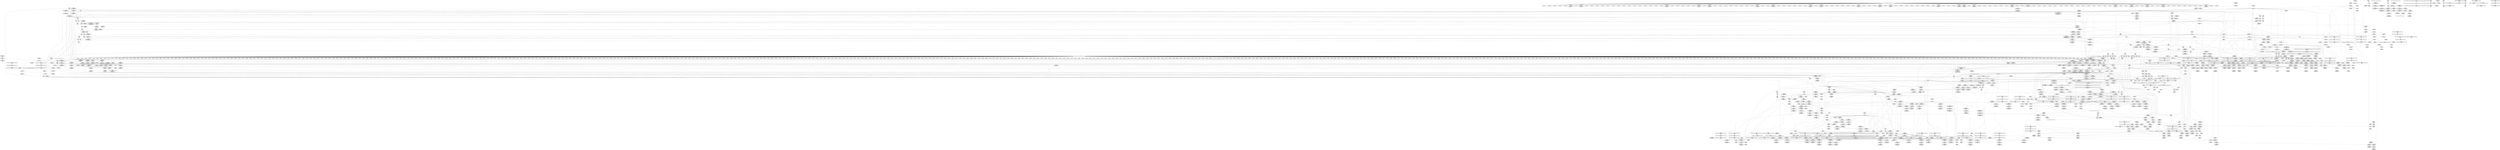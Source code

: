 digraph {
	CE0x4a3d100 [shape=record,shape=Mrecord,label="{CE0x4a3d100|common_perm_dir_dentry:tmp3|*SummSource*}"]
	CE0x4997550 [shape=record,shape=Mrecord,label="{CE0x4997550|__aa_current_profile:tmp6|security/apparmor/include/context.h,138|*SummSource*}"]
	CE0x495bcf0 [shape=record,shape=Mrecord,label="{CE0x495bcf0|i64*_getelementptr_inbounds_(_2_x_i64_,_2_x_i64_*___llvm_gcov_ctr56,_i64_0,_i64_1)|*Constant*}"]
	CE0x4ab9200 [shape=record,shape=Mrecord,label="{CE0x4ab9200|72:_i32,_:_CRE_479,480_}"]
	CE0x4ab8bd0 [shape=record,shape=Mrecord,label="{CE0x4ab8bd0|72:_i32,_:_CRE_473,474_}"]
	CE0x4a799c0 [shape=record,shape=Mrecord,label="{CE0x4a799c0|aa_cred_profile:tmp31|security/apparmor/include/context.h,100|*SummSource*}"]
	CE0x498d230 [shape=record,shape=Mrecord,label="{CE0x498d230|common_perm_create:tmp24|security/apparmor/lsm.c,253}"]
	CE0x49d8570 [shape=record,shape=Mrecord,label="{CE0x49d8570|common_perm_dir_dentry:cond|Function::common_perm_dir_dentry&Arg::cond::}"]
	CE0x4a54df0 [shape=record,shape=Mrecord,label="{CE0x4a54df0|aa_cred_profile:tmp10|security/apparmor/include/context.h,100|*SummSink*}"]
	CE0x4989810 [shape=record,shape=Mrecord,label="{CE0x4989810|common_perm_create:tmp20|security/apparmor/lsm.c,251}"]
	CE0x49961d0 [shape=record,shape=Mrecord,label="{CE0x49961d0|104:_%struct.inode*,_:_CRE_198,199_}"]
	CE0x49a5690 [shape=record,shape=Mrecord,label="{CE0x49a5690|104:_%struct.inode*,_:_CRE_16,24_|*MultipleSource*|*LoadInst*|security/apparmor/lsm.c,253|security/apparmor/lsm.c,253}"]
	CE0x4a18e40 [shape=record,shape=Mrecord,label="{CE0x4a18e40|72:_i32,_:_CRE_80,88_}"]
	CE0x49919e0 [shape=record,shape=Mrecord,label="{CE0x49919e0|104:_%struct.inode*,_:_CRE_94,95_}"]
	CE0x498ef30 [shape=record,shape=Mrecord,label="{CE0x498ef30|GLOBAL:common_perm_dir_dentry|*Constant*|*SummSink*}"]
	CE0x4a16130 [shape=record,shape=Mrecord,label="{CE0x4a16130|VOIDTB_TE:_CE_221,222_}"]
	CE0x4974ba0 [shape=record,shape=Mrecord,label="{CE0x4974ba0|aa_cred_profile:do.end}"]
	CE0x49a3240 [shape=record,shape=Mrecord,label="{CE0x49a3240|common_perm_create:tmp25|security/apparmor/lsm.c,253|*SummSink*}"]
	CE0x4a16460 [shape=record,shape=Mrecord,label="{CE0x4a16460|VOIDTB_TE:_CE_224,232_}"]
	CE0x4a2ee10 [shape=record,shape=Mrecord,label="{CE0x4a2ee10|i32_11|*Constant*}"]
	CE0x4ac3160 [shape=record,shape=Mrecord,label="{CE0x4ac3160|72:_i32,_:_CRE_893,894_}"]
	CE0x4a6da90 [shape=record,shape=Mrecord,label="{CE0x4a6da90|%struct.aa_profile*_null|*Constant*}"]
	CE0x49da330 [shape=record,shape=Mrecord,label="{CE0x49da330|common_perm_create:tmp38|security/apparmor/lsm.c,257|*SummSource*}"]
	CE0x4960260 [shape=record,shape=Mrecord,label="{CE0x4960260|i32_16|*Constant*|*SummSource*}"]
	CE0x4a33980 [shape=record,shape=Mrecord,label="{CE0x4a33980|aa_cred_profile:profile|security/apparmor/include/context.h,100}"]
	CE0x4a673d0 [shape=record,shape=Mrecord,label="{CE0x4a673d0|__aa_current_profile:tmp19|security/apparmor/include/context.h,138}"]
	CE0x4a405a0 [shape=record,shape=Mrecord,label="{CE0x4a405a0|common_perm_dir_dentry:tmp2}"]
	CE0x49c8ea0 [shape=record,shape=Mrecord,label="{CE0x49c8ea0|104:_%struct.inode*,_:_CRE_210,211_}"]
	CE0x4995390 [shape=record,shape=Mrecord,label="{CE0x4995390|104:_%struct.inode*,_:_CRE_186,187_}"]
	CE0x4a83a60 [shape=record,shape=Mrecord,label="{CE0x4a83a60|aa_cred_profile:tmp21|security/apparmor/include/context.h,100|*SummSource*}"]
	CE0x4aafc30 [shape=record,shape=Mrecord,label="{CE0x4aafc30|72:_i32,_:_CRE_170,171_}"]
	CE0x4a71be0 [shape=record,shape=Mrecord,label="{CE0x4a71be0|aa_cred_profile:lnot.ext|security/apparmor/include/context.h,100|*SummSource*}"]
	CE0x4a59950 [shape=record,shape=Mrecord,label="{CE0x4a59950|__aa_current_profile:tmp13|security/apparmor/include/context.h,138|*SummSink*}"]
	CE0x49c0270 [shape=record,shape=Mrecord,label="{CE0x49c0270|i32_8|*Constant*|*SummSource*}"]
	CE0x4a72c60 [shape=record,shape=Mrecord,label="{CE0x4a72c60|VOIDTB_TE:_CE_195,196_}"]
	CE0x496f020 [shape=record,shape=Mrecord,label="{CE0x496f020|i64*_getelementptr_inbounds_(_17_x_i64_,_17_x_i64_*___llvm_gcov_ctr60,_i64_0,_i64_6)|*Constant*}"]
	CE0x497fc90 [shape=record,shape=Mrecord,label="{CE0x497fc90|i32_0|*Constant*}"]
	CE0x4a37a90 [shape=record,shape=Mrecord,label="{CE0x4a37a90|common_perm:tmp10|security/apparmor/lsm.c,172}"]
	CE0x49bdf50 [shape=record,shape=Mrecord,label="{CE0x49bdf50|__aa_current_profile:call|security/apparmor/include/context.h,138|*SummSink*}"]
	CE0x4a50be0 [shape=record,shape=Mrecord,label="{CE0x4a50be0|__aa_current_profile:tmp2|*SummSource*}"]
	CE0x4abe5f0 [shape=record,shape=Mrecord,label="{CE0x4abe5f0|72:_i32,_:_CRE_611,612_}"]
	CE0x4960800 [shape=record,shape=Mrecord,label="{CE0x4960800|common_perm_create:mask|Function::common_perm_create&Arg::mask::|*SummSource*}"]
	CE0x4a76e30 [shape=record,shape=Mrecord,label="{CE0x4a76e30|aa_cred_profile:tmp19|security/apparmor/include/context.h,100|*SummSource*}"]
	CE0x49d6bb0 [shape=record,shape=Mrecord,label="{CE0x49d6bb0|common_perm_dir_dentry:entry}"]
	CE0x4a37e80 [shape=record,shape=Mrecord,label="{CE0x4a37e80|GLOBAL:__llvm_gcov_ctr58|Global_var:__llvm_gcov_ctr58|*SummSink*}"]
	CE0x49a3130 [shape=record,shape=Mrecord,label="{CE0x49a3130|common_perm_create:tmp25|security/apparmor/lsm.c,253|*SummSource*}"]
	CE0x49948e0 [shape=record,shape=Mrecord,label="{CE0x49948e0|104:_%struct.inode*,_:_CRE_177,178_}"]
	CE0x49d70b0 [shape=record,shape=Mrecord,label="{CE0x49d70b0|common_perm_dir_dentry:dir|Function::common_perm_dir_dentry&Arg::dir::}"]
	CE0x497c9b0 [shape=record,shape=Mrecord,label="{CE0x497c9b0|GLOBAL:current_task|Global_var:current_task|*SummSink*}"]
	"CONST[source:2(external),value:2(dynamic)][purpose:{object}][SrcIdx:2]"
	CE0x4994a10 [shape=record,shape=Mrecord,label="{CE0x4994a10|104:_%struct.inode*,_:_CRE_178,179_}"]
	CE0x495aba0 [shape=record,shape=Mrecord,label="{CE0x495aba0|apparmor_path_symlink:dentry|Function::apparmor_path_symlink&Arg::dentry::|*SummSink*}"]
	CE0x49c1710 [shape=record,shape=Mrecord,label="{CE0x49c1710|mediated_filesystem:tmp3|*SummSource*}"]
	CE0x495b3e0 [shape=record,shape=Mrecord,label="{CE0x495b3e0|_call_void_mcount()_#2|*SummSink*}"]
	CE0x4a5a890 [shape=record,shape=Mrecord,label="{CE0x4a5a890|i32_22|*Constant*|*SummSink*}"]
	CE0x4ac2f40 [shape=record,shape=Mrecord,label="{CE0x4ac2f40|72:_i32,_:_CRE_891,892_}"]
	CE0x49f8210 [shape=record,shape=Mrecord,label="{CE0x49f8210|void_(i8*,_i32,_i64)*_asm_sideeffect_1:_09ud2_0A.pushsection___bug_table,_22a_22_0A2:_09.long_1b_-_2b,_$_0:c_-_2b_0A_09.word_$_1:c_,_0_0A_09.org_2b+$_2:c_0A.popsection_,_i,i,i,_dirflag_,_fpsr_,_flags_}"]
	CE0x49735e0 [shape=record,shape=Mrecord,label="{CE0x49735e0|_call_void_lockdep_rcu_suspicious(i8*_getelementptr_inbounds_(_24_x_i8_,_24_x_i8_*_.str8,_i32_0,_i32_0),_i32_251,_i8*_getelementptr_inbounds_(_45_x_i8_,_45_x_i8_*_.str14,_i32_0,_i32_0))_#7,_!dbg_!15492|security/apparmor/lsm.c,251|*SummSource*}"]
	CE0x4972360 [shape=record,shape=Mrecord,label="{CE0x4972360|common_perm_create:tmp15|security/apparmor/lsm.c,251|*SummSource*}"]
	CE0x4a2ca80 [shape=record,shape=Mrecord,label="{CE0x4a2ca80|_ret_i32_%error.0,_!dbg_!15483|security/apparmor/lsm.c,172|*SummSink*}"]
	CE0x4a66aa0 [shape=record,shape=Mrecord,label="{CE0x4a66aa0|aa_cred_profile:if.end|*SummSink*}"]
	CE0x4a76a30 [shape=record,shape=Mrecord,label="{CE0x4a76a30|aa_cred_profile:tmp18|security/apparmor/include/context.h,100|*SummSink*}"]
	CE0x4ac6ac0 [shape=record,shape=Mrecord,label="{CE0x4ac6ac0|72:_i32,_:_CRE_982,983_}"]
	CE0x4ac47b0 [shape=record,shape=Mrecord,label="{CE0x4ac47b0|72:_i32,_:_CRE_914,915_}"]
	CE0x49a5260 [shape=record,shape=Mrecord,label="{CE0x49a5260|common_perm_create:d_inode|security/apparmor/lsm.c,253|*SummSource*}"]
	CE0x49d2700 [shape=record,shape=Mrecord,label="{CE0x49d2700|common_perm_create:call7|security/apparmor/lsm.c,253}"]
	CE0x4a54d10 [shape=record,shape=Mrecord,label="{CE0x4a54d10|aa_cred_profile:tmp10|security/apparmor/include/context.h,100}"]
	CE0x4a7df90 [shape=record,shape=Mrecord,label="{CE0x4a7df90|VOIDTB_TE:_CE_193,194_}"]
	CE0x496e300 [shape=record,shape=Mrecord,label="{CE0x496e300|common_perm_create:tobool1|security/apparmor/lsm.c,251|*SummSource*}"]
	CE0x4957850 [shape=record,shape=Mrecord,label="{CE0x4957850|apparmor_path_symlink:tmp3}"]
	CE0x496ed70 [shape=record,shape=Mrecord,label="{CE0x496ed70|i64_4|*Constant*}"]
	CE0x4a8ad40 [shape=record,shape=Mrecord,label="{CE0x4a8ad40|VOIDTB_TE:_CE_178,179_}"]
	CE0x4ab1170 [shape=record,shape=Mrecord,label="{CE0x4ab1170|72:_i32,_:_CRE_190,191_}"]
	CE0x4a726f0 [shape=record,shape=Mrecord,label="{CE0x4a726f0|VOIDTB_TE:_CE_175,176_}"]
	CE0x498a9a0 [shape=record,shape=Mrecord,label="{CE0x498a9a0|common_perm_create:mode4|security/apparmor/lsm.c,251}"]
	CE0x4ac58b0 [shape=record,shape=Mrecord,label="{CE0x4ac58b0|72:_i32,_:_CRE_930,931_}"]
	CE0x4abd820 [shape=record,shape=Mrecord,label="{CE0x4abd820|72:_i32,_:_CRE_598,599_}"]
	CE0x4ac28e0 [shape=record,shape=Mrecord,label="{CE0x4ac28e0|72:_i32,_:_CRE_885,886_}"]
	CE0x4ab4e00 [shape=record,shape=Mrecord,label="{CE0x4ab4e00|72:_i32,_:_CRE_274,275_}"]
	CE0x4ac0a40 [shape=record,shape=Mrecord,label="{CE0x4ac0a40|72:_i32,_:_CRE_800,804_}"]
	CE0x4ab27f0 [shape=record,shape=Mrecord,label="{CE0x4ab27f0|72:_i32,_:_CRE_224,232_}"]
	CE0x4ac5140 [shape=record,shape=Mrecord,label="{CE0x4ac5140|72:_i32,_:_CRE_923,924_}"]
	CE0x49891f0 [shape=record,shape=Mrecord,label="{CE0x49891f0|mediated_filesystem:tmp|*SummSink*}"]
	CE0x4ab48b0 [shape=record,shape=Mrecord,label="{CE0x4ab48b0|72:_i32,_:_CRE_269,270_}"]
	CE0x4abbb70 [shape=record,shape=Mrecord,label="{CE0x4abbb70|72:_i32,_:_CRE_571,572_}"]
	CE0x49f8f10 [shape=record,shape=Mrecord,label="{CE0x49f8f10|i32_100|*Constant*}"]
	CE0x49d72b0 [shape=record,shape=Mrecord,label="{CE0x49d72b0|common_perm_dir_dentry:op|Function::common_perm_dir_dentry&Arg::op::}"]
	CE0x49860c0 [shape=record,shape=Mrecord,label="{CE0x49860c0|mediated_filesystem:tmp2|*SummSink*}"]
	CE0x4a16570 [shape=record,shape=Mrecord,label="{CE0x4a16570|VOIDTB_TE:_CE_232,240_}"]
	CE0x4ab36a0 [shape=record,shape=Mrecord,label="{CE0x4ab36a0|72:_i32,_:_CRE_252,253_}"]
	CE0x4abce90 [shape=record,shape=Mrecord,label="{CE0x4abce90|72:_i32,_:_CRE_589,590_}"]
	CE0x4a725e0 [shape=record,shape=Mrecord,label="{CE0x4a725e0|VOIDTB_TE:_CE_174,175_}"]
	CE0x4ab1280 [shape=record,shape=Mrecord,label="{CE0x4ab1280|72:_i32,_:_CRE_191,192_}"]
	CE0x4ab14a0 [shape=record,shape=Mrecord,label="{CE0x4ab14a0|72:_i32,_:_CRE_193,194_}"]
	CE0x4a6c990 [shape=record,shape=Mrecord,label="{CE0x4a6c990|aa_cred_profile:do.end8|*SummSource*}"]
	CE0x4ac35a0 [shape=record,shape=Mrecord,label="{CE0x4ac35a0|72:_i32,_:_CRE_897,898_}"]
	CE0x4abb1e0 [shape=record,shape=Mrecord,label="{CE0x4abb1e0|72:_i32,_:_CRE_562,563_}"]
	CE0x4ab49c0 [shape=record,shape=Mrecord,label="{CE0x4ab49c0|72:_i32,_:_CRE_270,271_}"]
	CE0x49832f0 [shape=record,shape=Mrecord,label="{CE0x49832f0|common_perm_create:tobool1|security/apparmor/lsm.c,251}"]
	CE0x4ac6380 [shape=record,shape=Mrecord,label="{CE0x4ac6380|72:_i32,_:_CRE_968,976_}"]
	CE0x4a58a50 [shape=record,shape=Mrecord,label="{CE0x4a58a50|GLOBAL:__aa_current_profile.__warned|Global_var:__aa_current_profile.__warned}"]
	CE0x49614b0 [shape=record,shape=Mrecord,label="{CE0x49614b0|i64*_getelementptr_inbounds_(_17_x_i64_,_17_x_i64_*___llvm_gcov_ctr60,_i64_0,_i64_8)|*Constant*}"]
	CE0x4a56860 [shape=record,shape=Mrecord,label="{CE0x4a56860|aa_cred_profile:tmp2}"]
	CE0x4a7a1d0 [shape=record,shape=Mrecord,label="{CE0x4a7a1d0|aa_cred_profile:tmp26|security/apparmor/include/context.h,100|*SummSink*}"]
	CE0x4964910 [shape=record,shape=Mrecord,label="{CE0x4964910|i64_11|*Constant*}"]
	CE0x49d8210 [shape=record,shape=Mrecord,label="{CE0x49d8210|common_perm_dir_dentry:mask|Function::common_perm_dir_dentry&Arg::mask::}"]
	CE0x4a4f3d0 [shape=record,shape=Mrecord,label="{CE0x4a4f3d0|__aa_current_profile:tmp8|security/apparmor/include/context.h,138|*SummSource*}"]
	CE0x4a79ae0 [shape=record,shape=Mrecord,label="{CE0x4a79ae0|aa_cred_profile:tmp31|security/apparmor/include/context.h,100|*SummSink*}"]
	CE0x4971340 [shape=record,shape=Mrecord,label="{CE0x4971340|i64*_getelementptr_inbounds_(_17_x_i64_,_17_x_i64_*___llvm_gcov_ctr60,_i64_0,_i64_9)|*Constant*|*SummSink*}"]
	CE0x4ac7040 [shape=record,shape=Mrecord,label="{CE0x4ac7040|72:_i32,_:_CRE_1000,1008_}"]
	CE0x4973690 [shape=record,shape=Mrecord,label="{CE0x4973690|_call_void_lockdep_rcu_suspicious(i8*_getelementptr_inbounds_(_24_x_i8_,_24_x_i8_*_.str8,_i32_0,_i32_0),_i32_251,_i8*_getelementptr_inbounds_(_45_x_i8_,_45_x_i8_*_.str14,_i32_0,_i32_0))_#7,_!dbg_!15492|security/apparmor/lsm.c,251|*SummSink*}"]
	CE0x49a4d40 [shape=record,shape=Mrecord,label="{CE0x49a4d40|i32_5|*Constant*|*SummSink*}"]
	CE0x4965d50 [shape=record,shape=Mrecord,label="{CE0x4965d50|i64*_getelementptr_inbounds_(_17_x_i64_,_17_x_i64_*___llvm_gcov_ctr60,_i64_0,_i64_6)|*Constant*|*SummSource*}"]
	CE0x4aaf190 [shape=record,shape=Mrecord,label="{CE0x4aaf190|72:_i32,_:_CRE_160,161_}"]
	"CONST[source:2(external),value:2(dynamic)][purpose:{subject}][SrcIdx:6]"
	CE0x4a168d0 [shape=record,shape=Mrecord,label="{CE0x4a168d0|VOIDTB_TE:_CE_256,264_}"]
	CE0x4987e10 [shape=record,shape=Mrecord,label="{CE0x4987e10|get_current:tmp2}"]
	CE0x4a85aa0 [shape=record,shape=Mrecord,label="{CE0x4a85aa0|VOIDTB_TE:_CE_91,92_}"]
	CE0x4ab7f10 [shape=record,shape=Mrecord,label="{CE0x4ab7f10|72:_i32,_:_CRE_384,388_}"]
	CE0x4ac01c0 [shape=record,shape=Mrecord,label="{CE0x4ac01c0|72:_i32,_:_CRE_728,736_}"]
	CE0x4ac0710 [shape=record,shape=Mrecord,label="{CE0x4ac0710|72:_i32,_:_CRE_768,776_}"]
	CE0x49782c0 [shape=record,shape=Mrecord,label="{CE0x49782c0|common_perm_create:tmp35|security/apparmor/lsm.c,256|*SummSink*}"]
	CE0x4a85e20 [shape=record,shape=Mrecord,label="{CE0x4a85e20|aa_cred_profile:lor.rhs}"]
	CE0x49817f0 [shape=record,shape=Mrecord,label="{CE0x49817f0|common_perm:tmp6|security/apparmor/lsm.c,169|*SummSink*}"]
	CE0x4973e00 [shape=record,shape=Mrecord,label="{CE0x4973e00|GLOBAL:lockdep_rcu_suspicious|*Constant*|*SummSource*}"]
	CE0x4a56a30 [shape=record,shape=Mrecord,label="{CE0x4a56a30|aa_cred_profile:tmp3}"]
	CE0x4a67990 [shape=record,shape=Mrecord,label="{CE0x4a67990|__aa_current_profile:tmp20|security/apparmor/include/context.h,138|*SummSource*}"]
	CE0x49a7a30 [shape=record,shape=Mrecord,label="{CE0x49a7a30|i64*_getelementptr_inbounds_(_17_x_i64_,_17_x_i64_*___llvm_gcov_ctr60,_i64_0,_i64_14)|*Constant*|*SummSource*}"]
	CE0x49903a0 [shape=record,shape=Mrecord,label="{CE0x49903a0|i32_4|*Constant*}"]
	CE0x4a56c40 [shape=record,shape=Mrecord,label="{CE0x4a56c40|i64*_getelementptr_inbounds_(_11_x_i64_,_11_x_i64_*___llvm_gcov_ctr58,_i64_0,_i64_0)|*Constant*|*SummSink*}"]
	CE0x49947b0 [shape=record,shape=Mrecord,label="{CE0x49947b0|104:_%struct.inode*,_:_CRE_176,177_}"]
	CE0x4abbd90 [shape=record,shape=Mrecord,label="{CE0x4abbd90|72:_i32,_:_CRE_573,574_}"]
	CE0x4ac6130 [shape=record,shape=Mrecord,label="{CE0x4ac6130|72:_i32,_:_CRE_952,960_}"]
	CE0x497e430 [shape=record,shape=Mrecord,label="{CE0x497e430|i64_0|*Constant*}"]
	CE0x49c2480 [shape=record,shape=Mrecord,label="{CE0x49c2480|get_current:tmp4|./arch/x86/include/asm/current.h,14|*SummSink*}"]
	CE0x49cc430 [shape=record,shape=Mrecord,label="{CE0x49cc430|GLOBAL:mediated_filesystem|*Constant*}"]
	CE0x4991720 [shape=record,shape=Mrecord,label="{CE0x4991720|104:_%struct.inode*,_:_CRE_91,92_}"]
	CE0x4a75370 [shape=record,shape=Mrecord,label="{CE0x4a75370|aa_cred_profile:tobool1|security/apparmor/include/context.h,100|*SummSink*}"]
	CE0x4a508c0 [shape=record,shape=Mrecord,label="{CE0x4a508c0|aa_cred_profile:tmp7|security/apparmor/include/context.h,100|*SummSource*}"]
	CE0x4a5cf20 [shape=record,shape=Mrecord,label="{CE0x4a5cf20|i64_4|*Constant*}"]
	CE0x4ac4f20 [shape=record,shape=Mrecord,label="{CE0x4ac4f20|72:_i32,_:_CRE_921,922_}"]
	CE0x495b110 [shape=record,shape=Mrecord,label="{CE0x495b110|common_perm_create:if.end|*SummSource*}"]
	CE0x4986b10 [shape=record,shape=Mrecord,label="{CE0x4986b10|i32_0|*Constant*}"]
	CE0x4a5e7b0 [shape=record,shape=Mrecord,label="{CE0x4a5e7b0|__aa_current_profile:tmp12|security/apparmor/include/context.h,138|*SummSource*}"]
	CE0x4a551e0 [shape=record,shape=Mrecord,label="{CE0x4a551e0|__aa_current_profile:do.end|*SummSink*}"]
	CE0x4994420 [shape=record,shape=Mrecord,label="{CE0x4994420|104:_%struct.inode*,_:_CRE_173,174_}"]
	CE0x49fb6d0 [shape=record,shape=Mrecord,label="{CE0x49fb6d0|i64*_getelementptr_inbounds_(_16_x_i64_,_16_x_i64_*___llvm_gcov_ctr46,_i64_0,_i64_12)|*Constant*|*SummSink*}"]
	CE0x4abef80 [shape=record,shape=Mrecord,label="{CE0x4abef80|72:_i32,_:_CRE_620,621_}"]
	CE0x4a7b460 [shape=record,shape=Mrecord,label="{CE0x4a7b460|aa_cred_profile:tmp28|security/apparmor/include/context.h,100}"]
	CE0x495a700 [shape=record,shape=Mrecord,label="{CE0x495a700|apparmor_path_symlink:tmp2|*SummSource*}"]
	CE0x49ccbc0 [shape=record,shape=Mrecord,label="{CE0x49ccbc0|i64*_getelementptr_inbounds_(_17_x_i64_,_17_x_i64_*___llvm_gcov_ctr60,_i64_0,_i64_14)|*Constant*}"]
	CE0x498bf40 [shape=record,shape=Mrecord,label="{CE0x498bf40|GLOBAL:__llvm_gcov_ctr57|Global_var:__llvm_gcov_ctr57|*SummSource*}"]
	CE0x4953ff0 [shape=record,shape=Mrecord,label="{CE0x4953ff0|apparmor_path_symlink:bb|*SummSource*}"]
	CE0x4965720 [shape=record,shape=Mrecord,label="{CE0x4965720|i64_3|*Constant*}"]
	CE0x4ab5bd0 [shape=record,shape=Mrecord,label="{CE0x4ab5bd0|72:_i32,_:_CRE_287,288_}"]
	CE0x4ac0600 [shape=record,shape=Mrecord,label="{CE0x4ac0600|72:_i32,_:_CRE_760,768_}"]
	CE0x4ac0b50 [shape=record,shape=Mrecord,label="{CE0x4ac0b50|72:_i32,_:_CRE_808,816_}"]
	CE0x498b660 [shape=record,shape=Mrecord,label="{CE0x498b660|common_perm:tmp3|security/apparmor/lsm.c,169|*SummSource*}"]
	CE0x4a72d70 [shape=record,shape=Mrecord,label="{CE0x4a72d70|VOIDTB_TE:_CE_196,197_}"]
	CE0x4a81e90 [shape=record,shape=Mrecord,label="{CE0x4a81e90|VOIDTB_TE:_CE_151,152_}"]
	CE0x4a2d0b0 [shape=record,shape=Mrecord,label="{CE0x4a2d0b0|common_perm:if.end|*SummSource*}"]
	CE0x4a63100 [shape=record,shape=Mrecord,label="{CE0x4a63100|__aa_current_profile:tmp15|security/apparmor/include/context.h,138|*SummSink*}"]
	CE0x498cb30 [shape=record,shape=Mrecord,label="{CE0x498cb30|i64_10|*Constant*|*SummSource*}"]
	CE0x4ac0930 [shape=record,shape=Mrecord,label="{CE0x4ac0930|72:_i32,_:_CRE_792,800_}"]
	CE0x49719b0 [shape=record,shape=Mrecord,label="{CE0x49719b0|common_perm_create:tmp17|security/apparmor/lsm.c,251|*SummSource*}"]
	CE0x49fbdd0 [shape=record,shape=Mrecord,label="{CE0x49fbdd0|aa_cred_profile:tmp23|security/apparmor/include/context.h,100}"]
	CE0x4ac48c0 [shape=record,shape=Mrecord,label="{CE0x4ac48c0|72:_i32,_:_CRE_915,916_}"]
	CE0x4994c70 [shape=record,shape=Mrecord,label="{CE0x4994c70|104:_%struct.inode*,_:_CRE_180,181_}"]
	CE0x4963ea0 [shape=record,shape=Mrecord,label="{CE0x4963ea0|apparmor_path_symlink:call|security/apparmor/lsm.c,298|*SummSink*}"]
	CE0x4ac2d20 [shape=record,shape=Mrecord,label="{CE0x4ac2d20|72:_i32,_:_CRE_889,890_}"]
	CE0x49703e0 [shape=record,shape=Mrecord,label="{CE0x49703e0|i32_251|*Constant*|*SummSource*}"]
	CE0x4a60f50 [shape=record,shape=Mrecord,label="{CE0x4a60f50|GLOBAL:lockdep_rcu_suspicious|*Constant*}"]
	CE0x4a733d0 [shape=record,shape=Mrecord,label="{CE0x4a733d0|VOIDTB_TE:_CE_202,203_}"]
	CE0x497f4b0 [shape=record,shape=Mrecord,label="{CE0x497f4b0|GLOBAL:current_task|Global_var:current_task}"]
	CE0x49a84d0 [shape=record,shape=Mrecord,label="{CE0x49a84d0|common_perm_create:tmp13|security/apparmor/lsm.c,251|*SummSource*}"]
	CE0x498c0c0 [shape=record,shape=Mrecord,label="{CE0x498c0c0|common_perm:tmp4|security/apparmor/lsm.c,169|*SummSink*}"]
	CE0x4a3dbe0 [shape=record,shape=Mrecord,label="{CE0x4a3dbe0|common_perm_dir_dentry:mnt|security/apparmor/lsm.c,189}"]
	CE0x4a2d380 [shape=record,shape=Mrecord,label="{CE0x4a2d380|_ret_%struct.aa_profile*_%call4,_!dbg_!15494|security/apparmor/include/context.h,138|*SummSource*}"]
	CE0x4ab18e0 [shape=record,shape=Mrecord,label="{CE0x4ab18e0|72:_i32,_:_CRE_197,198_}"]
	CE0x4964880 [shape=record,shape=Mrecord,label="{CE0x4964880|common_perm_create:tobool5|security/apparmor/lsm.c,253|*SummSink*}"]
	CE0x4976050 [shape=record,shape=Mrecord,label="{CE0x4976050|common_perm_dir_dentry:tmp|*SummSink*}"]
	CE0x4981ee0 [shape=record,shape=Mrecord,label="{CE0x4981ee0|i64*_getelementptr_inbounds_(_5_x_i64_,_5_x_i64_*___llvm_gcov_ctr57,_i64_0,_i64_3)|*Constant*|*SummSink*}"]
	CE0x4982680 [shape=record,shape=Mrecord,label="{CE0x4982680|i64_2|*Constant*|*SummSink*}"]
	CE0x49779f0 [shape=record,shape=Mrecord,label="{CE0x49779f0|i64*_getelementptr_inbounds_(_17_x_i64_,_17_x_i64_*___llvm_gcov_ctr60,_i64_0,_i64_15)|*Constant*|*SummSink*}"]
	CE0x49a5d00 [shape=record,shape=Mrecord,label="{CE0x49a5d00|mediated_filesystem:tmp1|*SummSink*}"]
	CE0x497e640 [shape=record,shape=Mrecord,label="{CE0x497e640|common_perm_create:tmp4|security/apparmor/lsm.c,251|*SummSource*}"]
	CE0x4a3d2f0 [shape=record,shape=Mrecord,label="{CE0x4a3d2f0|_call_void_mcount()_#2}"]
	CE0x4992a00 [shape=record,shape=Mrecord,label="{CE0x4992a00|104:_%struct.inode*,_:_CRE_151,152_}"]
	CE0x4ac1e40 [shape=record,shape=Mrecord,label="{CE0x4ac1e40|72:_i32,_:_CRE_875,876_}"]
	CE0x49d92a0 [shape=record,shape=Mrecord,label="{CE0x49d92a0|common_perm_create:retval.0|*SummSource*}"]
	CE0x4ac0d70 [shape=record,shape=Mrecord,label="{CE0x4ac0d70|72:_i32,_:_CRE_824,832_}"]
	CE0x4a33730 [shape=record,shape=Mrecord,label="{CE0x4a33730|common_perm:tmp2|security/apparmor/lsm.c,169|*SummSink*}"]
	CE0x4a31130 [shape=record,shape=Mrecord,label="{CE0x4a31130|GLOBAL:__aa_current_profile|*Constant*}"]
	CE0x4ac5470 [shape=record,shape=Mrecord,label="{CE0x4ac5470|72:_i32,_:_CRE_926,927_}"]
	CE0x4a84e50 [shape=record,shape=Mrecord,label="{CE0x4a84e50|aa_cred_profile:tmp1|*SummSink*}"]
	CE0x498fd10 [shape=record,shape=Mrecord,label="{CE0x498fd10|common_perm_create:tmp19|security/apparmor/lsm.c,251|*SummSource*}"]
	CE0x4ab4ad0 [shape=record,shape=Mrecord,label="{CE0x4ab4ad0|72:_i32,_:_CRE_271,272_}"]
	CE0x49f8dc0 [shape=record,shape=Mrecord,label="{CE0x49f8dc0|i8*_getelementptr_inbounds_(_36_x_i8_,_36_x_i8_*_.str12,_i32_0,_i32_0)|*Constant*}"]
	CE0x4a8c100 [shape=record,shape=Mrecord,label="{CE0x4a8c100|VOIDTB_TE:_CE_165,166_}"]
	CE0x4972080 [shape=record,shape=Mrecord,label="{CE0x4972080|common_perm_create:call3|security/apparmor/lsm.c,251}"]
	CE0x4ab3d00 [shape=record,shape=Mrecord,label="{CE0x4ab3d00|72:_i32,_:_CRE_258,259_}"]
	CE0x497eb50 [shape=record,shape=Mrecord,label="{CE0x497eb50|GLOBAL:current_task|Global_var:current_task|*SummSource*}"]
	CE0x4a828b0 [shape=record,shape=Mrecord,label="{CE0x4a828b0|aa_cred_profile:lor.rhs|*SummSink*}"]
	CE0x4ab1390 [shape=record,shape=Mrecord,label="{CE0x4ab1390|72:_i32,_:_CRE_192,193_}"]
	CE0x49a7020 [shape=record,shape=Mrecord,label="{CE0x49a7020|common_perm_create:tmp12|security/apparmor/lsm.c,251}"]
	CE0x4965590 [shape=record,shape=Mrecord,label="{CE0x4965590|i64*_getelementptr_inbounds_(_2_x_i64_,_2_x_i64_*___llvm_gcov_ctr64,_i64_0,_i64_1)|*Constant*|*SummSink*}"]
	CE0x4a8a730 [shape=record,shape=Mrecord,label="{CE0x4a8a730|i64*_getelementptr_inbounds_(_16_x_i64_,_16_x_i64_*___llvm_gcov_ctr46,_i64_0,_i64_14)|*Constant*|*SummSource*}"]
	CE0x4987150 [shape=record,shape=Mrecord,label="{CE0x4987150|i64_2|*Constant*}"]
	CE0x4ab5240 [shape=record,shape=Mrecord,label="{CE0x4ab5240|72:_i32,_:_CRE_278,279_}"]
	CE0x4970500 [shape=record,shape=Mrecord,label="{CE0x4970500|i32_251|*Constant*|*SummSink*}"]
	CE0x4a79ca0 [shape=record,shape=Mrecord,label="{CE0x4a79ca0|i64*_getelementptr_inbounds_(_16_x_i64_,_16_x_i64_*___llvm_gcov_ctr46,_i64_0,_i64_15)|*Constant*}"]
	CE0x498bce0 [shape=record,shape=Mrecord,label="{CE0x498bce0|GLOBAL:__llvm_gcov_ctr57|Global_var:__llvm_gcov_ctr57}"]
	CE0x497d970 [shape=record,shape=Mrecord,label="{CE0x497d970|i64*_getelementptr_inbounds_(_2_x_i64_,_2_x_i64_*___llvm_gcov_ctr55,_i64_0,_i64_1)|*Constant*|*SummSource*}"]
	CE0x4a85c70 [shape=record,shape=Mrecord,label="{CE0x4a85c70|VOIDTB_TE:_CE_94,95_}"]
	CE0x49d1470 [shape=record,shape=Mrecord,label="{CE0x49d1470|aa_path_perm:cond|Function::aa_path_perm&Arg::cond::|*SummSource*}"]
	CE0x4ac13d0 [shape=record,shape=Mrecord,label="{CE0x4ac13d0|72:_i32,_:_CRE_865,866_}"]
	CE0x4ac2170 [shape=record,shape=Mrecord,label="{CE0x4ac2170|72:_i32,_:_CRE_878,879_}"]
	CE0x49f9420 [shape=record,shape=Mrecord,label="{CE0x49f9420|i64_12|*Constant*}"]
	CE0x49d4c90 [shape=record,shape=Mrecord,label="{CE0x49d4c90|common_perm:tmp10|security/apparmor/lsm.c,172|*SummSink*}"]
	CE0x4a62770 [shape=record,shape=Mrecord,label="{CE0x4a62770|i64*_getelementptr_inbounds_(_11_x_i64_,_11_x_i64_*___llvm_gcov_ctr58,_i64_0,_i64_9)|*Constant*|*SummSink*}"]
	CE0x49ce150 [shape=record,shape=Mrecord,label="{CE0x49ce150|common_perm_create:tmp33|security/apparmor/lsm.c,254|*SummSource*}"]
	CE0x4a3b9a0 [shape=record,shape=Mrecord,label="{CE0x4a3b9a0|common_perm_dir_dentry:bb}"]
	CE0x4961310 [shape=record,shape=Mrecord,label="{CE0x4961310|i64*_getelementptr_inbounds_(_17_x_i64_,_17_x_i64_*___llvm_gcov_ctr60,_i64_0,_i64_8)|*Constant*|*SummSink*}"]
	CE0x4a8a3c0 [shape=record,shape=Mrecord,label="{CE0x4a8a3c0|i64*_getelementptr_inbounds_(_16_x_i64_,_16_x_i64_*___llvm_gcov_ctr46,_i64_0,_i64_14)|*Constant*}"]
	CE0x49c1090 [shape=record,shape=Mrecord,label="{CE0x49c1090|__aa_current_profile:tmp3}"]
	CE0x4a3f8e0 [shape=record,shape=Mrecord,label="{CE0x4a3f8e0|common_perm_dir_dentry:dentry2|security/apparmor/lsm.c,189|*SummSink*}"]
	CE0x49c9100 [shape=record,shape=Mrecord,label="{CE0x49c9100|104:_%struct.inode*,_:_CRE_212,213_}"]
	CE0x49d93b0 [shape=record,shape=Mrecord,label="{CE0x49d93b0|common_perm_create:retval.0|*SummSink*}"]
	CE0x4ac69b0 [shape=record,shape=Mrecord,label="{CE0x4ac69b0|72:_i32,_:_CRE_981,982_}"]
	CE0x4a32af0 [shape=record,shape=Mrecord,label="{CE0x4a32af0|common_perm:mode|security/apparmor/lsm.c,169}"]
	CE0x49da4d0 [shape=record,shape=Mrecord,label="{CE0x49da4d0|common_perm_create:tmp38|security/apparmor/lsm.c,257|*SummSink*}"]
	CE0x49c8520 [shape=record,shape=Mrecord,label="{CE0x49c8520|104:_%struct.inode*,_:_CRE_202,203_}"]
	CE0x4a85900 [shape=record,shape=Mrecord,label="{CE0x4a85900|VOIDTB_TE:_CE_88,89_}"]
	CE0x4970240 [shape=record,shape=Mrecord,label="{CE0x4970240|i32_251|*Constant*}"]
	CE0x497b9d0 [shape=record,shape=Mrecord,label="{CE0x497b9d0|_ret_%struct.task_struct*_%tmp4,_!dbg_!15471|./arch/x86/include/asm/current.h,14}"]
	CE0x498e860 [shape=record,shape=Mrecord,label="{CE0x498e860|common_perm_create:call10|security/apparmor/lsm.c,256}"]
	CE0x4abc830 [shape=record,shape=Mrecord,label="{CE0x4abc830|72:_i32,_:_CRE_583,584_}"]
	CE0x495e580 [shape=record,shape=Mrecord,label="{CE0x495e580|apparmor_path_symlink:tmp1|*SummSink*}"]
	CE0x4a7d710 [shape=record,shape=Mrecord,label="{CE0x4a7d710|VOIDTB_TE:_CE_185,186_}"]
	CE0x4ab04b0 [shape=record,shape=Mrecord,label="{CE0x4ab04b0|72:_i32,_:_CRE_178,179_}"]
	CE0x495d6b0 [shape=record,shape=Mrecord,label="{CE0x495d6b0|common_perm_create:tmp6|security/apparmor/lsm.c,251|*SummSource*}"]
	CE0x4a61cf0 [shape=record,shape=Mrecord,label="{CE0x4a61cf0|i32_138|*Constant*|*SummSink*}"]
	CE0x4a7b540 [shape=record,shape=Mrecord,label="{CE0x4a7b540|aa_cred_profile:tmp28|security/apparmor/include/context.h,100|*SummSink*}"]
	CE0x4a57b90 [shape=record,shape=Mrecord,label="{CE0x4a57b90|aa_cred_profile:if.end}"]
	CE0x4a36b90 [shape=record,shape=Mrecord,label="{CE0x4a36b90|common_perm:error.0|*SummSource*}"]
	CE0x49fb020 [shape=record,shape=Mrecord,label="{CE0x49fb020|i64*_getelementptr_inbounds_(_16_x_i64_,_16_x_i64_*___llvm_gcov_ctr46,_i64_0,_i64_12)|*Constant*}"]
	CE0x4ab6bc0 [shape=record,shape=Mrecord,label="{CE0x4ab6bc0|72:_i32,_:_CRE_302,303_}"]
	CE0x4ab16c0 [shape=record,shape=Mrecord,label="{CE0x4ab16c0|72:_i32,_:_CRE_195,196_}"]
	CE0x49f9a00 [shape=record,shape=Mrecord,label="{CE0x49f9a00|aa_cred_profile:tmp23|security/apparmor/include/context.h,100|*SummSource*}"]
	CE0x4986350 [shape=record,shape=Mrecord,label="{CE0x4986350|get_current:tmp1|*SummSource*}"]
	CE0x4a6b620 [shape=record,shape=Mrecord,label="{CE0x4a6b620|aa_cred_profile:do.body6|*SummSink*}"]
	CE0x4a80610 [shape=record,shape=Mrecord,label="{CE0x4a80610|VOIDTB_TE:_CE_146,147_}"]
	CE0x4a38970 [shape=record,shape=Mrecord,label="{CE0x4a38970|common_perm:tmp7|security/apparmor/lsm.c,170}"]
	CE0x4ab6120 [shape=record,shape=Mrecord,label="{CE0x4ab6120|72:_i32,_:_CRE_292,293_}"]
	CE0x4ab8570 [shape=record,shape=Mrecord,label="{CE0x4ab8570|72:_i32,_:_CRE_432,440_}"]
	CE0x4970c80 [shape=record,shape=Mrecord,label="{CE0x4970c80|i8*_getelementptr_inbounds_(_45_x_i8_,_45_x_i8_*_.str14,_i32_0,_i32_0)|*Constant*}"]
	CE0x4977330 [shape=record,shape=Mrecord,label="{CE0x4977330|common_perm_create:tmp34|security/apparmor/lsm.c,254}"]
	CE0x4a2bb00 [shape=record,shape=Mrecord,label="{CE0x4a2bb00|common_perm:path|Function::common_perm&Arg::path::|*SummSource*}"]
	CE0x4ac5360 [shape=record,shape=Mrecord,label="{CE0x4ac5360|72:_i32,_:_CRE_925,926_}"]
	CE0x497e530 [shape=record,shape=Mrecord,label="{CE0x497e530|common_perm_create:tmp4|security/apparmor/lsm.c,251}"]
	CE0x49928d0 [shape=record,shape=Mrecord,label="{CE0x49928d0|104:_%struct.inode*,_:_CRE_150,151_}"]
	CE0x49cbf70 [shape=record,shape=Mrecord,label="{CE0x49cbf70|104:_%struct.inode*,_:_CRE_316,317_}"]
	CE0x4986050 [shape=record,shape=Mrecord,label="{CE0x4986050|mediated_filesystem:tmp2|*SummSource*}"]
	CE0x4a585b0 [shape=record,shape=Mrecord,label="{CE0x4a585b0|aa_cred_profile:if.then}"]
	CE0x4a7a700 [shape=record,shape=Mrecord,label="{CE0x4a7a700|aa_cred_profile:tmp27|security/apparmor/include/context.h,100|*SummSource*}"]
	CE0x4a840b0 [shape=record,shape=Mrecord,label="{CE0x4a840b0|_call_void_asm_sideeffect_1:_09ud2_0A.pushsection___bug_table,_22a_22_0A2:_09.long_1b_-_2b,_$_0:c_-_2b_0A_09.word_$_1:c_,_0_0A_09.org_2b+$_2:c_0A.popsection_,_i,i,i,_dirflag_,_fpsr_,_flags_(i8*_getelementptr_inbounds_(_36_x_i8_,_36_x_i8_*_.str12,_i32_0,_i32_0),_i32_100,_i64_12)_#2,_!dbg_!15490,_!srcloc_!15493|security/apparmor/include/context.h,100|*SummSource*}"]
	CE0x4a17ef0 [shape=record,shape=Mrecord,label="{CE0x4a17ef0|VOIDTB_TE:_CE_319,320_}"]
	CE0x4ab9a80 [shape=record,shape=Mrecord,label="{CE0x4ab9a80|72:_i32,_:_CRE_487,488_}"]
	CE0x4a68b00 [shape=record,shape=Mrecord,label="{CE0x4a68b00|__aa_current_profile:cred|security/apparmor/include/context.h,138}"]
	CE0x496fac0 [shape=record,shape=Mrecord,label="{CE0x496fac0|common_perm_create:do.end|*SummSource*}"]
	CE0x4a17560 [shape=record,shape=Mrecord,label="{CE0x4a17560|VOIDTB_TE:_CE_310,311_}"]
	CE0x4ab4be0 [shape=record,shape=Mrecord,label="{CE0x4ab4be0|72:_i32,_:_CRE_272,273_}"]
	CE0x4ab8350 [shape=record,shape=Mrecord,label="{CE0x4ab8350|72:_i32,_:_CRE_416,424_}"]
	CE0x497cb60 [shape=record,shape=Mrecord,label="{CE0x497cb60|mediated_filesystem:bb}"]
	CE0x4ab7220 [shape=record,shape=Mrecord,label="{CE0x4ab7220|72:_i32,_:_CRE_308,309_}"]
	CE0x4a389e0 [shape=record,shape=Mrecord,label="{CE0x4a389e0|common_perm:tmp7|security/apparmor/lsm.c,170|*SummSource*}"]
	CE0x4a8b180 [shape=record,shape=Mrecord,label="{CE0x4a8b180|VOIDTB_TE:_CE_182,183_}"]
	CE0x4a5e910 [shape=record,shape=Mrecord,label="{CE0x4a5e910|__aa_current_profile:tmp12|security/apparmor/include/context.h,138|*SummSink*}"]
	CE0x49d1080 [shape=record,shape=Mrecord,label="{CE0x49d1080|aa_path_perm:request|Function::aa_path_perm&Arg::request::|*SummSink*}"]
	CE0x4ab0b10 [shape=record,shape=Mrecord,label="{CE0x4ab0b10|72:_i32,_:_CRE_184,185_}"]
	CE0x497f6d0 [shape=record,shape=Mrecord,label="{CE0x497f6d0|common_perm_create:tmp2|*SummSink*}"]
	CE0x4a39210 [shape=record,shape=Mrecord,label="{CE0x4a39210|common_perm:tmp8|security/apparmor/lsm.c,170|*SummSink*}"]
	CE0x4ab1d20 [shape=record,shape=Mrecord,label="{CE0x4ab1d20|72:_i32,_:_CRE_201,202_}"]
	CE0x49c8c40 [shape=record,shape=Mrecord,label="{CE0x49c8c40|104:_%struct.inode*,_:_CRE_208,209_}"]
	CE0x496fd60 [shape=record,shape=Mrecord,label="{CE0x496fd60|common_perm_create:land.lhs.true|*SummSource*}"]
	CE0x4a84a80 [shape=record,shape=Mrecord,label="{CE0x4a84a80|VOIDTB_TE:_CE_64,72_}"]
	CE0x4992ec0 [shape=record,shape=Mrecord,label="{CE0x4992ec0|104:_%struct.inode*,_:_CRE_155,156_}"]
	CE0x4ac5be0 [shape=record,shape=Mrecord,label="{CE0x4ac5be0|72:_i32,_:_CRE_933,934_}"]
	CE0x4a759e0 [shape=record,shape=Mrecord,label="{CE0x4a759e0|aa_cred_profile:tmp14|security/apparmor/include/context.h,100|*SummSink*}"]
	CE0x49a7290 [shape=record,shape=Mrecord,label="{CE0x49a7290|common_perm_create:tmp12|security/apparmor/lsm.c,251|*SummSource*}"]
	CE0x4a851a0 [shape=record,shape=Mrecord,label="{CE0x4a851a0|aa_cred_profile:if.then|*SummSink*}"]
	CE0x49d9160 [shape=record,shape=Mrecord,label="{CE0x49d9160|common_perm_create:retval.0}"]
	CE0x4a701a0 [shape=record,shape=Mrecord,label="{CE0x4a701a0|i64*_getelementptr_inbounds_(_16_x_i64_,_16_x_i64_*___llvm_gcov_ctr46,_i64_0,_i64_1)|*Constant*}"]
	CE0x4aae6f0 [shape=record,shape=Mrecord,label="{CE0x4aae6f0|72:_i32,_:_CRE_150,151_}"]
	CE0x49822f0 [shape=record,shape=Mrecord,label="{CE0x49822f0|common_perm_create:tobool|security/apparmor/lsm.c,251}"]
	CE0x497b260 [shape=record,shape=Mrecord,label="{CE0x497b260|i64*_getelementptr_inbounds_(_2_x_i64_,_2_x_i64_*___llvm_gcov_ctr112,_i64_0,_i64_1)|*Constant*}"]
	CE0x4a8b710 [shape=record,shape=Mrecord,label="{CE0x4a8b710|aa_cred_profile:tmp20|security/apparmor/include/context.h,100}"]
	CE0x4ab19f0 [shape=record,shape=Mrecord,label="{CE0x4ab19f0|72:_i32,_:_CRE_198,199_}"]
	CE0x49d2770 [shape=record,shape=Mrecord,label="{CE0x49d2770|common_perm_create:call7|security/apparmor/lsm.c,253|*SummSource*}"]
	CE0x49c8b10 [shape=record,shape=Mrecord,label="{CE0x49c8b10|104:_%struct.inode*,_:_CRE_207,208_}"]
	CE0x4ab4030 [shape=record,shape=Mrecord,label="{CE0x4ab4030|72:_i32,_:_CRE_261,262_}"]
	CE0x4a64fa0 [shape=record,shape=Mrecord,label="{CE0x4a64fa0|i64*_getelementptr_inbounds_(_11_x_i64_,_11_x_i64_*___llvm_gcov_ctr58,_i64_0,_i64_10)|*Constant*|*SummSink*}"]
	CE0x4a83b80 [shape=record,shape=Mrecord,label="{CE0x4a83b80|aa_cred_profile:tmp21|security/apparmor/include/context.h,100|*SummSink*}"]
	CE0x4a3bcf0 [shape=record,shape=Mrecord,label="{CE0x4a3bcf0|common_perm_dir_dentry:bb|*SummSink*}"]
	CE0x4987a40 [shape=record,shape=Mrecord,label="{CE0x4987a40|_call_void_mcount()_#2|*SummSource*}"]
	CE0x4985fe0 [shape=record,shape=Mrecord,label="{CE0x4985fe0|mediated_filesystem:tmp2}"]
	CE0x4abf090 [shape=record,shape=Mrecord,label="{CE0x4abf090|72:_i32,_:_CRE_621,622_}"]
	CE0x49caec0 [shape=record,shape=Mrecord,label="{CE0x49caec0|104:_%struct.inode*,_:_CRE_296,304_|*MultipleSource*|*LoadInst*|security/apparmor/lsm.c,253|security/apparmor/lsm.c,253}"]
	CE0x4a63710 [shape=record,shape=Mrecord,label="{CE0x4a63710|__aa_current_profile:tmp16|security/apparmor/include/context.h,138|*SummSink*}"]
	CE0x49a3c70 [shape=record,shape=Mrecord,label="{CE0x49a3c70|common_perm_create:dentry6|security/apparmor/lsm.c,253|*SummSink*}"]
	CE0x4a843f0 [shape=record,shape=Mrecord,label="{CE0x4a843f0|i32_100|*Constant*|*SummSink*}"]
	CE0x49954c0 [shape=record,shape=Mrecord,label="{CE0x49954c0|104:_%struct.inode*,_:_CRE_187,188_}"]
	CE0x4994090 [shape=record,shape=Mrecord,label="{CE0x4994090|104:_%struct.inode*,_:_CRE_170,171_}"]
	CE0x4958880 [shape=record,shape=Mrecord,label="{CE0x4958880|common_perm_create:bb}"]
	CE0x49cf410 [shape=record,shape=Mrecord,label="{CE0x49cf410|mediated_filesystem:tmp4|*LoadInst*|security/apparmor/include/apparmor.h,117|*SummSource*}"]
	CE0x4ab9ca0 [shape=record,shape=Mrecord,label="{CE0x4ab9ca0|72:_i32,_:_CRE_496,500_}"]
	CE0x4975b50 [shape=record,shape=Mrecord,label="{CE0x4975b50|common_perm_create:return}"]
	CE0x4aadb40 [shape=record,shape=Mrecord,label="{CE0x4aadb40|72:_i32,_:_CRE_139,140_}"]
	CE0x49741c0 [shape=record,shape=Mrecord,label="{CE0x49741c0|GLOBAL:lockdep_rcu_suspicious|*Constant*|*SummSink*}"]
	CE0x4a3e720 [shape=record,shape=Mrecord,label="{CE0x4a3e720|common_perm_dir_dentry:mnt1|security/apparmor/lsm.c,189}"]
	CE0x4aada60 [shape=record,shape=Mrecord,label="{CE0x4aada60|72:_i32,_:_CRE_138,139_}"]
	CE0x4a545d0 [shape=record,shape=Mrecord,label="{CE0x4a545d0|aa_cred_profile:do.body|*SummSink*}"]
	CE0x4a72090 [shape=record,shape=Mrecord,label="{CE0x4a72090|VOIDTB_TE:_CE_169,170_}"]
	CE0x49ca070 [shape=record,shape=Mrecord,label="{CE0x49ca070|104:_%struct.inode*,_:_CRE_232,240_|*MultipleSource*|*LoadInst*|security/apparmor/lsm.c,253|security/apparmor/lsm.c,253}"]
	CE0x4982e00 [shape=record,shape=Mrecord,label="{CE0x4982e00|COLLAPSED:_GCMRE___llvm_gcov_ctr56_internal_global_2_x_i64_zeroinitializer:_elem_0:default:}"]
	CE0x4a4fd70 [shape=record,shape=Mrecord,label="{CE0x4a4fd70|i64_1|*Constant*}"]
	CE0x4aae800 [shape=record,shape=Mrecord,label="{CE0x4aae800|72:_i32,_:_CRE_151,152_}"]
	CE0x4a891c0 [shape=record,shape=Mrecord,label="{CE0x4a891c0|i64_5|*Constant*}"]
	CE0x4ab5ac0 [shape=record,shape=Mrecord,label="{CE0x4ab5ac0|72:_i32,_:_CRE_286,287_}"]
	CE0x4ab0290 [shape=record,shape=Mrecord,label="{CE0x4ab0290|72:_i32,_:_CRE_176,177_}"]
	CE0x4a743c0 [shape=record,shape=Mrecord,label="{CE0x4a743c0|aa_cred_profile:tmp4|*LoadInst*|security/apparmor/include/context.h,99|*SummSink*}"]
	CE0x498afb0 [shape=record,shape=Mrecord,label="{CE0x498afb0|common_perm_create:mnt|security/apparmor/lsm.c,253}"]
	CE0x4a7f7b0 [shape=record,shape=Mrecord,label="{CE0x4a7f7b0|VOIDTB_TE:_CE_48,52_}"]
	CE0x4997190 [shape=record,shape=Mrecord,label="{CE0x4997190|common_perm_create:if.then|*SummSink*}"]
	CE0x4ab37b0 [shape=record,shape=Mrecord,label="{CE0x4ab37b0|72:_i32,_:_CRE_253,254_}"]
	CE0x498dcd0 [shape=record,shape=Mrecord,label="{CE0x498dcd0|get_current:entry}"]
	CE0x4a7ba40 [shape=record,shape=Mrecord,label="{CE0x4a7ba40|aa_cred_profile:tmp29|security/apparmor/include/context.h,100|*SummSource*}"]
	CE0x498c340 [shape=record,shape=Mrecord,label="{CE0x498c340|common_perm:tmp5|security/apparmor/lsm.c,169|*SummSource*}"]
	CE0x4a509d0 [shape=record,shape=Mrecord,label="{CE0x4a509d0|aa_cred_profile:tmp8|security/apparmor/include/context.h,100}"]
	CE0x4ab9420 [shape=record,shape=Mrecord,label="{CE0x4ab9420|72:_i32,_:_CRE_481,482_}"]
	CE0x49f9b20 [shape=record,shape=Mrecord,label="{CE0x49f9b20|aa_cred_profile:tmp23|security/apparmor/include/context.h,100|*SummSink*}"]
	CE0x4a82bd0 [shape=record,shape=Mrecord,label="{CE0x4a82bd0|VOIDTB_TE:_CE_24,40_}"]
	CE0x4a2f410 [shape=record,shape=Mrecord,label="{CE0x4a2f410|i64_5|*Constant*}"]
	CE0x4ac6ce0 [shape=record,shape=Mrecord,label="{CE0x4ac6ce0|72:_i32,_:_CRE_984,988_}"]
	CE0x4980870 [shape=record,shape=Mrecord,label="{CE0x4980870|COLLAPSED:_GCMRE___llvm_gcov_ctr60_internal_global_17_x_i64_zeroinitializer:_elem_0:default:}"]
	CE0x4abdf90 [shape=record,shape=Mrecord,label="{CE0x4abdf90|72:_i32,_:_CRE_605,606_}"]
	CE0x4ac1a00 [shape=record,shape=Mrecord,label="{CE0x4ac1a00|72:_i32,_:_CRE_871,872_}"]
	CE0x4a36290 [shape=record,shape=Mrecord,label="{CE0x4a36290|aa_path_perm:path|Function::aa_path_perm&Arg::path::|*SummSource*}"]
	CE0x4a5f990 [shape=record,shape=Mrecord,label="{CE0x4a5f990|__aa_current_profile:tmp14|security/apparmor/include/context.h,138|*SummSink*}"]
	CE0x4a7f060 [shape=record,shape=Mrecord,label="{CE0x4a7f060|i64_6|*Constant*|*SummSource*}"]
	CE0x4a3ae10 [shape=record,shape=Mrecord,label="{CE0x4a3ae10|mediated_filesystem:tobool|security/apparmor/include/apparmor.h,117|*SummSource*}"]
	CE0x4a2ab10 [shape=record,shape=Mrecord,label="{CE0x4a2ab10|mediated_filesystem:tmp5|security/apparmor/include/apparmor.h,117|*SummSource*}"]
	CE0x4a2fc80 [shape=record,shape=Mrecord,label="{CE0x4a2fc80|aa_cred_profile:tmp9|security/apparmor/include/context.h,100|*SummSource*}"]
	CE0x4ab3260 [shape=record,shape=Mrecord,label="{CE0x4ab3260|72:_i32,_:_CRE_248,249_}"]
	CE0x4a418d0 [shape=record,shape=Mrecord,label="{CE0x4a418d0|common_perm_dir_dentry:tmp1|*SummSink*}"]
	CE0x4a686c0 [shape=record,shape=Mrecord,label="{CE0x4a686c0|get_current:entry}"]
	CE0x497ba70 [shape=record,shape=Mrecord,label="{CE0x497ba70|_ret_%struct.task_struct*_%tmp4,_!dbg_!15471|./arch/x86/include/asm/current.h,14|*SummSink*}"]
	CE0x49cbab0 [shape=record,shape=Mrecord,label="{CE0x49cbab0|104:_%struct.inode*,_:_CRE_312,313_}"]
	CE0x4a80720 [shape=record,shape=Mrecord,label="{CE0x4a80720|VOIDTB_TE:_CE_147,148_}"]
	"CONST[source:2(external),value:0(static)][purpose:{object}][SrcIdx:5]"
	CE0x498f260 [shape=record,shape=Mrecord,label="{CE0x498f260|i32_78|*Constant*|*SummSource*}"]
	CE0x4a0df60 [shape=record,shape=Mrecord,label="{CE0x4a0df60|mediated_filesystem:s_flags|security/apparmor/include/apparmor.h,117}"]
	CE0x4ac2e30 [shape=record,shape=Mrecord,label="{CE0x4ac2e30|72:_i32,_:_CRE_890,891_}"]
	CE0x495ecc0 [shape=record,shape=Mrecord,label="{CE0x495ecc0|i64_1|*Constant*|*SummSource*}"]
	CE0x4964a20 [shape=record,shape=Mrecord,label="{CE0x4964a20|common_perm_create:tmp4|security/apparmor/lsm.c,251|*SummSink*}"]
	CE0x4ac4ae0 [shape=record,shape=Mrecord,label="{CE0x4ac4ae0|72:_i32,_:_CRE_917,918_}"]
	CE0x49917d0 [shape=record,shape=Mrecord,label="{CE0x49917d0|104:_%struct.inode*,_:_CRE_92,93_}"]
	CE0x4a30820 [shape=record,shape=Mrecord,label="{CE0x4a30820|common_perm:tmp|*SummSource*}"]
	CE0x4aafe50 [shape=record,shape=Mrecord,label="{CE0x4aafe50|72:_i32,_:_CRE_172,173_}"]
	CE0x497fe80 [shape=record,shape=Mrecord,label="{CE0x497fe80|mediated_filesystem:bb|*SummSink*}"]
	CE0x4982d90 [shape=record,shape=Mrecord,label="{CE0x4982d90|common_perm_dir_dentry:tmp}"]
	CE0x4a6f1b0 [shape=record,shape=Mrecord,label="{CE0x4a6f1b0|aa_cred_profile:tmp5|security/apparmor/include/context.h,99}"]
	CE0x4a3c490 [shape=record,shape=Mrecord,label="{CE0x4a3c490|aa_cred_profile:tmp13|*SummSink*}"]
	CE0x49910a0 [shape=record,shape=Mrecord,label="{CE0x49910a0|104:_%struct.inode*,_:_CRE_80,88_|*MultipleSource*|*LoadInst*|security/apparmor/lsm.c,253|security/apparmor/lsm.c,253}"]
	CE0x496afc0 [shape=record,shape=Mrecord,label="{CE0x496afc0|common_perm_create:bb|*SummSink*}"]
	CE0x4ac5cf0 [shape=record,shape=Mrecord,label="{CE0x4ac5cf0|72:_i32,_:_CRE_934,935_}"]
	CE0x498c760 [shape=record,shape=Mrecord,label="{CE0x498c760|i64_11|*Constant*|*SummSink*}"]
	CE0x4a2e3c0 [shape=record,shape=Mrecord,label="{CE0x4a2e3c0|common_perm:bb|*SummSink*}"]
	CE0x4a50f80 [shape=record,shape=Mrecord,label="{CE0x4a50f80|aa_cred_profile:bb|*SummSource*}"]
	CE0x4a81fa0 [shape=record,shape=Mrecord,label="{CE0x4a81fa0|VOIDTB_TE:_CE_152,153_}"]
	CE0x497b6b0 [shape=record,shape=Mrecord,label="{CE0x497b6b0|get_current:entry|*SummSink*}"]
	CE0x4ac6270 [shape=record,shape=Mrecord,label="{CE0x4ac6270|72:_i32,_:_CRE_960,968_}"]
	CE0x4abe810 [shape=record,shape=Mrecord,label="{CE0x4abe810|72:_i32,_:_CRE_613,614_}"]
	CE0x4ab6670 [shape=record,shape=Mrecord,label="{CE0x4ab6670|72:_i32,_:_CRE_297,298_}"]
	CE0x49a38d0 [shape=record,shape=Mrecord,label="{CE0x49a38d0|common_perm_create:dentry6|security/apparmor/lsm.c,253|*SummSource*}"]
	CE0x4abda40 [shape=record,shape=Mrecord,label="{CE0x4abda40|72:_i32,_:_CRE_600,601_}"]
	CE0x4aadc50 [shape=record,shape=Mrecord,label="{CE0x4aadc50|72:_i32,_:_CRE_140,141_}"]
	CE0x4a724d0 [shape=record,shape=Mrecord,label="{CE0x4a724d0|VOIDTB_TE:_CE_173,174_}"]
	CE0x4987360 [shape=record,shape=Mrecord,label="{CE0x4987360|aa_cred_profile:tobool|security/apparmor/include/context.h,100|*SummSource*}"]
	CE0x4a70b90 [shape=record,shape=Mrecord,label="{CE0x4a70b90|%struct.aa_task_cxt*_null|*Constant*|*SummSource*}"]
	CE0x4971dd0 [shape=record,shape=Mrecord,label="{CE0x4971dd0|common_perm_create:tmp18|security/apparmor/lsm.c,251|*SummSource*}"]
	CE0x497f250 [shape=record,shape=Mrecord,label="{CE0x497f250|%struct.task_struct*_(%struct.task_struct**)*_asm_movq_%gs:$_1:P_,$0_,_r,im,_dirflag_,_fpsr_,_flags_|*SummSource*}"]
	CE0x497ce50 [shape=record,shape=Mrecord,label="{CE0x497ce50|common_perm_create:uid|security/apparmor/lsm.c,251|*SummSource*}"]
	CE0x49a6420 [shape=record,shape=Mrecord,label="{CE0x49a6420|common_perm:tmp1|*SummSource*}"]
	CE0x4a750b0 [shape=record,shape=Mrecord,label="{CE0x4a750b0|%struct.aa_profile*_null|*Constant*|*SummSource*}"]
	CE0x4abfb60 [shape=record,shape=Mrecord,label="{CE0x4abfb60|72:_i32,_:_CRE_680,684_}"]
	CE0x4987ba0 [shape=record,shape=Mrecord,label="{CE0x4987ba0|get_current:tmp4|./arch/x86/include/asm/current.h,14}"]
	CE0x4aaf3b0 [shape=record,shape=Mrecord,label="{CE0x4aaf3b0|72:_i32,_:_CRE_162,163_}"]
	CE0x4aae090 [shape=record,shape=Mrecord,label="{CE0x4aae090|72:_i32,_:_CRE_144,145_}"]
	CE0x4a36a30 [shape=record,shape=Mrecord,label="{CE0x4a36a30|common_perm:error.0}"]
	CE0x4ab8240 [shape=record,shape=Mrecord,label="{CE0x4ab8240|72:_i32,_:_CRE_408,416_}"]
	CE0x4ac46a0 [shape=record,shape=Mrecord,label="{CE0x4ac46a0|72:_i32,_:_CRE_913,914_}"]
	CE0x4a8b780 [shape=record,shape=Mrecord,label="{CE0x4a8b780|aa_cred_profile:tmp20|security/apparmor/include/context.h,100|*SummSource*}"]
	CE0x4a6f220 [shape=record,shape=Mrecord,label="{CE0x4a6f220|aa_cred_profile:security|security/apparmor/include/context.h,99|*SummSink*}"]
	CE0x4963e00 [shape=record,shape=Mrecord,label="{CE0x4963e00|GLOBAL:common_perm_create|*Constant*}"]
	CE0x49a6830 [shape=record,shape=Mrecord,label="{CE0x49a6830|mediated_filesystem:entry|*SummSource*}"]
	CE0x4a837c0 [shape=record,shape=Mrecord,label="{CE0x4a837c0|VOIDTB_TE:_CE_159,160_}"]
	CE0x4ac4480 [shape=record,shape=Mrecord,label="{CE0x4ac4480|72:_i32,_:_CRE_911,912_}"]
	CE0x4abb620 [shape=record,shape=Mrecord,label="{CE0x4abb620|72:_i32,_:_CRE_566,567_}"]
	CE0x49c89e0 [shape=record,shape=Mrecord,label="{CE0x49c89e0|104:_%struct.inode*,_:_CRE_206,207_}"]
	CE0x49d68e0 [shape=record,shape=Mrecord,label="{CE0x49d68e0|__aa_current_profile:land.lhs.true}"]
	CE0x4a5b660 [shape=record,shape=Mrecord,label="{CE0x4a5b660|__aa_current_profile:tmp7|security/apparmor/include/context.h,138}"]
	CE0x495de10 [shape=record,shape=Mrecord,label="{CE0x495de10|common_perm_create:dentry|Function::common_perm_create&Arg::dentry::|*SummSink*}"]
	CE0x4993710 [shape=record,shape=Mrecord,label="{CE0x4993710|104:_%struct.inode*,_:_CRE_162,163_}"]
	CE0x49a5c90 [shape=record,shape=Mrecord,label="{CE0x49a5c90|mediated_filesystem:tmp1|*SummSource*}"]
	CE0x4a39d80 [shape=record,shape=Mrecord,label="{CE0x4a39d80|aa_path_perm:entry}"]
	CE0x4aade70 [shape=record,shape=Mrecord,label="{CE0x4aade70|72:_i32,_:_CRE_142,143_}"]
	CE0x4a5a1c0 [shape=record,shape=Mrecord,label="{CE0x4a5a1c0|aa_cred_profile:lnot3|security/apparmor/include/context.h,100}"]
	CE0x4980800 [shape=record,shape=Mrecord,label="{CE0x4980800|common_perm_create:tmp}"]
	CE0x49ca1a0 [shape=record,shape=Mrecord,label="{CE0x49ca1a0|104:_%struct.inode*,_:_CRE_240,248_|*MultipleSource*|*LoadInst*|security/apparmor/lsm.c,253|security/apparmor/lsm.c,253}"]
	CE0x495c4f0 [shape=record,shape=Mrecord,label="{CE0x495c4f0|_call_void_mcount()_#2}"]
	CE0x4ab3040 [shape=record,shape=Mrecord,label="{CE0x4ab3040|72:_i32,_:_CRE_246,247_}"]
	CE0x4abfe90 [shape=record,shape=Mrecord,label="{CE0x4abfe90|72:_i32,_:_CRE_696,704_}"]
	CE0x4a7c450 [shape=record,shape=Mrecord,label="{CE0x4a7c450|aa_cred_profile:tmp34|security/apparmor/include/context.h,101}"]
	CE0x49d6330 [shape=record,shape=Mrecord,label="{CE0x49d6330|__aa_current_profile:tmp10|security/apparmor/include/context.h,138|*SummSource*}"]
	CE0x4a56380 [shape=record,shape=Mrecord,label="{CE0x4a56380|__aa_current_profile:tmp11|security/apparmor/include/context.h,138|*SummSource*}"]
	CE0x49a7890 [shape=record,shape=Mrecord,label="{CE0x49a7890|common_perm_create:tmp32|security/apparmor/lsm.c,253|*SummSink*}"]
	CE0x4a51b50 [shape=record,shape=Mrecord,label="{CE0x4a51b50|__aa_current_profile:tmp1}"]
	CE0x495bb90 [shape=record,shape=Mrecord,label="{CE0x495bb90|common_perm_dir_dentry:path|security/apparmor/lsm.c, 189|*SummSource*}"]
	CE0x49a4720 [shape=record,shape=Mrecord,label="{CE0x49a4720|i32_5|*Constant*}"]
	CE0x4a769c0 [shape=record,shape=Mrecord,label="{CE0x4a769c0|aa_cred_profile:tmp18|security/apparmor/include/context.h,100|*SummSource*}"]
	CE0x4ac3d10 [shape=record,shape=Mrecord,label="{CE0x4ac3d10|72:_i32,_:_CRE_904,905_}"]
	CE0x4a2f860 [shape=record,shape=Mrecord,label="{CE0x4a2f860|i64_1|*Constant*}"]
	CE0x4a16c00 [shape=record,shape=Mrecord,label="{CE0x4a16c00|VOIDTB_TE:_CE_280,288_}"]
	"CONST[source:0(mediator),value:2(dynamic)][purpose:{subject}]"
	CE0x4957f90 [shape=record,shape=Mrecord,label="{CE0x4957f90|common_perm_create:tmp2}"]
	CE0x4ab6560 [shape=record,shape=Mrecord,label="{CE0x4ab6560|72:_i32,_:_CRE_296,297_}"]
	CE0x49d5470 [shape=record,shape=Mrecord,label="{CE0x49d5470|i64*_getelementptr_inbounds_(_11_x_i64_,_11_x_i64_*___llvm_gcov_ctr58,_i64_0,_i64_1)|*Constant*|*SummSink*}"]
	CE0x4a55020 [shape=record,shape=Mrecord,label="{CE0x4a55020|__aa_current_profile:do.end}"]
	CE0x4a40370 [shape=record,shape=Mrecord,label="{CE0x4a40370|GLOBAL:common_perm|*Constant*}"]
	CE0x4a1dbc0 [shape=record,shape=Mrecord,label="{CE0x4a1dbc0|VOIDTB_TE:_CE_216,217_}"]
	CE0x4ab2c30 [shape=record,shape=Mrecord,label="{CE0x4ab2c30|72:_i32,_:_CRE_242,243_}"]
	CE0x4a6ad00 [shape=record,shape=Mrecord,label="{CE0x4a6ad00|_ret_%struct.aa_profile*_%tmp34,_!dbg_!15510|security/apparmor/include/context.h,101|*SummSink*}"]
	CE0x498a010 [shape=record,shape=Mrecord,label="{CE0x498a010|common_perm_create:tmp21|security/apparmor/lsm.c,251}"]
	CE0x4a793e0 [shape=record,shape=Mrecord,label="{CE0x4a793e0|aa_cred_profile:tmp30|security/apparmor/include/context.h,100}"]
	CE0x4a674b0 [shape=record,shape=Mrecord,label="{CE0x4a674b0|__aa_current_profile:tmp19|security/apparmor/include/context.h,138|*SummSink*}"]
	CE0x4a63090 [shape=record,shape=Mrecord,label="{CE0x4a63090|__aa_current_profile:tmp15|security/apparmor/include/context.h,138|*SummSource*}"]
	CE0x4a4f560 [shape=record,shape=Mrecord,label="{CE0x4a4f560|__aa_current_profile:tmp8|security/apparmor/include/context.h,138|*SummSink*}"]
	CE0x4a8bee0 [shape=record,shape=Mrecord,label="{CE0x4a8bee0|VOIDTB_TE:_CE_163,164_}"]
	CE0x49a33b0 [shape=record,shape=Mrecord,label="{CE0x49a33b0|common_perm_create:tmp26|security/apparmor/lsm.c,253}"]
	CE0x49cd110 [shape=record,shape=Mrecord,label="{CE0x49cd110|common_perm_create:tmp30|security/apparmor/lsm.c,253}"]
	CE0x49598d0 [shape=record,shape=Mrecord,label="{CE0x49598d0|common_perm_create:dir|Function::common_perm_create&Arg::dir::}"]
	CE0x4a17780 [shape=record,shape=Mrecord,label="{CE0x4a17780|VOIDTB_TE:_CE_312,313_}"]
	CE0x4ab3480 [shape=record,shape=Mrecord,label="{CE0x4ab3480|72:_i32,_:_CRE_250,251_}"]
	CE0x497d2f0 [shape=record,shape=Mrecord,label="{CE0x497d2f0|44:_i32,_48:_i16,_128:_i8*,_:_SCMRE_4,6_|*MultipleSource*|security/apparmor/lsm.c, 251|security/apparmor/lsm.c,251}"]
	CE0x4960670 [shape=record,shape=Mrecord,label="{CE0x4960670|i16_-24576|*Constant*}"]
	CE0x4a17cd0 [shape=record,shape=Mrecord,label="{CE0x4a17cd0|VOIDTB_TE:_CE_317,318_}"]
	CE0x49a2890 [shape=record,shape=Mrecord,label="{CE0x49a2890|common_perm:cmp|security/apparmor/lsm.c,169|*SummSink*}"]
	CE0x4a3e4f0 [shape=record,shape=Mrecord,label="{CE0x4a3e4f0|common_perm_dir_dentry:mnt|security/apparmor/lsm.c,189|*SummSink*}"]
	CE0x4a3a350 [shape=record,shape=Mrecord,label="{CE0x4a3a350|aa_path_perm:op|Function::aa_path_perm&Arg::op::|*SummSink*}"]
	CE0x496e4a0 [shape=record,shape=Mrecord,label="{CE0x496e4a0|i64_5|*Constant*}"]
	CE0x49c81d0 [shape=record,shape=Mrecord,label="{CE0x49c81d0|104:_%struct.inode*,_:_CRE_199,200_}"]
	CE0x4abe2c0 [shape=record,shape=Mrecord,label="{CE0x4abe2c0|72:_i32,_:_CRE_608,609_}"]
	CE0x4975060 [shape=record,shape=Mrecord,label="{CE0x4975060|common_perm_create:land.lhs.true2}"]
	CE0x496f760 [shape=record,shape=Mrecord,label="{CE0x496f760|common_perm_create:tmp11|security/apparmor/lsm.c,251|*SummSource*}"]
	CE0x498f9b0 [shape=record,shape=Mrecord,label="{CE0x498f9b0|i32_10|*Constant*}"]
	CE0x49cc0a0 [shape=record,shape=Mrecord,label="{CE0x49cc0a0|104:_%struct.inode*,_:_CRE_317,318_}"]
	CE0x4a3f330 [shape=record,shape=Mrecord,label="{CE0x4a3f330|common_perm_dir_dentry:tmp4|*LoadInst*|security/apparmor/lsm.c,189|*SummSink*}"]
	CE0x498cac0 [shape=record,shape=Mrecord,label="{CE0x498cac0|i64_10|*Constant*}"]
	CE0x4a0e040 [shape=record,shape=Mrecord,label="{CE0x4a0e040|mediated_filesystem:s_flags|security/apparmor/include/apparmor.h,117|*SummSource*}"]
	CE0x4a1d560 [shape=record,shape=Mrecord,label="{CE0x4a1d560|VOIDTB_TE:_CE_210,211_}"]
	CE0x4a39e30 [shape=record,shape=Mrecord,label="{CE0x4a39e30|aa_path_perm:entry|*SummSource*}"]
	CE0x4a42170 [shape=record,shape=Mrecord,label="{CE0x4a42170|i64_0|*Constant*}"]
	CE0x4a59870 [shape=record,shape=Mrecord,label="{CE0x4a59870|__aa_current_profile:tmp13|security/apparmor/include/context.h,138}"]
	CE0x495daf0 [shape=record,shape=Mrecord,label="{CE0x495daf0|i32_16|*Constant*}"]
	CE0x4a67ff0 [shape=record,shape=Mrecord,label="{CE0x4a67ff0|__aa_current_profile:call3|security/apparmor/include/context.h,138|*SummSource*}"]
	CE0x4a3a460 [shape=record,shape=Mrecord,label="{CE0x4a3a460|aa_path_perm:profile|Function::aa_path_perm&Arg::profile::}"]
	CE0x4ac2b00 [shape=record,shape=Mrecord,label="{CE0x4ac2b00|72:_i32,_:_CRE_887,888_}"]
	CE0x4abdb50 [shape=record,shape=Mrecord,label="{CE0x4abdb50|72:_i32,_:_CRE_601,602_}"]
	CE0x4a829c0 [shape=record,shape=Mrecord,label="{CE0x4a829c0|aa_cred_profile:do.end8}"]
	CE0x49872c0 [shape=record,shape=Mrecord,label="{CE0x49872c0|aa_cred_profile:tobool|security/apparmor/include/context.h,100}"]
	CE0x497c0f0 [shape=record,shape=Mrecord,label="{CE0x497c0f0|_call_void_mcount()_#2}"]
	CE0x4abf1a0 [shape=record,shape=Mrecord,label="{CE0x4abf1a0|72:_i32,_:_CRE_622,623_}"]
	CE0x4a709b0 [shape=record,shape=Mrecord,label="{CE0x4a709b0|%struct.aa_task_cxt*_null|*Constant*}"]
	CE0x4ac16d0 [shape=record,shape=Mrecord,label="{CE0x4ac16d0|72:_i32,_:_CRE_868,869_}"]
	CE0x49722f0 [shape=record,shape=Mrecord,label="{CE0x49722f0|common_perm_create:tmp15|security/apparmor/lsm.c,251}"]
	CE0x4ac36b0 [shape=record,shape=Mrecord,label="{CE0x4ac36b0|72:_i32,_:_CRE_898,899_}"]
	CE0x4ab2d10 [shape=record,shape=Mrecord,label="{CE0x4ab2d10|72:_i32,_:_CRE_243,244_}"]
	CE0x4abbea0 [shape=record,shape=Mrecord,label="{CE0x4abbea0|72:_i32,_:_CRE_574,575_}"]
	CE0x49934b0 [shape=record,shape=Mrecord,label="{CE0x49934b0|104:_%struct.inode*,_:_CRE_160,161_}"]
	CE0x4a77700 [shape=record,shape=Mrecord,label="{CE0x4a77700|aa_cred_profile:do.body5|*SummSink*}"]
	CE0x4ac24a0 [shape=record,shape=Mrecord,label="{CE0x4ac24a0|72:_i32,_:_CRE_881,882_}"]
	CE0x496fb30 [shape=record,shape=Mrecord,label="{CE0x496fb30|common_perm_create:do.end|*SummSink*}"]
	CE0x49cbbe0 [shape=record,shape=Mrecord,label="{CE0x49cbbe0|104:_%struct.inode*,_:_CRE_313,314_}"]
	CE0x49fb9e0 [shape=record,shape=Mrecord,label="{CE0x49fb9e0|aa_cred_profile:tmp22|security/apparmor/include/context.h,100}"]
	CE0x4abdc60 [shape=record,shape=Mrecord,label="{CE0x4abdc60|72:_i32,_:_CRE_602,603_}"]
	CE0x4a63610 [shape=record,shape=Mrecord,label="{CE0x4a63610|__aa_current_profile:tmp16|security/apparmor/include/context.h,138|*SummSource*}"]
	CE0x49d1730 [shape=record,shape=Mrecord,label="{CE0x49d1730|_ret_i32_%call17,_!dbg_!15526|security/apparmor/file.c,307}"]
	CE0x4952f10 [shape=record,shape=Mrecord,label="{CE0x4952f10|_call_void_mcount()_#2}"]
	CE0x4ab8ac0 [shape=record,shape=Mrecord,label="{CE0x4ab8ac0|72:_i32,_:_CRE_472,473_}"]
	CE0x49dafc0 [shape=record,shape=Mrecord,label="{CE0x49dafc0|get_current:tmp1|*SummSink*}"]
	CE0x49a8460 [shape=record,shape=Mrecord,label="{CE0x49a8460|common_perm_create:tmp13|security/apparmor/lsm.c,251}"]
	CE0x4a794c0 [shape=record,shape=Mrecord,label="{CE0x4a794c0|aa_cred_profile:tmp30|security/apparmor/include/context.h,100|*SummSink*}"]
	CE0x4ab6010 [shape=record,shape=Mrecord,label="{CE0x4ab6010|72:_i32,_:_CRE_291,292_}"]
	CE0x4ac49d0 [shape=record,shape=Mrecord,label="{CE0x4ac49d0|72:_i32,_:_CRE_916,917_}"]
	CE0x4a5f090 [shape=record,shape=Mrecord,label="{CE0x4a5f090|VOIDTB_TE:_CE_104,112_}"]
	CE0x496ee10 [shape=record,shape=Mrecord,label="{CE0x496ee10|i64_4|*Constant*|*SummSource*}"]
	CE0x4aad3b0 [shape=record,shape=Mrecord,label="{CE0x4aad3b0|72:_i32,_:_CRE_104,112_}"]
	CE0x4abed60 [shape=record,shape=Mrecord,label="{CE0x4abed60|72:_i32,_:_CRE_618,619_}"]
	CE0x4ac1d30 [shape=record,shape=Mrecord,label="{CE0x4ac1d30|72:_i32,_:_CRE_874,875_}"]
	CE0x4a72ac0 [shape=record,shape=Mrecord,label="{CE0x4a72ac0|aa_cred_profile:conv|security/apparmor/include/context.h,100|*SummSink*}"]
	CE0x495b310 [shape=record,shape=Mrecord,label="{CE0x495b310|_call_void_mcount()_#2|*SummSource*}"]
	CE0x4995850 [shape=record,shape=Mrecord,label="{CE0x4995850|104:_%struct.inode*,_:_CRE_190,191_}"]
	CE0x49c9bb0 [shape=record,shape=Mrecord,label="{CE0x49c9bb0|104:_%struct.inode*,_:_CRE_221,222_}"]
	CE0x4ab88a0 [shape=record,shape=Mrecord,label="{CE0x4ab88a0|72:_i32,_:_CRE_456,464_}"]
	CE0x4a17300 [shape=record,shape=Mrecord,label="{CE0x4a17300|VOIDTB_TE:_CE_308,309_}"]
	CE0x4abeb40 [shape=record,shape=Mrecord,label="{CE0x4abeb40|72:_i32,_:_CRE_616,617_}"]
	CE0x4954860 [shape=record,shape=Mrecord,label="{CE0x4954860|i64_1|*Constant*}"]
	CE0x4a73b30 [shape=record,shape=Mrecord,label="{CE0x4a73b30|%struct.aa_profile*_null|*Constant*|*SummSink*}"]
	CE0x4a69620 [shape=record,shape=Mrecord,label="{CE0x4a69620|__aa_current_profile:call4|security/apparmor/include/context.h,138}"]
	CE0x497ee40 [shape=record,shape=Mrecord,label="{CE0x497ee40|common_perm_create:land.lhs.true|*SummSink*}"]
	CE0x4993380 [shape=record,shape=Mrecord,label="{CE0x4993380|104:_%struct.inode*,_:_CRE_159,160_}"]
	CE0x4964060 [shape=record,shape=Mrecord,label="{CE0x4964060|i64_1|*Constant*}"]
	CE0x4ac4370 [shape=record,shape=Mrecord,label="{CE0x4ac4370|72:_i32,_:_CRE_910,911_}"]
	CE0x4a2b930 [shape=record,shape=Mrecord,label="{CE0x4a2b930|common_perm:path|Function::common_perm&Arg::path::}"]
	CE0x4ab7000 [shape=record,shape=Mrecord,label="{CE0x4ab7000|72:_i32,_:_CRE_306,307_}"]
	CE0x498bb60 [shape=record,shape=Mrecord,label="{CE0x498bb60|common_perm:tmp4|security/apparmor/lsm.c,169}"]
	CE0x4aaea20 [shape=record,shape=Mrecord,label="{CE0x4aaea20|72:_i32,_:_CRE_153,154_}"]
	CE0x496eb70 [shape=record,shape=Mrecord,label="{CE0x496eb70|common_perm_create:tmp9|security/apparmor/lsm.c,251|*SummSink*}"]
	CE0x4a85ba0 [shape=record,shape=Mrecord,label="{CE0x4a85ba0|VOIDTB_TE:_CE_93,94_}"]
	CE0x4a76950 [shape=record,shape=Mrecord,label="{CE0x4a76950|aa_cred_profile:tmp18|security/apparmor/include/context.h,100}"]
	CE0x4a771c0 [shape=record,shape=Mrecord,label="{CE0x4a771c0|aa_cred_profile:tmp16|security/apparmor/include/context.h,100|*SummSink*}"]
	CE0x4a2df20 [shape=record,shape=Mrecord,label="{CE0x4a2df20|__aa_current_profile:call|security/apparmor/include/context.h,138|*SummSource*}"]
	CE0x4a5b4e0 [shape=record,shape=Mrecord,label="{CE0x4a5b4e0|__aa_current_profile:tmp6|security/apparmor/include/context.h,138|*SummSink*}"]
	CE0x4a6cb90 [shape=record,shape=Mrecord,label="{CE0x4a6cb90|i64*_getelementptr_inbounds_(_16_x_i64_,_16_x_i64_*___llvm_gcov_ctr46,_i64_0,_i64_0)|*Constant*}"]
	CE0x4a33680 [shape=record,shape=Mrecord,label="{CE0x4a33680|i64_3|*Constant*}"]
	CE0x4a85260 [shape=record,shape=Mrecord,label="{CE0x4a85260|aa_cred_profile:do.cond}"]
	CE0x49ca920 [shape=record,shape=Mrecord,label="{CE0x49ca920|104:_%struct.inode*,_:_CRE_272,280_|*MultipleSource*|*LoadInst*|security/apparmor/lsm.c,253|security/apparmor/lsm.c,253}"]
	CE0x4ac4150 [shape=record,shape=Mrecord,label="{CE0x4ac4150|72:_i32,_:_CRE_908,909_}"]
	CE0x4a2bd90 [shape=record,shape=Mrecord,label="{CE0x4a2bd90|common_perm:mask|Function::common_perm&Arg::mask::}"]
	CE0x4a3c990 [shape=record,shape=Mrecord,label="{CE0x4a3c990|i64*_getelementptr_inbounds_(_2_x_i64_,_2_x_i64_*___llvm_gcov_ctr56,_i64_0,_i64_1)|*Constant*|*SummSource*}"]
	CE0x4aafa10 [shape=record,shape=Mrecord,label="{CE0x4aafa10|72:_i32,_:_CRE_168,169_}"]
	CE0x4a2bc60 [shape=record,shape=Mrecord,label="{CE0x4a2bc60|common_perm:path|Function::common_perm&Arg::path::|*SummSink*}"]
	CE0x498cce0 [shape=record,shape=Mrecord,label="{CE0x498cce0|common_perm_create:dentry6|security/apparmor/lsm.c,253}"]
	CE0x4a513d0 [shape=record,shape=Mrecord,label="{CE0x4a513d0|__aa_current_profile:if.then}"]
	CE0x49d98a0 [shape=record,shape=Mrecord,label="{CE0x49d98a0|i64*_getelementptr_inbounds_(_17_x_i64_,_17_x_i64_*___llvm_gcov_ctr60,_i64_0,_i64_16)|*Constant*|*SummSink*}"]
	CE0x49be010 [shape=record,shape=Mrecord,label="{CE0x49be010|i32_0|*Constant*}"]
	CE0x4994550 [shape=record,shape=Mrecord,label="{CE0x4994550|104:_%struct.inode*,_:_CRE_174,175_}"]
	CE0x4ab1e30 [shape=record,shape=Mrecord,label="{CE0x4ab1e30|72:_i32,_:_CRE_202,203_}"]
	CE0x4975d70 [shape=record,shape=Mrecord,label="{CE0x4975d70|common_perm_create:return|*SummSink*}"]
	CE0x49c1960 [shape=record,shape=Mrecord,label="{CE0x49c1960|_call_void_mcount()_#2|*SummSource*}"]
	CE0x4a3a2b0 [shape=record,shape=Mrecord,label="{CE0x4a3a2b0|aa_path_perm:op|Function::aa_path_perm&Arg::op::|*SummSource*}"]
	CE0x4ab17d0 [shape=record,shape=Mrecord,label="{CE0x4ab17d0|72:_i32,_:_CRE_196,197_}"]
	CE0x4abf4d0 [shape=record,shape=Mrecord,label="{CE0x4abf4d0|72:_i32,_:_CRE_632,640_}"]
	CE0x4a85600 [shape=record,shape=Mrecord,label="{CE0x4a85600|i64*_getelementptr_inbounds_(_16_x_i64_,_16_x_i64_*___llvm_gcov_ctr46,_i64_0,_i64_7)|*Constant*}"]
	CE0x4a17890 [shape=record,shape=Mrecord,label="{CE0x4a17890|VOIDTB_TE:_CE_313,314_}"]
	CE0x4a71280 [shape=record,shape=Mrecord,label="{CE0x4a71280|aa_cred_profile:lor.end|*SummSink*}"]
	CE0x4ab6780 [shape=record,shape=Mrecord,label="{CE0x4ab6780|72:_i32,_:_CRE_298,299_}"]
	CE0x49c82c0 [shape=record,shape=Mrecord,label="{CE0x49c82c0|104:_%struct.inode*,_:_CRE_200,201_}"]
	CE0x4960c00 [shape=record,shape=Mrecord,label="{CE0x4960c00|common_perm_create:tmp14|security/apparmor/lsm.c,251}"]
	CE0x4abcfa0 [shape=record,shape=Mrecord,label="{CE0x4abcfa0|72:_i32,_:_CRE_590,591_}"]
	CE0x4a7d600 [shape=record,shape=Mrecord,label="{CE0x4a7d600|VOIDTB_TE:_CE_184,185_}"]
	CE0x4964810 [shape=record,shape=Mrecord,label="{CE0x4964810|i64_11|*Constant*|*SummSource*}"]
	CE0x4a68ce0 [shape=record,shape=Mrecord,label="{CE0x4a68ce0|__aa_current_profile:cred|security/apparmor/include/context.h,138|*SummSource*}"]
	CE0x49583f0 [shape=record,shape=Mrecord,label="{CE0x49583f0|common_perm_create:call|security/apparmor/lsm.c,251|*SummSink*}"]
	CE0x4a51550 [shape=record,shape=Mrecord,label="{CE0x4a51550|__aa_current_profile:if.then|*SummSource*}"]
	CE0x46b4390 [shape=record,shape=Mrecord,label="{CE0x46b4390|apparmor_path_symlink:call|security/apparmor/lsm.c,298|*SummSource*}"]
	CE0x4abcb60 [shape=record,shape=Mrecord,label="{CE0x4abcb60|72:_i32,_:_CRE_586,587_}"]
	CE0x495d090 [shape=record,shape=Mrecord,label="{CE0x495d090|GLOBAL:common_perm_create.__warned|Global_var:common_perm_create.__warned}"]
	CE0x4a7db50 [shape=record,shape=Mrecord,label="{CE0x4a7db50|VOIDTB_TE:_CE_189,190_}"]
	CE0x4a50c50 [shape=record,shape=Mrecord,label="{CE0x4a50c50|__aa_current_profile:tmp2|*SummSink*}"]
	CE0x4a390e0 [shape=record,shape=Mrecord,label="{CE0x4a390e0|common_perm:tmp8|security/apparmor/lsm.c,170|*SummSource*}"]
	CE0x4962120 [shape=record,shape=Mrecord,label="{CE0x4962120|common_perm_create:tmp8|security/apparmor/lsm.c,251}"]
	CE0x49941c0 [shape=record,shape=Mrecord,label="{CE0x49941c0|104:_%struct.inode*,_:_CRE_171,172_}"]
	CE0x49cb750 [shape=record,shape=Mrecord,label="{CE0x49cb750|104:_%struct.inode*,_:_CRE_309,310_}"]
	CE0x4a721a0 [shape=record,shape=Mrecord,label="{CE0x4a721a0|VOIDTB_TE:_CE_170,171_}"]
	CE0x4a1dde0 [shape=record,shape=Mrecord,label="{CE0x4a1dde0|VOIDTB_TE:_CE_218,219_}"]
	CE0x4957bc0 [shape=record,shape=Mrecord,label="{CE0x4957bc0|i64*_getelementptr_inbounds_(_17_x_i64_,_17_x_i64_*___llvm_gcov_ctr60,_i64_0,_i64_1)|*Constant*|*SummSource*}"]
	CE0x497d030 [shape=record,shape=Mrecord,label="{CE0x497d030|44:_i32,_48:_i16,_128:_i8*,_:_SCMRE_0,4_|*MultipleSource*|security/apparmor/lsm.c, 251|security/apparmor/lsm.c,251}"]
	CE0x4a8ca20 [shape=record,shape=Mrecord,label="{CE0x4a8ca20|aa_cred_profile:if.then|*SummSource*}"]
	CE0x4973bb0 [shape=record,shape=Mrecord,label="{CE0x4973bb0|GLOBAL:lockdep_rcu_suspicious|*Constant*}"]
	CE0x4a7ad50 [shape=record,shape=Mrecord,label="{CE0x4a7ad50|i64*_getelementptr_inbounds_(_16_x_i64_,_16_x_i64_*___llvm_gcov_ctr46,_i64_0,_i64_13)|*Constant*|*SummSource*}"]
	CE0x4a74240 [shape=record,shape=Mrecord,label="{CE0x4a74240|aa_cred_profile:tmp4|*LoadInst*|security/apparmor/include/context.h,99|*SummSource*}"]
	CE0x4ab9ef0 [shape=record,shape=Mrecord,label="{CE0x4ab9ef0|72:_i32,_:_CRE_504,508_}"]
	CE0x4ac4e10 [shape=record,shape=Mrecord,label="{CE0x4ac4e10|72:_i32,_:_CRE_920,921_}"]
	CE0x4ac5690 [shape=record,shape=Mrecord,label="{CE0x4ac5690|72:_i32,_:_CRE_928,929_}"]
	CE0x4a653f0 [shape=record,shape=Mrecord,label="{CE0x4a653f0|get_current:bb}"]
	CE0x4a6b590 [shape=record,shape=Mrecord,label="{CE0x4a6b590|aa_cred_profile:do.body6|*SummSource*}"]
	CE0x49a2ca0 [shape=record,shape=Mrecord,label="{CE0x49a2ca0|common_perm_create:tmp24|security/apparmor/lsm.c,253|*SummSink*}"]
	CE0x49f9090 [shape=record,shape=Mrecord,label="{CE0x49f9090|i32_100|*Constant*|*SummSource*}"]
	CE0x498d7b0 [shape=record,shape=Mrecord,label="{CE0x498d7b0|GLOBAL:get_current|*Constant*|*SummSource*}"]
	CE0x4a57540 [shape=record,shape=Mrecord,label="{CE0x4a57540|i64_2|*Constant*}"]
	CE0x4ab47a0 [shape=record,shape=Mrecord,label="{CE0x4ab47a0|72:_i32,_:_CRE_268,269_}"]
	CE0x495a690 [shape=record,shape=Mrecord,label="{CE0x495a690|apparmor_path_symlink:tmp2|*SummSink*}"]
	CE0x4a72930 [shape=record,shape=Mrecord,label="{CE0x4a72930|aa_cred_profile:conv|security/apparmor/include/context.h,100|*SummSource*}"]
	CE0x49fb390 [shape=record,shape=Mrecord,label="{CE0x49fb390|i64*_getelementptr_inbounds_(_16_x_i64_,_16_x_i64_*___llvm_gcov_ctr46,_i64_0,_i64_12)|*Constant*|*SummSource*}"]
	CE0x4a5adf0 [shape=record,shape=Mrecord,label="{CE0x4a5adf0|__aa_current_profile:land.lhs.true2|*SummSink*}"]
	CE0x4958cd0 [shape=record,shape=Mrecord,label="{CE0x4958cd0|i32_0|*Constant*|*SummSource*}"]
	CE0x4ac1c20 [shape=record,shape=Mrecord,label="{CE0x4ac1c20|72:_i32,_:_CRE_873,874_}"]
	CE0x4995f70 [shape=record,shape=Mrecord,label="{CE0x4995f70|104:_%struct.inode*,_:_CRE_196,197_}"]
	CE0x4ab2270 [shape=record,shape=Mrecord,label="{CE0x4ab2270|72:_i32,_:_CRE_206,207_}"]
	CE0x4959940 [shape=record,shape=Mrecord,label="{CE0x4959940|common_perm_create:dir|Function::common_perm_create&Arg::dir::|*SummSource*}"]
	CE0x49814c0 [shape=record,shape=Mrecord,label="{CE0x49814c0|common_perm:tmp6|security/apparmor/lsm.c,169}"]
	CE0x49f9ce0 [shape=record,shape=Mrecord,label="{CE0x49f9ce0|i64*_getelementptr_inbounds_(_16_x_i64_,_16_x_i64_*___llvm_gcov_ctr46,_i64_0,_i64_10)|*Constant*}"]
	CE0x4986570 [shape=record,shape=Mrecord,label="{CE0x4986570|i64*_getelementptr_inbounds_(_2_x_i64_,_2_x_i64_*___llvm_gcov_ctr112,_i64_0,_i64_0)|*Constant*}"]
	CE0x4ab05c0 [shape=record,shape=Mrecord,label="{CE0x4ab05c0|72:_i32,_:_CRE_179,180_}"]
	CE0x4a39fa0 [shape=record,shape=Mrecord,label="{CE0x4a39fa0|aa_path_perm:entry|*SummSink*}"]
	CE0x4ab0180 [shape=record,shape=Mrecord,label="{CE0x4ab0180|72:_i32,_:_CRE_175,176_}"]
	CE0x4a85b10 [shape=record,shape=Mrecord,label="{CE0x4a85b10|VOIDTB_TE:_CE_92,93_}"]
	CE0x496d0e0 [shape=record,shape=Mrecord,label="{CE0x496d0e0|_ret_i32_%retval.0,_!dbg_!15515|security/apparmor/lsm.c,257}"]
	CE0x49659e0 [shape=record,shape=Mrecord,label="{CE0x49659e0|i64_3|*Constant*|*SummSink*}"]
	CE0x498e8d0 [shape=record,shape=Mrecord,label="{CE0x498e8d0|common_perm_create:call10|security/apparmor/lsm.c,256|*SummSource*}"]
	CE0x4a2f250 [shape=record,shape=Mrecord,label="{CE0x4a2f250|__aa_current_profile:tobool1|security/apparmor/include/context.h,138|*SummSink*}"]
	CE0x497fa90 [shape=record,shape=Mrecord,label="{CE0x497fa90|_call_void_mcount()_#2|*SummSource*}"]
	CE0x498af40 [shape=record,shape=Mrecord,label="{CE0x498af40|common_perm_create:tmp22|*LoadInst*|security/apparmor/lsm.c,253}"]
	CE0x4aafd40 [shape=record,shape=Mrecord,label="{CE0x4aafd40|72:_i32,_:_CRE_171,172_}"]
	CE0x49d9640 [shape=record,shape=Mrecord,label="{CE0x49d9640|i64*_getelementptr_inbounds_(_17_x_i64_,_17_x_i64_*___llvm_gcov_ctr60,_i64_0,_i64_16)|*Constant*|*SummSource*}"]
	CE0x49925c0 [shape=record,shape=Mrecord,label="{CE0x49925c0|104:_%struct.inode*,_:_CRE_147,148_}"]
	CE0x4abf830 [shape=record,shape=Mrecord,label="{CE0x4abf830|72:_i32,_:_CRE_656,664_}"]
	CE0x49808e0 [shape=record,shape=Mrecord,label="{CE0x49808e0|common_perm_create:tmp|*SummSource*}"]
	CE0x4a66e10 [shape=record,shape=Mrecord,label="{CE0x4a66e10|aa_cred_profile:tmp}"]
	CE0x4aaf900 [shape=record,shape=Mrecord,label="{CE0x4aaf900|72:_i32,_:_CRE_167,168_}"]
	CE0x49c88b0 [shape=record,shape=Mrecord,label="{CE0x49c88b0|104:_%struct.inode*,_:_CRE_205,206_}"]
	CE0x4ac65a0 [shape=record,shape=Mrecord,label="{CE0x4ac65a0|72:_i32,_:_CRE_977,978_}"]
	CE0x4abe3d0 [shape=record,shape=Mrecord,label="{CE0x4abe3d0|72:_i32,_:_CRE_609,610_}"]
	"CONST[source:0(mediator),value:0(static)][purpose:{operation}][SrcIdx:4]"
	CE0x4a2f7f0 [shape=record,shape=Mrecord,label="{CE0x4a2f7f0|common_perm:tmp|*SummSink*}"]
	CE0x4a360c0 [shape=record,shape=Mrecord,label="{CE0x4a360c0|aa_path_perm:path|Function::aa_path_perm&Arg::path::}"]
	CE0x4ab0d30 [shape=record,shape=Mrecord,label="{CE0x4ab0d30|72:_i32,_:_CRE_186,187_}"]
	CE0x4957a50 [shape=record,shape=Mrecord,label="{CE0x4957a50|common_perm_create:cond|security/apparmor/lsm.c, 251|*SummSource*}"]
	CE0x4a7e3c0 [shape=record,shape=Mrecord,label="{CE0x4a7e3c0|aa_cred_profile:tmp32|security/apparmor/include/context.h,101|*SummSink*}"]
	CE0x4ac38d0 [shape=record,shape=Mrecord,label="{CE0x4ac38d0|72:_i32,_:_CRE_900,901_}"]
	CE0x4abf2b0 [shape=record,shape=Mrecord,label="{CE0x4abf2b0|72:_i32,_:_CRE_623,624_}"]
	CE0x4a62bd0 [shape=record,shape=Mrecord,label="{CE0x4a62bd0|__aa_current_profile:tmp17|security/apparmor/include/context.h,138|*SummSink*}"]
	CE0x497b1c0 [shape=record,shape=Mrecord,label="{CE0x497b1c0|get_current:tmp|*SummSink*}"]
	CE0x49f9540 [shape=record,shape=Mrecord,label="{CE0x49f9540|i64*_getelementptr_inbounds_(_16_x_i64_,_16_x_i64_*___llvm_gcov_ctr46,_i64_0,_i64_9)|*Constant*|*SummSource*}"]
	CE0x4ab7770 [shape=record,shape=Mrecord,label="{CE0x4ab7770|72:_i32,_:_CRE_320,328_}"]
	CE0x4abb950 [shape=record,shape=Mrecord,label="{CE0x4abb950|72:_i32,_:_CRE_569,570_}"]
	CE0x4ab3bf0 [shape=record,shape=Mrecord,label="{CE0x4ab3bf0|72:_i32,_:_CRE_257,258_}"]
	CE0x4a16af0 [shape=record,shape=Mrecord,label="{CE0x4a16af0|VOIDTB_TE:_CE_272,280_}"]
	CE0x4aad840 [shape=record,shape=Mrecord,label="{CE0x4aad840|72:_i32,_:_CRE_136,137_}"]
	CE0x4abea30 [shape=record,shape=Mrecord,label="{CE0x4abea30|72:_i32,_:_CRE_615,616_}"]
	CE0x4a838d0 [shape=record,shape=Mrecord,label="{CE0x4a838d0|VOIDTB_TE:_CE_160,161_}"]
	CE0x497c440 [shape=record,shape=Mrecord,label="{CE0x497c440|common_perm_create:tmp1}"]
	CE0x4a89410 [shape=record,shape=Mrecord,label="{CE0x4a89410|i64_6|*Constant*}"]
	CE0x4971170 [shape=record,shape=Mrecord,label="{CE0x4971170|i64*_getelementptr_inbounds_(_17_x_i64_,_17_x_i64_*___llvm_gcov_ctr60,_i64_0,_i64_9)|*Constant*}"]
	CE0x496b090 [shape=record,shape=Mrecord,label="{CE0x496b090|common_perm_create:do.body|*SummSource*}"]
	CE0x4980b60 [shape=record,shape=Mrecord,label="{CE0x4980b60|i64*_getelementptr_inbounds_(_2_x_i64_,_2_x_i64_*___llvm_gcov_ctr55,_i64_0,_i64_0)|*Constant*|*SummSink*}"]
	CE0x49c2540 [shape=record,shape=Mrecord,label="{CE0x49c2540|%struct.task_struct*_(%struct.task_struct**)*_asm_movq_%gs:$_1:P_,$0_,_r,im,_dirflag_,_fpsr_,_flags_}"]
	CE0x498aaa0 [shape=record,shape=Mrecord,label="{CE0x498aaa0|common_perm_create:mode4|security/apparmor/lsm.c,251|*SummSource*}"]
	CE0x4ab07e0 [shape=record,shape=Mrecord,label="{CE0x4ab07e0|72:_i32,_:_CRE_181,182_}"]
	CE0x4a6ab20 [shape=record,shape=Mrecord,label="{CE0x4a6ab20|_ret_%struct.aa_profile*_%tmp34,_!dbg_!15510|security/apparmor/include/context.h,101}"]
	CE0x4ab15b0 [shape=record,shape=Mrecord,label="{CE0x4ab15b0|72:_i32,_:_CRE_194,195_}"]
	CE0x4ac37c0 [shape=record,shape=Mrecord,label="{CE0x4ac37c0|72:_i32,_:_CRE_899,900_}"]
	CE0x4a3ee20 [shape=record,shape=Mrecord,label="{CE0x4a3ee20|common_perm_dir_dentry:tmp4|*LoadInst*|security/apparmor/lsm.c,189|*SummSource*}"]
	CE0x4a7c290 [shape=record,shape=Mrecord,label="{CE0x4a7c290|aa_cred_profile:profile11|security/apparmor/include/context.h,101|*SummSink*}"]
	CE0x49d7970 [shape=record,shape=Mrecord,label="{CE0x49d7970|common_perm_dir_dentry:dentry|Function::common_perm_dir_dentry&Arg::dentry::}"]
	CE0x4a86b10 [shape=record,shape=Mrecord,label="{CE0x4a86b10|aa_cred_profile:tobool4|security/apparmor/include/context.h,100|*SummSource*}"]
	CE0x498a240 [shape=record,shape=Mrecord,label="{CE0x498a240|i32_4|*Constant*|*SummSource*}"]
	CE0x4a323a0 [shape=record,shape=Mrecord,label="{CE0x4a323a0|__aa_current_profile:entry}"]
	CE0x4aba440 [shape=record,shape=Mrecord,label="{CE0x4aba440|72:_i32,_:_CRE_536,540_}"]
	CE0x49fc3d0 [shape=record,shape=Mrecord,label="{CE0x49fc3d0|80:_i64,_:_CRE_80,88_|*MultipleSource*|*LoadInst*|security/apparmor/include/apparmor.h,117|security/apparmor/include/apparmor.h,117}"]
	CE0x4a2bf30 [shape=record,shape=Mrecord,label="{CE0x4a2bf30|common_perm:mask|Function::common_perm&Arg::mask::|*SummSource*}"]
	CE0x4ab3150 [shape=record,shape=Mrecord,label="{CE0x4ab3150|72:_i32,_:_CRE_247,248_}"]
	CE0x4a31b00 [shape=record,shape=Mrecord,label="{CE0x4a31b00|common_perm:if.then}"]
	CE0x4990960 [shape=record,shape=Mrecord,label="{CE0x4990960|104:_%struct.inode*,_:_CRE_48,52_|*MultipleSource*|*LoadInst*|security/apparmor/lsm.c,253|security/apparmor/lsm.c,253}"]
	CE0x4a69340 [shape=record,shape=Mrecord,label="{CE0x4a69340|__aa_current_profile:tmp21|security/apparmor/include/context.h,138|*SummSource*}"]
	CE0x4ab6ef0 [shape=record,shape=Mrecord,label="{CE0x4ab6ef0|72:_i32,_:_CRE_305,306_}"]
	CE0x49a3730 [shape=record,shape=Mrecord,label="{CE0x49a3730|common_perm_create:tmp26|security/apparmor/lsm.c,253|*SummSink*}"]
	CE0x4a70430 [shape=record,shape=Mrecord,label="{CE0x4a70430|i64*_getelementptr_inbounds_(_16_x_i64_,_16_x_i64_*___llvm_gcov_ctr46,_i64_0,_i64_1)|*Constant*|*SummSource*}"]
	CE0x4963760 [shape=record,shape=Mrecord,label="{CE0x4963760|i64*_getelementptr_inbounds_(_2_x_i64_,_2_x_i64_*___llvm_gcov_ctr64,_i64_0,_i64_1)|*Constant*}"]
	CE0x4ac6490 [shape=record,shape=Mrecord,label="{CE0x4ac6490|72:_i32,_:_CRE_976,977_}"]
	CE0x4a63f90 [shape=record,shape=Mrecord,label="{CE0x4a63f90|i8*_getelementptr_inbounds_(_36_x_i8_,_36_x_i8_*_.str12,_i32_0,_i32_0)|*Constant*|*SummSink*}"]
	CE0x4a53250 [shape=record,shape=Mrecord,label="{CE0x4a53250|aa_cred_profile:lnot3|security/apparmor/include/context.h,100|*SummSource*}"]
	CE0x4a86220 [shape=record,shape=Mrecord,label="{CE0x4a86220|_call_void_mcount()_#2|*SummSink*}"]
	CE0x4a18740 [shape=record,shape=Mrecord,label="{CE0x4a18740|72:_i32,_:_CRE_32,40_}"]
	CE0x4abc3f0 [shape=record,shape=Mrecord,label="{CE0x4abc3f0|72:_i32,_:_CRE_579,580_}"]
	CE0x49604c0 [shape=record,shape=Mrecord,label="{CE0x49604c0|common_perm_create:mask|Function::common_perm_create&Arg::mask::}"]
	CE0x4a69bb0 [shape=record,shape=Mrecord,label="{CE0x4a69bb0|GLOBAL:aa_cred_profile|*Constant*}"]
	CE0x4a17040 [shape=record,shape=Mrecord,label="{CE0x4a17040|VOIDTB_TE:_CE_305,306_}"]
	CE0x4a38a50 [shape=record,shape=Mrecord,label="{CE0x4a38a50|common_perm:tmp7|security/apparmor/lsm.c,170|*SummSink*}"]
	CE0x4ac12c0 [shape=record,shape=Mrecord,label="{CE0x4ac12c0|72:_i32,_:_CRE_864,865_}"]
	CE0x49d5d20 [shape=record,shape=Mrecord,label="{CE0x49d5d20|__aa_current_profile:tmp10|security/apparmor/include/context.h,138}"]
	CE0x4a4fce0 [shape=record,shape=Mrecord,label="{CE0x4a4fce0|__aa_current_profile:tmp|*SummSink*}"]
	"CONST[source:1(input),value:2(dynamic)][purpose:{object}][SrcIdx:1]"
	CE0x498eb80 [shape=record,shape=Mrecord,label="{CE0x498eb80|GLOBAL:common_perm_dir_dentry|*Constant*|*SummSource*}"]
	CE0x4960c70 [shape=record,shape=Mrecord,label="{CE0x4960c70|common_perm_create:tmp14|security/apparmor/lsm.c,251|*SummSource*}"]
	CE0x4a7f3a0 [shape=record,shape=Mrecord,label="{CE0x4a7f3a0|i64_6|*Constant*|*SummSink*}"]
	CE0x498f180 [shape=record,shape=Mrecord,label="{CE0x498f180|i32_78|*Constant*}"]
	CE0x4ac0820 [shape=record,shape=Mrecord,label="{CE0x4ac0820|72:_i32,_:_CRE_776,792_}"]
	CE0x4a76490 [shape=record,shape=Mrecord,label="{CE0x4a76490|aa_cred_profile:tmp13}"]
	CE0x4a883d0 [shape=record,shape=Mrecord,label="{CE0x4a883d0|aa_cred_profile:tobool4|security/apparmor/include/context.h,100|*SummSink*}"]
	CE0x49cc1d0 [shape=record,shape=Mrecord,label="{CE0x49cc1d0|104:_%struct.inode*,_:_CRE_318,319_}"]
	CE0x4a31310 [shape=record,shape=Mrecord,label="{CE0x4a31310|GLOBAL:__aa_current_profile|*Constant*|*SummSource*}"]
	CE0x4a6d180 [shape=record,shape=Mrecord,label="{CE0x4a6d180|i64*_getelementptr_inbounds_(_16_x_i64_,_16_x_i64_*___llvm_gcov_ctr46,_i64_0,_i64_8)|*Constant*|*SummSource*}"]
	CE0x4990b30 [shape=record,shape=Mrecord,label="{CE0x4990b30|104:_%struct.inode*,_:_CRE_56,64_|*MultipleSource*|*LoadInst*|security/apparmor/lsm.c,253|security/apparmor/lsm.c,253}"]
	CE0x4a5fef0 [shape=record,shape=Mrecord,label="{CE0x4a5fef0|i64*_getelementptr_inbounds_(_11_x_i64_,_11_x_i64_*___llvm_gcov_ctr58,_i64_0,_i64_8)|*Constant*}"]
	CE0x4a51de0 [shape=record,shape=Mrecord,label="{CE0x4a51de0|i64*_getelementptr_inbounds_(_11_x_i64_,_11_x_i64_*___llvm_gcov_ctr58,_i64_0,_i64_1)|*Constant*}"]
	CE0x49cd180 [shape=record,shape=Mrecord,label="{CE0x49cd180|common_perm_create:tmp30|security/apparmor/lsm.c,253|*SummSource*}"]
	CE0x49c9ce0 [shape=record,shape=Mrecord,label="{CE0x49c9ce0|104:_%struct.inode*,_:_CRE_222,223_}"]
	CE0x4993aa0 [shape=record,shape=Mrecord,label="{CE0x4993aa0|104:_%struct.inode*,_:_CRE_165,166_}"]
	CE0x4ab90f0 [shape=record,shape=Mrecord,label="{CE0x4ab90f0|72:_i32,_:_CRE_478,479_}"]
	CE0x4a31830 [shape=record,shape=Mrecord,label="{CE0x4a31830|__aa_current_profile:tmp4|security/apparmor/include/context.h,138|*SummSource*}"]
	CE0x49cc560 [shape=record,shape=Mrecord,label="{CE0x49cc560|common_perm_create:tmp28|security/apparmor/lsm.c,253}"]
	CE0x4995e40 [shape=record,shape=Mrecord,label="{CE0x4995e40|104:_%struct.inode*,_:_CRE_195,196_}"]
	CE0x4ab6450 [shape=record,shape=Mrecord,label="{CE0x4ab6450|72:_i32,_:_CRE_295,296_}"]
	CE0x4a67a90 [shape=record,shape=Mrecord,label="{CE0x4a67a90|__aa_current_profile:tmp20|security/apparmor/include/context.h,138|*SummSink*}"]
	CE0x49fa840 [shape=record,shape=Mrecord,label="{CE0x49fa840|aa_cred_profile:tmp24|security/apparmor/include/context.h,100|*SummSink*}"]
	CE0x4a59e90 [shape=record,shape=Mrecord,label="{CE0x4a59e90|aa_cred_profile:lnot2|security/apparmor/include/context.h,100}"]
	CE0x4ab6de0 [shape=record,shape=Mrecord,label="{CE0x4ab6de0|72:_i32,_:_CRE_304,305_}"]
	CE0x4ab7880 [shape=record,shape=Mrecord,label="{CE0x4ab7880|72:_i32,_:_CRE_328,336_}"]
	CE0x4a2e520 [shape=record,shape=Mrecord,label="{CE0x4a2e520|i64*_getelementptr_inbounds_(_5_x_i64_,_5_x_i64_*___llvm_gcov_ctr57,_i64_0,_i64_0)|*Constant*|*SummSource*}"]
	CE0x4a1d670 [shape=record,shape=Mrecord,label="{CE0x4a1d670|VOIDTB_TE:_CE_211,212_}"]
	CE0x4a84230 [shape=record,shape=Mrecord,label="{CE0x4a84230|_call_void_asm_sideeffect_1:_09ud2_0A.pushsection___bug_table,_22a_22_0A2:_09.long_1b_-_2b,_$_0:c_-_2b_0A_09.word_$_1:c_,_0_0A_09.org_2b+$_2:c_0A.popsection_,_i,i,i,_dirflag_,_fpsr_,_flags_(i8*_getelementptr_inbounds_(_36_x_i8_,_36_x_i8_*_.str12,_i32_0,_i32_0),_i32_100,_i64_12)_#2,_!dbg_!15490,_!srcloc_!15493|security/apparmor/include/context.h,100|*SummSink*}"]
	CE0x4a6a880 [shape=record,shape=Mrecord,label="{CE0x4a6a880|_ret_%struct.aa_profile*_%tmp34,_!dbg_!15510|security/apparmor/include/context.h,101|*SummSource*}"]
	CE0x4ab39d0 [shape=record,shape=Mrecord,label="{CE0x4ab39d0|72:_i32,_:_CRE_255,256_}"]
	CE0x495bf90 [shape=record,shape=Mrecord,label="{CE0x495bf90|apparmor_path_symlink:dir|Function::apparmor_path_symlink&Arg::dir::}"]
	CE0x496e610 [shape=record,shape=Mrecord,label="{CE0x496e610|i64_5|*Constant*|*SummSource*}"]
	CE0x4abab80 [shape=record,shape=Mrecord,label="{CE0x4abab80|72:_i32,_:_CRE_556,557_}"]
	CE0x4ac3f30 [shape=record,shape=Mrecord,label="{CE0x4ac3f30|72:_i32,_:_CRE_906,907_}"]
	CE0x4ac5e00 [shape=record,shape=Mrecord,label="{CE0x4ac5e00|72:_i32,_:_CRE_935,936_}"]
	CE0x4abe700 [shape=record,shape=Mrecord,label="{CE0x4abe700|72:_i32,_:_CRE_612,613_}"]
	CE0x49831c0 [shape=record,shape=Mrecord,label="{CE0x49831c0|GLOBAL:common_perm_create.__warned|Global_var:common_perm_create.__warned|*SummSink*}"]
	CE0x4a1d160 [shape=record,shape=Mrecord,label="{CE0x4a1d160|VOIDTB_TE:_CE_206,207_}"]
	CE0x49d9bd0 [shape=record,shape=Mrecord,label="{CE0x49d9bd0|common_perm_create:tmp37|security/apparmor/lsm.c,257}"]
	CE0x4a74170 [shape=record,shape=Mrecord,label="{CE0x4a74170|aa_cred_profile:tmp4|*LoadInst*|security/apparmor/include/context.h,99}"]
	CE0x4a80da0 [shape=record,shape=Mrecord,label="{CE0x4a80da0|aa_cred_profile:tmp16|security/apparmor/include/context.h,100|*SummSource*}"]
	CE0x4aba000 [shape=record,shape=Mrecord,label="{CE0x4aba000|72:_i32,_:_CRE_508,512_}"]
	CE0x498b770 [shape=record,shape=Mrecord,label="{CE0x498b770|i64_0|*Constant*}"]
	CE0x496f120 [shape=record,shape=Mrecord,label="{CE0x496f120|common_perm_create:tmp9|security/apparmor/lsm.c,251}"]
	CE0x4994ed0 [shape=record,shape=Mrecord,label="{CE0x4994ed0|104:_%struct.inode*,_:_CRE_182,183_}"]
	CE0x496e9d0 [shape=record,shape=Mrecord,label="{CE0x496e9d0|i64_5|*Constant*|*SummSink*}"]
	CE0x4a56fd0 [shape=record,shape=Mrecord,label="{CE0x4a56fd0|VOIDTB_TE:_CE_16,24_}"]
	CE0x497ff50 [shape=record,shape=Mrecord,label="{CE0x497ff50|i64*_getelementptr_inbounds_(_2_x_i64_,_2_x_i64_*___llvm_gcov_ctr55,_i64_0,_i64_0)|*Constant*}"]
	CE0x4a17de0 [shape=record,shape=Mrecord,label="{CE0x4a17de0|VOIDTB_TE:_CE_318,319_}"]
	CE0x4a723c0 [shape=record,shape=Mrecord,label="{CE0x4a723c0|VOIDTB_TE:_CE_172,173_}"]
	CE0x4a408d0 [shape=record,shape=Mrecord,label="{CE0x4a408d0|get_current:tmp2}"]
	CE0x4a16350 [shape=record,shape=Mrecord,label="{CE0x4a16350|VOIDTB_TE:_CE_223,224_}"]
	CE0x4ab38c0 [shape=record,shape=Mrecord,label="{CE0x4ab38c0|72:_i32,_:_CRE_254,255_}"]
	CE0x4a669a0 [shape=record,shape=Mrecord,label="{CE0x4a669a0|aa_cred_profile:if.end|*SummSource*}"]
	CE0x4a3ee90 [shape=record,shape=Mrecord,label="{CE0x4a3ee90|common_perm_dir_dentry:mnt1|security/apparmor/lsm.c,189|*SummSink*}"]
	CE0x4974d70 [shape=record,shape=Mrecord,label="{CE0x4974d70|common_perm_create:if.end9}"]
	CE0x4aba880 [shape=record,shape=Mrecord,label="{CE0x4aba880|72:_i32,_:_CRE_553,554_}"]
	CE0x4a2b3c0 [shape=record,shape=Mrecord,label="{CE0x4a2b3c0|common_perm:entry|*SummSource*}"]
	CE0x4abc500 [shape=record,shape=Mrecord,label="{CE0x4abc500|72:_i32,_:_CRE_580,581_}"]
	CE0x4ab7550 [shape=record,shape=Mrecord,label="{CE0x4ab7550|72:_i32,_:_CRE_311,312_}"]
	CE0x496d4b0 [shape=record,shape=Mrecord,label="{CE0x496d4b0|_ret_i32_%retval.0,_!dbg_!15515|security/apparmor/lsm.c,257|*SummSource*}"]
	CE0x496f870 [shape=record,shape=Mrecord,label="{CE0x496f870|common_perm_create:tmp11|security/apparmor/lsm.c,251|*SummSink*}"]
	CE0x49c2240 [shape=record,shape=Mrecord,label="{CE0x49c2240|get_current:tmp}"]
	CE0x4a677c0 [shape=record,shape=Mrecord,label="{CE0x4a677c0|__aa_current_profile:tmp20|security/apparmor/include/context.h,138}"]
	CE0x4aaec40 [shape=record,shape=Mrecord,label="{CE0x4aaec40|72:_i32,_:_CRE_155,156_}"]
	CE0x4ac29f0 [shape=record,shape=Mrecord,label="{CE0x4ac29f0|72:_i32,_:_CRE_886,887_}"]
	CE0x494f220 [shape=record,shape=Mrecord,label="{CE0x494f220|common_perm_create:tmp1|*SummSink*}"]
	CE0x4ab5df0 [shape=record,shape=Mrecord,label="{CE0x4ab5df0|72:_i32,_:_CRE_289,290_}"]
	CE0x49cdbd0 [shape=record,shape=Mrecord,label="{CE0x49cdbd0|i64*_getelementptr_inbounds_(_17_x_i64_,_17_x_i64_*___llvm_gcov_ctr60,_i64_0,_i64_14)|*Constant*|*SummSink*}"]
	CE0x4a84be0 [shape=record,shape=Mrecord,label="{CE0x4a84be0|VOIDTB_TE:_CE_80,88_}"]
	CE0x4a5f160 [shape=record,shape=Mrecord,label="{CE0x4a5f160|VOIDTB_TE:_CE_112,144_}"]
	CE0x4997e20 [shape=record,shape=Mrecord,label="{CE0x4997e20|%struct.vfsmount*_null|*Constant*}"]
	CE0x49637d0 [shape=record,shape=Mrecord,label="{CE0x49637d0|i64*_getelementptr_inbounds_(_2_x_i64_,_2_x_i64_*___llvm_gcov_ctr64,_i64_0,_i64_1)|*Constant*|*SummSource*}"]
	CE0x49920e0 [shape=record,shape=Mrecord,label="{CE0x49920e0|104:_%struct.inode*,_:_CRE_144,145_}"]
	CE0x4a6a3d0 [shape=record,shape=Mrecord,label="{CE0x4a6a3d0|aa_cred_profile:cred|Function::aa_cred_profile&Arg::cred::}"]
	CE0x4abe1b0 [shape=record,shape=Mrecord,label="{CE0x4abe1b0|72:_i32,_:_CRE_607,608_}"]
	CE0x4993250 [shape=record,shape=Mrecord,label="{CE0x4993250|104:_%struct.inode*,_:_CRE_158,159_}"]
	CE0x49fa390 [shape=record,shape=Mrecord,label="{CE0x49fa390|i64*_getelementptr_inbounds_(_16_x_i64_,_16_x_i64_*___llvm_gcov_ctr46,_i64_0,_i64_10)|*Constant*|*SummSink*}"]
	CE0x4abb0d0 [shape=record,shape=Mrecord,label="{CE0x4abb0d0|72:_i32,_:_CRE_561,562_}"]
	CE0x4a1d9a0 [shape=record,shape=Mrecord,label="{CE0x4a1d9a0|VOIDTB_TE:_CE_214,215_}"]
	CE0x4a546b0 [shape=record,shape=Mrecord,label="{CE0x4a546b0|aa_cred_profile:do.end10}"]
	CE0x4a3b7d0 [shape=record,shape=Mrecord,label="{CE0x4a3b7d0|mediated_filesystem:lnot|security/apparmor/include/apparmor.h,117|*SummSink*}"]
	CE0x4abada0 [shape=record,shape=Mrecord,label="{CE0x4abada0|72:_i32,_:_CRE_558,559_}"]
	CE0x4a7ef40 [shape=record,shape=Mrecord,label="{CE0x4a7ef40|aa_cred_profile:profile11|security/apparmor/include/context.h,101}"]
	CE0x4aafb20 [shape=record,shape=Mrecord,label="{CE0x4aafb20|72:_i32,_:_CRE_169,170_}"]
	CE0x49cc300 [shape=record,shape=Mrecord,label="{CE0x49cc300|104:_%struct.inode*,_:_CRE_319,320_}"]
	CE0x4a1d340 [shape=record,shape=Mrecord,label="{CE0x4a1d340|VOIDTB_TE:_CE_208,209_}"]
	CE0x49d4b60 [shape=record,shape=Mrecord,label="{CE0x49d4b60|common_perm:tmp10|security/apparmor/lsm.c,172|*SummSource*}"]
	CE0x4ac0c60 [shape=record,shape=Mrecord,label="{CE0x4ac0c60|72:_i32,_:_CRE_816,824_}"]
	CE0x4a3c800 [shape=record,shape=Mrecord,label="{CE0x4a3c800|common_perm_dir_dentry:path|security/apparmor/lsm.c, 189|*SummSink*}"]
	CE0x4a52b90 [shape=record,shape=Mrecord,label="{CE0x4a52b90|__aa_current_profile:tmp5|security/apparmor/include/context.h,138}"]
	CE0x49935e0 [shape=record,shape=Mrecord,label="{CE0x49935e0|104:_%struct.inode*,_:_CRE_161,162_}"]
	CE0x4ab0c20 [shape=record,shape=Mrecord,label="{CE0x4ab0c20|72:_i32,_:_CRE_185,186_}"]
	CE0x494f450 [shape=record,shape=Mrecord,label="{CE0x494f450|i32_1|*Constant*|*SummSink*}"]
	CE0x4ab6340 [shape=record,shape=Mrecord,label="{CE0x4ab6340|72:_i32,_:_CRE_294,295_}"]
	CE0x496d240 [shape=record,shape=Mrecord,label="{CE0x496d240|common_perm_create:mode|Function::common_perm_create&Arg::mode::}"]
	CE0x4ab4250 [shape=record,shape=Mrecord,label="{CE0x4ab4250|72:_i32,_:_CRE_263,264_}"]
	CE0x4a2eda0 [shape=record,shape=Mrecord,label="{CE0x4a2eda0|i32_0|*Constant*}"]
	CE0x4ac3380 [shape=record,shape=Mrecord,label="{CE0x4ac3380|72:_i32,_:_CRE_895,896_}"]
	CE0x4a363e0 [shape=record,shape=Mrecord,label="{CE0x4a363e0|aa_path_perm:path|Function::aa_path_perm&Arg::path::|*SummSink*}"]
	CE0x4ac3270 [shape=record,shape=Mrecord,label="{CE0x4ac3270|72:_i32,_:_CRE_894,895_}"]
	CE0x498f1f0 [shape=record,shape=Mrecord,label="{CE0x498f1f0|i32_78|*Constant*|*SummSink*}"]
	CE0x4ac57a0 [shape=record,shape=Mrecord,label="{CE0x4ac57a0|72:_i32,_:_CRE_929,930_}"]
	CE0x4987ef0 [shape=record,shape=Mrecord,label="{CE0x4987ef0|get_current:tmp2|*SummSink*}"]
	CE0x4a5a100 [shape=record,shape=Mrecord,label="{CE0x4a5a100|aa_cred_profile:lnot2|security/apparmor/include/context.h,100|*SummSink*}"]
	CE0x4a32a80 [shape=record,shape=Mrecord,label="{CE0x4a32a80|COLLAPSED:_CRE:_elem_0::|security/apparmor/lsm.c,169}"]
	CE0x49805c0 [shape=record,shape=Mrecord,label="{CE0x49805c0|i64*_getelementptr_inbounds_(_17_x_i64_,_17_x_i64_*___llvm_gcov_ctr60,_i64_0,_i64_0)|*Constant*|*SummSource*}"]
	CE0x4a81b70 [shape=record,shape=Mrecord,label="{CE0x4a81b70|aa_cred_profile:expval|security/apparmor/include/context.h,100|*SummSource*}"]
	CE0x49cd2e0 [shape=record,shape=Mrecord,label="{CE0x49cd2e0|common_perm_create:tmp30|security/apparmor/lsm.c,253|*SummSink*}"]
	CE0x4abc0c0 [shape=record,shape=Mrecord,label="{CE0x4abc0c0|72:_i32,_:_CRE_576,577_}"]
	CE0x49c22f0 [shape=record,shape=Mrecord,label="{CE0x49c22f0|get_current:tmp|*SummSource*}"]
	CE0x4a6ebb0 [shape=record,shape=Mrecord,label="{CE0x4a6ebb0|0:_%struct.aa_profile*,_:_CMRE_0,8_|*MultipleSource*|security/apparmor/include/context.h,99|*LoadInst*|security/apparmor/include/context.h,99|security/apparmor/include/context.h,100}"]
	CE0x494f560 [shape=record,shape=Mrecord,label="{CE0x494f560|common_perm_create:cond|security/apparmor/lsm.c, 251|*SummSink*}"]
	CE0x498e550 [shape=record,shape=Mrecord,label="{CE0x498e550|common_perm_create:tmp36|security/apparmor/lsm.c,256|*SummSink*}"]
	CE0x4abd600 [shape=record,shape=Mrecord,label="{CE0x4abd600|72:_i32,_:_CRE_596,597_}"]
	CE0x49a7780 [shape=record,shape=Mrecord,label="{CE0x49a7780|common_perm_create:tmp32|security/apparmor/lsm.c,253|*SummSource*}"]
	CE0x497b7c0 [shape=record,shape=Mrecord,label="{CE0x497b7c0|_ret_%struct.task_struct*_%tmp4,_!dbg_!15471|./arch/x86/include/asm/current.h,14|*SummSource*}"]
	CE0x4ab2f30 [shape=record,shape=Mrecord,label="{CE0x4ab2f30|72:_i32,_:_CRE_245,246_}"]
	CE0x4ac66b0 [shape=record,shape=Mrecord,label="{CE0x4ac66b0|72:_i32,_:_CRE_978,979_}"]
	CE0x4a5c2c0 [shape=record,shape=Mrecord,label="{CE0x4a5c2c0|VOIDTB_TE:_CE_154,155_}"]
	CE0x497fb80 [shape=record,shape=Mrecord,label="{CE0x497fb80|_call_void_mcount()_#2|*SummSink*}"]
	CE0x498cbe0 [shape=record,shape=Mrecord,label="{CE0x498cbe0|i64_10|*Constant*|*SummSink*}"]
	CE0x498d610 [shape=record,shape=Mrecord,label="{CE0x498d610|common_perm_create:call3|security/apparmor/lsm.c,251|*SummSink*}"]
	CE0x4a5abc0 [shape=record,shape=Mrecord,label="{CE0x4a5abc0|i32_0|*Constant*}"]
	CE0x49fbac0 [shape=record,shape=Mrecord,label="{CE0x49fbac0|aa_cred_profile:tmp22|security/apparmor/include/context.h,100|*SummSink*}"]
	CE0x497e1a0 [shape=record,shape=Mrecord,label="{CE0x497e1a0|common_perm_create:tmp7|security/apparmor/lsm.c,251|*SummSink*}"]
	CE0x496f4d0 [shape=record,shape=Mrecord,label="{CE0x496f4d0|common_perm_create:tmp11|security/apparmor/lsm.c,251}"]
	CE0x4aad620 [shape=record,shape=Mrecord,label="{CE0x4aad620|72:_i32,_:_CRE_120,128_}"]
	CE0x4994da0 [shape=record,shape=Mrecord,label="{CE0x4994da0|104:_%struct.inode*,_:_CRE_181,182_}"]
	CE0x497e920 [shape=record,shape=Mrecord,label="{CE0x497e920|GLOBAL:__llvm_gcov_ctr60|Global_var:__llvm_gcov_ctr60}"]
	CE0x4975e50 [shape=record,shape=Mrecord,label="{CE0x4975e50|common_perm_create:if.then8}"]
	CE0x496d520 [shape=record,shape=Mrecord,label="{CE0x496d520|_ret_i32_%retval.0,_!dbg_!15515|security/apparmor/lsm.c,257|*SummSink*}"]
	CE0x4aaf7f0 [shape=record,shape=Mrecord,label="{CE0x4aaf7f0|72:_i32,_:_CRE_166,167_}"]
	CE0x4951050 [shape=record,shape=Mrecord,label="{CE0x4951050|apparmor_path_symlink:bb|*SummSink*}"]
	CE0x4996fa0 [shape=record,shape=Mrecord,label="{CE0x4996fa0|common_perm_create:if.then8|*SummSink*}"]
	CE0x4a18940 [shape=record,shape=Mrecord,label="{CE0x4a18940|72:_i32,_:_CRE_48,56_}"]
	CE0x49d8420 [shape=record,shape=Mrecord,label="{CE0x49d8420|common_perm_dir_dentry:mask|Function::common_perm_dir_dentry&Arg::mask::|*SummSink*}"]
	CE0x4a1d780 [shape=record,shape=Mrecord,label="{CE0x4a1d780|VOIDTB_TE:_CE_212,213_}"]
	CE0x49718d0 [shape=record,shape=Mrecord,label="{CE0x49718d0|GLOBAL:get_current|*Constant*}"]
	CE0x49d9020 [shape=record,shape=Mrecord,label="{CE0x49d9020|i64*_getelementptr_inbounds_(_17_x_i64_,_17_x_i64_*___llvm_gcov_ctr60,_i64_0,_i64_16)|*Constant*}"]
	CE0x49731a0 [shape=record,shape=Mrecord,label="{CE0x49731a0|_call_void_lockdep_rcu_suspicious(i8*_getelementptr_inbounds_(_24_x_i8_,_24_x_i8_*_.str8,_i32_0,_i32_0),_i32_251,_i8*_getelementptr_inbounds_(_45_x_i8_,_45_x_i8_*_.str14,_i32_0,_i32_0))_#7,_!dbg_!15492|security/apparmor/lsm.c,251}"]
	CE0x4a81a10 [shape=record,shape=Mrecord,label="{CE0x4a81a10|GLOBAL:llvm.expect.i64|*Constant*|*SummSink*}"]
	CE0x45bf9f0 [shape=record,shape=Mrecord,label="{CE0x45bf9f0|common_perm_create:op|Function::common_perm_create&Arg::op::|*SummSource*}"]
	CE0x4a5fb50 [shape=record,shape=Mrecord,label="{CE0x4a5fb50|i1_true|*Constant*}"]
	CE0x495d920 [shape=record,shape=Mrecord,label="{CE0x495d920|i32_9|*Constant*}"]
	CE0x49cc9f0 [shape=record,shape=Mrecord,label="{CE0x49cc9f0|i64_12|*Constant*|*SummSource*}"]
	CE0x49711e0 [shape=record,shape=Mrecord,label="{CE0x49711e0|i64*_getelementptr_inbounds_(_17_x_i64_,_17_x_i64_*___llvm_gcov_ctr60,_i64_0,_i64_9)|*Constant*|*SummSource*}"]
	CE0x4994b40 [shape=record,shape=Mrecord,label="{CE0x4994b40|104:_%struct.inode*,_:_CRE_179,180_}"]
	CE0x4965f20 [shape=record,shape=Mrecord,label="{CE0x4965f20|i64*_getelementptr_inbounds_(_2_x_i64_,_2_x_i64_*___llvm_gcov_ctr64,_i64_0,_i64_0)|*Constant*|*SummSource*}"]
	CE0x49d8ce0 [shape=record,shape=Mrecord,label="{CE0x49d8ce0|_ret_i32_%call,_!dbg_!15477|security/apparmor/lsm.c,191|*SummSource*}"]
	CE0x4a52c00 [shape=record,shape=Mrecord,label="{CE0x4a52c00|__aa_current_profile:tmp5|security/apparmor/include/context.h,138|*SummSource*}"]
	CE0x49542b0 [shape=record,shape=Mrecord,label="{CE0x49542b0|COLLAPSED:_GCMRE___llvm_gcov_ctr64_internal_global_2_x_i64_zeroinitializer:_elem_0:default:}"]
	CE0x4a7c7e0 [shape=record,shape=Mrecord,label="{CE0x4a7c7e0|aa_cred_profile:tmp34|security/apparmor/include/context.h,101|*SummSource*}"]
	CE0x4a56e10 [shape=record,shape=Mrecord,label="{CE0x4a56e10|__aa_current_profile:tmp}"]
	CE0x4a7de80 [shape=record,shape=Mrecord,label="{CE0x4a7de80|VOIDTB_TE:_CE_192,193_}"]
	CE0x4a6b950 [shape=record,shape=Mrecord,label="{CE0x4a6b950|i64_3|*Constant*}"]
	CE0x4995980 [shape=record,shape=Mrecord,label="{CE0x4995980|104:_%struct.inode*,_:_CRE_191,192_}"]
	CE0x4972280 [shape=record,shape=Mrecord,label="{CE0x4972280|i8_1|*Constant*}"]
	CE0x4a80b10 [shape=record,shape=Mrecord,label="{CE0x4a80b10|aa_cred_profile:tmp16|security/apparmor/include/context.h,100}"]
	CE0x4a4f360 [shape=record,shape=Mrecord,label="{CE0x4a4f360|0:_i8,_:_GCMR___aa_current_profile.__warned_internal_global_i8_0,_section_.data.unlikely_,_align_1:_elem_0:default:}"]
	CE0x4a539c0 [shape=record,shape=Mrecord,label="{CE0x4a539c0|i64*_getelementptr_inbounds_(_11_x_i64_,_11_x_i64_*___llvm_gcov_ctr58,_i64_0,_i64_1)|*Constant*|*SummSource*}"]
	CE0x4a60860 [shape=record,shape=Mrecord,label="{CE0x4a60860|i64*_getelementptr_inbounds_(_11_x_i64_,_11_x_i64_*___llvm_gcov_ctr58,_i64_0,_i64_8)|*Constant*|*SummSource*}"]
	CE0x4aadf80 [shape=record,shape=Mrecord,label="{CE0x4aadf80|72:_i32,_:_CRE_143,144_}"]
	CE0x4ac04f0 [shape=record,shape=Mrecord,label="{CE0x4ac04f0|72:_i32,_:_CRE_752,756_}"]
	CE0x4a730a0 [shape=record,shape=Mrecord,label="{CE0x4a730a0|VOIDTB_TE:_CE_199,200_}"]
	CE0x4ab0a00 [shape=record,shape=Mrecord,label="{CE0x4ab0a00|72:_i32,_:_CRE_183,184_}"]
	CE0x4a32c40 [shape=record,shape=Mrecord,label="{CE0x4a32c40|common_perm:mode|security/apparmor/lsm.c,169|*SummSource*}"]
	"CONST[source:0(mediator),value:0(static)][purpose:{operation}][SrcIdx:3]"
	CE0x4960f20 [shape=record,shape=Mrecord,label="{CE0x4960f20|i1_true|*Constant*|*SummSource*}"]
	CE0x4a30740 [shape=record,shape=Mrecord,label="{CE0x4a30740|common_perm:tmp}"]
	CE0x4a72e80 [shape=record,shape=Mrecord,label="{CE0x4a72e80|VOIDTB_TE:_CE_197,198_}"]
	CE0x4ab9860 [shape=record,shape=Mrecord,label="{CE0x4ab9860|72:_i32,_:_CRE_485,486_}"]
	CE0x49d9c40 [shape=record,shape=Mrecord,label="{CE0x49d9c40|common_perm_create:tmp37|security/apparmor/lsm.c,257|*SummSource*}"]
	CE0x4a5ac30 [shape=record,shape=Mrecord,label="{CE0x4a5ac30|aa_cred_profile:security|security/apparmor/include/context.h,99}"]
	CE0x49a6e40 [shape=record,shape=Mrecord,label="{CE0x49a6e40|mediated_filesystem:inode|Function::mediated_filesystem&Arg::inode::|*SummSink*}"]
	CE0x495af00 [shape=record,shape=Mrecord,label="{CE0x495af00|common_perm_create:if.then|*SummSource*}"]
	CE0x49ccac0 [shape=record,shape=Mrecord,label="{CE0x49ccac0|i64_12|*Constant*|*SummSink*}"]
	CE0x495d360 [shape=record,shape=Mrecord,label="{CE0x495d360|common_perm_create:tmp5|security/apparmor/lsm.c,251|*SummSource*}"]
	CE0x49fad40 [shape=record,shape=Mrecord,label="{CE0x49fad40|aa_cred_profile:tmp25|security/apparmor/include/context.h,100|*SummSource*}"]
	CE0x49a7510 [shape=record,shape=Mrecord,label="{CE0x49a7510|common_perm_create:tmp32|security/apparmor/lsm.c,253}"]
	CE0x4a58750 [shape=record,shape=Mrecord,label="{CE0x4a58750|__aa_current_profile:tmp7|security/apparmor/include/context.h,138|*SummSource*}"]
	CE0x49c8fd0 [shape=record,shape=Mrecord,label="{CE0x49c8fd0|104:_%struct.inode*,_:_CRE_211,212_}"]
	CE0x4978050 [shape=record,shape=Mrecord,label="{CE0x4978050|common_perm_create:tmp35|security/apparmor/lsm.c,256|*SummSource*}"]
	CE0x49a3d80 [shape=record,shape=Mrecord,label="{CE0x49a3d80|common_perm_create:tmp27|*LoadInst*|security/apparmor/lsm.c,253}"]
	CE0x4a762a0 [shape=record,shape=Mrecord,label="{CE0x4a762a0|aa_cred_profile:lnot|security/apparmor/include/context.h,100}"]
	CE0x4a1d890 [shape=record,shape=Mrecord,label="{CE0x4a1d890|VOIDTB_TE:_CE_213,214_}"]
	CE0x4aba660 [shape=record,shape=Mrecord,label="{CE0x4aba660|72:_i32,_:_CRE_544,552_}"]
	CE0x4ab6890 [shape=record,shape=Mrecord,label="{CE0x4ab6890|72:_i32,_:_CRE_299,300_}"]
	CE0x4a869b0 [shape=record,shape=Mrecord,label="{CE0x4a869b0|aa_cred_profile:tobool4|security/apparmor/include/context.h,100}"]
	CE0x4a17260 [shape=record,shape=Mrecord,label="{CE0x4a17260|VOIDTB_TE:_CE_307,308_}"]
	CE0x49d6d00 [shape=record,shape=Mrecord,label="{CE0x49d6d00|common_perm_dir_dentry:entry|*SummSource*}"]
	CE0x4a63c70 [shape=record,shape=Mrecord,label="{CE0x4a63c70|_call_void_lockdep_rcu_suspicious(i8*_getelementptr_inbounds_(_36_x_i8_,_36_x_i8_*_.str12,_i32_0,_i32_0),_i32_138,_i8*_getelementptr_inbounds_(_45_x_i8_,_45_x_i8_*_.str14,_i32_0,_i32_0))_#7,_!dbg_!15483|security/apparmor/include/context.h,138}"]
	CE0x4a64720 [shape=record,shape=Mrecord,label="{CE0x4a64720|__aa_current_profile:tmp18|security/apparmor/include/context.h,138|*SummSink*}"]
	CE0x4a16240 [shape=record,shape=Mrecord,label="{CE0x4a16240|VOIDTB_TE:_CE_222,223_}"]
	CE0x4ab3e10 [shape=record,shape=Mrecord,label="{CE0x4ab3e10|72:_i32,_:_CRE_259,260_}"]
	"CONST[source:0(mediator),value:2(dynamic)][purpose:{object}]"
	CE0x4a5d210 [shape=record,shape=Mrecord,label="{CE0x4a5d210|0:_%struct.aa_profile*,_:_CMRE_24,32_|*MultipleSource*|security/apparmor/include/context.h,99|*LoadInst*|security/apparmor/include/context.h,99|security/apparmor/include/context.h,100}"]
	CE0x4a5ad00 [shape=record,shape=Mrecord,label="{CE0x4a5ad00|__aa_current_profile:land.lhs.true2|*SummSource*}"]
	CE0x49cf5d0 [shape=record,shape=Mrecord,label="{CE0x49cf5d0|mediated_filesystem:s_flags|security/apparmor/include/apparmor.h,117|*SummSink*}"]
	CE0x4a65b80 [shape=record,shape=Mrecord,label="{CE0x4a65b80|aa_cred_profile:tmp11|security/apparmor/include/context.h,100|*SummSink*}"]
	CE0x497de70 [shape=record,shape=Mrecord,label="{CE0x497de70|common_perm_create:tmp7|security/apparmor/lsm.c,251}"]
	CE0x4971ee0 [shape=record,shape=Mrecord,label="{CE0x4971ee0|common_perm_create:tmp18|security/apparmor/lsm.c,251|*SummSink*}"]
	CE0x4a7e8c0 [shape=record,shape=Mrecord,label="{CE0x4a7e8c0|aa_cred_profile:tmp33|security/apparmor/include/context.h,101}"]
	CE0x4ac1b10 [shape=record,shape=Mrecord,label="{CE0x4ac1b10|72:_i32,_:_CRE_872,873_}"]
	CE0x4991d70 [shape=record,shape=Mrecord,label="{CE0x4991d70|104:_%struct.inode*,_:_CRE_104,112_|*MultipleSource*|*LoadInst*|security/apparmor/lsm.c,253|security/apparmor/lsm.c,253}"]
	CE0x496f1c0 [shape=record,shape=Mrecord,label="{CE0x496f1c0|common_perm_create:tmp10|security/apparmor/lsm.c,251}"]
	CE0x498be10 [shape=record,shape=Mrecord,label="{CE0x498be10|GLOBAL:__llvm_gcov_ctr57|Global_var:__llvm_gcov_ctr57|*SummSink*}"]
	CE0x49d6990 [shape=record,shape=Mrecord,label="{CE0x49d6990|__aa_current_profile:land.lhs.true|*SummSource*}"]
	CE0x4a2b780 [shape=record,shape=Mrecord,label="{CE0x4a2b780|common_perm:op|Function::common_perm&Arg::op::|*SummSource*}"]
	CE0x4abffa0 [shape=record,shape=Mrecord,label="{CE0x4abffa0|72:_i32,_:_CRE_704,712_}"]
	CE0x4a310a0 [shape=record,shape=Mrecord,label="{CE0x4a310a0|common_perm:call|security/apparmor/lsm.c,168|*SummSink*}"]
	CE0x4ab89b0 [shape=record,shape=Mrecord,label="{CE0x4ab89b0|72:_i32,_:_CRE_464,472_}"]
	CE0x49c9a80 [shape=record,shape=Mrecord,label="{CE0x49c9a80|104:_%struct.inode*,_:_CRE_220,221_}"]
	CE0x49645c0 [shape=record,shape=Mrecord,label="{CE0x49645c0|common_perm_create:tobool5|security/apparmor/lsm.c,253|*SummSource*}"]
	CE0x49da1d0 [shape=record,shape=Mrecord,label="{CE0x49da1d0|common_perm_create:tmp38|security/apparmor/lsm.c,257}"]
	CE0x4a88b80 [shape=record,shape=Mrecord,label="{CE0x4a88b80|aa_cred_profile:tmp15|security/apparmor/include/context.h,100|*SummSink*}"]
	CE0x4a2c4a0 [shape=record,shape=Mrecord,label="{CE0x4a2c4a0|common_perm:cond|Function::common_perm&Arg::cond::|*SummSource*}"]
	CE0x498b1f0 [shape=record,shape=Mrecord,label="{CE0x498b1f0|common_perm_create:mnt|security/apparmor/lsm.c,253|*SummSink*}"]
	CE0x4a62420 [shape=record,shape=Mrecord,label="{CE0x4a62420|i8*_getelementptr_inbounds_(_45_x_i8_,_45_x_i8_*_.str14,_i32_0,_i32_0)|*Constant*}"]
	CE0x4ab7330 [shape=record,shape=Mrecord,label="{CE0x4ab7330|72:_i32,_:_CRE_309,310_}"]
	CE0x4ac0f90 [shape=record,shape=Mrecord,label="{CE0x4ac0f90|72:_i32,_:_CRE_840,848_}"]
	CE0x4a52580 [shape=record,shape=Mrecord,label="{CE0x4a52580|i64*_getelementptr_inbounds_(_11_x_i64_,_11_x_i64_*___llvm_gcov_ctr58,_i64_0,_i64_0)|*Constant*}"]
	CE0x4a81d80 [shape=record,shape=Mrecord,label="{CE0x4a81d80|VOIDTB_TE:_CE_150,151_}"]
	CE0x49fae60 [shape=record,shape=Mrecord,label="{CE0x49fae60|aa_cred_profile:tmp25|security/apparmor/include/context.h,100|*SummSink*}"]
	CE0x4a17bc0 [shape=record,shape=Mrecord,label="{CE0x4a17bc0|VOIDTB_TE:_CE_316,317_}"]
	CE0x4a32d10 [shape=record,shape=Mrecord,label="{CE0x4a32d10|common_perm:mode|security/apparmor/lsm.c,169|*SummSink*}"]
	CE0x4959510 [shape=record,shape=Mrecord,label="{CE0x4959510|apparmor_path_symlink:tmp|*SummSource*}"]
	CE0x4a79450 [shape=record,shape=Mrecord,label="{CE0x4a79450|aa_cred_profile:tmp30|security/apparmor/include/context.h,100|*SummSource*}"]
	CE0x4aba220 [shape=record,shape=Mrecord,label="{CE0x4aba220|72:_i32,_:_CRE_520,528_}"]
	CE0x4a30f10 [shape=record,shape=Mrecord,label="{CE0x4a30f10|aa_cred_profile:do.cond|*SummSource*}"]
	CE0x4a61510 [shape=record,shape=Mrecord,label="{CE0x4a61510|i8*_getelementptr_inbounds_(_36_x_i8_,_36_x_i8_*_.str12,_i32_0,_i32_0)|*Constant*|*SummSource*}"]
	CE0x49d8930 [shape=record,shape=Mrecord,label="{CE0x49d8930|common_perm_dir_dentry:cond|Function::common_perm_dir_dentry&Arg::cond::|*SummSink*}"]
	CE0x4a87b30 [shape=record,shape=Mrecord,label="{CE0x4a87b30|_call_void_mcount()_#2}"]
	CE0x4aad950 [shape=record,shape=Mrecord,label="{CE0x4aad950|72:_i32,_:_CRE_137,138_}"]
	CE0x49c2080 [shape=record,shape=Mrecord,label="{CE0x49c2080|i64*_getelementptr_inbounds_(_2_x_i64_,_2_x_i64_*___llvm_gcov_ctr55,_i64_0,_i64_0)|*Constant*|*SummSource*}"]
	CE0x4957d90 [shape=record,shape=Mrecord,label="{CE0x4957d90|i64*_getelementptr_inbounds_(_17_x_i64_,_17_x_i64_*___llvm_gcov_ctr60,_i64_0,_i64_1)|*Constant*|*SummSink*}"]
	CE0x4ab3370 [shape=record,shape=Mrecord,label="{CE0x4ab3370|72:_i32,_:_CRE_249,250_}"]
	CE0x49d74f0 [shape=record,shape=Mrecord,label="{CE0x49d74f0|common_perm_dir_dentry:op|Function::common_perm_dir_dentry&Arg::op::|*SummSink*}"]
	CE0x4a3f110 [shape=record,shape=Mrecord,label="{CE0x4a3f110|common_perm_dir_dentry:tmp4|*LoadInst*|security/apparmor/lsm.c,189}"]
	CE0x46e0bf0 [shape=record,shape=Mrecord,label="{CE0x46e0bf0|GLOBAL:common_perm_create|*Constant*|*SummSink*}"]
	CE0x4995d10 [shape=record,shape=Mrecord,label="{CE0x4995d10|104:_%struct.inode*,_:_CRE_194,195_}"]
	CE0x4972910 [shape=record,shape=Mrecord,label="{CE0x4972910|common_perm_create:tmp16|security/apparmor/lsm.c,251|*SummSource*}"]
	CE0x4a66da0 [shape=record,shape=Mrecord,label="{CE0x4a66da0|aa_cred_profile:tmp|*SummSource*}"]
	CE0x4a7bf30 [shape=record,shape=Mrecord,label="{CE0x4a7bf30|i64*_getelementptr_inbounds_(_16_x_i64_,_16_x_i64_*___llvm_gcov_ctr46,_i64_0,_i64_15)|*Constant*|*SummSink*}"]
	CE0x4a18110 [shape=record,shape=Mrecord,label="{CE0x4a18110|72:_i32,_:_CRE_2,4_}"]
	CE0x4a72f90 [shape=record,shape=Mrecord,label="{CE0x4a72f90|VOIDTB_TE:_CE_198,199_}"]
	CE0x4980f60 [shape=record,shape=Mrecord,label="{CE0x4980f60|0:_%struct.vfsmount*,_8:_%struct.dentry*,_:_CRE_0,8_|*MultipleSource*|Function::apparmor_path_symlink&Arg::dir::|Function::common_perm_create&Arg::dir::|security/apparmor/lsm.c,253}"]
	CE0x4a5f6b0 [shape=record,shape=Mrecord,label="{CE0x4a5f6b0|__aa_current_profile:tmp14|security/apparmor/include/context.h,138}"]
	CE0x49da7e0 [shape=record,shape=Mrecord,label="{CE0x49da7e0|get_current:bb|*SummSource*}"]
	CE0x4a2c0f0 [shape=record,shape=Mrecord,label="{CE0x4a2c0f0|common_perm:mask|Function::common_perm&Arg::mask::|*SummSink*}"]
	CE0x4ab3f20 [shape=record,shape=Mrecord,label="{CE0x4ab3f20|72:_i32,_:_CRE_260,261_}"]
	CE0x4a84c90 [shape=record,shape=Mrecord,label="{CE0x4a84c90|VOIDTB_TE:_CE_89,90_}"]
	CE0x498d500 [shape=record,shape=Mrecord,label="{CE0x498d500|common_perm_create:call3|security/apparmor/lsm.c,251|*SummSource*}"]
	CE0x4a698a0 [shape=record,shape=Mrecord,label="{CE0x4a698a0|__aa_current_profile:call4|security/apparmor/include/context.h,138|*SummSource*}"]
	CE0x4a2eb80 [shape=record,shape=Mrecord,label="{CE0x4a2eb80|_call_void_mcount()_#2|*SummSource*}"]
	CE0x4a834d0 [shape=record,shape=Mrecord,label="{CE0x4a834d0|VOIDTB_TE:_CE_156,157_}"]
	CE0x498c900 [shape=record,shape=Mrecord,label="{CE0x498c900|common_perm_create:tmp23|security/apparmor/lsm.c,253|*SummSink*}"]
	CE0x4a39490 [shape=record,shape=Mrecord,label="{CE0x4a39490|common_perm:call1|security/apparmor/lsm.c,170}"]
	CE0x4a58500 [shape=record,shape=Mrecord,label="{CE0x4a58500|aa_cred_profile:do.end|*SummSource*}"]
	CE0x4a35f00 [shape=record,shape=Mrecord,label="{CE0x4a35f00|aa_path_perm:profile|Function::aa_path_perm&Arg::profile::|*SummSink*}"]
	CE0x498a380 [shape=record,shape=Mrecord,label="{CE0x498a380|i32_4|*Constant*|*SummSink*}"]
	CE0x4a6a170 [shape=record,shape=Mrecord,label="{CE0x4a6a170|GLOBAL:aa_cred_profile|*Constant*|*SummSink*}"]
	CE0x4a88a00 [shape=record,shape=Mrecord,label="{CE0x4a88a00|aa_cred_profile:tmp15|security/apparmor/include/context.h,100|*SummSource*}"]
	CE0x49c9490 [shape=record,shape=Mrecord,label="{CE0x49c9490|104:_%struct.inode*,_:_CRE_215,216_}"]
	CE0x4ab2490 [shape=record,shape=Mrecord,label="{CE0x4ab2490|72:_i32,_:_CRE_208,210_}"]
	CE0x4a85820 [shape=record,shape=Mrecord,label="{CE0x4a85820|aa_cred_profile:do.body6}"]
	CE0x496da10 [shape=record,shape=Mrecord,label="{CE0x496da10|_ret_i32_%call,_!dbg_!15472|security/apparmor/lsm.c,298|*SummSource*}"]
	CE0x49fa7d0 [shape=record,shape=Mrecord,label="{CE0x49fa7d0|aa_cred_profile:tmp24|security/apparmor/include/context.h,100|*SummSource*}"]
	CE0x4ab7ad0 [shape=record,shape=Mrecord,label="{CE0x4ab7ad0|72:_i32,_:_CRE_344,352_}"]
	CE0x49547f0 [shape=record,shape=Mrecord,label="{CE0x49547f0|apparmor_path_symlink:entry}"]
	CE0x4a5c1b0 [shape=record,shape=Mrecord,label="{CE0x4a5c1b0|VOIDTB_TE:_CE_153,154_}"]
	CE0x4ab2b20 [shape=record,shape=Mrecord,label="{CE0x4ab2b20|72:_i32,_:_CRE_241,242_}"]
	CE0x4ab5460 [shape=record,shape=Mrecord,label="{CE0x4ab5460|72:_i32,_:_CRE_280,281_}"]
	CE0x49fa760 [shape=record,shape=Mrecord,label="{CE0x49fa760|aa_cred_profile:tmp24|security/apparmor/include/context.h,100}"]
	CE0x4a52ac0 [shape=record,shape=Mrecord,label="{CE0x4a52ac0|GLOBAL:__llvm_gcov_ctr46|Global_var:__llvm_gcov_ctr46|*SummSink*}"]
	CE0x4a69ff0 [shape=record,shape=Mrecord,label="{CE0x4a69ff0|GLOBAL:aa_cred_profile|*Constant*|*SummSource*}"]
	CE0x4a7da40 [shape=record,shape=Mrecord,label="{CE0x4a7da40|VOIDTB_TE:_CE_188,189_}"]
	CE0x495e5f0 [shape=record,shape=Mrecord,label="{CE0x495e5f0|apparmor_path_symlink:tmp1}"]
	CE0x497e310 [shape=record,shape=Mrecord,label="{CE0x497e310|GLOBAL:common_perm_create.__warned|Global_var:common_perm_create.__warned|*SummSource*}"]
	CE0x497f660 [shape=record,shape=Mrecord,label="{CE0x497f660|common_perm_create:tmp2|*SummSource*}"]
	CE0x4a5c080 [shape=record,shape=Mrecord,label="{CE0x4a5c080|__aa_current_profile:land.lhs.true2}"]
	CE0x4a8c320 [shape=record,shape=Mrecord,label="{CE0x4a8c320|VOIDTB_TE:_CE_167,168_}"]
	CE0x4abc1d0 [shape=record,shape=Mrecord,label="{CE0x4abc1d0|72:_i32,_:_CRE_577,578_}"]
	CE0x495c6d0 [shape=record,shape=Mrecord,label="{CE0x495c6d0|apparmor_path_symlink:call|security/apparmor/lsm.c,298}"]
	CE0x4abd2d0 [shape=record,shape=Mrecord,label="{CE0x4abd2d0|72:_i32,_:_CRE_593,594_}"]
	CE0x4a85f50 [shape=record,shape=Mrecord,label="{CE0x4a85f50|aa_cred_profile:lor.rhs|*SummSource*}"]
	CE0x4abb510 [shape=record,shape=Mrecord,label="{CE0x4abb510|72:_i32,_:_CRE_565,566_}"]
	CE0x49cacf0 [shape=record,shape=Mrecord,label="{CE0x49cacf0|104:_%struct.inode*,_:_CRE_288,296_|*MultipleSource*|*LoadInst*|security/apparmor/lsm.c,253|security/apparmor/lsm.c,253}"]
	CE0x4ac10a0 [shape=record,shape=Mrecord,label="{CE0x4ac10a0|72:_i32,_:_CRE_848,856_}"]
	CE0x4a31c70 [shape=record,shape=Mrecord,label="{CE0x4a31c70|common_perm:if.then|*SummSink*}"]
	CE0x4ab9640 [shape=record,shape=Mrecord,label="{CE0x4ab9640|72:_i32,_:_CRE_483,484_}"]
	CE0x4989d90 [shape=record,shape=Mrecord,label="{CE0x4989d90|common_perm_create:tmp21|security/apparmor/lsm.c,251|*SummSource*}"]
	CE0x4971940 [shape=record,shape=Mrecord,label="{CE0x4971940|common_perm_create:tmp17|security/apparmor/lsm.c,251}"]
	CE0x4a6e330 [shape=record,shape=Mrecord,label="{CE0x4a6e330|aa_cred_profile:tmp5|security/apparmor/include/context.h,99|*SummSource*}"]
	CE0x49c9950 [shape=record,shape=Mrecord,label="{CE0x49c9950|104:_%struct.inode*,_:_CRE_219,220_}"]
	CE0x495a2f0 [shape=record,shape=Mrecord,label="{CE0x495a2f0|common_perm_create:tmp9|security/apparmor/lsm.c,251|*SummSource*}"]
	CE0x49d2180 [shape=record,shape=Mrecord,label="{CE0x49d2180|i64_13|*Constant*}"]
	CE0x4a2f050 [shape=record,shape=Mrecord,label="{CE0x4a2f050|i32_11|*Constant*|*SummSink*}"]
	CE0x49866b0 [shape=record,shape=Mrecord,label="{CE0x49866b0|get_current:tmp4|./arch/x86/include/asm/current.h,14}"]
	CE0x4a76f50 [shape=record,shape=Mrecord,label="{CE0x4a76f50|aa_cred_profile:tmp19|security/apparmor/include/context.h,100|*SummSink*}"]
	CE0x497ef50 [shape=record,shape=Mrecord,label="{CE0x497ef50|common_perm_create:lor.lhs.false}"]
	CE0x4abafc0 [shape=record,shape=Mrecord,label="{CE0x4abafc0|72:_i32,_:_CRE_560,561_}"]
	CE0x4abb400 [shape=record,shape=Mrecord,label="{CE0x4abb400|72:_i32,_:_CRE_564,565_}"]
	CE0x4a7fb10 [shape=record,shape=Mrecord,label="{CE0x4a7fb10|aa_cred_profile:expval|security/apparmor/include/context.h,100}"]
	CE0x4a5c790 [shape=record,shape=Mrecord,label="{CE0x4a5c790|GLOBAL:__aa_current_profile.__warned|Global_var:__aa_current_profile.__warned|*SummSource*}"]
	CE0x4992d90 [shape=record,shape=Mrecord,label="{CE0x4992d90|104:_%struct.inode*,_:_CRE_154,155_}"]
	CE0x4aba330 [shape=record,shape=Mrecord,label="{CE0x4aba330|72:_i32,_:_CRE_528,536_}"]
	CE0x49be720 [shape=record,shape=Mrecord,label="{CE0x49be720|mediated_filesystem:tmp4|*LoadInst*|security/apparmor/include/apparmor.h,117|*SummSink*}"]
	CE0x49d5fc0 [shape=record,shape=Mrecord,label="{CE0x49d5fc0|__aa_current_profile:tmp9|security/apparmor/include/context.h,138|*SummSink*}"]
	CE0x4ab7110 [shape=record,shape=Mrecord,label="{CE0x4ab7110|72:_i32,_:_CRE_307,308_}"]
	CE0x498a520 [shape=record,shape=Mrecord,label="{CE0x498a520|common_perm_create:mode4|security/apparmor/lsm.c,251|*SummSink*}"]
	CE0x4abaeb0 [shape=record,shape=Mrecord,label="{CE0x4abaeb0|72:_i32,_:_CRE_559,560_}"]
	CE0x4abfa50 [shape=record,shape=Mrecord,label="{CE0x4abfa50|72:_i32,_:_CRE_672,680_}"]
	CE0x4ac5f10 [shape=record,shape=Mrecord,label="{CE0x4ac5f10|72:_i32,_:_CRE_936,944_}"]
	CE0x4abd930 [shape=record,shape=Mrecord,label="{CE0x4abd930|72:_i32,_:_CRE_599,600_}"]
	CE0x49a6b00 [shape=record,shape=Mrecord,label="{CE0x49a6b00|_ret_i1_%lnot,_!dbg_!15473|security/apparmor/include/apparmor.h,117|*SummSource*}"]
	CE0x4993f60 [shape=record,shape=Mrecord,label="{CE0x4993f60|104:_%struct.inode*,_:_CRE_169,170_}"]
	CE0x4a7a820 [shape=record,shape=Mrecord,label="{CE0x4a7a820|aa_cred_profile:tmp27|security/apparmor/include/context.h,100|*SummSink*}"]
	CE0x4a5a090 [shape=record,shape=Mrecord,label="{CE0x4a5a090|aa_cred_profile:lnot2|security/apparmor/include/context.h,100|*SummSource*}"]
	CE0x494f8b0 [shape=record,shape=Mrecord,label="{CE0x494f8b0|common_perm_create:cond|security/apparmor/lsm.c, 251}"]
	CE0x49746e0 [shape=record,shape=Mrecord,label="{CE0x49746e0|i8*_getelementptr_inbounds_(_24_x_i8_,_24_x_i8_*_.str8,_i32_0,_i32_0)|*Constant*|*SummSink*}"]
	CE0x4a2c950 [shape=record,shape=Mrecord,label="{CE0x4a2c950|_ret_i32_%error.0,_!dbg_!15483|security/apparmor/lsm.c,172|*SummSource*}"]
	CE0x4abdd70 [shape=record,shape=Mrecord,label="{CE0x4abdd70|72:_i32,_:_CRE_603,604_}"]
	CE0x4965910 [shape=record,shape=Mrecord,label="{CE0x4965910|i64_3|*Constant*|*SummSource*}"]
	CE0x4993e30 [shape=record,shape=Mrecord,label="{CE0x4993e30|104:_%struct.inode*,_:_CRE_168,169_}"]
	CE0x49c9360 [shape=record,shape=Mrecord,label="{CE0x49c9360|104:_%struct.inode*,_:_CRE_214,215_}"]
	CE0x4991c40 [shape=record,shape=Mrecord,label="{CE0x4991c40|104:_%struct.inode*,_:_CRE_96,104_|*MultipleSource*|*LoadInst*|security/apparmor/lsm.c,253|security/apparmor/lsm.c,253}"]
	CE0x495d640 [shape=record,shape=Mrecord,label="{CE0x495d640|common_perm_create:tmp6|security/apparmor/lsm.c,251}"]
	CE0x4a65510 [shape=record,shape=Mrecord,label="{CE0x4a65510|get_current:tmp}"]
	CE0x4a81230 [shape=record,shape=Mrecord,label="{CE0x4a81230|i32_22|*Constant*|*SummSource*}"]
	CE0x4abde80 [shape=record,shape=Mrecord,label="{CE0x4abde80|72:_i32,_:_CRE_604,605_}"]
	CE0x4abfc70 [shape=record,shape=Mrecord,label="{CE0x4abfc70|72:_i32,_:_CRE_684,688_}"]
	CE0x4a7a4e0 [shape=record,shape=Mrecord,label="{CE0x4a7a4e0|aa_cred_profile:tmp27|security/apparmor/include/context.h,100}"]
	CE0x4ab5130 [shape=record,shape=Mrecord,label="{CE0x4ab5130|72:_i32,_:_CRE_277,278_}"]
	CE0x4987ae0 [shape=record,shape=Mrecord,label="{CE0x4987ae0|_call_void_mcount()_#2|*SummSink*}"]
	CE0x4a3b490 [shape=record,shape=Mrecord,label="{CE0x4a3b490|mediated_filesystem:lnot|security/apparmor/include/apparmor.h,117|*SummSource*}"]
	CE0x4a16790 [shape=record,shape=Mrecord,label="{CE0x4a16790|VOIDTB_TE:_CE_248,256_}"]
	CE0x4a85d40 [shape=record,shape=Mrecord,label="{CE0x4a85d40|aa_cred_profile:lor.end|*SummSource*}"]
	CE0x4a3e9d0 [shape=record,shape=Mrecord,label="{CE0x4a3e9d0|common_perm_dir_dentry:mnt1|security/apparmor/lsm.c,189|*SummSource*}"]
	CE0x498b110 [shape=record,shape=Mrecord,label="{CE0x498b110|common_perm_create:mnt|security/apparmor/lsm.c,253|*SummSource*}"]
	CE0x49db360 [shape=record,shape=Mrecord,label="{CE0x49db360|i64*_getelementptr_inbounds_(_2_x_i64_,_2_x_i64_*___llvm_gcov_ctr56,_i64_0,_i64_0)|*Constant*|*SummSource*}"]
	CE0x49d29b0 [shape=record,shape=Mrecord,label="{CE0x49d29b0|GLOBAL:mediated_filesystem|*Constant*|*SummSource*}"]
	CE0x4ab03a0 [shape=record,shape=Mrecord,label="{CE0x4ab03a0|72:_i32,_:_CRE_177,178_}"]
	CE0x4a18840 [shape=record,shape=Mrecord,label="{CE0x4a18840|72:_i32,_:_CRE_40,48_}"]
	CE0x49c0590 [shape=record,shape=Mrecord,label="{CE0x49c0590|mediated_filesystem:i_sb|security/apparmor/include/apparmor.h,117|*SummSink*}"]
	CE0x4abaa70 [shape=record,shape=Mrecord,label="{CE0x4abaa70|72:_i32,_:_CRE_555,556_}"]
	CE0x4982b30 [shape=record,shape=Mrecord,label="{CE0x4982b30|i64*_getelementptr_inbounds_(_2_x_i64_,_2_x_i64_*___llvm_gcov_ctr56,_i64_0,_i64_0)|*Constant*|*SummSink*}"]
	CE0x4995260 [shape=record,shape=Mrecord,label="{CE0x4995260|104:_%struct.inode*,_:_CRE_185,186_}"]
	CE0x4988670 [shape=record,shape=Mrecord,label="{CE0x4988670|i64*_getelementptr_inbounds_(_2_x_i64_,_2_x_i64_*___llvm_gcov_ctr112,_i64_0,_i64_1)|*Constant*|*SummSink*}"]
	CE0x4abf5e0 [shape=record,shape=Mrecord,label="{CE0x4abf5e0|72:_i32,_:_CRE_640,648_}"]
	CE0x4a54d80 [shape=record,shape=Mrecord,label="{CE0x4a54d80|aa_cred_profile:tmp10|security/apparmor/include/context.h,100|*SummSource*}"]
	CE0x4a76c40 [shape=record,shape=Mrecord,label="{CE0x4a76c40|aa_cred_profile:tmp19|security/apparmor/include/context.h,100}"]
	CE0x4a18220 [shape=record,shape=Mrecord,label="{CE0x4a18220|72:_i32,_:_CRE_4,8_}"]
	CE0x4a7b090 [shape=record,shape=Mrecord,label="{CE0x4a7b090|i64*_getelementptr_inbounds_(_16_x_i64_,_16_x_i64_*___llvm_gcov_ctr46,_i64_0,_i64_13)|*Constant*|*SummSink*}"]
	CE0x4ab4f10 [shape=record,shape=Mrecord,label="{CE0x4ab4f10|72:_i32,_:_CRE_275,276_}"]
	CE0x4aaff60 [shape=record,shape=Mrecord,label="{CE0x4aaff60|72:_i32,_:_CRE_173,174_}"]
	CE0x495aa00 [shape=record,shape=Mrecord,label="{CE0x495aa00|apparmor_path_symlink:dentry|Function::apparmor_path_symlink&Arg::dentry::|*SummSource*}"]
	CE0x4a2e630 [shape=record,shape=Mrecord,label="{CE0x4a2e630|i64*_getelementptr_inbounds_(_5_x_i64_,_5_x_i64_*___llvm_gcov_ctr57,_i64_0,_i64_0)|*Constant*|*SummSink*}"]
	CE0x4987fc0 [shape=record,shape=Mrecord,label="{CE0x4987fc0|get_current:tmp3}"]
	CE0x4a2eca0 [shape=record,shape=Mrecord,label="{CE0x4a2eca0|_call_void_mcount()_#2|*SummSink*}"]
	CE0x4a849d0 [shape=record,shape=Mrecord,label="{CE0x4a849d0|VOIDTB_TE:_CE_56,64_}"]
	CE0x4957920 [shape=record,shape=Mrecord,label="{CE0x4957920|apparmor_path_symlink:tmp3|*SummSource*}"]
	CE0x498f5e0 [shape=record,shape=Mrecord,label="{CE0x498f5e0|common_perm_create:cred|security/apparmor/lsm.c,251}"]
	CE0x4970cf0 [shape=record,shape=Mrecord,label="{CE0x4970cf0|i8*_getelementptr_inbounds_(_45_x_i8_,_45_x_i8_*_.str14,_i32_0,_i32_0)|*Constant*|*SummSource*}"]
	CE0x498ded0 [shape=record,shape=Mrecord,label="{CE0x498ded0|get_current:entry|*SummSource*}"]
	CE0x4a797d0 [shape=record,shape=Mrecord,label="{CE0x4a797d0|aa_cred_profile:tmp31|security/apparmor/include/context.h,100}"]
	CE0x4a71f00 [shape=record,shape=Mrecord,label="{CE0x4a71f00|aa_cred_profile:conv|security/apparmor/include/context.h,100}"]
	CE0x49ca580 [shape=record,shape=Mrecord,label="{CE0x49ca580|104:_%struct.inode*,_:_CRE_256,264_|*MultipleSource*|*LoadInst*|security/apparmor/lsm.c,253|security/apparmor/lsm.c,253}"]
	CE0x4981390 [shape=record,shape=Mrecord,label="{CE0x4981390|common_perm:tmp5|security/apparmor/lsm.c,169|*SummSink*}"]
	CE0x4a83d40 [shape=record,shape=Mrecord,label="{CE0x4a83d40|_call_void_asm_sideeffect_1:_09ud2_0A.pushsection___bug_table,_22a_22_0A2:_09.long_1b_-_2b,_$_0:c_-_2b_0A_09.word_$_1:c_,_0_0A_09.org_2b+$_2:c_0A.popsection_,_i,i,i,_dirflag_,_fpsr_,_flags_(i8*_getelementptr_inbounds_(_36_x_i8_,_36_x_i8_*_.str12,_i32_0,_i32_0),_i32_100,_i64_12)_#2,_!dbg_!15490,_!srcloc_!15493|security/apparmor/include/context.h,100}"]
	CE0x4ab9530 [shape=record,shape=Mrecord,label="{CE0x4ab9530|72:_i32,_:_CRE_482,483_}"]
	CE0x49d7e30 [shape=record,shape=Mrecord,label="{CE0x49d7e30|common_perm_dir_dentry:dentry|Function::common_perm_dir_dentry&Arg::dentry::|*SummSink*}"]
	CE0x4a6fab0 [shape=record,shape=Mrecord,label="{CE0x4a6fab0|aa_cred_profile:tmp12|security/apparmor/include/context.h,100|*SummSink*}"]
	CE0x4a80530 [shape=record,shape=Mrecord,label="{CE0x4a80530|VOIDTB_TE:_CE_145,146_}"]
	CE0x497c030 [shape=record,shape=Mrecord,label="{CE0x497c030|get_current:tmp3|*SummSink*}"]
	CE0x4ab5790 [shape=record,shape=Mrecord,label="{CE0x4ab5790|72:_i32,_:_CRE_283,284_}"]
	CE0x4ac2280 [shape=record,shape=Mrecord,label="{CE0x4ac2280|72:_i32,_:_CRE_879,880_}"]
	CE0x4a54ae0 [shape=record,shape=Mrecord,label="{CE0x4a54ae0|__aa_current_profile:tmp8|security/apparmor/include/context.h,138}"]
	CE0x4a68820 [shape=record,shape=Mrecord,label="{CE0x4a68820|i32_78|*Constant*}"]
	CE0x49c9230 [shape=record,shape=Mrecord,label="{CE0x49c9230|104:_%struct.inode*,_:_CRE_213,214_}"]
	CE0x4a69e90 [shape=record,shape=Mrecord,label="{CE0x4a69e90|aa_cred_profile:entry}"]
	CE0x49d8e70 [shape=record,shape=Mrecord,label="{CE0x49d8e70|_ret_i32_%call,_!dbg_!15477|security/apparmor/lsm.c,191|*SummSink*}"]
	CE0x497e070 [shape=record,shape=Mrecord,label="{CE0x497e070|common_perm_create:tmp7|security/apparmor/lsm.c,251|*SummSource*}"]
	CE0x49d11f0 [shape=record,shape=Mrecord,label="{CE0x49d11f0|aa_path_perm:cond|Function::aa_path_perm&Arg::cond::}"]
	CE0x4ac1f50 [shape=record,shape=Mrecord,label="{CE0x4ac1f50|72:_i32,_:_CRE_876,877_}"]
	CE0x4ab8020 [shape=record,shape=Mrecord,label="{CE0x4ab8020|72:_i32,_:_CRE_392,400_}"]
	CE0x49a4b80 [shape=record,shape=Mrecord,label="{CE0x49a4b80|i32_5|*Constant*|*SummSource*}"]
	CE0x4989b50 [shape=record,shape=Mrecord,label="{CE0x4989b50|common_perm_create:tmp21|security/apparmor/lsm.c,251}"]
	CE0x4ac25b0 [shape=record,shape=Mrecord,label="{CE0x4ac25b0|72:_i32,_:_CRE_882,883_}"]
	CE0x4a660d0 [shape=record,shape=Mrecord,label="{CE0x4a660d0|aa_cred_profile:lnot3|security/apparmor/include/context.h,100|*SummSink*}"]
	CE0x4a17670 [shape=record,shape=Mrecord,label="{CE0x4a17670|VOIDTB_TE:_CE_311,312_}"]
	CE0x4a836b0 [shape=record,shape=Mrecord,label="{CE0x4a836b0|VOIDTB_TE:_CE_158,159_}"]
	CE0x4ac2060 [shape=record,shape=Mrecord,label="{CE0x4ac2060|72:_i32,_:_CRE_877,878_}"]
	CE0x4a3ac90 [shape=record,shape=Mrecord,label="{CE0x4a3ac90|mediated_filesystem:tobool|security/apparmor/include/apparmor.h,117}"]
	CE0x4a38fb0 [shape=record,shape=Mrecord,label="{CE0x4a38fb0|common_perm:tmp8|security/apparmor/lsm.c,170}"]
	CE0x494fb80 [shape=record,shape=Mrecord,label="{CE0x494fb80|apparmor_path_symlink:tmp1|*SummSource*}"]
	CE0x4a75940 [shape=record,shape=Mrecord,label="{CE0x4a75940|aa_cred_profile:tmp14|security/apparmor/include/context.h,100|*SummSource*}"]
	CE0x4a314b0 [shape=record,shape=Mrecord,label="{CE0x4a314b0|__aa_current_profile:tmp4|security/apparmor/include/context.h,138}"]
	CE0x4a2a920 [shape=record,shape=Mrecord,label="{CE0x4a2a920|mediated_filesystem:tmp5|security/apparmor/include/apparmor.h,117}"]
	CE0x495afe0 [shape=record,shape=Mrecord,label="{CE0x495afe0|common_perm_create:if.end}"]
	CE0x4989ea0 [shape=record,shape=Mrecord,label="{CE0x4989ea0|common_perm_create:tmp21|security/apparmor/lsm.c,251|*SummSink*}"]
	CE0x4988b10 [shape=record,shape=Mrecord,label="{CE0x4988b10|_ret_%struct.aa_profile*_%call4,_!dbg_!15494|security/apparmor/include/context.h,138|*SummSink*}"]
	CE0x4ac6df0 [shape=record,shape=Mrecord,label="{CE0x4ac6df0|72:_i32,_:_CRE_988,992_}"]
	CE0x4ac3af0 [shape=record,shape=Mrecord,label="{CE0x4ac3af0|72:_i32,_:_CRE_902,903_}"]
	CE0x4a835a0 [shape=record,shape=Mrecord,label="{CE0x4a835a0|VOIDTB_TE:_CE_157,158_}"]
	CE0x4a63020 [shape=record,shape=Mrecord,label="{CE0x4a63020|__aa_current_profile:tmp15|security/apparmor/include/context.h,138}"]
	CE0x49f8b40 [shape=record,shape=Mrecord,label="{CE0x49f8b40|void_(i8*,_i32,_i64)*_asm_sideeffect_1:_09ud2_0A.pushsection___bug_table,_22a_22_0A2:_09.long_1b_-_2b,_$_0:c_-_2b_0A_09.word_$_1:c_,_0_0A_09.org_2b+$_2:c_0A.popsection_,_i,i,i,_dirflag_,_fpsr_,_flags_|*SummSink*}"]
	CE0x4a564e0 [shape=record,shape=Mrecord,label="{CE0x4a564e0|__aa_current_profile:tmp11|security/apparmor/include/context.h,138|*SummSink*}"]
	CE0x4995000 [shape=record,shape=Mrecord,label="{CE0x4995000|104:_%struct.inode*,_:_CRE_183,184_}"]
	CE0x498f6b0 [shape=record,shape=Mrecord,label="{CE0x498f6b0|common_perm_create:cred|security/apparmor/lsm.c,251|*SummSource*}"]
	CE0x4a397b0 [shape=record,shape=Mrecord,label="{CE0x4a397b0|GLOBAL:aa_path_perm|*Constant*}"]
	CE0x4a386a0 [shape=record,shape=Mrecord,label="{CE0x4a386a0|i64*_getelementptr_inbounds_(_16_x_i64_,_16_x_i64_*___llvm_gcov_ctr46,_i64_0,_i64_4)|*Constant*}"]
	CE0x4a8bc80 [shape=record,shape=Mrecord,label="{CE0x4a8bc80|VOIDTB_TE:_CE_161,162_}"]
	CE0x495cf20 [shape=record,shape=Mrecord,label="{CE0x495cf20|common_perm_create:tmp5|security/apparmor/lsm.c,251|*SummSink*}"]
	CE0x49d7af0 [shape=record,shape=Mrecord,label="{CE0x49d7af0|common_perm_dir_dentry:dentry|Function::common_perm_dir_dentry&Arg::dentry::|*SummSource*}"]
	CE0x49922b0 [shape=record,shape=Mrecord,label="{CE0x49922b0|104:_%struct.inode*,_:_CRE_145,146_}"]
	CE0x4ab0f50 [shape=record,shape=Mrecord,label="{CE0x4ab0f50|72:_i32,_:_CRE_188,189_}"]
	CE0x4a4f770 [shape=record,shape=Mrecord,label="{CE0x4a4f770|aa_cred_profile:tmp6|security/apparmor/include/context.h,100|*SummSink*}"]
	CE0x4ab9b90 [shape=record,shape=Mrecord,label="{CE0x4ab9b90|72:_i32,_:_CRE_488,496_}"]
	CE0x4a77540 [shape=record,shape=Mrecord,label="{CE0x4a77540|aa_cred_profile:tmp17|security/apparmor/include/context.h,100|*SummSource*}"]
	CE0x49597b0 [shape=record,shape=Mrecord,label="{CE0x49597b0|apparmor_path_symlink:dir|Function::apparmor_path_symlink&Arg::dir::|*SummSink*}"]
	CE0x495ba70 [shape=record,shape=Mrecord,label="{CE0x495ba70|common_perm_dir_dentry:path|security/apparmor/lsm.c, 189}"]
	CE0x4aad480 [shape=record,shape=Mrecord,label="{CE0x4aad480|72:_i32,_:_CRE_112,120_}"]
	CE0x4a2b150 [shape=record,shape=Mrecord,label="{CE0x4a2b150|GLOBAL:common_perm|*Constant*|*SummSink*}"]
	CE0x4977870 [shape=record,shape=Mrecord,label="{CE0x4977870|i64*_getelementptr_inbounds_(_17_x_i64_,_17_x_i64_*___llvm_gcov_ctr60,_i64_0,_i64_15)|*Constant*|*SummSource*}"]
	CE0x4a8af60 [shape=record,shape=Mrecord,label="{CE0x4a8af60|VOIDTB_TE:_CE_180,181_}"]
	CE0x4ab5020 [shape=record,shape=Mrecord,label="{CE0x4ab5020|72:_i32,_:_CRE_276,277_}"]
	CE0x4a5a990 [shape=record,shape=Mrecord,label="{CE0x4a5a990|aa_cred_profile:security|security/apparmor/include/context.h,99|*SummSource*}"]
	CE0x4a17450 [shape=record,shape=Mrecord,label="{CE0x4a17450|VOIDTB_TE:_CE_309,310_}"]
	CE0x4ac27d0 [shape=record,shape=Mrecord,label="{CE0x4ac27d0|72:_i32,_:_CRE_884,885_}"]
	CE0x4a3a100 [shape=record,shape=Mrecord,label="{CE0x4a3a100|aa_path_perm:op|Function::aa_path_perm&Arg::op::}"]
	CE0x49c11e0 [shape=record,shape=Mrecord,label="{CE0x49c11e0|__aa_current_profile:tmp3|*SummSource*}"]
	CE0x49bf340 [shape=record,shape=Mrecord,label="{CE0x49bf340|40:_%struct.super_block*,_:_CRE_40,48_|*MultipleSource*|security/apparmor/include/apparmor.h,117|Function::mediated_filesystem&Arg::inode::|security/apparmor/lsm.c,253}"]
	CE0x4993120 [shape=record,shape=Mrecord,label="{CE0x4993120|104:_%struct.inode*,_:_CRE_157,158_}"]
	CE0x4991410 [shape=record,shape=Mrecord,label="{CE0x4991410|104:_%struct.inode*,_:_CRE_89,90_}"]
	CE0x4ab8130 [shape=record,shape=Mrecord,label="{CE0x4ab8130|72:_i32,_:_CRE_400,408_}"]
	CE0x4ab6cd0 [shape=record,shape=Mrecord,label="{CE0x4ab6cd0|72:_i32,_:_CRE_303,304_}"]
	CE0x49cfbb0 [shape=record,shape=Mrecord,label="{CE0x49cfbb0|i64_-2147483648|*Constant*}"]
	CE0x49d7780 [shape=record,shape=Mrecord,label="{CE0x49d7780|common_perm_dir_dentry:dir|Function::common_perm_dir_dentry&Arg::dir::|*SummSink*}"]
	CE0x49d5200 [shape=record,shape=Mrecord,label="{CE0x49d5200|__aa_current_profile:if.end|*SummSource*}"]
	CE0x4960d80 [shape=record,shape=Mrecord,label="{CE0x4960d80|common_perm_create:tmp14|security/apparmor/lsm.c,251|*SummSink*}"]
	CE0x496fa20 [shape=record,shape=Mrecord,label="{CE0x496fa20|common_perm_create:do.end}"]
	CE0x4a7dc60 [shape=record,shape=Mrecord,label="{CE0x4a7dc60|VOIDTB_TE:_CE_190,191_}"]
	CE0x49608e0 [shape=record,shape=Mrecord,label="{CE0x49608e0|common_perm_create:mask|Function::common_perm_create&Arg::mask::|*SummSink*}"]
	CE0x495c170 [shape=record,shape=Mrecord,label="{CE0x495c170|apparmor_path_symlink:dir|Function::apparmor_path_symlink&Arg::dir::|*SummSource*}"]
	CE0x4a2c290 [shape=record,shape=Mrecord,label="{CE0x4a2c290|common_perm:cond|Function::common_perm&Arg::cond::}"]
	CE0x4959a40 [shape=record,shape=Mrecord,label="{CE0x4959a40|common_perm_create:dir|Function::common_perm_create&Arg::dir::|*SummSink*}"]
	CE0x4a55690 [shape=record,shape=Mrecord,label="{CE0x4a55690|__aa_current_profile:tmp|*SummSource*}"]
	CE0x4a8c210 [shape=record,shape=Mrecord,label="{CE0x4a8c210|VOIDTB_TE:_CE_166,167_}"]
	CE0x4a735f0 [shape=record,shape=Mrecord,label="{CE0x4a735f0|VOIDTB_TE:_CE_204,205_}"]
	CE0x4a62b60 [shape=record,shape=Mrecord,label="{CE0x4a62b60|__aa_current_profile:tmp17|security/apparmor/include/context.h,138|*SummSource*}"]
	CE0x4a333d0 [shape=record,shape=Mrecord,label="{CE0x4a333d0|common_perm:tmp2|security/apparmor/lsm.c,169}"]
	CE0x49c7a00 [shape=record,shape=Mrecord,label="{CE0x49c7a00|common_perm:tmp1|*SummSink*}"]
	CE0x4982e70 [shape=record,shape=Mrecord,label="{CE0x4982e70|common_perm_dir_dentry:tmp|*SummSource*}"]
	CE0x49960a0 [shape=record,shape=Mrecord,label="{CE0x49960a0|104:_%struct.inode*,_:_CRE_197,198_}"]
	CE0x49773f0 [shape=record,shape=Mrecord,label="{CE0x49773f0|common_perm_create:tmp34|security/apparmor/lsm.c,254|*SummSource*}"]
	CE0x4ab4140 [shape=record,shape=Mrecord,label="{CE0x4ab4140|72:_i32,_:_CRE_262,263_}"]
	CE0x4ac2c10 [shape=record,shape=Mrecord,label="{CE0x4ac2c10|72:_i32,_:_CRE_888,889_}"]
	CE0x497d280 [shape=record,shape=Mrecord,label="{CE0x497d280|common_perm_create:uid|security/apparmor/lsm.c,251|*SummSink*}"]
	CE0x49a7df0 [shape=record,shape=Mrecord,label="{CE0x49a7df0|i64*_getelementptr_inbounds_(_17_x_i64_,_17_x_i64_*___llvm_gcov_ctr60,_i64_0,_i64_6)|*Constant*|*SummSink*}"]
	CE0x4a68310 [shape=record,shape=Mrecord,label="{CE0x4a68310|GLOBAL:get_current|*Constant*}"]
	CE0x4aaee60 [shape=record,shape=Mrecord,label="{CE0x4aaee60|72:_i32,_:_CRE_157,158_}"]
	CE0x4a2f1b0 [shape=record,shape=Mrecord,label="{CE0x4a2f1b0|__aa_current_profile:tobool1|security/apparmor/include/context.h,138|*SummSource*}"]
	CE0x4a6ca80 [shape=record,shape=Mrecord,label="{CE0x4a6ca80|aa_cred_profile:do.end8|*SummSink*}"]
	CE0x4a73700 [shape=record,shape=Mrecord,label="{CE0x4a73700|VOIDTB_TE:_CE_205,206_}"]
	CE0x4a2e480 [shape=record,shape=Mrecord,label="{CE0x4a2e480|i64*_getelementptr_inbounds_(_5_x_i64_,_5_x_i64_*___llvm_gcov_ctr57,_i64_0,_i64_0)|*Constant*}"]
	CE0x4a19040 [shape=record,shape=Mrecord,label="{CE0x4a19040|72:_i32,_:_CRE_96,104_}"]
	CE0x498a7e0 [shape=record,shape=Mrecord,label="{CE0x498a7e0|i64_4|*Constant*}"]
	CE0x4963f10 [shape=record,shape=Mrecord,label="{CE0x4963f10|GLOBAL:common_perm_create|*Constant*|*SummSource*}"]
	CE0x4960870 [shape=record,shape=Mrecord,label="{CE0x4960870|i16_-24576|*Constant*|*SummSource*}"]
	CE0x4a36550 [shape=record,shape=Mrecord,label="{CE0x4a36550|aa_path_perm:flags|Function::aa_path_perm&Arg::flags::}"]
	CE0x4a31000 [shape=record,shape=Mrecord,label="{CE0x4a31000|aa_cred_profile:do.cond|*SummSink*}"]
	CE0x4a7a160 [shape=record,shape=Mrecord,label="{CE0x4a7a160|aa_cred_profile:tmp26|security/apparmor/include/context.h,100|*SummSource*}"]
	CE0x496fc30 [shape=record,shape=Mrecord,label="{CE0x496fc30|common_perm_create:land.lhs.true}"]
	CE0x4abc940 [shape=record,shape=Mrecord,label="{CE0x4abc940|72:_i32,_:_CRE_584,585_}"]
	CE0x4ab9310 [shape=record,shape=Mrecord,label="{CE0x4ab9310|72:_i32,_:_CRE_480,481_}"]
	CE0x49cb5a0 [shape=record,shape=Mrecord,label="{CE0x49cb5a0|104:_%struct.inode*,_:_CRE_307,308_}"]
	CE0x495b1e0 [shape=record,shape=Mrecord,label="{CE0x495b1e0|common_perm_create:if.end|*SummSink*}"]
	CE0x498f3c0 [shape=record,shape=Mrecord,label="{CE0x498f3c0|COLLAPSED:_GCRE_current_task_external_global_%struct.task_struct*:_elem_0::|security/apparmor/lsm.c,251}"]
	CE0x4ab5f00 [shape=record,shape=Mrecord,label="{CE0x4ab5f00|72:_i32,_:_CRE_290,291_}"]
	CE0x4a6bc70 [shape=record,shape=Mrecord,label="{CE0x4a6bc70|aa_cred_profile:tmp6|security/apparmor/include/context.h,100}"]
	CE0x496ef20 [shape=record,shape=Mrecord,label="{CE0x496ef20|i64_4|*Constant*|*SummSink*}"]
	CE0x4a18d40 [shape=record,shape=Mrecord,label="{CE0x4a18d40|72:_i32,_:_CRE_76,80_}"]
	CE0x4ab5570 [shape=record,shape=Mrecord,label="{CE0x4ab5570|72:_i32,_:_CRE_281,282_}"]
	CE0x49c9820 [shape=record,shape=Mrecord,label="{CE0x49c9820|104:_%struct.inode*,_:_CRE_218,219_}"]
	CE0x49976f0 [shape=record,shape=Mrecord,label="{CE0x49976f0|common_perm_create:tobool5|security/apparmor/lsm.c,253}"]
	CE0x4ab2e20 [shape=record,shape=Mrecord,label="{CE0x4ab2e20|72:_i32,_:_CRE_244,245_}"]
	CE0x45bf980 [shape=record,shape=Mrecord,label="{CE0x45bf980|common_perm_create:op|Function::common_perm_create&Arg::op::|*SummSink*}"]
	CE0x497c4b0 [shape=record,shape=Mrecord,label="{CE0x497c4b0|common_perm_create:tmp1|*SummSource*}"]
	CE0x4960980 [shape=record,shape=Mrecord,label="{CE0x4960980|apparmor_path_symlink:tmp2}"]
	CE0x4980fd0 [shape=record,shape=Mrecord,label="{CE0x4980fd0|0:_%struct.vfsmount*,_8:_%struct.dentry*,_:_CRE_8,16_|*MultipleSource*|Function::apparmor_path_symlink&Arg::dir::|Function::common_perm_create&Arg::dir::|security/apparmor/lsm.c,253}"]
	CE0x49907a0 [shape=record,shape=Mrecord,label="{CE0x49907a0|104:_%struct.inode*,_:_CRE_40,48_|*MultipleSource*|*LoadInst*|security/apparmor/lsm.c,253|security/apparmor/lsm.c,253}"]
	CE0x4a5be50 [shape=record,shape=Mrecord,label="{CE0x4a5be50|__aa_current_profile:bb|*SummSource*}"]
	CE0x4a40680 [shape=record,shape=Mrecord,label="{CE0x4a40680|common_perm_dir_dentry:tmp2|*SummSink*}"]
	CE0x497c340 [shape=record,shape=Mrecord,label="{CE0x497c340|common_perm_create:tmp|*SummSink*}"]
	CE0x49c95c0 [shape=record,shape=Mrecord,label="{CE0x49c95c0|104:_%struct.inode*,_:_CRE_216,217_}"]
	CE0x4a732c0 [shape=record,shape=Mrecord,label="{CE0x4a732c0|VOIDTB_TE:_CE_201,202_}"]
	CE0x4995720 [shape=record,shape=Mrecord,label="{CE0x4995720|104:_%struct.inode*,_:_CRE_189,190_}"]
	CE0x4a75230 [shape=record,shape=Mrecord,label="{CE0x4a75230|aa_cred_profile:tobool1|security/apparmor/include/context.h,100|*SummSource*}"]
	CE0x4a3c310 [shape=record,shape=Mrecord,label="{CE0x4a3c310|aa_cred_profile:tmp13|*SummSource*}"]
	CE0x49a52d0 [shape=record,shape=Mrecord,label="{CE0x49a52d0|common_perm_create:d_inode|security/apparmor/lsm.c,253|*SummSink*}"]
	CE0x4ac15c0 [shape=record,shape=Mrecord,label="{CE0x4ac15c0|72:_i32,_:_CRE_867,868_}"]
	CE0x495dda0 [shape=record,shape=Mrecord,label="{CE0x495dda0|common_perm_create:dentry|Function::common_perm_create&Arg::dentry::|*SummSource*}"]
	"CONST[source:0(mediator),value:0(static)][purpose:{operation}]"
	CE0x4980790 [shape=record,shape=Mrecord,label="{CE0x4980790|i64*_getelementptr_inbounds_(_17_x_i64_,_17_x_i64_*___llvm_gcov_ctr60,_i64_0,_i64_0)|*Constant*|*SummSink*}"]
	CE0x4aaef70 [shape=record,shape=Mrecord,label="{CE0x4aaef70|72:_i32,_:_CRE_158,159_}"]
	CE0x4ab8790 [shape=record,shape=Mrecord,label="{CE0x4ab8790|72:_i32,_:_CRE_448,456_}"]
	CE0x4981100 [shape=record,shape=Mrecord,label="{CE0x4981100|common_perm_create:tmp22|*LoadInst*|security/apparmor/lsm.c,253|*SummSource*}"]
	CE0x4abbc80 [shape=record,shape=Mrecord,label="{CE0x4abbc80|72:_i32,_:_CRE_572,573_}"]
	CE0x49a65f0 [shape=record,shape=Mrecord,label="{CE0x49a65f0|_call_void_mcount()_#2}"]
	CE0x4977fe0 [shape=record,shape=Mrecord,label="{CE0x4977fe0|common_perm_create:tmp35|security/apparmor/lsm.c,256}"]
	CE0x4ab7cf0 [shape=record,shape=Mrecord,label="{CE0x4ab7cf0|72:_i32,_:_CRE_360,376_}"]
	CE0x49dab00 [shape=record,shape=Mrecord,label="{CE0x49dab00|i64*_getelementptr_inbounds_(_2_x_i64_,_2_x_i64_*___llvm_gcov_ctr112,_i64_0,_i64_0)|*Constant*|*SummSource*}"]
	CE0x49a73a0 [shape=record,shape=Mrecord,label="{CE0x49a73a0|common_perm_create:tmp31|security/apparmor/lsm.c,253|*SummSink*}"]
	CE0x498c050 [shape=record,shape=Mrecord,label="{CE0x498c050|common_perm:tmp4|security/apparmor/lsm.c,169|*SummSource*}"]
	CE0x4a4f4f0 [shape=record,shape=Mrecord,label="{CE0x4a4f4f0|__aa_current_profile:tobool1|security/apparmor/include/context.h,138}"]
	CE0x4972a70 [shape=record,shape=Mrecord,label="{CE0x4972a70|common_perm_create:tmp16|security/apparmor/lsm.c,251|*SummSink*}"]
	CE0x4a33550 [shape=record,shape=Mrecord,label="{CE0x4a33550|common_perm:tmp2|security/apparmor/lsm.c,169|*SummSource*}"]
	CE0x4a534a0 [shape=record,shape=Mrecord,label="{CE0x4a534a0|i64*_getelementptr_inbounds_(_16_x_i64_,_16_x_i64_*___llvm_gcov_ctr46,_i64_0,_i64_0)|*Constant*|*SummSource*}"]
	"CONST[source:1(input),value:2(dynamic)][purpose:{object}][SrcIdx:0]"
	CE0x4a179a0 [shape=record,shape=Mrecord,label="{CE0x4a179a0|VOIDTB_TE:_CE_314,315_}"]
	CE0x4a41a60 [shape=record,shape=Mrecord,label="{CE0x4a41a60|i32_1|*Constant*}"]
	CE0x4a18f00 [shape=record,shape=Mrecord,label="{CE0x4a18f00|72:_i32,_:_CRE_88,96_}"]
	CE0x4ab7440 [shape=record,shape=Mrecord,label="{CE0x4ab7440|72:_i32,_:_CRE_310,311_}"]
	CE0x4a579c0 [shape=record,shape=Mrecord,label="{CE0x4a579c0|aa_cred_profile:do.end10|*SummSource*}"]
	CE0x4981670 [shape=record,shape=Mrecord,label="{CE0x4981670|common_perm:tmp6|security/apparmor/lsm.c,169|*SummSource*}"]
	CE0x4990d00 [shape=record,shape=Mrecord,label="{CE0x4990d00|104:_%struct.inode*,_:_CRE_64,72_|*MultipleSource*|*LoadInst*|security/apparmor/lsm.c,253|security/apparmor/lsm.c,253}"]
	CE0x498e3b0 [shape=record,shape=Mrecord,label="{CE0x498e3b0|common_perm_create:tmp36|security/apparmor/lsm.c,256|*SummSource*}"]
	CE0x4a38480 [shape=record,shape=Mrecord,label="{CE0x4a38480|aa_cred_profile:tmp9|security/apparmor/include/context.h,100|*SummSink*}"]
	CE0x4a17150 [shape=record,shape=Mrecord,label="{CE0x4a17150|VOIDTB_TE:_CE_306,307_}"]
	CE0x4990110 [shape=record,shape=Mrecord,label="{CE0x4990110|i32_10|*Constant*|*SummSource*}"]
	CE0x4a18b40 [shape=record,shape=Mrecord,label="{CE0x4a18b40|72:_i32,_:_CRE_64,72_}"]
	CE0x49da960 [shape=record,shape=Mrecord,label="{CE0x49da960|i64*_getelementptr_inbounds_(_2_x_i64_,_2_x_i64_*___llvm_gcov_ctr112,_i64_0,_i64_0)|*Constant*}"]
	CE0x4a8bdd0 [shape=record,shape=Mrecord,label="{CE0x4a8bdd0|VOIDTB_TE:_CE_162,163_}"]
	CE0x4995130 [shape=record,shape=Mrecord,label="{CE0x4995130|104:_%struct.inode*,_:_CRE_184,185_}"]
	CE0x495c370 [shape=record,shape=Mrecord,label="{CE0x495c370|common_perm_create:tmp3|*SummSource*}"]
	CE0x49d2590 [shape=record,shape=Mrecord,label="{CE0x49d2590|i64_13|*Constant*|*SummSink*}"]
	CE0x4989450 [shape=record,shape=Mrecord,label="{CE0x4989450|common_perm_create:fsuid|security/apparmor/lsm.c,251}"]
	CE0x4a60a20 [shape=record,shape=Mrecord,label="{CE0x4a60a20|i64*_getelementptr_inbounds_(_11_x_i64_,_11_x_i64_*___llvm_gcov_ctr58,_i64_0,_i64_8)|*Constant*|*SummSink*}"]
	CE0x4a5c3d0 [shape=record,shape=Mrecord,label="{CE0x4a5c3d0|VOIDTB_TE:_CE_155,156_}"]
	CE0x49c8d70 [shape=record,shape=Mrecord,label="{CE0x49c8d70|104:_%struct.inode*,_:_CRE_209,210_}"]
	CE0x4a8ac30 [shape=record,shape=Mrecord,label="{CE0x4a8ac30|VOIDTB_TE:_CE_177,178_}"]
	CE0x4a8b290 [shape=record,shape=Mrecord,label="{CE0x4a8b290|VOIDTB_TE:_CE_183,184_}"]
	CE0x495c430 [shape=record,shape=Mrecord,label="{CE0x495c430|common_perm_create:tmp3|*SummSink*}"]
	CE0x4ab6ab0 [shape=record,shape=Mrecord,label="{CE0x4ab6ab0|72:_i32,_:_CRE_301,302_}"]
	CE0x4972670 [shape=record,shape=Mrecord,label="{CE0x4972670|common_perm_create:tmp15|security/apparmor/lsm.c,251|*SummSink*}"]
	CE0x4a2b4e0 [shape=record,shape=Mrecord,label="{CE0x4a2b4e0|common_perm:entry|*SummSink*}"]
	CE0x49c8780 [shape=record,shape=Mrecord,label="{CE0x49c8780|104:_%struct.inode*,_:_CRE_204,205_}"]
	CE0x4aaf4c0 [shape=record,shape=Mrecord,label="{CE0x4aaf4c0|72:_i32,_:_CRE_163,164_}"]
	CE0x4968490 [shape=record,shape=Mrecord,label="{CE0x4968490|common_perm_create:call|security/apparmor/lsm.c,251|*SummSource*}"]
	CE0x4a77340 [shape=record,shape=Mrecord,label="{CE0x4a77340|aa_cred_profile:tmp17|security/apparmor/include/context.h,100}"]
	CE0x49ce0e0 [shape=record,shape=Mrecord,label="{CE0x49ce0e0|common_perm_create:tmp33|security/apparmor/lsm.c,254}"]
	CE0x49640d0 [shape=record,shape=Mrecord,label="{CE0x49640d0|get_current:tmp1}"]
	CE0x4a40200 [shape=record,shape=Mrecord,label="{CE0x4a40200|common_perm_dir_dentry:call|security/apparmor/lsm.c,191|*SummSink*}"]
	CE0x4a61b00 [shape=record,shape=Mrecord,label="{CE0x4a61b00|i32_138|*Constant*}"]
	CE0x4992c60 [shape=record,shape=Mrecord,label="{CE0x4992c60|104:_%struct.inode*,_:_CRE_153,154_}"]
	CE0x4ab79c0 [shape=record,shape=Mrecord,label="{CE0x4ab79c0|72:_i32,_:_CRE_336,344_}"]
	CE0x4a7f8e0 [shape=record,shape=Mrecord,label="{CE0x4a7f8e0|GLOBAL:llvm.expect.i64|*Constant*}"]
	CE0x4a6ce10 [shape=record,shape=Mrecord,label="{CE0x4a6ce10|i64*_getelementptr_inbounds_(_16_x_i64_,_16_x_i64_*___llvm_gcov_ctr46,_i64_0,_i64_8)|*Constant*}"]
	CE0x4ab4580 [shape=record,shape=Mrecord,label="{CE0x4ab4580|72:_i32,_:_CRE_266,267_}"]
	CE0x4a51bc0 [shape=record,shape=Mrecord,label="{CE0x4a51bc0|__aa_current_profile:tmp1|*SummSource*}"]
	CE0x4974f50 [shape=record,shape=Mrecord,label="{CE0x4974f50|common_perm_create:if.end9|*SummSink*}"]
	CE0x497c700 [shape=record,shape=Mrecord,label="{CE0x497c700|i32_1|*Constant*}"]
	CE0x4a63410 [shape=record,shape=Mrecord,label="{CE0x4a63410|__aa_current_profile:tmp16|security/apparmor/include/context.h,138}"]
	CE0x4a5d080 [shape=record,shape=Mrecord,label="{CE0x4a5d080|__aa_current_profile:tmp9|security/apparmor/include/context.h,138}"]
	CE0x4abee70 [shape=record,shape=Mrecord,label="{CE0x4abee70|72:_i32,_:_CRE_619,620_}"]
	CE0x4a753e0 [shape=record,shape=Mrecord,label="{CE0x4a753e0|i1_true|*Constant*}"]
	CE0x498c1d0 [shape=record,shape=Mrecord,label="{CE0x498c1d0|common_perm:tmp5|security/apparmor/lsm.c,169}"]
	CE0x4a5d4a0 [shape=record,shape=Mrecord,label="{CE0x4a5d4a0|aa_cred_profile:tmp12|security/apparmor/include/context.h,100|*SummSource*}"]
	CE0x4a7f200 [shape=record,shape=Mrecord,label="{CE0x4a7f200|aa_cred_profile:tmp15|security/apparmor/include/context.h,100}"]
	CE0x4abe920 [shape=record,shape=Mrecord,label="{CE0x4abe920|72:_i32,_:_CRE_614,615_}"]
	CE0x4a648e0 [shape=record,shape=Mrecord,label="{CE0x4a648e0|i64*_getelementptr_inbounds_(_11_x_i64_,_11_x_i64_*___llvm_gcov_ctr58,_i64_0,_i64_10)|*Constant*}"]
	CE0x4ac03e0 [shape=record,shape=Mrecord,label="{CE0x4ac03e0|72:_i32,_:_CRE_744,752_}"]
	CE0x4a55bc0 [shape=record,shape=Mrecord,label="{CE0x4a55bc0|i64*_getelementptr_inbounds_(_16_x_i64_,_16_x_i64_*___llvm_gcov_ctr46,_i64_0,_i64_4)|*Constant*|*SummSink*}"]
	CE0x49c1550 [shape=record,shape=Mrecord,label="{CE0x49c1550|mediated_filesystem:tmp3}"]
	CE0x497d710 [shape=record,shape=Mrecord,label="{CE0x497d710|i64*_getelementptr_inbounds_(_2_x_i64_,_2_x_i64_*___llvm_gcov_ctr55,_i64_0,_i64_1)|*Constant*}"]
	CE0x4a3b300 [shape=record,shape=Mrecord,label="{CE0x4a3b300|mediated_filesystem:lnot|security/apparmor/include/apparmor.h,117}"]
	CE0x49624b0 [shape=record,shape=Mrecord,label="{CE0x49624b0|common_perm_create:tmp8|security/apparmor/lsm.c,251|*SummSource*}"]
	CE0x4a31d30 [shape=record,shape=Mrecord,label="{CE0x4a31d30|common_perm:bb}"]
	CE0x4a71d40 [shape=record,shape=Mrecord,label="{CE0x4a71d40|aa_cred_profile:lnot.ext|security/apparmor/include/context.h,100|*SummSink*}"]
	CE0x4a52e80 [shape=record,shape=Mrecord,label="{CE0x4a52e80|__aa_current_profile:tmp5|security/apparmor/include/context.h,138|*SummSink*}"]
	CE0x4aae2b0 [shape=record,shape=Mrecord,label="{CE0x4aae2b0|72:_i32,_:_CRE_146,147_}"]
	CE0x49c7cb0 [shape=record,shape=Mrecord,label="{CE0x49c7cb0|common_perm:call|security/apparmor/lsm.c,168}"]
	CE0x49a5800 [shape=record,shape=Mrecord,label="{CE0x49a5800|common_perm_create:tmp28|security/apparmor/lsm.c,253|*SummSink*}"]
	CE0x49da850 [shape=record,shape=Mrecord,label="{CE0x49da850|get_current:bb|*SummSink*}"]
	CE0x4a694a0 [shape=record,shape=Mrecord,label="{CE0x4a694a0|__aa_current_profile:tmp21|security/apparmor/include/context.h,138|*SummSink*}"]
	CE0x4992b30 [shape=record,shape=Mrecord,label="{CE0x4992b30|104:_%struct.inode*,_:_CRE_152,153_}"]
	CE0x49927a0 [shape=record,shape=Mrecord,label="{CE0x49927a0|104:_%struct.inode*,_:_CRE_149,150_}"]
	CE0x4ac26c0 [shape=record,shape=Mrecord,label="{CE0x4ac26c0|72:_i32,_:_CRE_883,884_}"]
	CE0x4a3e8f0 [shape=record,shape=Mrecord,label="{CE0x4a3e8f0|0:_%struct.vfsmount*,_8:_%struct.dentry*,_:_SCMRE_8,16_|*MultipleSource*|security/apparmor/lsm.c, 189|security/apparmor/lsm.c,189}"]
	CE0x4ac00b0 [shape=record,shape=Mrecord,label="{CE0x4ac00b0|72:_i32,_:_CRE_712,728_}"]
	CE0x4a1e000 [shape=record,shape=Mrecord,label="{CE0x4a1e000|VOIDTB_TE:_CE_220,221_}"]
	CE0x4980d90 [shape=record,shape=Mrecord,label="{CE0x4980d90|mediated_filesystem:tmp}"]
	CE0x4a57eb0 [shape=record,shape=Mrecord,label="{CE0x4a57eb0|i64*_getelementptr_inbounds_(_2_x_i64_,_2_x_i64_*___llvm_gcov_ctr112,_i64_0,_i64_1)|*Constant*}"]
	CE0x4ac4d00 [shape=record,shape=Mrecord,label="{CE0x4ac4d00|72:_i32,_:_CRE_919,920_}"]
	CE0x4961200 [shape=record,shape=Mrecord,label="{CE0x4961200|i1_true|*Constant*|*SummSink*}"]
	CE0x4ab1f40 [shape=record,shape=Mrecord,label="{CE0x4ab1f40|72:_i32,_:_CRE_203,204_}"]
	CE0x49d50d0 [shape=record,shape=Mrecord,label="{CE0x49d50d0|__aa_current_profile:if.end}"]
	CE0x4a2ad00 [shape=record,shape=Mrecord,label="{CE0x4a2ad00|mediated_filesystem:tmp5|security/apparmor/include/apparmor.h,117|*SummSink*}"]
	CE0x49ca750 [shape=record,shape=Mrecord,label="{CE0x49ca750|104:_%struct.inode*,_:_CRE_264,272_|*MultipleSource*|*LoadInst*|security/apparmor/lsm.c,253|security/apparmor/lsm.c,253}"]
	CE0x4a51640 [shape=record,shape=Mrecord,label="{CE0x4a51640|__aa_current_profile:if.then|*SummSink*}"]
	CE0x4a861b0 [shape=record,shape=Mrecord,label="{CE0x4a861b0|_call_void_mcount()_#2|*SummSource*}"]
	CE0x4993970 [shape=record,shape=Mrecord,label="{CE0x4993970|104:_%struct.inode*,_:_CRE_164,165_}"]
	CE0x4a18530 [shape=record,shape=Mrecord,label="{CE0x4a18530|72:_i32,_:_CRE_16,24_}"]
	CE0x4ab6230 [shape=record,shape=Mrecord,label="{CE0x4ab6230|72:_i32,_:_CRE_293,294_}"]
	CE0x4ab25a0 [shape=record,shape=Mrecord,label="{CE0x4ab25a0|72:_i32,_:_CRE_212,216_}"]
	CE0x4a6e3a0 [shape=record,shape=Mrecord,label="{CE0x4a6e3a0|aa_cred_profile:tmp5|security/apparmor/include/context.h,99|*SummSink*}"]
	CE0x4a63dd0 [shape=record,shape=Mrecord,label="{CE0x4a63dd0|_call_void_lockdep_rcu_suspicious(i8*_getelementptr_inbounds_(_36_x_i8_,_36_x_i8_*_.str12,_i32_0,_i32_0),_i32_138,_i8*_getelementptr_inbounds_(_45_x_i8_,_45_x_i8_*_.str14,_i32_0,_i32_0))_#7,_!dbg_!15483|security/apparmor/include/context.h,138|*SummSource*}"]
	CE0x4a3d1e0 [shape=record,shape=Mrecord,label="{CE0x4a3d1e0|common_perm_dir_dentry:tmp3|*SummSink*}"]
	CE0x4987440 [shape=record,shape=Mrecord,label="{CE0x4987440|aa_cred_profile:tobool|security/apparmor/include/context.h,100|*SummSink*}"]
	CE0x49fba50 [shape=record,shape=Mrecord,label="{CE0x49fba50|aa_cred_profile:tmp22|security/apparmor/include/context.h,100|*SummSource*}"]
	CE0x4974e80 [shape=record,shape=Mrecord,label="{CE0x4974e80|common_perm_create:if.end9|*SummSource*}"]
	CE0x4aba990 [shape=record,shape=Mrecord,label="{CE0x4aba990|72:_i32,_:_CRE_554,555_}"]
	CE0x496b100 [shape=record,shape=Mrecord,label="{CE0x496b100|common_perm_create:do.body|*SummSink*}"]
	CE0x4a643a0 [shape=record,shape=Mrecord,label="{CE0x4a643a0|_call_void_lockdep_rcu_suspicious(i8*_getelementptr_inbounds_(_36_x_i8_,_36_x_i8_*_.str12,_i32_0,_i32_0),_i32_138,_i8*_getelementptr_inbounds_(_45_x_i8_,_45_x_i8_*_.str14,_i32_0,_i32_0))_#7,_!dbg_!15483|security/apparmor/include/context.h,138|*SummSink*}"]
	CE0x49ca3b0 [shape=record,shape=Mrecord,label="{CE0x49ca3b0|104:_%struct.inode*,_:_CRE_248,256_|*MultipleSource*|*LoadInst*|security/apparmor/lsm.c,253|security/apparmor/lsm.c,253}"]
	CE0x49915e0 [shape=record,shape=Mrecord,label="{CE0x49915e0|104:_%struct.inode*,_:_CRE_90,91_}"]
	CE0x4a8a200 [shape=record,shape=Mrecord,label="{CE0x4a8a200|aa_cred_profile:tmp29|security/apparmor/include/context.h,100|*SummSink*}"]
	CE0x49cb650 [shape=record,shape=Mrecord,label="{CE0x49cb650|104:_%struct.inode*,_:_CRE_308,309_}"]
	CE0x49cbd10 [shape=record,shape=Mrecord,label="{CE0x49cbd10|104:_%struct.inode*,_:_CRE_314,315_}"]
	CE0x4a57de0 [shape=record,shape=Mrecord,label="{CE0x4a57de0|aa_cred_profile:do.body|*SummSource*}"]
	CE0x4a67c50 [shape=record,shape=Mrecord,label="{CE0x4a67c50|__aa_current_profile:call3|security/apparmor/include/context.h,138}"]
	CE0x49f8740 [shape=record,shape=Mrecord,label="{CE0x49f8740|void_(i8*,_i32,_i64)*_asm_sideeffect_1:_09ud2_0A.pushsection___bug_table,_22a_22_0A2:_09.long_1b_-_2b,_$_0:c_-_2b_0A_09.word_$_1:c_,_0_0A_09.org_2b+$_2:c_0A.popsection_,_i,i,i,_dirflag_,_fpsr_,_flags_|*SummSource*}"]
	CE0x49760e0 [shape=record,shape=Mrecord,label="{CE0x49760e0|common_perm_dir_dentry:tmp1}"]
	CE0x4a3af90 [shape=record,shape=Mrecord,label="{CE0x4a3af90|i1_true|*Constant*}"]
	CE0x4a16f30 [shape=record,shape=Mrecord,label="{CE0x4a16f30|VOIDTB_TE:_CE_304,305_}"]
	CE0x498f430 [shape=record,shape=Mrecord,label="{CE0x498f430|common_perm_create:cred|security/apparmor/lsm.c,251|*SummSink*}"]
	CE0x4975590 [shape=record,shape=Mrecord,label="{CE0x4975590|common_perm_create:bb|*SummSource*}"]
	CE0x4a77870 [shape=record,shape=Mrecord,label="{CE0x4a77870|aa_cred_profile:do.body5}"]
	CE0x49fa050 [shape=record,shape=Mrecord,label="{CE0x49fa050|i64*_getelementptr_inbounds_(_16_x_i64_,_16_x_i64_*___llvm_gcov_ctr46,_i64_0,_i64_10)|*Constant*|*SummSource*}"]
	CE0x4a87a20 [shape=record,shape=Mrecord,label="{CE0x4a87a20|aa_cred_profile:tmp3|*SummSink*}"]
	CE0x496e370 [shape=record,shape=Mrecord,label="{CE0x496e370|common_perm_create:tobool1|security/apparmor/lsm.c,251|*SummSink*}"]
	CE0x4a5ead0 [shape=record,shape=Mrecord,label="{CE0x4a5ead0|i64*_getelementptr_inbounds_(_11_x_i64_,_11_x_i64_*___llvm_gcov_ctr58,_i64_0,_i64_6)|*Constant*}"]
	CE0x49ce610 [shape=record,shape=Mrecord,label="{CE0x49ce610|i64*_getelementptr_inbounds_(_17_x_i64_,_17_x_i64_*___llvm_gcov_ctr60,_i64_0,_i64_15)|*Constant*}"]
	CE0x4a6a2d0 [shape=record,shape=Mrecord,label="{CE0x4a6a2d0|aa_cred_profile:entry|*SummSource*}"]
	CE0x4a2b040 [shape=record,shape=Mrecord,label="{CE0x4a2b040|GLOBAL:common_perm|*Constant*|*SummSource*}"]
	CE0x4995ab0 [shape=record,shape=Mrecord,label="{CE0x4995ab0|104:_%struct.inode*,_:_CRE_192,193_}"]
	CE0x49cbe40 [shape=record,shape=Mrecord,label="{CE0x49cbe40|104:_%struct.inode*,_:_CRE_315,316_}"]
	CE0x4ab8dc0 [shape=record,shape=Mrecord,label="{CE0x4ab8dc0|72:_i32,_:_CRE_475,476_}"]
	CE0x4a79010 [shape=record,shape=Mrecord,label="{CE0x4a79010|i64*_getelementptr_inbounds_(_16_x_i64_,_16_x_i64_*___llvm_gcov_ctr46,_i64_0,_i64_14)|*Constant*|*SummSink*}"]
	CE0x4a5bf60 [shape=record,shape=Mrecord,label="{CE0x4a5bf60|__aa_current_profile:bb|*SummSink*}"]
	CE0x4a16d10 [shape=record,shape=Mrecord,label="{CE0x4a16d10|VOIDTB_TE:_CE_288,296_}"]
	CE0x4997060 [shape=record,shape=Mrecord,label="{CE0x4997060|common_perm_create:if.then}"]
	CE0x4997b30 [shape=record,shape=Mrecord,label="{CE0x4997b30|common_perm_create:tmp22|*LoadInst*|security/apparmor/lsm.c,253|*SummSink*}"]
	CE0x4a2efe0 [shape=record,shape=Mrecord,label="{CE0x4a2efe0|i32_11|*Constant*|*SummSource*}"]
	CE0x4961a80 [shape=record,shape=Mrecord,label="{CE0x4961a80|aa_cred_profile:tmp7|security/apparmor/include/context.h,100|*SummSink*}"]
	CE0x4a6a530 [shape=record,shape=Mrecord,label="{CE0x4a6a530|aa_cred_profile:cred|Function::aa_cred_profile&Arg::cred::|*SummSource*}"]
	CE0x4a8bff0 [shape=record,shape=Mrecord,label="{CE0x4a8bff0|VOIDTB_TE:_CE_164,165_}"]
	CE0x4988ee0 [shape=record,shape=Mrecord,label="{CE0x4988ee0|mediated_filesystem:tmp|*SummSource*}"]
	CE0x49cf1d0 [shape=record,shape=Mrecord,label="{CE0x49cf1d0|mediated_filesystem:tmp4|*LoadInst*|security/apparmor/include/apparmor.h,117}"]
	CE0x4a6a360 [shape=record,shape=Mrecord,label="{CE0x4a6a360|aa_cred_profile:entry|*SummSink*}"]
	CE0x4ac5250 [shape=record,shape=Mrecord,label="{CE0x4ac5250|72:_i32,_:_CRE_924,925_}"]
	CE0x4a3e790 [shape=record,shape=Mrecord,label="{CE0x4a3e790|0:_%struct.vfsmount*,_8:_%struct.dentry*,_:_SCMRE_0,8_|*MultipleSource*|security/apparmor/lsm.c, 189|security/apparmor/lsm.c,189}"]
	CE0x4a57cd0 [shape=record,shape=Mrecord,label="{CE0x4a57cd0|aa_cred_profile:do.body}"]
	CE0x4ab08f0 [shape=record,shape=Mrecord,label="{CE0x4ab08f0|72:_i32,_:_CRE_182,183_}"]
	CE0x4a598e0 [shape=record,shape=Mrecord,label="{CE0x4a598e0|__aa_current_profile:tmp13|security/apparmor/include/context.h,138|*SummSource*}"]
	CE0x4a57a80 [shape=record,shape=Mrecord,label="{CE0x4a57a80|aa_cred_profile:do.end10|*SummSink*}"]
	CE0x4a7a0f0 [shape=record,shape=Mrecord,label="{CE0x4a7a0f0|aa_cred_profile:tmp26|security/apparmor/include/context.h,100}"]
	CE0x4ab8680 [shape=record,shape=Mrecord,label="{CE0x4ab8680|72:_i32,_:_CRE_440,448_}"]
	CE0x49c9e10 [shape=record,shape=Mrecord,label="{CE0x49c9e10|104:_%struct.inode*,_:_CRE_223,224_}"]
	CE0x4abf940 [shape=record,shape=Mrecord,label="{CE0x4abf940|72:_i32,_:_CRE_664,672_}"]
	CE0x4a6d910 [shape=record,shape=Mrecord,label="{CE0x4a6d910|0:_%struct.aa_profile*,_:_CMRE_16,24_|*MultipleSource*|security/apparmor/include/context.h,99|*LoadInst*|security/apparmor/include/context.h,99|security/apparmor/include/context.h,100}"]
	CE0x4abb730 [shape=record,shape=Mrecord,label="{CE0x4abb730|72:_i32,_:_CRE_567,568_}"]
	CE0x4971d60 [shape=record,shape=Mrecord,label="{CE0x4971d60|common_perm_create:tmp18|security/apparmor/lsm.c,251}"]
	CE0x4a3a8e0 [shape=record,shape=Mrecord,label="{CE0x4a3a8e0|mediated_filesystem:and|security/apparmor/include/apparmor.h,117|*SummSource*}"]
	CE0x49885d0 [shape=record,shape=Mrecord,label="{CE0x49885d0|i64*_getelementptr_inbounds_(_2_x_i64_,_2_x_i64_*___llvm_gcov_ctr112,_i64_0,_i64_1)|*Constant*|*SummSource*}"]
	CE0x4a16e20 [shape=record,shape=Mrecord,label="{CE0x4a16e20|VOIDTB_TE:_CE_296,304_}"]
	CE0x4991ea0 [shape=record,shape=Mrecord,label="{CE0x4991ea0|104:_%struct.inode*,_:_CRE_112,144_|*MultipleSource*|*LoadInst*|security/apparmor/lsm.c,253|security/apparmor/lsm.c,253}"]
	CE0x4ab8fe0 [shape=record,shape=Mrecord,label="{CE0x4ab8fe0|72:_i32,_:_CRE_477,478_}"]
	CE0x4a54310 [shape=record,shape=Mrecord,label="{CE0x4a54310|GLOBAL:__llvm_gcov_ctr58|Global_var:__llvm_gcov_ctr58}"]
	CE0x4964780 [shape=record,shape=Mrecord,label="{CE0x4964780|%struct.vfsmount*_null|*Constant*|*SummSink*}"]
	CE0x4abe4e0 [shape=record,shape=Mrecord,label="{CE0x4abe4e0|72:_i32,_:_CRE_610,611_}"]
	CE0x4ac59c0 [shape=record,shape=Mrecord,label="{CE0x4ac59c0|72:_i32,_:_CRE_931,932_}"]
	CE0x4a5af00 [shape=record,shape=Mrecord,label="{CE0x4a5af00|__aa_current_profile:do.body}"]
	CE0x4976150 [shape=record,shape=Mrecord,label="{CE0x4976150|common_perm_dir_dentry:tmp1|*SummSource*}"]
	CE0x4a32200 [shape=record,shape=Mrecord,label="{CE0x4a32200|GLOBAL:__aa_current_profile|*Constant*|*SummSink*}"]
	CE0x4a2fa90 [shape=record,shape=Mrecord,label="{CE0x4a2fa90|aa_cred_profile:tmp9|security/apparmor/include/context.h,100}"]
	CE0x49d1910 [shape=record,shape=Mrecord,label="{CE0x49d1910|_ret_i32_%call17,_!dbg_!15526|security/apparmor/file.c,307|*SummSource*}"]
	CE0x4a7e2e0 [shape=record,shape=Mrecord,label="{CE0x4a7e2e0|aa_cred_profile:tmp32|security/apparmor/include/context.h,101}"]
	CE0x4a69a00 [shape=record,shape=Mrecord,label="{CE0x4a69a00|__aa_current_profile:call4|security/apparmor/include/context.h,138|*SummSink*}"]
	CE0x4a16680 [shape=record,shape=Mrecord,label="{CE0x4a16680|VOIDTB_TE:_CE_240,248_}"]
	CE0x4a734e0 [shape=record,shape=Mrecord,label="{CE0x4a734e0|VOIDTB_TE:_CE_203,204_}"]
	CE0x49a51f0 [shape=record,shape=Mrecord,label="{CE0x49a51f0|common_perm_create:d_inode|security/apparmor/lsm.c,253}"]
	CE0x4ab2050 [shape=record,shape=Mrecord,label="{CE0x4ab2050|72:_i32,_:_CRE_204,205_}"]
	CE0x4a3f720 [shape=record,shape=Mrecord,label="{CE0x4a3f720|common_perm_dir_dentry:dentry2|security/apparmor/lsm.c,189|*SummSource*}"]
	CE0x4a50850 [shape=record,shape=Mrecord,label="{CE0x4a50850|aa_cred_profile:tmp7|security/apparmor/include/context.h,100}"]
	CE0x4ab5ce0 [shape=record,shape=Mrecord,label="{CE0x4ab5ce0|72:_i32,_:_CRE_288,289_}"]
	CE0x49942f0 [shape=record,shape=Mrecord,label="{CE0x49942f0|104:_%struct.inode*,_:_CRE_172,173_}"]
	CE0x4ab0070 [shape=record,shape=Mrecord,label="{CE0x4ab0070|72:_i32,_:_CRE_174,175_}"]
	CE0x4980290 [shape=record,shape=Mrecord,label="{CE0x4980290|common_perm_create:land.lhs.true2|*SummSource*}"]
	CE0x4a2d800 [shape=record,shape=Mrecord,label="{CE0x4a2d800|i64*_getelementptr_inbounds_(_16_x_i64_,_16_x_i64_*___llvm_gcov_ctr46,_i64_0,_i64_4)|*Constant*|*SummSource*}"]
	CE0x4992ff0 [shape=record,shape=Mrecord,label="{CE0x4992ff0|104:_%struct.inode*,_:_CRE_156,157_}"]
	CE0x49c23d0 [shape=record,shape=Mrecord,label="{CE0x49c23d0|COLLAPSED:_GCMRE___llvm_gcov_ctr112_internal_global_2_x_i64_zeroinitializer:_elem_0:default:}"]
	CE0x4aba550 [shape=record,shape=Mrecord,label="{CE0x4aba550|72:_i32,_:_CRE_540,544_}"]
	CE0x4952e50 [shape=record,shape=Mrecord,label="{CE0x4952e50|apparmor_path_symlink:tmp3|*SummSink*}"]
	CE0x497e990 [shape=record,shape=Mrecord,label="{CE0x497e990|GLOBAL:__llvm_gcov_ctr60|Global_var:__llvm_gcov_ctr60|*SummSource*}"]
	CE0x49c1300 [shape=record,shape=Mrecord,label="{CE0x49c1300|__aa_current_profile:tmp3|*SummSink*}"]
	CE0x4ac17e0 [shape=record,shape=Mrecord,label="{CE0x4ac17e0|72:_i32,_:_CRE_869,870_}"]
	CE0x4a8bb00 [shape=record,shape=Mrecord,label="{CE0x4a8bb00|aa_cred_profile:tmp21|security/apparmor/include/context.h,100}"]
	CE0x4a52780 [shape=record,shape=Mrecord,label="{CE0x4a52780|GLOBAL:__llvm_gcov_ctr46|Global_var:__llvm_gcov_ctr46}"]
	CE0x49d1be0 [shape=record,shape=Mrecord,label="{CE0x49d1be0|i64*_getelementptr_inbounds_(_5_x_i64_,_5_x_i64_*___llvm_gcov_ctr57,_i64_0,_i64_4)|*Constant*}"]
	CE0x49837b0 [shape=record,shape=Mrecord,label="{CE0x49837b0|common_perm_create:uid|security/apparmor/lsm.c,251}"]
	CE0x4a40610 [shape=record,shape=Mrecord,label="{CE0x4a40610|common_perm_dir_dentry:tmp2|*SummSource*}"]
	CE0x49d8ab0 [shape=record,shape=Mrecord,label="{CE0x49d8ab0|_ret_i32_%call,_!dbg_!15477|security/apparmor/lsm.c,191}"]
	CE0x4a2cc20 [shape=record,shape=Mrecord,label="{CE0x4a2cc20|common_perm:if.end|*SummSink*}"]
	CE0x49c96f0 [shape=record,shape=Mrecord,label="{CE0x49c96f0|104:_%struct.inode*,_:_CRE_217,218_}"]
	CE0x498cf10 [shape=record,shape=Mrecord,label="{CE0x498cf10|common_perm_create:tmp23|security/apparmor/lsm.c,253|*SummSource*}"]
	CE0x49a6970 [shape=record,shape=Mrecord,label="{CE0x49a6970|mediated_filesystem:entry|*SummSink*}"]
	CE0x4a689a0 [shape=record,shape=Mrecord,label="{CE0x4a689a0|_ret_%struct.task_struct*_%tmp4,_!dbg_!15471|./arch/x86/include/asm/current.h,14}"]
	CE0x4a4f700 [shape=record,shape=Mrecord,label="{CE0x4a4f700|i64_0|*Constant*}"]
	CE0x4982490 [shape=record,shape=Mrecord,label="{CE0x4982490|common_perm_create:tobool|security/apparmor/lsm.c,251|*SummSink*}"]
	CE0x4ac4040 [shape=record,shape=Mrecord,label="{CE0x4ac4040|72:_i32,_:_CRE_907,908_}"]
	CE0x4986640 [shape=record,shape=Mrecord,label="{CE0x4986640|_call_void_mcount()_#2}"]
	CE0x4989880 [shape=record,shape=Mrecord,label="{CE0x4989880|common_perm_create:tmp20|security/apparmor/lsm.c,251|*SummSource*}"]
	CE0x495ce10 [shape=record,shape=Mrecord,label="{CE0x495ce10|i64_0|*Constant*|*SummSink*}"]
	CE0x4a32430 [shape=record,shape=Mrecord,label="{CE0x4a32430|__aa_current_profile:entry|*SummSource*}"]
	CE0x4abcd80 [shape=record,shape=Mrecord,label="{CE0x4abcd80|72:_i32,_:_CRE_588,589_}"]
	CE0x497c3d0 [shape=record,shape=Mrecord,label="{CE0x497c3d0|i64_1|*Constant*}"]
	CE0x49cab20 [shape=record,shape=Mrecord,label="{CE0x49cab20|104:_%struct.inode*,_:_CRE_280,288_|*MultipleSource*|*LoadInst*|security/apparmor/lsm.c,253|security/apparmor/lsm.c,253}"]
	CE0x4a7dd70 [shape=record,shape=Mrecord,label="{CE0x4a7dd70|VOIDTB_TE:_CE_191,192_}"]
	CE0x4a64c80 [shape=record,shape=Mrecord,label="{CE0x4a64c80|i64*_getelementptr_inbounds_(_11_x_i64_,_11_x_i64_*___llvm_gcov_ctr58,_i64_0,_i64_10)|*Constant*|*SummSource*}"]
	CE0x497f3d0 [shape=record,shape=Mrecord,label="{CE0x497f3d0|%struct.task_struct*_(%struct.task_struct**)*_asm_movq_%gs:$_1:P_,$0_,_r,im,_dirflag_,_fpsr_,_flags_|*SummSink*}"]
	CE0x4a3a9c0 [shape=record,shape=Mrecord,label="{CE0x4a3a9c0|mediated_filesystem:and|security/apparmor/include/apparmor.h,117|*SummSink*}"]
	CE0x4aae3c0 [shape=record,shape=Mrecord,label="{CE0x4aae3c0|72:_i32,_:_CRE_147,148_}"]
	CE0x45bf910 [shape=record,shape=Mrecord,label="{CE0x45bf910|common_perm_create:op|Function::common_perm_create&Arg::op::}"]
	CE0x4958660 [shape=record,shape=Mrecord,label="{CE0x4958660|apparmor_path_symlink:entry|*SummSink*}"]
	CE0x498ce00 [shape=record,shape=Mrecord,label="{CE0x498ce00|common_perm_create:tmp23|security/apparmor/lsm.c,253}"]
	CE0x49f91e0 [shape=record,shape=Mrecord,label="{CE0x49f91e0|i64*_getelementptr_inbounds_(_16_x_i64_,_16_x_i64_*___llvm_gcov_ctr46,_i64_0,_i64_9)|*Constant*|*SummSink*}"]
	CE0x4992450 [shape=record,shape=Mrecord,label="{CE0x4992450|104:_%struct.inode*,_:_CRE_146,147_}"]
	CE0x49ccdf0 [shape=record,shape=Mrecord,label="{CE0x49ccdf0|common_perm_create:tmp29|security/apparmor/lsm.c,253|*SummSource*}"]
	CE0x4990550 [shape=record,shape=Mrecord,label="{CE0x4990550|104:_%struct.inode*,_:_CRE_24,40_|*MultipleSource*|*LoadInst*|security/apparmor/lsm.c,253|security/apparmor/lsm.c,253}"]
	CE0x4a5bd20 [shape=record,shape=Mrecord,label="{CE0x4a5bd20|__aa_current_profile:bb}"]
	CE0x4971ba0 [shape=record,shape=Mrecord,label="{CE0x4971ba0|common_perm_create:tmp17|security/apparmor/lsm.c,251|*SummSink*}"]
	CE0x4a35d60 [shape=record,shape=Mrecord,label="{CE0x4a35d60|aa_path_perm:profile|Function::aa_path_perm&Arg::profile::|*SummSource*}"]
	CE0x4abd1c0 [shape=record,shape=Mrecord,label="{CE0x4abd1c0|72:_i32,_:_CRE_592,593_}"]
	CE0x4ac14e0 [shape=record,shape=Mrecord,label="{CE0x4ac14e0|72:_i32,_:_CRE_866,867_}"]
	CE0x4958270 [shape=record,shape=Mrecord,label="{CE0x4958270|i64_2|*Constant*}"]
	CE0x4980440 [shape=record,shape=Mrecord,label="{CE0x4980440|i64*_getelementptr_inbounds_(_17_x_i64_,_17_x_i64_*___llvm_gcov_ctr60,_i64_0,_i64_0)|*Constant*}"]
	CE0x49899e0 [shape=record,shape=Mrecord,label="{CE0x49899e0|common_perm_create:tmp20|security/apparmor/lsm.c,251|*SummSink*}"]
	CE0x4a41ff0 [shape=record,shape=Mrecord,label="{CE0x4a41ff0|i64_-2147483648|*Constant*|*SummSink*}"]
	CE0x4ac4bf0 [shape=record,shape=Mrecord,label="{CE0x4ac4bf0|72:_i32,_:_CRE_918,919_}"]
	CE0x4a2cf10 [shape=record,shape=Mrecord,label="{CE0x4a2cf10|common_perm:if.end}"]
	CE0x49db2f0 [shape=record,shape=Mrecord,label="{CE0x49db2f0|i64*_getelementptr_inbounds_(_2_x_i64_,_2_x_i64_*___llvm_gcov_ctr56,_i64_0,_i64_0)|*Constant*}"]
	CE0x4a55eb0 [shape=record,shape=Mrecord,label="{CE0x4a55eb0|__aa_current_profile:tmp10|security/apparmor/include/context.h,138|*SummSink*}"]
	CE0x4a7d170 [shape=record,shape=Mrecord,label="{CE0x4a7d170|VOIDTB_TE:_CE_0,4_}"]
	CE0x4a2b570 [shape=record,shape=Mrecord,label="{CE0x4a2b570|common_perm:op|Function::common_perm&Arg::op::}"]
	CE0x4a5eef0 [shape=record,shape=Mrecord,label="{CE0x4a5eef0|VOIDTB_TE:_CE_95,96_}"]
	CE0x4ac6790 [shape=record,shape=Mrecord,label="{CE0x4ac6790|72:_i32,_:_CRE_979,980_}"]
	CE0x4993d00 [shape=record,shape=Mrecord,label="{CE0x4993d00|104:_%struct.inode*,_:_CRE_167,168_}"]
	CE0x4ab4360 [shape=record,shape=Mrecord,label="{CE0x4ab4360|72:_i32,_:_CRE_264,265_}"]
	CE0x4a52370 [shape=record,shape=Mrecord,label="{CE0x4a52370|__aa_current_profile:do.body|*SummSource*}"]
	CE0x4abd3e0 [shape=record,shape=Mrecord,label="{CE0x4abd3e0|72:_i32,_:_CRE_594,595_}"]
	CE0x4a36ff0 [shape=record,shape=Mrecord,label="{CE0x4a36ff0|i64*_getelementptr_inbounds_(_5_x_i64_,_5_x_i64_*___llvm_gcov_ctr57,_i64_0,_i64_4)|*Constant*|*SummSource*}"]
	CE0x49d2330 [shape=record,shape=Mrecord,label="{CE0x49d2330|i64_13|*Constant*|*SummSource*}"]
	CE0x4abac90 [shape=record,shape=Mrecord,label="{CE0x4abac90|72:_i32,_:_CRE_557,558_}"]
	CE0x4ab4cf0 [shape=record,shape=Mrecord,label="{CE0x4ab4cf0|72:_i32,_:_CRE_273,274_}"]
	CE0x4a32ea0 [shape=record,shape=Mrecord,label="{CE0x4a32ea0|VOIDTB_TE:_CE_8,12_}"]
	CE0x496cf60 [shape=record,shape=Mrecord,label="{CE0x496cf60|common_perm_create:mode|Function::common_perm_create&Arg::mode::|*SummSink*}"]
	CE0x4a31670 [shape=record,shape=Mrecord,label="{CE0x4a31670|i64_0|*Constant*}"]
	CE0x49cb430 [shape=record,shape=Mrecord,label="{CE0x49cb430|104:_%struct.inode*,_:_CRE_306,307_}"]
	CE0x4a731b0 [shape=record,shape=Mrecord,label="{CE0x4a731b0|VOIDTB_TE:_CE_200,201_}"]
	CE0x4aae1a0 [shape=record,shape=Mrecord,label="{CE0x4aae1a0|72:_i32,_:_CRE_145,146_}"]
	CE0x4a68150 [shape=record,shape=Mrecord,label="{CE0x4a68150|__aa_current_profile:call3|security/apparmor/include/context.h,138|*SummSink*}"]
	CE0x4abb2f0 [shape=record,shape=Mrecord,label="{CE0x4abb2f0|72:_i32,_:_CRE_563,564_}"]
	CE0x4a39500 [shape=record,shape=Mrecord,label="{CE0x4a39500|common_perm:call1|security/apparmor/lsm.c,170|*SummSource*}"]
	CE0x4977560 [shape=record,shape=Mrecord,label="{CE0x4977560|common_perm_create:tmp34|security/apparmor/lsm.c,254|*SummSink*}"]
	CE0x4ab59b0 [shape=record,shape=Mrecord,label="{CE0x4ab59b0|72:_i32,_:_CRE_285,286_}"]
	CE0x4a593d0 [shape=record,shape=Mrecord,label="{CE0x4a593d0|i64*_getelementptr_inbounds_(_11_x_i64_,_11_x_i64_*___llvm_gcov_ctr58,_i64_0,_i64_6)|*Constant*|*SummSink*}"]
	CE0x4a1d450 [shape=record,shape=Mrecord,label="{CE0x4a1d450|VOIDTB_TE:_CE_209,210_}"]
	CE0x4abd710 [shape=record,shape=Mrecord,label="{CE0x4abd710|72:_i32,_:_CRE_597,598_}"]
	CE0x4a50b70 [shape=record,shape=Mrecord,label="{CE0x4a50b70|__aa_current_profile:tmp2}"]
	CE0x4a37190 [shape=record,shape=Mrecord,label="{CE0x4a37190|i64*_getelementptr_inbounds_(_5_x_i64_,_5_x_i64_*___llvm_gcov_ctr57,_i64_0,_i64_4)|*Constant*|*SummSink*}"]
	CE0x4a2b820 [shape=record,shape=Mrecord,label="{CE0x4a2b820|common_perm:op|Function::common_perm&Arg::op::|*SummSink*}"]
	CE0x4a52d10 [shape=record,shape=Mrecord,label="{CE0x4a52d10|__aa_current_profile:tmp6|security/apparmor/include/context.h,138}"]
	CE0x4ac68a0 [shape=record,shape=Mrecord,label="{CE0x4ac68a0|72:_i32,_:_CRE_980,981_}"]
	CE0x4a84b30 [shape=record,shape=Mrecord,label="{CE0x4a84b30|VOIDTB_TE:_CE_72,80_}"]
	CE0x4a2e2f0 [shape=record,shape=Mrecord,label="{CE0x4a2e2f0|common_perm:bb|*SummSource*}"]
	CE0x49a2570 [shape=record,shape=Mrecord,label="{CE0x49a2570|common_perm:cmp|security/apparmor/lsm.c,169|*SummSource*}"]
	CE0x4ac0e80 [shape=record,shape=Mrecord,label="{CE0x4ac0e80|72:_i32,_:_CRE_832,840_}"]
	CE0x49d0ba0 [shape=record,shape=Mrecord,label="{CE0x49d0ba0|mediated_filesystem:entry}"]
	CE0x4aae910 [shape=record,shape=Mrecord,label="{CE0x4aae910|72:_i32,_:_CRE_152,153_}"]
	CE0x4975600 [shape=record,shape=Mrecord,label="{CE0x4975600|common_perm_create:do.body}"]
	CE0x4a62500 [shape=record,shape=Mrecord,label="{CE0x4a62500|i64*_getelementptr_inbounds_(_11_x_i64_,_11_x_i64_*___llvm_gcov_ctr58,_i64_0,_i64_9)|*Constant*|*SummSource*}"]
	CE0x49a8760 [shape=record,shape=Mrecord,label="{CE0x49a8760|common_perm_create:tmp13|security/apparmor/lsm.c,251|*SummSink*}"]
	CE0x4abba60 [shape=record,shape=Mrecord,label="{CE0x4abba60|72:_i32,_:_CRE_570,571_}"]
	CE0x4a3d570 [shape=record,shape=Mrecord,label="{CE0x4a3d570|_call_void_mcount()_#2|*SummSource*}"]
	CE0x49d85e0 [shape=record,shape=Mrecord,label="{CE0x49d85e0|common_perm_dir_dentry:cond|Function::common_perm_dir_dentry&Arg::cond::|*SummSource*}"]
	CE0x4aba110 [shape=record,shape=Mrecord,label="{CE0x4aba110|72:_i32,_:_CRE_512,520_}"]
	CE0x4a36830 [shape=record,shape=Mrecord,label="{CE0x4a36830|aa_path_perm:flags|Function::aa_path_perm&Arg::flags::|*SummSink*}"]
	CE0x4a62d40 [shape=record,shape=Mrecord,label="{CE0x4a62d40|__aa_current_profile:tmp18|security/apparmor/include/context.h,138}"]
	CE0x4a7e0a0 [shape=record,shape=Mrecord,label="{CE0x4a7e0a0|VOIDTB_TE:_CE_194,195_}"]
	CE0x49869c0 [shape=record,shape=Mrecord,label="{CE0x49869c0|_call_void_mcount()_#2|*SummSink*}"]
	CE0x4a1d230 [shape=record,shape=Mrecord,label="{CE0x4a1d230|VOIDTB_TE:_CE_207,208_}"]
	CE0x4a859d0 [shape=record,shape=Mrecord,label="{CE0x4a859d0|VOIDTB_TE:_CE_90,91_}"]
	CE0x4a7e9e0 [shape=record,shape=Mrecord,label="{CE0x4a7e9e0|aa_cred_profile:tmp33|security/apparmor/include/context.h,101|*SummSource*}"]
	CE0x4aaed50 [shape=record,shape=Mrecord,label="{CE0x4aaed50|72:_i32,_:_CRE_156,157_}"]
	CE0x4a590d0 [shape=record,shape=Mrecord,label="{CE0x4a590d0|i64*_getelementptr_inbounds_(_11_x_i64_,_11_x_i64_*___llvm_gcov_ctr58,_i64_0,_i64_6)|*Constant*|*SummSource*}"]
	CE0x4a528e0 [shape=record,shape=Mrecord,label="{CE0x4a528e0|GLOBAL:__llvm_gcov_ctr46|Global_var:__llvm_gcov_ctr46|*SummSource*}"]
	CE0x49d0d40 [shape=record,shape=Mrecord,label="{CE0x49d0d40|aa_path_perm:request|Function::aa_path_perm&Arg::request::}"]
	CE0x4ab69a0 [shape=record,shape=Mrecord,label="{CE0x4ab69a0|72:_i32,_:_CRE_300,301_}"]
	CE0x4abb840 [shape=record,shape=Mrecord,label="{CE0x4abb840|72:_i32,_:_CRE_568,569_}"]
	CE0x45bf800 [shape=record,shape=Mrecord,label="{CE0x45bf800|common_perm_create:entry|*SummSink*}"]
	CE0x4a5f890 [shape=record,shape=Mrecord,label="{CE0x4a5f890|__aa_current_profile:tmp14|security/apparmor/include/context.h,138|*SummSource*}"]
	CE0x4aad730 [shape=record,shape=Mrecord,label="{CE0x4aad730|72:_i32,_:_CRE_128,136_}"]
	CE0x4a8ae50 [shape=record,shape=Mrecord,label="{CE0x4a8ae50|VOIDTB_TE:_CE_179,180_}"]
	CE0x49c0000 [shape=record,shape=Mrecord,label="{CE0x49c0000|i32_8|*Constant*}"]
	CE0x49d2600 [shape=record,shape=Mrecord,label="{CE0x49d2600|_ret_i1_%lnot,_!dbg_!15473|security/apparmor/include/apparmor.h,117}"]
	CE0x4a57730 [shape=record,shape=Mrecord,label="{CE0x4a57730|get_current:tmp3}"]
	CE0x4a8b340 [shape=record,shape=Mrecord,label="{CE0x4a8b340|i64*_getelementptr_inbounds_(_16_x_i64_,_16_x_i64_*___llvm_gcov_ctr46,_i64_0,_i64_8)|*Constant*|*SummSink*}"]
	CE0x4a8c430 [shape=record,shape=Mrecord,label="{CE0x4a8c430|VOIDTB_TE:_CE_168,169_}"]
	CE0x4a36700 [shape=record,shape=Mrecord,label="{CE0x4a36700|aa_path_perm:flags|Function::aa_path_perm&Arg::flags::|*SummSource*}"]
	CE0x4ac6020 [shape=record,shape=Mrecord,label="{CE0x4ac6020|72:_i32,_:_CRE_944,952_}"]
	CE0x4987e80 [shape=record,shape=Mrecord,label="{CE0x4987e80|get_current:tmp2|*SummSource*}"]
	CE0x4ab1c10 [shape=record,shape=Mrecord,label="{CE0x4ab1c10|72:_i32,_:_CRE_200,201_}"]
	CE0x4980330 [shape=record,shape=Mrecord,label="{CE0x4980330|common_perm_create:land.lhs.true2|*SummSink*}"]
	CE0x4ac39e0 [shape=record,shape=Mrecord,label="{CE0x4ac39e0|72:_i32,_:_CRE_901,902_}"]
	CE0x495bf20 [shape=record,shape=Mrecord,label="{CE0x495bf20|apparmor_path_symlink:dentry|Function::apparmor_path_symlink&Arg::dentry::}"]
	CE0x4950840 [shape=record,shape=Mrecord,label="{CE0x4950840|apparmor_path_symlink:entry|*SummSource*}"]
	CE0x4a374d0 [shape=record,shape=Mrecord,label="{CE0x4a374d0|common_perm:tmp9|security/apparmor/lsm.c,172|*SummSource*}"]
	CE0x4a8aae0 [shape=record,shape=Mrecord,label="{CE0x4a8aae0|VOIDTB_TE:_CE_176,177_}"]
	CE0x4ab5350 [shape=record,shape=Mrecord,label="{CE0x4ab5350|72:_i32,_:_CRE_279,280_}"]
	CE0x49da160 [shape=record,shape=Mrecord,label="{CE0x49da160|get_current:bb}"]
	CE0x4a62af0 [shape=record,shape=Mrecord,label="{CE0x4a62af0|__aa_current_profile:tmp17|security/apparmor/include/context.h,138}"]
	CE0x49a2b40 [shape=record,shape=Mrecord,label="{CE0x49a2b40|common_perm_create:tmp24|security/apparmor/lsm.c,253|*SummSource*}"]
	CE0x4961d70 [shape=record,shape=Mrecord,label="{CE0x4961d70|aa_cred_profile:tmp8|security/apparmor/include/context.h,100|*SummSink*}"]
	CE0x4a32550 [shape=record,shape=Mrecord,label="{CE0x4a32550|__aa_current_profile:entry|*SummSink*}"]
	CE0x4982570 [shape=record,shape=Mrecord,label="{CE0x4982570|i64_2|*Constant*|*SummSource*}"]
	CE0x4a81c70 [shape=record,shape=Mrecord,label="{CE0x4a81c70|VOIDTB_TE:_CE_149,150_}"]
	CE0x49c83f0 [shape=record,shape=Mrecord,label="{CE0x49c83f0|104:_%struct.inode*,_:_CRE_201,202_}"]
	CE0x4a51030 [shape=record,shape=Mrecord,label="{CE0x4a51030|aa_cred_profile:bb|*SummSink*}"]
	CE0x4a656e0 [shape=record,shape=Mrecord,label="{CE0x4a656e0|i64_1|*Constant*}"]
	CE0x4a56070 [shape=record,shape=Mrecord,label="{CE0x4a56070|__aa_current_profile:tmp11|security/apparmor/include/context.h,138}"]
	CE0x49894c0 [shape=record,shape=Mrecord,label="{CE0x49894c0|common_perm_create:fsuid|security/apparmor/lsm.c,251|*SummSource*}"]
	CE0x497f1c0 [shape=record,shape=Mrecord,label="{CE0x497f1c0|common_perm_create:lor.lhs.false|*SummSink*}"]
	CE0x49c0100 [shape=record,shape=Mrecord,label="{CE0x49c0100|i32_8|*Constant*|*SummSink*}"]
	CE0x4ac5030 [shape=record,shape=Mrecord,label="{CE0x4ac5030|72:_i32,_:_CRE_922,923_}"]
	CE0x4993bd0 [shape=record,shape=Mrecord,label="{CE0x4993bd0|104:_%struct.inode*,_:_CRE_166,167_}"]
	CE0x49602d0 [shape=record,shape=Mrecord,label="{CE0x49602d0|i32_16|*Constant*|*SummSink*}"]
	CE0x4ab1b00 [shape=record,shape=Mrecord,label="{CE0x4ab1b00|72:_i32,_:_CRE_199,200_}"]
	CE0x4ab0e40 [shape=record,shape=Mrecord,label="{CE0x4ab0e40|72:_i32,_:_CRE_187,188_}"]
	CE0x4a7b4d0 [shape=record,shape=Mrecord,label="{CE0x4a7b4d0|aa_cred_profile:tmp28|security/apparmor/include/context.h,100|*SummSource*}"]
	CE0x4a8c8c0 [shape=record,shape=Mrecord,label="{CE0x4a8c8c0|i64*_getelementptr_inbounds_(_16_x_i64_,_16_x_i64_*___llvm_gcov_ctr46,_i64_0,_i64_7)|*Constant*|*SummSink*}"]
	CE0x4a568d0 [shape=record,shape=Mrecord,label="{CE0x4a568d0|aa_cred_profile:tmp2|*SummSource*}"]
	CE0x4a5f230 [shape=record,shape=Mrecord,label="{CE0x4a5f230|VOIDTB_TE:_CE_144,145_}"]
	CE0x4a17ab0 [shape=record,shape=Mrecord,label="{CE0x4a17ab0|VOIDTB_TE:_CE_315,316_}"]
	CE0x49c1810 [shape=record,shape=Mrecord,label="{CE0x49c1810|mediated_filesystem:tmp3|*SummSink*}"]
	CE0x4aae5e0 [shape=record,shape=Mrecord,label="{CE0x4aae5e0|72:_i32,_:_CRE_149,150_}"]
	CE0x4992670 [shape=record,shape=Mrecord,label="{CE0x4992670|104:_%struct.inode*,_:_CRE_148,149_}"]
	CE0x4a39680 [shape=record,shape=Mrecord,label="{CE0x4a39680|common_perm:call1|security/apparmor/lsm.c,170|*SummSink*}"]
	CE0x4abbfb0 [shape=record,shape=Mrecord,label="{CE0x4abbfb0|72:_i32,_:_CRE_575,576_}"]
	CE0x49a45b0 [shape=record,shape=Mrecord,label="{CE0x49a45b0|common_perm_create:tmp27|*LoadInst*|security/apparmor/lsm.c,253|*SummSink*}"]
	CE0x4959580 [shape=record,shape=Mrecord,label="{CE0x4959580|apparmor_path_symlink:tmp}"]
	CE0x4a3b130 [shape=record,shape=Mrecord,label="{CE0x4a3b130|mediated_filesystem:tobool|security/apparmor/include/apparmor.h,117|*SummSink*}"]
	CE0x4a3d650 [shape=record,shape=Mrecord,label="{CE0x4a3d650|_call_void_mcount()_#2|*SummSink*}"]
	CE0x4a7bbf0 [shape=record,shape=Mrecord,label="{CE0x4a7bbf0|i64*_getelementptr_inbounds_(_16_x_i64_,_16_x_i64_*___llvm_gcov_ctr46,_i64_0,_i64_15)|*Constant*|*SummSource*}"]
	CE0x49c8650 [shape=record,shape=Mrecord,label="{CE0x49c8650|104:_%struct.inode*,_:_CRE_203,204_}"]
	CE0x4abec50 [shape=record,shape=Mrecord,label="{CE0x4abec50|72:_i32,_:_CRE_617,618_}"]
	CE0x4a3e430 [shape=record,shape=Mrecord,label="{CE0x4a3e430|common_perm_dir_dentry:mnt|security/apparmor/lsm.c,189|*SummSource*}"]
	CE0x49955f0 [shape=record,shape=Mrecord,label="{CE0x49955f0|104:_%struct.inode*,_:_CRE_188,189_}"]
	CE0x4a54380 [shape=record,shape=Mrecord,label="{CE0x4a54380|GLOBAL:__llvm_gcov_ctr58|Global_var:__llvm_gcov_ctr58|*SummSource*}"]
	CE0x4a52460 [shape=record,shape=Mrecord,label="{CE0x4a52460|__aa_current_profile:do.body|*SummSink*}"]
	CE0x46e2280 [shape=record,shape=Mrecord,label="{CE0x46e2280|common_perm_create:entry}"]
	CE0x4983460 [shape=record,shape=Mrecord,label="{CE0x4983460|0:_i8,_:_GCMR_common_perm_create.__warned_internal_global_i8_0,_section_.data.unlikely_,_align_1:_elem_0:default:}"]
	CE0x4a307b0 [shape=record,shape=Mrecord,label="{CE0x4a307b0|COLLAPSED:_GCMRE___llvm_gcov_ctr57_internal_global_5_x_i64_zeroinitializer:_elem_0:default:}"]
	CE0x4abe0a0 [shape=record,shape=Mrecord,label="{CE0x4abe0a0|72:_i32,_:_CRE_606,607_}"]
	CE0x4a722b0 [shape=record,shape=Mrecord,label="{CE0x4a722b0|VOIDTB_TE:_CE_171,172_}"]
	CE0x497b410 [shape=record,shape=Mrecord,label="{CE0x497b410|i64*_getelementptr_inbounds_(_2_x_i64_,_2_x_i64_*___llvm_gcov_ctr112,_i64_0,_i64_0)|*Constant*|*SummSink*}"]
	CE0x4a6fc10 [shape=record,shape=Mrecord,label="{CE0x4a6fc10|aa_cred_profile:tobool1|security/apparmor/include/context.h,100}"]
	CE0x49a2a50 [shape=record,shape=Mrecord,label="{CE0x49a2a50|common_perm:tmp3|security/apparmor/lsm.c,169}"]
	CE0x49cb980 [shape=record,shape=Mrecord,label="{CE0x49cb980|104:_%struct.inode*,_:_CRE_311,312_}"]
	CE0x4a817f0 [shape=record,shape=Mrecord,label="{CE0x4a817f0|GLOBAL:llvm.expect.i64|*Constant*|*SummSource*}"]
	CE0x4ab3ae0 [shape=record,shape=Mrecord,label="{CE0x4ab3ae0|72:_i32,_:_CRE_256,257_}"]
	CE0x497f0d0 [shape=record,shape=Mrecord,label="{CE0x497f0d0|common_perm_create:lor.lhs.false|*SummSource*}"]
	CE0x497cdc0 [shape=record,shape=Mrecord,label="{CE0x497cdc0|i32_0|*Constant*|*SummSink*}"]
	CE0x4a588b0 [shape=record,shape=Mrecord,label="{CE0x4a588b0|__aa_current_profile:tmp7|security/apparmor/include/context.h,138|*SummSink*}"]
	CE0x4a6ea30 [shape=record,shape=Mrecord,label="{CE0x4a6ea30|aa_cred_profile:profile|security/apparmor/include/context.h,100|*SummSink*}"]
	CE0x4a7c940 [shape=record,shape=Mrecord,label="{CE0x4a7c940|aa_cred_profile:tmp34|security/apparmor/include/context.h,101|*SummSink*}"]
	CE0x4a51740 [shape=record,shape=Mrecord,label="{CE0x4a51740|%struct.task_struct*_(%struct.task_struct**)*_asm_movq_%gs:$_1:P_,$0_,_r,im,_dirflag_,_fpsr_,_flags_}"]
	CE0x49a63b0 [shape=record,shape=Mrecord,label="{CE0x49a63b0|common_perm:tmp1}"]
	CE0x4ac4590 [shape=record,shape=Mrecord,label="{CE0x4ac4590|72:_i32,_:_CRE_912,913_}"]
	CE0x4aaf6e0 [shape=record,shape=Mrecord,label="{CE0x4aaf6e0|72:_i32,_:_CRE_165,166_}"]
	CE0x49cc950 [shape=record,shape=Mrecord,label="{CE0x49cc950|i64_12|*Constant*}"]
	CE0x4abca50 [shape=record,shape=Mrecord,label="{CE0x4abca50|72:_i32,_:_CRE_585,586_}"]
	CE0x4a40040 [shape=record,shape=Mrecord,label="{CE0x4a40040|common_perm_dir_dentry:call|security/apparmor/lsm.c,191|*SummSource*}"]
	CE0x496f360 [shape=record,shape=Mrecord,label="{CE0x496f360|common_perm_create:tmp10|security/apparmor/lsm.c,251|*SummSink*}"]
	CE0x4aba770 [shape=record,shape=Mrecord,label="{CE0x4aba770|72:_i32,_:_CRE_552,553_}"]
	CE0x49a55d0 [shape=record,shape=Mrecord,label="{CE0x49a55d0|104:_%struct.inode*,_:_CRE_8,12_|*MultipleSource*|*LoadInst*|security/apparmor/lsm.c,253|security/apparmor/lsm.c,253}"]
	CE0x498b8a0 [shape=record,shape=Mrecord,label="{CE0x498b8a0|common_perm:tmp3|security/apparmor/lsm.c,169|*SummSink*}"]
	CE0x494f840 [shape=record,shape=Mrecord,label="{CE0x494f840|i64*_getelementptr_inbounds_(_17_x_i64_,_17_x_i64_*___llvm_gcov_ctr60,_i64_0,_i64_1)|*Constant*}"]
	CE0x495d1f0 [shape=record,shape=Mrecord,label="{CE0x495d1f0|common_perm_create:tmp5|security/apparmor/lsm.c,251}"]
	CE0x4965bb0 [shape=record,shape=Mrecord,label="{CE0x4965bb0|common_perm_create:tmp12|security/apparmor/lsm.c,251|*SummSink*}"]
	CE0x4a8b7f0 [shape=record,shape=Mrecord,label="{CE0x4a8b7f0|aa_cred_profile:tmp20|security/apparmor/include/context.h,100|*SummSink*}"]
	CE0x4ab2900 [shape=record,shape=Mrecord,label="{CE0x4ab2900|72:_i32,_:_CRE_232,236_}"]
	CE0x4ab2a10 [shape=record,shape=Mrecord,label="{CE0x4ab2a10|72:_i32,_:_CRE_240,241_}"]
	CE0x4a66230 [shape=record,shape=Mrecord,label="{CE0x4a66230|aa_cred_profile:lnot.ext|security/apparmor/include/context.h,100}"]
	CE0x49a7f90 [shape=record,shape=Mrecord,label="{CE0x49a7f90|i1_true|*Constant*}"]
	CE0x4ab26b0 [shape=record,shape=Mrecord,label="{CE0x4ab26b0|72:_i32,_:_CRE_216,224_}"]
	CE0x4abfd80 [shape=record,shape=Mrecord,label="{CE0x4abfd80|72:_i32,_:_CRE_688,692_}"]
	CE0x4991270 [shape=record,shape=Mrecord,label="{CE0x4991270|104:_%struct.inode*,_:_CRE_88,89_}"]
	CE0x497bf90 [shape=record,shape=Mrecord,label="{CE0x497bf90|get_current:tmp3|*SummSource*}"]
	CE0x4972ef0 [shape=record,shape=Mrecord,label="{CE0x4972ef0|i8_1|*Constant*|*SummSink*}"]
	CE0x4a184c0 [shape=record,shape=Mrecord,label="{CE0x4a184c0|72:_i32,_:_CRE_12,16_}"]
	CE0x4a61b70 [shape=record,shape=Mrecord,label="{CE0x4a61b70|i32_138|*Constant*|*SummSource*}"]
	CE0x4a55090 [shape=record,shape=Mrecord,label="{CE0x4a55090|__aa_current_profile:do.end|*SummSource*}"]
	CE0x4ab2380 [shape=record,shape=Mrecord,label="{CE0x4ab2380|72:_i32,_:_CRE_207,208_}"]
	CE0x4a36d00 [shape=record,shape=Mrecord,label="{CE0x4a36d00|common_perm:error.0|*SummSink*}"]
	CE0x4aadd60 [shape=record,shape=Mrecord,label="{CE0x4aadd60|72:_i32,_:_CRE_141,142_}"]
	CE0x4a7b850 [shape=record,shape=Mrecord,label="{CE0x4a7b850|aa_cred_profile:tmp29|security/apparmor/include/context.h,100}"]
	CE0x4a67440 [shape=record,shape=Mrecord,label="{CE0x4a67440|__aa_current_profile:tmp19|security/apparmor/include/context.h,138|*SummSource*}"]
	CE0x49d5ec0 [shape=record,shape=Mrecord,label="{CE0x49d5ec0|__aa_current_profile:tmp9|security/apparmor/include/context.h,138|*SummSource*}"]
	CE0x4a578d0 [shape=record,shape=Mrecord,label="{CE0x4a578d0|GLOBAL:current_task|Global_var:current_task}"]
	CE0x4a3fa60 [shape=record,shape=Mrecord,label="{CE0x4a3fa60|common_perm_dir_dentry:call|security/apparmor/lsm.c,191}"]
	CE0x4ab8460 [shape=record,shape=Mrecord,label="{CE0x4ab8460|72:_i32,_:_CRE_424,432_}"]
	CE0x4a80800 [shape=record,shape=Mrecord,label="{CE0x4a80800|VOIDTB_TE:_CE_148,149_}"]
	CE0x4a2c740 [shape=record,shape=Mrecord,label="{CE0x4a2c740|_ret_i32_%error.0,_!dbg_!15483|security/apparmor/lsm.c,172}"]
	CE0x4a7d2f0 [shape=record,shape=Mrecord,label="{CE0x4a7d2f0|72:_%struct.hlist_bl_node**,_80:_%struct.dentry*,_104:_%struct.inode*,_:_CRE:_elem_0:default:}"]
	CE0x4ab8ed0 [shape=record,shape=Mrecord,label="{CE0x4ab8ed0|72:_i32,_:_CRE_476,477_}"]
	CE0x4a37540 [shape=record,shape=Mrecord,label="{CE0x4a37540|common_perm:tmp9|security/apparmor/lsm.c,172|*SummSink*}"]
	CE0x4ac4260 [shape=record,shape=Mrecord,label="{CE0x4ac4260|72:_i32,_:_CRE_909,910_}"]
	CE0x496cef0 [shape=record,shape=Mrecord,label="{CE0x496cef0|i16_-24576|*Constant*|*SummSink*}"]
	CE0x49d83b0 [shape=record,shape=Mrecord,label="{CE0x49d83b0|common_perm_dir_dentry:mask|Function::common_perm_dir_dentry&Arg::mask::|*SummSource*}"]
	CE0x4961c00 [shape=record,shape=Mrecord,label="{CE0x4961c00|aa_cred_profile:tmp8|security/apparmor/include/context.h,100|*SummSource*}"]
	CE0x4a68ec0 [shape=record,shape=Mrecord,label="{CE0x4a68ec0|__aa_current_profile:tmp21|security/apparmor/include/context.h,138}"]
	CE0x49a26a0 [shape=record,shape=Mrecord,label="{CE0x49a26a0|i64_2|*Constant*}"]
	CE0x49d6f50 [shape=record,shape=Mrecord,label="{CE0x49d6f50|common_perm_dir_dentry:entry|*SummSink*}"]
	CE0x4ac5ad0 [shape=record,shape=Mrecord,label="{CE0x4ac5ad0|72:_i32,_:_CRE_932,933_}"]
	CE0x4a638d0 [shape=record,shape=Mrecord,label="{CE0x4a638d0|i8_1|*Constant*}"]
	CE0x45bf8a0 [shape=record,shape=Mrecord,label="{CE0x45bf8a0|i32_9|*Constant*|*SummSource*}"]
	CE0x49d6aa0 [shape=record,shape=Mrecord,label="{CE0x49d6aa0|__aa_current_profile:land.lhs.true|*SummSink*}"]
	CE0x4a1dab0 [shape=record,shape=Mrecord,label="{CE0x4a1dab0|VOIDTB_TE:_CE_215,216_}"]
	CE0x49d1ce0 [shape=record,shape=Mrecord,label="{CE0x49d1ce0|mediated_filesystem:inode|Function::mediated_filesystem&Arg::inode::|*SummSource*}"]
	CE0x4ac6bd0 [shape=record,shape=Mrecord,label="{CE0x4ac6bd0|72:_i32,_:_CRE_983,984_}"]
	CE0x4abf720 [shape=record,shape=Mrecord,label="{CE0x4abf720|72:_i32,_:_CRE_648,656_}"]
	CE0x4a68e50 [shape=record,shape=Mrecord,label="{CE0x4a68e50|__aa_current_profile:cred|security/apparmor/include/context.h,138|*SummSink*}"]
	CE0x4964440 [shape=record,shape=Mrecord,label="{CE0x4964440|%struct.vfsmount*_null|*Constant*|*SummSource*}"]
	CE0x4ac5580 [shape=record,shape=Mrecord,label="{CE0x4ac5580|72:_i32,_:_CRE_927,928_}"]
	CE0x498e230 [shape=record,shape=Mrecord,label="{CE0x498e230|GLOBAL:common_perm_dir_dentry|*Constant*}"]
	CE0x4a575b0 [shape=record,shape=Mrecord,label="{CE0x4a575b0|i64_3|*Constant*}"]
	CE0x49d1a40 [shape=record,shape=Mrecord,label="{CE0x49d1a40|_ret_i32_%call17,_!dbg_!15526|security/apparmor/file.c,307|*SummSink*}"]
	CE0x4ac3050 [shape=record,shape=Mrecord,label="{CE0x4ac3050|72:_i32,_:_CRE_892,893_}"]
	CE0x49fab50 [shape=record,shape=Mrecord,label="{CE0x49fab50|aa_cred_profile:tmp25|security/apparmor/include/context.h,100}"]
	CE0x4a8b070 [shape=record,shape=Mrecord,label="{CE0x4a8b070|VOIDTB_TE:_CE_181,182_}"]
	CE0x4a70130 [shape=record,shape=Mrecord,label="{CE0x4a70130|aa_cred_profile:tmp1|*SummSource*}"]
	CE0x4ab5680 [shape=record,shape=Mrecord,label="{CE0x4ab5680|72:_i32,_:_CRE_282,283_}"]
	CE0x4a6b840 [shape=record,shape=Mrecord,label="{CE0x4a6b840|aa_cred_profile:bb}"]
	CE0x4a30c90 [shape=record,shape=Mrecord,label="{CE0x4a30c90|aa_cred_profile:do.end|*SummSink*}"]
	CE0x4ab4690 [shape=record,shape=Mrecord,label="{CE0x4ab4690|72:_i32,_:_CRE_267,268_}"]
	CE0x496d2b0 [shape=record,shape=Mrecord,label="{CE0x496d2b0|common_perm_create:mode|Function::common_perm_create&Arg::mode::|*SummSource*}"]
	CE0x4ab58a0 [shape=record,shape=Mrecord,label="{CE0x4ab58a0|72:_i32,_:_CRE_284,285_}"]
	CE0x4ab7660 [shape=record,shape=Mrecord,label="{CE0x4ab7660|72:_i32,_:_CRE_312,320_}"]
	CE0x4a65a60 [shape=record,shape=Mrecord,label="{CE0x4a65a60|aa_cred_profile:tmp11|security/apparmor/include/context.h,100|*SummSource*}"]
	CE0x49cd450 [shape=record,shape=Mrecord,label="{CE0x49cd450|common_perm_create:tmp31|security/apparmor/lsm.c,253}"]
	CE0x4a7c170 [shape=record,shape=Mrecord,label="{CE0x4a7c170|aa_cred_profile:profile11|security/apparmor/include/context.h,101|*SummSource*}"]
	CE0x495d7e0 [shape=record,shape=Mrecord,label="{CE0x495d7e0|common_perm_create:tmp6|security/apparmor/lsm.c,251|*SummSink*}"]
	CE0x4a56e80 [shape=record,shape=Mrecord,label="{CE0x4a56e80|COLLAPSED:_GCMRE___llvm_gcov_ctr58_internal_global_11_x_i64_zeroinitializer:_elem_0:default:}"]
	CE0x4ab8ce0 [shape=record,shape=Mrecord,label="{CE0x4ab8ce0|72:_i32,_:_CRE_474,475_}"]
	CE0x4990180 [shape=record,shape=Mrecord,label="{CE0x4990180|i32_10|*Constant*|*SummSink*}"]
	CE0x495cc10 [shape=record,shape=Mrecord,label="{CE0x495cc10|i64_0|*Constant*|*SummSource*}"]
	CE0x495eb60 [shape=record,shape=Mrecord,label="{CE0x495eb60|i64_1|*Constant*|*SummSink*}"]
	CE0x4961800 [shape=record,shape=Mrecord,label="{CE0x4961800|i64*_getelementptr_inbounds_(_17_x_i64_,_17_x_i64_*___llvm_gcov_ctr60,_i64_0,_i64_8)|*Constant*|*SummSource*}"]
	CE0x49c03b0 [shape=record,shape=Mrecord,label="{CE0x49c03b0|mediated_filesystem:i_sb|security/apparmor/include/apparmor.h,117}"]
	CE0x4a77660 [shape=record,shape=Mrecord,label="{CE0x4a77660|aa_cred_profile:do.body5|*SummSource*}"]
	CE0x49a5c20 [shape=record,shape=Mrecord,label="{CE0x49a5c20|mediated_filesystem:tmp1}"]
	CE0x4a7d930 [shape=record,shape=Mrecord,label="{CE0x4a7d930|VOIDTB_TE:_CE_187,188_}"]
	CE0x4a3cf20 [shape=record,shape=Mrecord,label="{CE0x4a3cf20|common_perm_dir_dentry:tmp3}"]
	CE0x4a39ad0 [shape=record,shape=Mrecord,label="{CE0x4a39ad0|GLOBAL:aa_path_perm|*Constant*|*SummSource*}"]
	CE0x4982360 [shape=record,shape=Mrecord,label="{CE0x4982360|common_perm_create:tobool|security/apparmor/lsm.c,251|*SummSource*}"]
	CE0x4a18600 [shape=record,shape=Mrecord,label="{CE0x4a18600|72:_i32,_:_CRE_24,32_}"]
	CE0x49d15c0 [shape=record,shape=Mrecord,label="{CE0x49d15c0|aa_path_perm:cond|Function::aa_path_perm&Arg::cond::|*SummSink*}"]
	CE0x4ab06d0 [shape=record,shape=Mrecord,label="{CE0x4ab06d0|72:_i32,_:_CRE_180,181_}"]
	CE0x4991b10 [shape=record,shape=Mrecord,label="{CE0x4991b10|104:_%struct.inode*,_:_CRE_95,96_}"]
	CE0x4a66e80 [shape=record,shape=Mrecord,label="{CE0x4a66e80|COLLAPSED:_GCMRE___llvm_gcov_ctr46_internal_global_16_x_i64_zeroinitializer:_elem_0:default:}"]
	CE0x49c7b50 [shape=record,shape=Mrecord,label="{CE0x49c7b50|_call_void_mcount()_#2|*SummSource*}"]
	CE0x49d1f50 [shape=record,shape=Mrecord,label="{CE0x49d1f50|_ret_i1_%lnot,_!dbg_!15473|security/apparmor/include/apparmor.h,117|*SummSink*}"]
	CE0x49cc690 [shape=record,shape=Mrecord,label="{CE0x49cc690|common_perm_create:tmp28|security/apparmor/lsm.c,253|*SummSource*}"]
	CE0x497f8e0 [shape=record,shape=Mrecord,label="{CE0x497f8e0|common_perm_create:tmp3}"]
	CE0x494f390 [shape=record,shape=Mrecord,label="{CE0x494f390|i32_1|*Constant*|*SummSource*}"]
	CE0x49d28d0 [shape=record,shape=Mrecord,label="{CE0x49d28d0|common_perm_create:call7|security/apparmor/lsm.c,253|*SummSink*}"]
	CE0x46e2420 [shape=record,shape=Mrecord,label="{CE0x46e2420|common_perm_create:entry|*SummSource*}"]
	CE0x4a8c5c0 [shape=record,shape=Mrecord,label="{CE0x4a8c5c0|i64*_getelementptr_inbounds_(_16_x_i64_,_16_x_i64_*___llvm_gcov_ctr46,_i64_0,_i64_7)|*Constant*|*SummSource*}"]
	CE0x4a87980 [shape=record,shape=Mrecord,label="{CE0x4a87980|aa_cred_profile:tmp3|*SummSource*}"]
	CE0x4990290 [shape=record,shape=Mrecord,label="{CE0x4990290|common_perm_create:fsuid|security/apparmor/lsm.c,251|*SummSink*}"]
	CE0x4a3a870 [shape=record,shape=Mrecord,label="{CE0x4a3a870|mediated_filesystem:and|security/apparmor/include/apparmor.h,117}"]
	CE0x4abc720 [shape=record,shape=Mrecord,label="{CE0x4abc720|72:_i32,_:_CRE_582,583_}"]
	CE0x4a57300 [shape=record,shape=Mrecord,label="{CE0x4a57300|__aa_current_profile:tobool|security/apparmor/include/context.h,138|*SummSource*}"]
	CE0x4a54020 [shape=record,shape=Mrecord,label="{CE0x4a54020|__aa_current_profile:tmp4|security/apparmor/include/context.h,138|*SummSink*}"]
	CE0x4a7d820 [shape=record,shape=Mrecord,label="{CE0x4a7d820|VOIDTB_TE:_CE_186,187_}"]
	CE0x4a5d560 [shape=record,shape=Mrecord,label="{CE0x4a5d560|GLOBAL:__aa_current_profile.__warned|Global_var:__aa_current_profile.__warned|*SummSink*}"]
	CE0x4996ed0 [shape=record,shape=Mrecord,label="{CE0x4996ed0|common_perm_create:if.then8|*SummSource*}"]
	CE0x498fba0 [shape=record,shape=Mrecord,label="{CE0x498fba0|common_perm_create:tmp19|security/apparmor/lsm.c,251|*SummSink*}"]
	CE0x49cd790 [shape=record,shape=Mrecord,label="{CE0x49cd790|common_perm_create:tmp31|security/apparmor/lsm.c,253|*SummSource*}"]
	CE0x4972c10 [shape=record,shape=Mrecord,label="{CE0x4972c10|i8_1|*Constant*|*SummSource*}"]
	CE0x495f2a0 [shape=record,shape=Mrecord,label="{CE0x495f2a0|apparmor_path_symlink:tmp|*SummSink*}"]
	CE0x4a536f0 [shape=record,shape=Mrecord,label="{CE0x4a536f0|i64*_getelementptr_inbounds_(_16_x_i64_,_16_x_i64_*___llvm_gcov_ctr46,_i64_0,_i64_0)|*Constant*|*SummSink*}"]
	CE0x4a2c5d0 [shape=record,shape=Mrecord,label="{CE0x4a2c5d0|common_perm:cond|Function::common_perm&Arg::cond::|*SummSink*}"]
	CE0x4a2d5b0 [shape=record,shape=Mrecord,label="{CE0x4a2d5b0|_ret_%struct.aa_profile*_%call4,_!dbg_!15494|security/apparmor/include/context.h,138}"]
	CE0x4962300 [shape=record,shape=Mrecord,label="{CE0x4962300|common_perm_create:tmp8|security/apparmor/lsm.c,251|*SummSink*}"]
	CE0x4abc2e0 [shape=record,shape=Mrecord,label="{CE0x4abc2e0|72:_i32,_:_CRE_578,579_}"]
	CE0x49d7710 [shape=record,shape=Mrecord,label="{CE0x49d7710|common_perm_dir_dentry:dir|Function::common_perm_dir_dentry&Arg::dir::|*SummSource*}"]
	CE0x4ab9750 [shape=record,shape=Mrecord,label="{CE0x4ab9750|72:_i32,_:_CRE_484,485_}"]
	CE0x4ac6f00 [shape=record,shape=Mrecord,label="{CE0x4ac6f00|72:_i32,_:_CRE_992,1000_}"]
	CE0x4ab3590 [shape=record,shape=Mrecord,label="{CE0x4ab3590|72:_i32,_:_CRE_251,252_}"]
	CE0x4993840 [shape=record,shape=Mrecord,label="{CE0x4993840|104:_%struct.inode*,_:_CRE_163,164_}"]
	CE0x4a50350 [shape=record,shape=Mrecord,label="{CE0x4a50350|__aa_current_profile:call|security/apparmor/include/context.h,138}"]
	CE0x4a7a9e0 [shape=record,shape=Mrecord,label="{CE0x4a7a9e0|i64*_getelementptr_inbounds_(_16_x_i64_,_16_x_i64_*___llvm_gcov_ctr46,_i64_0,_i64_13)|*Constant*}"]
	CE0x4a5d300 [shape=record,shape=Mrecord,label="{CE0x4a5d300|aa_cred_profile:tmp12|security/apparmor/include/context.h,100}"]
	CE0x49868f0 [shape=record,shape=Mrecord,label="{CE0x49868f0|_call_void_mcount()_#2}"]
	CE0x498fa20 [shape=record,shape=Mrecord,label="{CE0x498fa20|common_perm_create:tmp19|security/apparmor/lsm.c,251}"]
	CE0x4a62490 [shape=record,shape=Mrecord,label="{CE0x4a62490|i64*_getelementptr_inbounds_(_11_x_i64_,_11_x_i64_*___llvm_gcov_ctr58,_i64_0,_i64_9)|*Constant*}"]
	CE0x4a18c40 [shape=record,shape=Mrecord,label="{CE0x4a18c40|72:_i32,_:_CRE_72,76_}"]
	CE0x49be2f0 [shape=record,shape=Mrecord,label="{CE0x49be2f0|__aa_current_profile:tobool|security/apparmor/include/context.h,138}"]
	CE0x495d990 [shape=record,shape=Mrecord,label="{CE0x495d990|i32_9|*Constant*|*SummSink*}"]
	CE0x49a6d30 [shape=record,shape=Mrecord,label="{CE0x49a6d30|mediated_filesystem:inode|Function::mediated_filesystem&Arg::inode::}"]
	CE0x49a3f20 [shape=record,shape=Mrecord,label="{CE0x49a3f20|common_perm_create:tmp27|*LoadInst*|security/apparmor/lsm.c,253|*SummSource*}"]
	CE0x4a2dd40 [shape=record,shape=Mrecord,label="{CE0x4a2dd40|common_perm:call|security/apparmor/lsm.c,168|*SummSource*}"]
	CE0x4a86340 [shape=record,shape=Mrecord,label="{CE0x4a86340|i32_22|*Constant*}"]
	CE0x4a71130 [shape=record,shape=Mrecord,label="{CE0x4a71130|aa_cred_profile:lor.end}"]
	CE0x4980e00 [shape=record,shape=Mrecord,label="{CE0x4980e00|COLLAPSED:_GCMRE___llvm_gcov_ctr55_internal_global_2_x_i64_zeroinitializer:_elem_0:default:}"]
	CE0x49cef90 [shape=record,shape=Mrecord,label="{CE0x49cef90|i32_10|*Constant*}"]
	CE0x49c1410 [shape=record,shape=Mrecord,label="{CE0x49c1410|_call_void_mcount()_#2}"]
	CE0x495caa0 [shape=record,shape=Mrecord,label="{CE0x495caa0|GLOBAL:__llvm_gcov_ctr60|Global_var:__llvm_gcov_ctr60|*SummSink*}"]
	CE0x4ac18f0 [shape=record,shape=Mrecord,label="{CE0x4ac18f0|72:_i32,_:_CRE_870,871_}"]
	CE0x496dae0 [shape=record,shape=Mrecord,label="{CE0x496dae0|_ret_i32_%call,_!dbg_!15472|security/apparmor/lsm.c,298|*SummSink*}"]
	CE0x4a3f410 [shape=record,shape=Mrecord,label="{CE0x4a3f410|common_perm_dir_dentry:dentry2|security/apparmor/lsm.c,189}"]
	CE0x4a56660 [shape=record,shape=Mrecord,label="{CE0x4a56660|__aa_current_profile:tmp12|security/apparmor/include/context.h,138}"]
	CE0x4950ef0 [shape=record,shape=Mrecord,label="{CE0x4950ef0|apparmor_path_symlink:bb}"]
	CE0x49c9f40 [shape=record,shape=Mrecord,label="{CE0x49c9f40|104:_%struct.inode*,_:_CRE_224,232_|*MultipleSource*|*LoadInst*|security/apparmor/lsm.c,253|security/apparmor/lsm.c,253}"]
	CE0x4a169e0 [shape=record,shape=Mrecord,label="{CE0x4a169e0|VOIDTB_TE:_CE_264,272_}"]
	CE0x4a3bb30 [shape=record,shape=Mrecord,label="{CE0x4a3bb30|common_perm_dir_dentry:bb|*SummSource*}"]
	CE0x4aaf080 [shape=record,shape=Mrecord,label="{CE0x4aaf080|72:_i32,_:_CRE_159,160_}"]
	CE0x4985c80 [shape=record,shape=Mrecord,label="{CE0x4985c80|i64*_getelementptr_inbounds_(_2_x_i64_,_2_x_i64_*___llvm_gcov_ctr55,_i64_0,_i64_1)|*Constant*|*SummSink*}"]
	CE0x4970d60 [shape=record,shape=Mrecord,label="{CE0x4970d60|i8*_getelementptr_inbounds_(_45_x_i8_,_45_x_i8_*_.str14,_i32_0,_i32_0)|*Constant*|*SummSink*}"]
	CE0x49d73d0 [shape=record,shape=Mrecord,label="{CE0x49d73d0|common_perm_dir_dentry:op|Function::common_perm_dir_dentry&Arg::op::|*SummSource*}"]
	CE0x49a4f80 [shape=record,shape=Mrecord,label="{CE0x49a4f80|104:_%struct.inode*,_:_CRE_0,4_|*MultipleSource*|*LoadInst*|security/apparmor/lsm.c,253|security/apparmor/lsm.c,253}"]
	CE0x4a758d0 [shape=record,shape=Mrecord,label="{CE0x4a758d0|aa_cred_profile:tmp14|security/apparmor/include/context.h,100}"]
	CE0x4ab7be0 [shape=record,shape=Mrecord,label="{CE0x4ab7be0|72:_i32,_:_CRE_352,360_}"]
	CE0x4a183d0 [shape=record,shape=Mrecord,label="{CE0x4a183d0|72:_i32,_:_CRE_8,12_}"]
	CE0x4a57040 [shape=record,shape=Mrecord,label="{CE0x4a57040|VOIDTB_TE:_CE_40,48_}"]
	CE0x49c7bf0 [shape=record,shape=Mrecord,label="{CE0x49c7bf0|_call_void_mcount()_#2|*SummSink*}"]
	CE0x49d1fc0 [shape=record,shape=Mrecord,label="{CE0x49d1fc0|common_perm_create:tmp29|security/apparmor/lsm.c,253|*SummSink*}"]
	CE0x49918b0 [shape=record,shape=Mrecord,label="{CE0x49918b0|104:_%struct.inode*,_:_CRE_93,94_}"]
	CE0x4ac02d0 [shape=record,shape=Mrecord,label="{CE0x4ac02d0|72:_i32,_:_CRE_736,740_}"]
	CE0x4a6a770 [shape=record,shape=Mrecord,label="{CE0x4a6a770|aa_cred_profile:cred|Function::aa_cred_profile&Arg::cred::|*SummSink*}"]
	CE0x4a2b230 [shape=record,shape=Mrecord,label="{CE0x4a2b230|common_perm:entry}"]
	CE0x4a61290 [shape=record,shape=Mrecord,label="{CE0x4a61290|i8*_getelementptr_inbounds_(_36_x_i8_,_36_x_i8_*_.str12,_i32_0,_i32_0)|*Constant*}"]
	CE0x4973000 [shape=record,shape=Mrecord,label="{CE0x4973000|i8*_getelementptr_inbounds_(_24_x_i8_,_24_x_i8_*_.str8,_i32_0,_i32_0)|*Constant*}"]
	CE0x4ab9970 [shape=record,shape=Mrecord,label="{CE0x4ab9970|72:_i32,_:_CRE_486,487_}"]
	CE0x4a30460 [shape=record,shape=Mrecord,label="{CE0x4a30460|__aa_current_profile:tobool|security/apparmor/include/context.h,138|*SummSink*}"]
	CE0x49745e0 [shape=record,shape=Mrecord,label="{CE0x49745e0|i8*_getelementptr_inbounds_(_24_x_i8_,_24_x_i8_*_.str8,_i32_0,_i32_0)|*Constant*|*SummSource*}"]
	CE0x49c8080 [shape=record,shape=Mrecord,label="{CE0x49c8080|get_current:tmp4|./arch/x86/include/asm/current.h,14|*SummSource*}"]
	CE0x4a84de0 [shape=record,shape=Mrecord,label="{CE0x4a84de0|aa_cred_profile:tmp1}"]
	CE0x4a67060 [shape=record,shape=Mrecord,label="{CE0x4a67060|aa_cred_profile:tmp|*SummSink*}"]
	CE0x4a64620 [shape=record,shape=Mrecord,label="{CE0x4a64620|__aa_current_profile:tmp18|security/apparmor/include/context.h,138|*SummSource*}"]
	CE0x4ab2160 [shape=record,shape=Mrecord,label="{CE0x4ab2160|72:_i32,_:_CRE_205,206_}"]
	CE0x49c0480 [shape=record,shape=Mrecord,label="{CE0x49c0480|mediated_filesystem:i_sb|security/apparmor/include/apparmor.h,117|*SummSource*}"]
	CE0x4a538d0 [shape=record,shape=Mrecord,label="{CE0x4a538d0|__aa_current_profile:tmp1|*SummSink*}"]
	CE0x49c0df0 [shape=record,shape=Mrecord,label="{CE0x49c0df0|__aa_current_profile:if.end|*SummSink*}"]
	CE0x4a6c450 [shape=record,shape=Mrecord,label="{CE0x4a6c450|0:_%struct.aa_profile*,_:_CMRE_8,16_|*MultipleSource*|security/apparmor/include/context.h,99|*LoadInst*|security/apparmor/include/context.h,99|security/apparmor/include/context.h,100}"]
	CE0x4a6bad0 [shape=record,shape=Mrecord,label="{CE0x4a6bad0|aa_cred_profile:tmp6|security/apparmor/include/context.h,100|*SummSource*}"]
	CE0x4aae4d0 [shape=record,shape=Mrecord,label="{CE0x4aae4d0|72:_i32,_:_CRE_148,149_}"]
	CE0x4a65670 [shape=record,shape=Mrecord,label="{CE0x4a65670|get_current:tmp1}"]
	CE0x4990ed0 [shape=record,shape=Mrecord,label="{CE0x4990ed0|104:_%struct.inode*,_:_CRE_72,80_|*MultipleSource*|*LoadInst*|security/apparmor/lsm.c,253|security/apparmor/lsm.c,253}"]
	CE0x494f970 [shape=record,shape=Mrecord,label="{CE0x494f970|common_perm_create:call|security/apparmor/lsm.c,251}"]
	CE0x49cb260 [shape=record,shape=Mrecord,label="{CE0x49cb260|104:_%struct.inode*,_:_CRE_305,306_}"]
	CE0x4a85440 [shape=record,shape=Mrecord,label="{CE0x4a85440|aa_cred_profile:tmp17|security/apparmor/include/context.h,100|*SummSink*}"]
	CE0x498dbc0 [shape=record,shape=Mrecord,label="{CE0x498dbc0|GLOBAL:get_current|*Constant*|*SummSink*}"]
	CE0x4a56940 [shape=record,shape=Mrecord,label="{CE0x4a56940|aa_cred_profile:tmp2|*SummSink*}"]
	CE0x4a526b0 [shape=record,shape=Mrecord,label="{CE0x4a526b0|i64*_getelementptr_inbounds_(_11_x_i64_,_11_x_i64_*___llvm_gcov_ctr58,_i64_0,_i64_0)|*Constant*|*SummSource*}"]
	CE0x498e9e0 [shape=record,shape=Mrecord,label="{CE0x498e9e0|common_perm_create:call10|security/apparmor/lsm.c,256|*SummSink*}"]
	CE0x496d880 [shape=record,shape=Mrecord,label="{CE0x496d880|_ret_i32_%call,_!dbg_!15472|security/apparmor/lsm.c,298}"]
	CE0x4a658b0 [shape=record,shape=Mrecord,label="{CE0x4a658b0|aa_cred_profile:tmp11|security/apparmor/include/context.h,100}"]
	CE0x49cb850 [shape=record,shape=Mrecord,label="{CE0x49cb850|104:_%struct.inode*,_:_CRE_310,311_}"]
	CE0x4ac3e20 [shape=record,shape=Mrecord,label="{CE0x4ac3e20|72:_i32,_:_CRE_905,906_}"]
	CE0x4950bb0 [shape=record,shape=Mrecord,label="{CE0x4950bb0|i64*_getelementptr_inbounds_(_2_x_i64_,_2_x_i64_*___llvm_gcov_ctr64,_i64_0,_i64_0)|*Constant*|*SummSink*}"]
	CE0x4ab7e00 [shape=record,shape=Mrecord,label="{CE0x4ab7e00|72:_i32,_:_CRE_376,384_}"]
	CE0x498e2a0 [shape=record,shape=Mrecord,label="{CE0x498e2a0|common_perm_create:tmp36|security/apparmor/lsm.c,256}"]
	CE0x4a18a40 [shape=record,shape=Mrecord,label="{CE0x4a18a40|72:_i32,_:_CRE_56,64_}"]
	CE0x49a23f0 [shape=record,shape=Mrecord,label="{CE0x49a23f0|common_perm:cmp|security/apparmor/lsm.c,169}"]
	CE0x4a1def0 [shape=record,shape=Mrecord,label="{CE0x4a1def0|VOIDTB_TE:_CE_219,220_}"]
	CE0x4abf3c0 [shape=record,shape=Mrecord,label="{CE0x4abf3c0|72:_i32,_:_CRE_624,628_}"]
	CE0x4a5f560 [shape=record,shape=Mrecord,label="{CE0x4a5f560|%struct.aa_task_cxt*_null|*Constant*|*SummSink*}"]
	CE0x4ac11b0 [shape=record,shape=Mrecord,label="{CE0x4ac11b0|72:_i32,_:_CRE_856,864_}"]
	CE0x4975c80 [shape=record,shape=Mrecord,label="{CE0x4975c80|common_perm_create:return|*SummSource*}"]
	CE0x4a7e350 [shape=record,shape=Mrecord,label="{CE0x4a7e350|aa_cred_profile:tmp32|security/apparmor/include/context.h,101|*SummSource*}"]
	CE0x4a1dcd0 [shape=record,shape=Mrecord,label="{CE0x4a1dcd0|VOIDTB_TE:_CE_217,218_}"]
	CE0x4abd0b0 [shape=record,shape=Mrecord,label="{CE0x4abd0b0|72:_i32,_:_CRE_591,592_}"]
	CE0x4aaf2a0 [shape=record,shape=Mrecord,label="{CE0x4aaf2a0|72:_i32,_:_CRE_161,162_}"]
	CE0x49a3620 [shape=record,shape=Mrecord,label="{CE0x49a3620|common_perm_create:tmp26|security/apparmor/lsm.c,253|*SummSource*}"]
	CE0x4a3cca0 [shape=record,shape=Mrecord,label="{CE0x4a3cca0|i64*_getelementptr_inbounds_(_2_x_i64_,_2_x_i64_*___llvm_gcov_ctr56,_i64_0,_i64_1)|*Constant*|*SummSink*}"]
	CE0x49d9f50 [shape=record,shape=Mrecord,label="{CE0x49d9f50|common_perm_create:tmp37|security/apparmor/lsm.c,257|*SummSink*}"]
	CE0x4ab4470 [shape=record,shape=Mrecord,label="{CE0x4ab4470|72:_i32,_:_CRE_265,266_}"]
	CE0x495dd30 [shape=record,shape=Mrecord,label="{CE0x495dd30|common_perm_create:dentry|Function::common_perm_create&Arg::dentry::}"]
	CE0x49f9490 [shape=record,shape=Mrecord,label="{CE0x49f9490|i64*_getelementptr_inbounds_(_16_x_i64_,_16_x_i64_*___llvm_gcov_ctr46,_i64_0,_i64_9)|*Constant*}"]
	CE0x4ac3c00 [shape=record,shape=Mrecord,label="{CE0x4ac3c00|72:_i32,_:_CRE_903,904_}"]
	CE0x4abd4f0 [shape=record,shape=Mrecord,label="{CE0x4abd4f0|72:_i32,_:_CRE_595,596_}"]
	CE0x4a86940 [shape=record,shape=Mrecord,label="{CE0x4a86940|aa_cred_profile:expval|security/apparmor/include/context.h,100|*SummSink*}"]
	CE0x4ab1060 [shape=record,shape=Mrecord,label="{CE0x4ab1060|72:_i32,_:_CRE_189,190_}"]
	CE0x49728a0 [shape=record,shape=Mrecord,label="{CE0x49728a0|common_perm_create:tmp16|security/apparmor/lsm.c,251}"]
	CE0x4a83230 [shape=record,shape=Mrecord,label="{CE0x4a83230|i64*_getelementptr_inbounds_(_16_x_i64_,_16_x_i64_*___llvm_gcov_ctr46,_i64_0,_i64_1)|*Constant*|*SummSink*}"]
	CE0x4981c30 [shape=record,shape=Mrecord,label="{CE0x4981c30|i64*_getelementptr_inbounds_(_5_x_i64_,_5_x_i64_*___llvm_gcov_ctr57,_i64_0,_i64_3)|*Constant*|*SummSource*}"]
	CE0x4ab9db0 [shape=record,shape=Mrecord,label="{CE0x4ab9db0|72:_i32,_:_CRE_500,504_}"]
	CE0x497cce0 [shape=record,shape=Mrecord,label="{CE0x497cce0|mediated_filesystem:bb|*SummSource*}"]
	CE0x49a2df0 [shape=record,shape=Mrecord,label="{CE0x49a2df0|common_perm_create:tmp25|security/apparmor/lsm.c,253}"]
	CE0x4994680 [shape=record,shape=Mrecord,label="{CE0x4994680|104:_%struct.inode*,_:_CRE_175,176_}"]
	CE0x4a31b70 [shape=record,shape=Mrecord,label="{CE0x4a31b70|common_perm:if.then|*SummSource*}"]
	CE0x4aaeb30 [shape=record,shape=Mrecord,label="{CE0x4aaeb30|72:_i32,_:_CRE_154,155_}"]
	CE0x495f630 [shape=record,shape=Mrecord,label="{CE0x495f630|i64*_getelementptr_inbounds_(_2_x_i64_,_2_x_i64_*___llvm_gcov_ctr64,_i64_0,_i64_0)|*Constant*}"]
	CE0x4a6e8d0 [shape=record,shape=Mrecord,label="{CE0x4a6e8d0|aa_cred_profile:profile|security/apparmor/include/context.h,100|*SummSource*}"]
	CE0x4ac2390 [shape=record,shape=Mrecord,label="{CE0x4ac2390|72:_i32,_:_CRE_880,881_}"]
	CE0x49ce3e0 [shape=record,shape=Mrecord,label="{CE0x49ce3e0|common_perm_create:tmp33|security/apparmor/lsm.c,254|*SummSink*}"]
	CE0x4abcc70 [shape=record,shape=Mrecord,label="{CE0x4abcc70|72:_i32,_:_CRE_587,588_}"]
	CE0x496f230 [shape=record,shape=Mrecord,label="{CE0x496f230|common_perm_create:tmp10|security/apparmor/lsm.c,251|*SummSource*}"]
	CE0x49d0a90 [shape=record,shape=Mrecord,label="{CE0x49d0a90|GLOBAL:mediated_filesystem|*Constant*|*SummSink*}"]
	CE0x4ac3490 [shape=record,shape=Mrecord,label="{CE0x4ac3490|72:_i32,_:_CRE_896,897_}"]
	CE0x4a41f20 [shape=record,shape=Mrecord,label="{CE0x4a41f20|i64_-2147483648|*Constant*|*SummSource*}"]
	CE0x49d0f50 [shape=record,shape=Mrecord,label="{CE0x49d0f50|aa_path_perm:request|Function::aa_path_perm&Arg::request::|*SummSource*}"]
	CE0x49cb090 [shape=record,shape=Mrecord,label="{CE0x49cb090|104:_%struct.inode*,_:_CRE_304,305_}"]
	CE0x4981920 [shape=record,shape=Mrecord,label="{CE0x4981920|i64*_getelementptr_inbounds_(_5_x_i64_,_5_x_i64_*___llvm_gcov_ctr57,_i64_0,_i64_3)|*Constant*}"]
	CE0x4a18000 [shape=record,shape=Mrecord,label="{CE0x4a18000|72:_i32,_:_CRE_0,2_}"]
	CE0x4a39c50 [shape=record,shape=Mrecord,label="{CE0x4a39c50|GLOBAL:aa_path_perm|*Constant*|*SummSink*}"]
	CE0x4a5efc0 [shape=record,shape=Mrecord,label="{CE0x4a5efc0|VOIDTB_TE:_CE_96,104_}"]
	CE0x4abc610 [shape=record,shape=Mrecord,label="{CE0x4abc610|72:_i32,_:_CRE_581,582_}"]
	CE0x49ccce0 [shape=record,shape=Mrecord,label="{CE0x49ccce0|common_perm_create:tmp29|security/apparmor/lsm.c,253}"]
	CE0x4a74ad0 [shape=record,shape=Mrecord,label="{CE0x4a74ad0|aa_cred_profile:lnot|security/apparmor/include/context.h,100|*SummSink*}"]
	CE0x4aaf5d0 [shape=record,shape=Mrecord,label="{CE0x4aaf5d0|72:_i32,_:_CRE_164,165_}"]
	CE0x4a37460 [shape=record,shape=Mrecord,label="{CE0x4a37460|common_perm:tmp9|security/apparmor/lsm.c,172}"]
	CE0x4a76420 [shape=record,shape=Mrecord,label="{CE0x4a76420|aa_cred_profile:lnot|security/apparmor/include/context.h,100|*SummSource*}"]
	CE0x4995be0 [shape=record,shape=Mrecord,label="{CE0x4995be0|104:_%struct.inode*,_:_CRE_193,194_}"]
	CE0x4a7eba0 [shape=record,shape=Mrecord,label="{CE0x4a7eba0|aa_cred_profile:tmp33|security/apparmor/include/context.h,101|*SummSink*}"]
	"CONST[source:1(input),value:2(dynamic)][purpose:{object}][SrcIdx:1]" -> CE0x4a5c3d0
	CE0x4a2c950 -> CE0x4a2c740
	CE0x4960980 -> CE0x4957850
	CE0x4a4f700 -> CE0x495ce10
	CE0x49598d0 -> CE0x498afb0
	"CONST[source:1(input),value:2(dynamic)][purpose:{object}][SrcIdx:1]" -> CE0x4ab07e0
	CE0x4974e80 -> CE0x4974d70
	"CONST[source:2(external),value:0(static)][purpose:{object}][SrcIdx:5]" -> CE0x496d2b0
	CE0x4a333d0 -> CE0x49a23f0
	CE0x4a56860 -> CE0x4a56940
	"CONST[source:1(input),value:2(dynamic)][purpose:{object}][SrcIdx:1]" -> CE0x4a73700
	CE0x497cb60 -> CE0x49c03b0
	CE0x4a2c0f0 -> "CONST[source:0(mediator),value:0(static)][purpose:{operation}]"
	"CONST[source:1(input),value:2(dynamic)][purpose:{object}][SrcIdx:1]" -> CE0x4ab7770
	"CONST[source:1(input),value:2(dynamic)][purpose:{object}][SrcIdx:1]" -> CE0x4a18a40
	CE0x4981920 -> CE0x4981ee0
	CE0x49c1090 -> CE0x49c1300
	CE0x498c1d0 -> CE0x49814c0
	"CONST[source:1(input),value:2(dynamic)][purpose:{object}][SrcIdx:1]" -> CE0x4abcd80
	"CONST[source:1(input),value:2(dynamic)][purpose:{object}][SrcIdx:1]" -> CE0x4ac3050
	CE0x49614b0 -> CE0x4961310
	CE0x4964060 -> CE0x49a5c20
	CE0x49da160 -> CE0x4987ba0
	CE0x49fb9e0 -> CE0x49fbdd0
	CE0x4a69620 -> CE0x4a69a00
	CE0x498a240 -> CE0x49903a0
	CE0x4a61b00 -> CE0x4a61cf0
	CE0x4a4f3d0 -> CE0x4a54ae0
	CE0x4a6a3d0 -> CE0x4a5ac30
	CE0x49d68e0 -> CE0x4a56660
	CE0x4a77870 -> CE0x4a83d40
	CE0x4974d70 -> CE0x4977fe0
	CE0x4a7f8e0 -> CE0x4a7fb10
	"CONST[source:1(input),value:2(dynamic)][purpose:{object}][SrcIdx:1]" -> CE0x4ab9db0
	CE0x49c22f0 -> CE0x4a65510
	CE0x4975060 -> CE0x4980330
	CE0x49718d0 -> CE0x498dbc0
	"CONST[source:1(input),value:2(dynamic)][purpose:{object}][SrcIdx:0]" -> CE0x49c8520
	CE0x4980e00 -> CE0x4985fe0
	CE0x4a7f200 -> CE0x4a88b80
	CE0x49d8210 -> CE0x4a2bd90
	CE0x4a2eda0 -> CE0x4a36a30
	CE0x4a56e80 -> CE0x4a52d10
	CE0x4a6a530 -> CE0x4a6a3d0
	CE0x4a83d40 -> CE0x4a84230
	CE0x49894c0 -> CE0x4989450
	CE0x4a658b0 -> CE0x4a65b80
	"CONST[source:1(input),value:2(dynamic)][purpose:{object}][SrcIdx:1]" -> CE0x4ab9640
	CE0x4a3dbe0 -> CE0x4a3e790
	CE0x4a71130 -> CE0x4a5a1c0
	CE0x498bb60 -> CE0x4a307b0
	CE0x4958880 -> CE0x497f8e0
	"CONST[source:1(input),value:2(dynamic)][purpose:{object}][SrcIdx:1]" -> CE0x4a16d10
	CE0x4a6b840 -> CE0x4a87b30
	CE0x4a7f060 -> CE0x4a89410
	CE0x4a575b0 -> CE0x4a314b0
	CE0x49808e0 -> CE0x4980800
	"CONST[source:1(input),value:2(dynamic)][purpose:{object}][SrcIdx:1]" -> CE0x4ab2f30
	"CONST[source:1(input),value:2(dynamic)][purpose:{object}][SrcIdx:1]" -> CE0x4ab3bf0
	CE0x49832f0 -> CE0x496e370
	CE0x49640d0 -> CE0x49dafc0
	CE0x4a6ab20 -> CE0x4a69620
	CE0x49d9bd0 -> CE0x49d9f50
	CE0x49fb390 -> CE0x49fb020
	CE0x498f260 -> CE0x498f180
	"CONST[source:1(input),value:2(dynamic)][purpose:{object}][SrcIdx:0]" -> CE0x49917d0
	CE0x4a2bf30 -> CE0x4a2bd90
	CE0x49c7cb0 -> CE0x4a32af0
	CE0x4a50350 -> CE0x49be2f0
	CE0x46e2280 -> CE0x4997060
	CE0x49d8ab0 -> CE0x49d8e70
	CE0x4a648e0 -> CE0x4a56e80
	CE0x4996ed0 -> CE0x4975e50
	CE0x4a5bd20 -> CE0x49c1090
	CE0x49c1550 -> CE0x4980e00
	CE0x49d68e0 -> CE0x4a56070
	CE0x49f9490 -> CE0x49fb9e0
	"CONST[source:1(input),value:2(dynamic)][purpose:{object}][SrcIdx:1]" -> CE0x4ac4e10
	CE0x4a793e0 -> CE0x4a794c0
	CE0x4a51550 -> CE0x4a513d0
	CE0x4a2fa90 -> CE0x4a66e80
	CE0x4a72930 -> CE0x4a71f00
	"CONST[source:1(input),value:2(dynamic)][purpose:{object}][SrcIdx:1]" -> CE0x4ab6340
	CE0x4959580 -> CE0x495f2a0
	CE0x49d70b0 -> CE0x4a3e720
	CE0x497f8e0 -> CE0x495c430
	"CONST[source:1(input),value:2(dynamic)][purpose:{object}][SrcIdx:1]" -> CE0x4abc2e0
	CE0x49a51f0 -> CE0x49cc560
	CE0x49d5d20 -> CE0x4a56070
	CE0x497d2f0 -> "CONST[source:0(mediator),value:2(dynamic)][purpose:{object}]"
	"CONST[source:1(input),value:2(dynamic)][purpose:{object}][SrcIdx:1]" -> CE0x4a85ba0
	CE0x4a77340 -> CE0x4a66e80
	CE0x497f4b0 -> CE0x4987ba0
	CE0x4a58a50 -> CE0x4a5d560
	CE0x4a58500 -> CE0x4974ba0
	"CONST[source:1(input),value:2(dynamic)][purpose:{object}][SrcIdx:1]" -> CE0x4ab7f10
	CE0x49cf1d0 -> CE0x49be720
	"CONST[source:1(input),value:2(dynamic)][purpose:{object}][SrcIdx:0]" -> CE0x49954c0
	CE0x4a57b90 -> CE0x4a66aa0
	CE0x46e2280 -> CE0x496fa20
	"CONST[source:1(input),value:2(dynamic)][purpose:{object}][SrcIdx:1]" -> CE0x4ac4260
	"CONST[source:1(input),value:2(dynamic)][purpose:{object}][SrcIdx:1]" -> CE0x4abfc70
	CE0x4a5ead0 -> CE0x4a56e80
	"CONST[source:1(input),value:2(dynamic)][purpose:{object}][SrcIdx:1]" -> CE0x4a16350
	CE0x4a5bd20 -> CE0x4a50b70
	"CONST[source:1(input),value:2(dynamic)][purpose:{object}][SrcIdx:1]" -> CE0x4abc610
	CE0x49fab50 -> CE0x49fae60
	CE0x4a4fd70 -> CE0x49c1090
	CE0x496d2b0 -> CE0x496d240
	"CONST[source:1(input),value:2(dynamic)][purpose:{object}][SrcIdx:1]" -> CE0x4ab8790
	CE0x4a63410 -> CE0x4a63710
	CE0x495afe0 -> CE0x4980870
	CE0x4a71130 -> CE0x4a71280
	CE0x4a57730 -> CE0x497c030
	"CONST[source:1(input),value:2(dynamic)][purpose:{object}][SrcIdx:1]" -> CE0x4abf2b0
	CE0x4a653f0 -> CE0x4a57730
	CE0x4a66e10 -> CE0x4a84de0
	CE0x4a2eda0 -> CE0x4a36550
	"CONST[source:1(input),value:2(dynamic)][purpose:{object}][SrcIdx:1]" -> CE0x4a7d710
	CE0x4a31b00 -> CE0x4a31c70
	"CONST[source:1(input),value:2(dynamic)][purpose:{object}][SrcIdx:1]" -> CE0x4ab5130
	CE0x498cb30 -> CE0x498cac0
	"CONST[source:1(input),value:2(dynamic)][purpose:{object}][SrcIdx:1]" -> CE0x4abcb60
	CE0x49cc560 -> CE0x49a6d30
	"CONST[source:1(input),value:2(dynamic)][purpose:{object}][SrcIdx:1]" -> CE0x4a7f7b0
	"CONST[source:1(input),value:2(dynamic)][purpose:{object}][SrcIdx:1]" -> CE0x4abe0a0
	CE0x49fa760 -> CE0x49fab50
	"CONST[source:1(input),value:2(dynamic)][purpose:{object}][SrcIdx:1]" -> CE0x4aae090
	"CONST[source:1(input),value:2(dynamic)][purpose:{object}][SrcIdx:1]" -> CE0x4aaf3b0
	CE0x49a2df0 -> CE0x49a33b0
	CE0x49885d0 -> CE0x497b260
	CE0x4a673d0 -> CE0x4a677c0
	CE0x49d5200 -> CE0x49d50d0
	CE0x4980440 -> CE0x4980790
	CE0x49d8570 -> CE0x49d8930
	"CONST[source:1(input),value:2(dynamic)][purpose:{object}][SrcIdx:1]" -> CE0x4ac2f40
	"CONST[source:1(input),value:2(dynamic)][purpose:{object}][SrcIdx:1]" -> CE0x4ac69b0
	CE0x4a36700 -> CE0x4a36550
	CE0x497ef50 -> CE0x49ccce0
	"CONST[source:1(input),value:2(dynamic)][purpose:{object}][SrcIdx:1]" -> CE0x4ac10a0
	CE0x4a817f0 -> CE0x4a7f8e0
	CE0x4a57540 -> CE0x4a314b0
	CE0x49a2570 -> CE0x49a23f0
	CE0x4a62420 -> CE0x4970d60
	"CONST[source:1(input),value:2(dynamic)][purpose:{object}][SrcIdx:0]" -> CE0x4993710
	CE0x4a3b9a0 -> CE0x4a3cf20
	CE0x4a66230 -> CE0x4a71f00
	CE0x4972910 -> CE0x49728a0
	CE0x4a653f0 -> CE0x49c23d0
	"CONST[source:2(external),value:2(dynamic)][purpose:{object}][SrcIdx:2]" -> CE0x4a6ebb0
	"CONST[source:1(input),value:2(dynamic)][purpose:{object}][SrcIdx:1]" -> CE0x4ab38c0
	CE0x495afe0 -> CE0x4971d60
	"CONST[source:1(input),value:2(dynamic)][purpose:{object}][SrcIdx:1]" -> CE0x4aadd60
	CE0x498f5e0 -> CE0x498f430
	CE0x49f9a00 -> CE0x49fbdd0
	CE0x496fa20 -> CE0x498a9a0
	CE0x496fa20 -> CE0x498afb0
	CE0x49fa7d0 -> CE0x49fa760
	CE0x4958880 -> CE0x496afc0
	CE0x496fa20 -> CE0x4972080
	"CONST[source:1(input),value:2(dynamic)][purpose:{object}][SrcIdx:1]" -> CE0x4ab5020
	CE0x49d29b0 -> CE0x49cc430
	CE0x497e530 -> CE0x4964a20
	"CONST[source:1(input),value:2(dynamic)][purpose:{object}][SrcIdx:1]" -> CE0x4abf3c0
	CE0x497fc90 -> CE0x497cdc0
	CE0x49d2180 -> CE0x49ccce0
	CE0x4a63020 -> CE0x4a63410
	CE0x49624b0 -> CE0x4962120
	CE0x4a3b9a0 -> CE0x49d8ab0
	"CONST[source:1(input),value:2(dynamic)][purpose:{object}][SrcIdx:1]" -> CE0x4ab15b0
	CE0x4982570 -> CE0x4a57540
	CE0x4a4f700 -> CE0x4a869b0
	CE0x4a7ef40 -> CE0x4a7c290
	CE0x49a84d0 -> CE0x49a8460
	CE0x4a8a3c0 -> CE0x4a79010
	CE0x496f020 -> CE0x49a7df0
	"CONST[source:1(input),value:2(dynamic)][purpose:{object}][SrcIdx:1]" -> CE0x4abb510
	CE0x494f970 -> CE0x49583f0
	CE0x4a2ee10 -> CE0x4a32af0
	CE0x4a5af00 -> CE0x4a50350
	"CONST[source:1(input),value:2(dynamic)][purpose:{object}][SrcIdx:1]" -> CE0x4ac36b0
	CE0x4a55690 -> CE0x4a56e10
	"CONST[source:1(input),value:2(dynamic)][purpose:{object}][SrcIdx:1]" -> CE0x4a72e80
	CE0x4a753e0 -> CE0x4a76490
	CE0x4a80b10 -> CE0x4a771c0
	"CONST[source:1(input),value:2(dynamic)][purpose:{object}][SrcIdx:0]" -> CE0x49cb430
	CE0x4975600 -> CE0x4980870
	CE0x4985fe0 -> CE0x49860c0
	CE0x49a5260 -> CE0x49a51f0
	CE0x4a3f720 -> CE0x4a3f410
	"CONST[source:1(input),value:2(dynamic)][purpose:{object}][SrcIdx:1]" -> CE0x4a169e0
	"CONST[source:1(input),value:2(dynamic)][purpose:{object}][SrcIdx:1]" -> CE0x4ab7220
	CE0x4a56e80 -> CE0x4a50b70
	"CONST[source:1(input),value:2(dynamic)][purpose:{object}][SrcIdx:1]" -> CE0x4a85900
	CE0x49a4b80 -> CE0x49a4720
	"CONST[source:1(input),value:2(dynamic)][purpose:{object}][SrcIdx:1]" -> CE0x4ac3f30
	CE0x498afb0 -> CE0x498af40
	CE0x4990110 -> CE0x498f9b0
	"CONST[source:1(input),value:2(dynamic)][purpose:{object}][SrcIdx:0]" -> CE0x49c8ea0
	CE0x4a69e90 -> CE0x4a57b90
	CE0x49be2f0 -> CE0x4a314b0
	CE0x4a59870 -> CE0x4a59950
	CE0x4a6e8d0 -> CE0x4a33980
	CE0x4a68ce0 -> CE0x4a68b00
	"CONST[source:1(input),value:2(dynamic)][purpose:{object}][SrcIdx:1]" -> CE0x4a732c0
	CE0x498eb80 -> CE0x498e230
	CE0x49c7b50 -> CE0x49a65f0
	CE0x4a51de0 -> CE0x4a50b70
	"CONST[source:1(input),value:2(dynamic)][purpose:{object}][SrcIdx:1]" -> CE0x4ab6010
	"CONST[source:1(input),value:2(dynamic)][purpose:{object}][SrcIdx:1]" -> CE0x4abd4f0
	CE0x497ff50 -> CE0x4980d90
	"CONST[source:1(input),value:2(dynamic)][purpose:{object}][SrcIdx:1]" -> CE0x4ab5790
	CE0x4975590 -> CE0x4958880
	CE0x49a5c20 -> CE0x4980e00
	CE0x49d8ce0 -> CE0x49d8ab0
	CE0x495ba70 -> CE0x4a2b930
	CE0x4a89410 -> CE0x4a758d0
	CE0x497d710 -> CE0x4980e00
	CE0x45bf9f0 -> CE0x45bf910
	CE0x4960980 -> CE0x495a690
	"CONST[source:1(input),value:2(dynamic)][purpose:{object}][SrcIdx:0]" -> CE0x4994420
	CE0x497ef50 -> CE0x49cc560
	CE0x4a57eb0 -> CE0x4988670
	CE0x4986570 -> CE0x49c23d0
	CE0x4a3f110 -> CE0x4a3f330
	CE0x49cfbb0 -> CE0x4a3a870
	CE0x49a2a50 -> CE0x498bb60
	"CONST[source:1(input),value:2(dynamic)][purpose:{object}][SrcIdx:1]" -> CE0x4ab0d30
	"CONST[source:1(input),value:2(dynamic)][purpose:{object}][SrcIdx:1]" -> CE0x4a7da40
	CE0x4a408d0 -> CE0x4987ef0
	CE0x4a85820 -> CE0x49fb9e0
	CE0x4a5d300 -> CE0x4a6fab0
	CE0x4971170 -> CE0x4971940
	CE0x498e2a0 -> CE0x4980870
	"CONST[source:1(input),value:2(dynamic)][purpose:{object}][SrcIdx:1]" -> CE0x4ab37b0
	CE0x4a2a920 -> CE0x4a2ad00
	CE0x4a6bc70 -> CE0x4a4f770
	CE0x497ef50 -> CE0x49d0ba0
	CE0x4a2a920 -> CE0x4a3a870
	CE0x4a869b0 -> CE0x4a758d0
	CE0x4a71be0 -> CE0x4a66230
	CE0x496fc30 -> CE0x4997060
	CE0x4a69ff0 -> CE0x4a69bb0
	CE0x4a6da90 -> CE0x4a6fc10
	CE0x49822f0 -> CE0x4997060
	CE0x49976f0 -> CE0x4974d70
	"CONST[source:1(input),value:2(dynamic)][purpose:{object}][SrcIdx:1]" -> CE0x4ac5ad0
	"CONST[source:1(input),value:2(dynamic)][purpose:{object}][SrcIdx:1]" -> CE0x4abd3e0
	CE0x4a656e0 -> CE0x4a2fa90
	CE0x4a8a730 -> CE0x4a8a3c0
	CE0x497e920 -> CE0x495d1f0
	"CONST[source:1(input),value:2(dynamic)][purpose:{object}][SrcIdx:1]" -> CE0x4ab4be0
	CE0x4a686c0 -> CE0x4a653f0
	CE0x498a7e0 -> CE0x497d2f0
	CE0x4a71130 -> CE0x4a80b10
	CE0x4a2b570 -> CE0x4a3a100
	CE0x497c3d0 -> CE0x49da1d0
	"CONST[source:1(input),value:2(dynamic)][purpose:{object}][SrcIdx:0]" -> CE0x4990960
	CE0x49976f0 -> CE0x4975e50
	CE0x4950ef0 -> CE0x496d880
	CE0x4a56e10 -> CE0x4a4fce0
	CE0x4a66e80 -> CE0x4a509d0
	CE0x4a3e8f0 -> "CONST[source:0(mediator),value:2(dynamic)][purpose:{object}]"
	CE0x49c23d0 -> CE0x4a408d0
	CE0x4a3ac90 -> CE0x4a3b130
	CE0x4a3af90 -> CE0x4a3b300
	CE0x4a62b60 -> CE0x4a62af0
	"CONST[source:1(input),value:2(dynamic)][purpose:{object}][SrcIdx:0]" -> CE0x4991b10
	"CONST[source:1(input),value:2(dynamic)][purpose:{object}][SrcIdx:1]" -> CE0x4ac4590
	CE0x4a2eda0 -> CE0x4a32af0
	"CONST[source:1(input),value:2(dynamic)][purpose:{object}][SrcIdx:1]" -> CE0x4ab14a0
	CE0x4a31130 -> CE0x4a323a0
	"CONST[source:1(input),value:2(dynamic)][purpose:{object}][SrcIdx:1]" -> CE0x4ac6ac0
	CE0x4a31b00 -> CE0x4a39d80
	"CONST[source:1(input),value:2(dynamic)][purpose:{object}][SrcIdx:1]" -> CE0x4a16e20
	"CONST[source:1(input),value:2(dynamic)][purpose:{object}][SrcIdx:1]" -> CE0x4ab2e20
	CE0x4a546b0 -> CE0x4a7e8c0
	CE0x4a509d0 -> CE0x4961d70
	CE0x4980d90 -> CE0x49891f0
	CE0x4987360 -> CE0x49872c0
	CE0x49d2330 -> CE0x49d2180
	CE0x4a386a0 -> CE0x4a54d10
	"CONST[source:1(input),value:2(dynamic)][purpose:{object}][SrcIdx:1]" -> CE0x4ab4030
	"CONST[source:2(external),value:2(dynamic)][purpose:{object}][SrcIdx:2]" -> CE0x4a6d910
	CE0x49c0000 -> CE0x49c0100
	CE0x4a578d0 -> CE0x49866b0
	CE0x497c440 -> CE0x4980870
	CE0x497c3d0 -> CE0x49728a0
	CE0x49be010 -> CE0x497cdc0
	CE0x498e2a0 -> CE0x498e550
	CE0x4983460 -> CE0x4962120
	"CONST[source:1(input),value:2(dynamic)][purpose:{object}][SrcIdx:1]" -> CE0x4a1def0
	"CONST[source:1(input),value:2(dynamic)][purpose:{object}][SrcIdx:1]" -> CE0x4aafa10
	"CONST[source:1(input),value:2(dynamic)][purpose:{object}][SrcIdx:1]" -> CE0x4ab4360
	CE0x4a39d80 -> CE0x4a39fa0
	CE0x497d710 -> CE0x4985fe0
	CE0x4a585b0 -> CE0x4a66e80
	CE0x49ccbc0 -> CE0x49cdbd0
	CE0x49da160 -> CE0x497b9d0
	"CONST[source:1(input),value:2(dynamic)][purpose:{object}][SrcIdx:1]" -> CE0x4ab06d0
	CE0x49d2700 -> CE0x49ccce0
	CE0x4a656e0 -> CE0x4a77340
	CE0x49c8080 -> CE0x4987ba0
	CE0x4a307b0 -> CE0x4a38970
	CE0x496ed70 -> CE0x496f120
	CE0x495ba70 -> CE0x4a3dbe0
	CE0x4a5fb50 -> CE0x4a513d0
	CE0x496e4a0 -> CE0x496e9d0
	"CONST[source:1(input),value:2(dynamic)][purpose:{object}][SrcIdx:1]" -> CE0x4ab5ce0
	CE0x4a797d0 -> CE0x4a66e80
	"CONST[source:1(input),value:2(dynamic)][purpose:{object}][SrcIdx:1]" -> CE0x4a72c60
	CE0x4a686c0 -> CE0x49c23d0
	"CONST[source:1(input),value:2(dynamic)][purpose:{object}][SrcIdx:1]" -> CE0x4a859d0
	"CONST[source:1(input),value:2(dynamic)][purpose:{object}][SrcIdx:1]" -> CE0x4ac4040
	CE0x497c700 -> CE0x498a9a0
	CE0x49be2f0 -> CE0x4a5c080
	CE0x4a3b9a0 -> CE0x4a3f410
	CE0x4982360 -> CE0x49822f0
	"CONST[source:1(input),value:2(dynamic)][purpose:{object}][SrcIdx:1]" -> CE0x4ac0b50
	"CONST[source:1(input),value:2(dynamic)][purpose:{object}][SrcIdx:1]" -> CE0x4a725e0
	CE0x4a5c080 -> CE0x4a59870
	CE0x4a5af00 -> CE0x49be2f0
	CE0x4975060 -> CE0x49a8460
	CE0x49c23d0 -> CE0x4987e10
	CE0x46e2280 -> CE0x4958880
	"CONST[source:1(input),value:2(dynamic)][purpose:{object}][SrcIdx:1]" -> CE0x4a7de80
	CE0x4a374d0 -> CE0x4a37460
	"CONST[source:1(input),value:2(dynamic)][purpose:{object}][SrcIdx:1]" -> CE0x4abc830
	CE0x4a7f8e0 -> CE0x4a81a10
	CE0x4986350 -> CE0x4a65670
	CE0x4977fe0 -> CE0x498e2a0
	CE0x4a79ca0 -> CE0x4a66e80
	CE0x497f8e0 -> CE0x4980870
	"CONST[source:1(input),value:2(dynamic)][purpose:{object}][SrcIdx:0]" -> CE0x49c8d70
	"CONST[source:1(input),value:2(dynamic)][purpose:{object}][SrcIdx:1]" -> CE0x4a18110
	"CONST[source:1(input),value:2(dynamic)][purpose:{object}][SrcIdx:1]" -> CE0x4abfe90
	CE0x4950ef0 -> CE0x4957850
	"CONST[source:1(input),value:2(dynamic)][purpose:{object}][SrcIdx:1]" -> CE0x4ac0d70
	CE0x49d2770 -> CE0x49d2700
	"CONST[source:1(input),value:2(dynamic)][purpose:{object}][SrcIdx:1]" -> CE0x4a5f230
	"CONST[source:1(input),value:2(dynamic)][purpose:{object}][SrcIdx:1]" -> CE0x4ac5580
	CE0x4a68310 -> CE0x498dbc0
	"CONST[source:1(input),value:2(dynamic)][purpose:{object}][SrcIdx:1]" -> CE0x4ac3270
	"CONST[source:1(input),value:2(dynamic)][purpose:{object}][SrcIdx:1]" -> CE0x4ab4250
	"CONST[source:1(input),value:2(dynamic)][purpose:{object}][SrcIdx:1]" -> CE0x4ac04f0
	CE0x4a534a0 -> CE0x4a6cb90
	"CONST[source:1(input),value:2(dynamic)][purpose:{object}][SrcIdx:1]" -> CE0x4a80720
	CE0x49d0ba0 -> CE0x497cb60
	"CONST[source:1(input),value:2(dynamic)][purpose:{object}][SrcIdx:0]" -> CE0x4990ed0
	CE0x4960c00 -> CE0x4980870
	CE0x4987150 -> CE0x4982680
	CE0x4964910 -> CE0x498c760
	CE0x498e3b0 -> CE0x498e2a0
	CE0x4a67ff0 -> CE0x4a67c50
	CE0x4a6da90 -> CE0x4a73b30
	CE0x4a7b460 -> CE0x4a7b850
	"CONST[source:1(input),value:2(dynamic)][purpose:{object}][SrcIdx:1]" -> CE0x4abdf90
	CE0x49c0270 -> CE0x49c0000
	"CONST[source:1(input),value:2(dynamic)][purpose:{object}][SrcIdx:0]" -> CE0x4990550
	CE0x49fb020 -> CE0x4a66e80
	CE0x4986b10 -> CE0x4a3f410
	"CONST[source:1(input),value:2(dynamic)][purpose:{object}][SrcIdx:1]" -> CE0x4ab8dc0
	CE0x4a71f00 -> CE0x4a72ac0
	CE0x4a57cd0 -> CE0x4a85e20
	"CONST[source:1(input),value:2(dynamic)][purpose:{object}][SrcIdx:1]" -> CE0x4ab6bc0
	"CONST[source:1(input),value:2(dynamic)][purpose:{object}][SrcIdx:1]" -> CE0x4ab3260
	CE0x4a69bb0 -> CE0x4a69e90
	CE0x4a89410 -> CE0x4a7f3a0
	CE0x49614b0 -> CE0x4980870
	CE0x4975600 -> CE0x494f970
	"CONST[source:1(input),value:2(dynamic)][purpose:{object}][SrcIdx:1]" -> CE0x4abf090
	CE0x497f660 -> CE0x4957f90
	"CONST[source:1(input),value:2(dynamic)][purpose:{object}][SrcIdx:1]" -> CE0x4ac48c0
	CE0x4a71130 -> CE0x4a71f00
	CE0x495dda0 -> CE0x495dd30
	CE0x4981920 -> CE0x4a38970
	CE0x4a5af00 -> CE0x4a52b90
	"CONST[source:1(input),value:2(dynamic)][purpose:{object}][SrcIdx:1]" -> CE0x4a5c1b0
	CE0x4a4fd70 -> CE0x495eb60
	CE0x4a51b50 -> CE0x4a538d0
	"CONST[source:1(input),value:2(dynamic)][purpose:{object}][SrcIdx:1]" -> CE0x4abbfb0
	CE0x497cb60 -> CE0x4a2a920
	CE0x4a67c50 -> CE0x4a68150
	CE0x4961c00 -> CE0x4a509d0
	CE0x4971d60 -> CE0x4971ee0
	"CONST[source:1(input),value:2(dynamic)][purpose:{object}][SrcIdx:1]" -> CE0x4ab3ae0
	"CONST[source:1(input),value:2(dynamic)][purpose:{object}][SrcIdx:1]" -> CE0x4aaf080
	CE0x4a8b780 -> CE0x4a8b710
	CE0x49da960 -> CE0x49c23d0
	CE0x4a3a870 -> CE0x4a3a9c0
	CE0x4963f10 -> CE0x4963e00
	CE0x4a31b00 -> CE0x4a38970
	"CONST[source:1(input),value:2(dynamic)][purpose:{object}][SrcIdx:1]" -> CE0x4ac25b0
	"CONST[source:1(input),value:2(dynamic)][purpose:{object}][SrcIdx:0]" -> CE0x4993250
	CE0x49872c0 -> CE0x4a6bc70
	CE0x495c170 -> CE0x495bf90
	"CONST[source:1(input),value:2(dynamic)][purpose:{object}][SrcIdx:1]" -> CE0x4ac6270
	CE0x4a323a0 -> CE0x4a56e80
	CE0x49cd110 -> CE0x4980870
	CE0x4a762a0 -> CE0x4a74ad0
	CE0x4a65510 -> CE0x4a65670
	"CONST[source:1(input),value:2(dynamic)][purpose:{object}][SrcIdx:1]" -> CE0x4a721a0
	"CONST[source:1(input),value:2(dynamic)][purpose:{object}][SrcIdx:1]" -> CE0x4a723c0
	"CONST[source:1(input),value:2(dynamic)][purpose:{object}][SrcIdx:1]" -> CE0x4ab2a10
	"CONST[source:1(input),value:2(dynamic)][purpose:{object}][SrcIdx:1]" -> CE0x4ab8130
	CE0x49d68e0 -> CE0x4a513d0
	CE0x496fa20 -> CE0x497d2f0
	CE0x4965910 -> CE0x4a33680
	CE0x4a66e80 -> CE0x4a793e0
	CE0x49c23d0 -> CE0x49c2240
	CE0x49cd450 -> CE0x49a7510
	"CONST[source:0(mediator),value:0(static)][purpose:{operation}][SrcIdx:4]" -> CE0x45bf9f0
	CE0x4975600 -> CE0x495d640
	CE0x4a71130 -> CE0x4a66e80
	"CONST[source:1(input),value:2(dynamic)][purpose:{object}][SrcIdx:0]" -> CE0x4991ea0
	CE0x497fc90 -> CE0x49822f0
	CE0x49c23d0 -> CE0x4a65510
	CE0x4a386a0 -> CE0x4a66e80
	CE0x49ce610 -> CE0x4977fe0
	CE0x4a2f860 -> CE0x4a37a90
	"CONST[source:1(input),value:2(dynamic)][purpose:{object}][SrcIdx:1]" -> CE0x4aaf190
	CE0x49d1910 -> CE0x49d1730
	"CONST[source:1(input),value:2(dynamic)][purpose:{object}][SrcIdx:1]" -> CE0x4ab6560
	CE0x4a3b9a0 -> CE0x4a3bcf0
	CE0x49fb9e0 -> CE0x49fbac0
	CE0x4a0e040 -> CE0x4a0df60
	CE0x4a6cb90 -> CE0x4a66e10
	CE0x4975600 -> CE0x497e530
	"CONST[source:1(input),value:2(dynamic)][purpose:{object}][SrcIdx:0]" -> CE0x4991720
	CE0x4964910 -> CE0x498ce00
	CE0x4975e50 -> CE0x4996fa0
	CE0x4a753e0 -> CE0x4961200
	"CONST[source:1(input),value:2(dynamic)][purpose:{object}][SrcIdx:0]" -> CE0x4992ff0
	"CONST[source:1(input),value:2(dynamic)][purpose:{object}][SrcIdx:1]" -> CE0x4ab79c0
	"CONST[source:1(input),value:2(dynamic)][purpose:{object}][SrcIdx:0]" -> CE0x4993aa0
	CE0x4a323a0 -> CE0x4a56e10
	"CONST[source:1(input),value:2(dynamic)][purpose:{object}][SrcIdx:1]" -> CE0x4a730a0
	CE0x4a50350 -> CE0x49bdf50
	CE0x4a55020 -> CE0x4a673d0
	CE0x4a7a0f0 -> CE0x4a7a1d0
	CE0x497b260 -> CE0x4987e10
	CE0x4957bc0 -> CE0x494f840
	CE0x4a2bc60 -> "CONST[source:0(mediator),value:2(dynamic)][purpose:{object}]"
	CE0x497cb60 -> CE0x4a3a870
	CE0x4a50f80 -> CE0x4a6b840
	CE0x4a66da0 -> CE0x4a66e10
	CE0x49d9020 -> CE0x4980870
	CE0x4958270 -> CE0x4982680
	"CONST[source:1(input),value:2(dynamic)][purpose:{object}][SrcIdx:1]" -> CE0x4a18600
	"CONST[source:1(input),value:2(dynamic)][purpose:{object}][SrcIdx:1]" -> CE0x4ac1b10
	CE0x4997060 -> CE0x4980870
	"CONST[source:1(input),value:2(dynamic)][purpose:{object}][SrcIdx:1]" -> CE0x4a8ad40
	"CONST[source:1(input),value:2(dynamic)][purpose:{object}][SrcIdx:0]" -> CE0x4992ec0
	"CONST[source:1(input),value:2(dynamic)][purpose:{object}][SrcIdx:0]" -> CE0x4994090
	"CONST[source:1(input),value:2(dynamic)][purpose:{object}][SrcIdx:0]" -> CE0x49948e0
	CE0x4980870 -> CE0x496f4d0
	"CONST[source:1(input),value:2(dynamic)][purpose:{object}][SrcIdx:1]" -> CE0x4a17260
	CE0x4a3e790 -> "CONST[source:0(mediator),value:2(dynamic)][purpose:{object}]"
	CE0x4960260 -> CE0x495daf0
	CE0x494f8b0 -> CE0x49837b0
	CE0x4a5d300 -> CE0x4a6fc10
	"CONST[source:1(input),value:2(dynamic)][purpose:{object}][SrcIdx:1]" -> CE0x4a1d450
	CE0x4a6b840 -> CE0x4a51030
	CE0x49645c0 -> CE0x49976f0
	CE0x4a57cd0 -> CE0x49872c0
	CE0x497fc90 -> CE0x4989450
	CE0x496fa20 -> CE0x498af40
	CE0x4975060 -> CE0x4960c00
	CE0x494f390 -> CE0x497c700
	"CONST[source:1(input),value:2(dynamic)][purpose:{object}][SrcIdx:1]" -> CE0x4ab26b0
	"CONST[source:1(input),value:2(dynamic)][purpose:{object}][SrcIdx:1]" -> CE0x4ac0600
	CE0x4a6b840 -> CE0x4a56860
	"CONST[source:1(input),value:2(dynamic)][purpose:{object}][SrcIdx:1]" -> CE0x4ab1170
	"CONST[source:1(input),value:2(dynamic)][purpose:{object}][SrcIdx:1]" -> CE0x4ab4140
	CE0x4a84de0 -> CE0x4a66e80
	CE0x49d9020 -> CE0x49d98a0
	"CONST[source:1(input),value:2(dynamic)][purpose:{object}][SrcIdx:1]" -> CE0x4ab2270
	CE0x4982d90 -> CE0x4976050
	CE0x4964060 -> CE0x49760e0
	CE0x4a62af0 -> CE0x4a62d40
	CE0x49d6d00 -> CE0x49d6bb0
	CE0x4a31310 -> CE0x4a31130
	"CONST[source:1(input),value:2(dynamic)][purpose:{object}][SrcIdx:1]" -> CE0x4abe1b0
	CE0x495cc10 -> CE0x4a31670
	"CONST[source:1(input),value:2(dynamic)][purpose:{object}][SrcIdx:1]" -> CE0x4ab0b10
	CE0x496fa20 -> CE0x4980870
	"CONST[source:1(input),value:2(dynamic)][purpose:{object}][SrcIdx:0]" -> CE0x4980fd0
	CE0x4a2b040 -> CE0x4a40370
	CE0x498b770 -> CE0x495ce10
	CE0x4a6ce10 -> CE0x4a8b710
	CE0x4a2b230 -> CE0x4a30740
	"CONST[source:1(input),value:2(dynamic)][purpose:{object}][SrcIdx:0]" -> CE0x49ca920
	CE0x4a4fd70 -> CE0x4a51b50
	CE0x498dcd0 -> CE0x49c23d0
	"CONST[source:1(input),value:2(dynamic)][purpose:{object}][SrcIdx:1]" -> CE0x4ac5690
	CE0x4a55020 -> CE0x4a68b00
	CE0x498bf40 -> CE0x498bce0
	CE0x4a323a0 -> CE0x4a513d0
	"CONST[source:1(input),value:2(dynamic)][purpose:{object}][SrcIdx:1]" -> CE0x4abf4d0
	"CONST[source:1(input),value:2(dynamic)][purpose:{object}][SrcIdx:1]" -> CE0x4ab9970
	CE0x4963760 -> CE0x4965590
	CE0x4a50b70 -> CE0x49c1090
	"CONST[source:1(input),value:2(dynamic)][purpose:{object}][SrcIdx:1]" -> CE0x4ab1c10
	CE0x497cce0 -> CE0x497cb60
	CE0x4a6ab20 -> CE0x4a6ad00
	CE0x4a2e520 -> CE0x4a2e480
	"CONST[source:2(external),value:2(dynamic)][purpose:{object}][SrcIdx:2]" -> CE0x4957a50
	CE0x495d360 -> CE0x495d1f0
	CE0x49903a0 -> CE0x498a380
	CE0x49a6830 -> CE0x49d0ba0
	CE0x46e2280 -> CE0x4975b50
	CE0x4a3af90 -> CE0x4961200
	"CONST[source:1(input),value:2(dynamic)][purpose:{object}][SrcIdx:0]" -> CE0x49cb650
	CE0x4a57cd0 -> CE0x4a50850
	CE0x4a59e90 -> CE0x4a5a1c0
	CE0x4a38970 -> CE0x4a38fb0
	CE0x4965720 -> CE0x49659e0
	CE0x4a52780 -> CE0x4a7f200
	CE0x4a35d60 -> CE0x4a3a460
	CE0x4a656e0 -> CE0x4a57730
	"CONST[source:1(input),value:2(dynamic)][purpose:{object}][SrcIdx:1]" -> CE0x4aad480
	CE0x495ecc0 -> CE0x4a2f860
	CE0x495d920 -> CE0x495d990
	CE0x4a74240 -> CE0x4a74170
	CE0x495b110 -> CE0x495afe0
	CE0x4a85d40 -> CE0x4a71130
	CE0x498ce00 -> CE0x498d230
	CE0x49fad40 -> CE0x49fab50
	"CONST[source:1(input),value:2(dynamic)][purpose:{object}][SrcIdx:1]" -> CE0x4a85aa0
	"CONST[source:1(input),value:2(dynamic)][purpose:{object}][SrcIdx:1]" -> CE0x4a18f00
	CE0x4a546b0 -> CE0x4a7c450
	CE0x49c1410 -> CE0x4a2eca0
	CE0x49fa760 -> CE0x49fa840
	CE0x497c700 -> CE0x498cce0
	CE0x49d6bb0 -> CE0x495ba70
	CE0x4a60860 -> CE0x4a5fef0
	CE0x4a323a0 -> CE0x4a5af00
	CE0x4a323a0 -> CE0x49d50d0
	CE0x4980800 -> CE0x497c440
	CE0x4a6a3d0 -> CE0x4a6a770
	"CONST[source:1(input),value:2(dynamic)][purpose:{object}][SrcIdx:0]" -> CE0x4991410
	CE0x498c340 -> CE0x498c1d0
	"CONST[source:1(input),value:2(dynamic)][purpose:{object}][SrcIdx:0]" -> CE0x4993f60
	CE0x4a36ff0 -> CE0x49d1be0
	CE0x4a57540 -> CE0x4982680
	CE0x4972280 -> CE0x4983460
	"CONST[source:1(input),value:2(dynamic)][purpose:{object}][SrcIdx:1]" -> CE0x4abda40
	"CONST[source:1(input),value:2(dynamic)][purpose:{object}][SrcIdx:1]" -> CE0x4abc0c0
	"CONST[source:1(input),value:2(dynamic)][purpose:{object}][SrcIdx:0]" -> CE0x49ca750
	CE0x4a408d0 -> CE0x4a57730
	"CONST[source:1(input),value:2(dynamic)][purpose:{object}][SrcIdx:1]" -> CE0x4ac1d30
	CE0x4a52580 -> CE0x4a56e80
	CE0x4a39ad0 -> CE0x4a397b0
	CE0x4a653f0 -> CE0x4986640
	CE0x4989880 -> CE0x4989810
	CE0x496e4a0 -> CE0x496f120
	"CONST[source:1(input),value:2(dynamic)][purpose:{object}][SrcIdx:0]" -> CE0x4995260
	"CONST[source:1(input),value:2(dynamic)][purpose:{object}][SrcIdx:1]" -> CE0x4ab39d0
	CE0x4975060 -> CE0x4997060
	CE0x497e530 -> CE0x495d1f0
	CE0x497b9d0 -> CE0x4972080
	CE0x4982e70 -> CE0x4982d90
	CE0x4a61290 -> CE0x4a63f90
	CE0x4a58a50 -> CE0x4a4f360
	"CONST[source:1(input),value:2(dynamic)][purpose:{object}][SrcIdx:1]" -> CE0x4a18000
	CE0x4a2df20 -> CE0x4a50350
	CE0x4a66e80 -> CE0x4a56860
	CE0x4a7c170 -> CE0x4a7ef40
	CE0x4a656e0 -> CE0x4a76c40
	CE0x497ff50 -> CE0x4980e00
	CE0x4a4f360 -> CE0x4a54ae0
	CE0x4958880 -> CE0x49837b0
	CE0x49ccbc0 -> CE0x4980870
	"CONST[source:1(input),value:2(dynamic)][purpose:{object}][SrcIdx:1]" -> CE0x4ab88a0
	CE0x46e2280 -> CE0x4975600
	CE0x49d68e0 -> CE0x49d6aa0
	"CONST[source:1(input),value:2(dynamic)][purpose:{object}][SrcIdx:1]" -> CE0x4abf1a0
	CE0x4a63610 -> CE0x4a63410
	CE0x49fbdd0 -> CE0x4a66e80
	CE0x49d2700 -> CE0x4975e50
	CE0x4959580 -> CE0x495e5f0
	CE0x4a54310 -> CE0x4a52b90
	CE0x49d68e0 -> CE0x4a5d080
	CE0x4a3d2f0 -> CE0x4a3d650
	"CONST[source:1(input),value:2(dynamic)][purpose:{object}][SrcIdx:1]" -> CE0x4a7d930
	"CONST[source:1(input),value:2(dynamic)][purpose:{object}][SrcIdx:0]" -> CE0x4993970
	CE0x495bf90 -> CE0x49598d0
	CE0x4954860 -> CE0x495e5f0
	"CONST[source:1(input),value:2(dynamic)][purpose:{object}][SrcIdx:1]" -> CE0x4abc940
	CE0x495d6b0 -> CE0x495d640
	CE0x4972360 -> CE0x49722f0
	CE0x4987ba0 -> CE0x49c2480
	"CONST[source:1(input),value:2(dynamic)][purpose:{object}][SrcIdx:1]" -> CE0x4a57040
	CE0x4965910 -> CE0x4965720
	CE0x4a7c450 -> CE0x4a6ab20
	CE0x4a64c80 -> CE0x4a648e0
	CE0x49a33b0 -> CE0x4980870
	CE0x4a2d380 -> CE0x4a2d5b0
	"CONST[source:1(input),value:2(dynamic)][purpose:{object}][SrcIdx:1]" -> CE0x4aae2b0
	CE0x49c7cb0 -> CE0x4a3a460
	CE0x4a4f4f0 -> CE0x4a2f250
	"CONST[source:1(input),value:2(dynamic)][purpose:{object}][SrcIdx:0]" -> CE0x49c9490
	CE0x4a5af00 -> CE0x4a5b660
	CE0x497e920 -> CE0x49cd110
	CE0x4981100 -> CE0x498af40
	"CONST[source:1(input),value:2(dynamic)][purpose:{object}][SrcIdx:1]" -> CE0x4ab7ad0
	"CONST[source:1(input),value:2(dynamic)][purpose:{object}][SrcIdx:1]" -> CE0x4ab9420
	CE0x4a5af00 -> CE0x4a56e80
	"CONST[source:1(input),value:2(dynamic)][purpose:{object}][SrcIdx:1]" -> CE0x4a837c0
	CE0x4962120 -> CE0x4962300
	CE0x49866b0 -> CE0x49c2480
	CE0x49ccbc0 -> CE0x49ce0e0
	CE0x4a58750 -> CE0x4a5b660
	CE0x498f6b0 -> CE0x498f5e0
	CE0x4a81230 -> CE0x4a86340
	CE0x4974ba0 -> CE0x4a7a0f0
	CE0x4a41a60 -> CE0x495ba70
	CE0x49cc430 -> CE0x49d0a90
	CE0x4a598e0 -> CE0x4a59870
	"CONST[source:1(input),value:2(dynamic)][purpose:{object}][SrcIdx:1]" -> CE0x4ab8460
	CE0x4a76c40 -> CE0x4a66e80
	"CONST[source:1(input),value:2(dynamic)][purpose:{object}][SrcIdx:1]" -> CE0x4ab3d00
	CE0x4a77660 -> CE0x4a77870
	CE0x4a39e30 -> CE0x4a39d80
	CE0x4a4f700 -> CE0x4a7f200
	CE0x4a2c290 -> CE0x4a2c5d0
	"CONST[source:1(input),value:2(dynamic)][purpose:{object}][SrcIdx:1]" -> CE0x4a17560
	CE0x49703e0 -> CE0x4970240
	CE0x4a4fd70 -> CE0x4a5f6b0
	CE0x4957a50 -> CE0x494f8b0
	CE0x497fc90 -> CE0x49d9160
	"CONST[source:1(input),value:2(dynamic)][purpose:{object}][SrcIdx:1]" -> CE0x4ac2170
	"CONST[source:1(input),value:2(dynamic)][purpose:{object}][SrcIdx:0]" -> CE0x49cbab0
	CE0x497fc90 -> CE0x498afb0
	CE0x4a869b0 -> CE0x4a883d0
	CE0x4a6ebb0 -> "CONST[source:0(mediator),value:2(dynamic)][purpose:{object}]"
	CE0x49d7970 -> CE0x4a3e8f0
	CE0x4a71130 -> CE0x4a59e90
	"CONST[source:1(input),value:2(dynamic)][purpose:{object}][SrcIdx:1]" -> CE0x4a5efc0
	CE0x4974d70 -> CE0x4974f50
	CE0x4a40610 -> CE0x4a405a0
	"CONST[source:1(input),value:2(dynamic)][purpose:{object}][SrcIdx:1]" -> CE0x4a1d780
	CE0x498b110 -> CE0x498afb0
	CE0x4986b10 -> CE0x4a3e720
	"CONST[source:1(input),value:2(dynamic)][purpose:{object}][SrcIdx:1]" -> CE0x4a17ef0
	CE0x495bcf0 -> CE0x4982e00
	CE0x4a653f0 -> CE0x4a689a0
	CE0x4a5be50 -> CE0x4a5bd20
	CE0x4a2d0b0 -> CE0x4a2cf10
	"CONST[source:1(input),value:2(dynamic)][purpose:{object}][SrcIdx:1]" -> CE0x4ab8fe0
	CE0x4a70b90 -> CE0x4a709b0
	CE0x4a71130 -> CE0x4a85820
	CE0x4980800 -> CE0x497c340
	CE0x4a85260 -> CE0x4a85820
	CE0x45bf910 -> CE0x49d72b0
	CE0x4a2f860 -> CE0x49814c0
	"CONST[source:1(input),value:2(dynamic)][purpose:{object}][SrcIdx:0]" -> CE0x4994b40
	CE0x4a2eda0 -> CE0x497cdc0
	CE0x49f8dc0 -> CE0x4a63f90
	CE0x496fa20 -> CE0x49a2df0
	CE0x496fac0 -> CE0x496fa20
	CE0x4960670 -> CE0x496cef0
	"CONST[source:1(input),value:2(dynamic)][purpose:{object}][SrcIdx:1]" -> CE0x4ac35a0
	CE0x4a67440 -> CE0x4a673d0
	CE0x49a26a0 -> CE0x4982680
	"CONST[source:1(input),value:2(dynamic)][purpose:{object}][SrcIdx:1]" -> CE0x4ac1c20
	CE0x4988ee0 -> CE0x4980d90
	CE0x496fa20 -> CE0x49976f0
	CE0x4960f20 -> CE0x4a5fb50
	CE0x495dd30 -> CE0x495de10
	CE0x49872c0 -> CE0x4a85e20
	CE0x4a528e0 -> CE0x4a52780
	CE0x4a52780 -> CE0x4a50850
	CE0x4a689a0 -> CE0x497ba70
	"CONST[source:1(input),value:2(dynamic)][purpose:{object}][SrcIdx:1]" -> CE0x4abb400
	CE0x4a307b0 -> CE0x4a30740
	CE0x4a3e430 -> CE0x4a3dbe0
	CE0x4a3a8e0 -> CE0x4a3a870
	CE0x4a66e80 -> CE0x4a54d10
	CE0x4a4f4f0 -> CE0x4a513d0
	CE0x49c2240 -> CE0x497b1c0
	CE0x49cef90 -> CE0x4990180
	CE0x4965910 -> CE0x4a6b950
	CE0x494f840 -> CE0x4980870
	"CONST[source:1(input),value:2(dynamic)][purpose:{object}][SrcIdx:1]" -> CE0x4a8bdd0
	CE0x495ba70 -> CE0x4a3f410
	CE0x4975600 -> CE0x495d1f0
	"CONST[source:1(input),value:2(dynamic)][purpose:{object}][SrcIdx:0]" -> CE0x49a55d0
	CE0x49da7e0 -> CE0x4a653f0
	CE0x495a700 -> CE0x4960980
	CE0x496fa20 -> CE0x4989810
	"CONST[source:1(input),value:2(dynamic)][purpose:{object}][SrcIdx:1]" -> CE0x4a724d0
	CE0x497fc90 -> CE0x498f5e0
	CE0x49547f0 -> CE0x49542b0
	CE0x497bf90 -> CE0x4987fc0
	CE0x49dab00 -> CE0x49da960
	CE0x4a57b90 -> CE0x4a797d0
	"CONST[source:1(input),value:2(dynamic)][purpose:{object}][SrcIdx:1]" -> CE0x4a17450
	CE0x496f120 -> CE0x496f1c0
	"CONST[source:1(input),value:2(dynamic)][purpose:{object}][SrcIdx:1]" -> CE0x4abb2f0
	CE0x4954860 -> CE0x4957850
	CE0x4a310a0 -> "CONST[source:0(mediator),value:2(dynamic)][purpose:{subject}]"
	CE0x498bce0 -> CE0x498be10
	"CONST[source:1(input),value:2(dynamic)][purpose:{object}][SrcIdx:1]" -> CE0x4ab6de0
	"CONST[source:1(input),value:2(dynamic)][purpose:{object}][SrcIdx:1]" -> CE0x4ac58b0
	CE0x498a9a0 -> CE0x497d2f0
	"CONST[source:1(input),value:2(dynamic)][purpose:{object}][SrcIdx:1]" -> CE0x4ab36a0
	CE0x4a77870 -> CE0x4a8b710
	"CONST[source:1(input),value:2(dynamic)][purpose:{object}][SrcIdx:1]" -> CE0x4ab89b0
	CE0x4a869b0 -> CE0x4a77870
	"CONST[source:1(input),value:2(dynamic)][purpose:{object}][SrcIdx:1]" -> CE0x4a16790
	CE0x4a3e720 -> CE0x4a3f110
	CE0x4971170 -> CE0x4971340
	CE0x497b7c0 -> CE0x497b9d0
	CE0x4a2e480 -> CE0x4a307b0
	CE0x497eb50 -> CE0x497f4b0
	CE0x494f840 -> CE0x4957d90
	CE0x4a6e330 -> CE0x4a6f1b0
	"CONST[source:1(input),value:2(dynamic)][purpose:{object}][SrcIdx:1]" -> CE0x4ab5570
	CE0x4980440 -> CE0x4980870
	"CONST[source:1(input),value:2(dynamic)][purpose:{object}][SrcIdx:0]" -> CE0x49a5690
	CE0x4968490 -> CE0x494f970
	CE0x495dd30 -> CE0x49d7970
	"CONST[source:1(input),value:2(dynamic)][purpose:{object}][SrcIdx:1]" -> CE0x4ac4370
	CE0x4a37a90 -> CE0x4a307b0
	"CONST[source:1(input),value:2(dynamic)][purpose:{object}][SrcIdx:1]" -> CE0x4a1d230
	CE0x497f250 -> CE0x4a51740
	CE0x4a87980 -> CE0x4a56a30
	"CONST[source:1(input),value:2(dynamic)][purpose:{object}][SrcIdx:1]" -> CE0x4ac5470
	CE0x4a638d0 -> CE0x4972ef0
	CE0x4a686c0 -> CE0x4a65670
	CE0x4a69e90 -> CE0x4a85820
	CE0x4a6d910 -> "CONST[source:0(mediator),value:2(dynamic)][purpose:{object}]"
	CE0x4974d70 -> CE0x4980870
	CE0x4958880 -> CE0x4957f90
	CE0x4a7a9e0 -> CE0x4a66e80
	CE0x495a2f0 -> CE0x496f120
	CE0x495daf0 -> CE0x49604c0
	CE0x49d50d0 -> CE0x4a62d40
	CE0x497e640 -> CE0x497e530
	CE0x495c6d0 -> CE0x4963ea0
	CE0x495bcf0 -> CE0x4a405a0
	"CONST[source:1(input),value:2(dynamic)][purpose:{object}][SrcIdx:1]" -> CE0x4a18d40
	CE0x4a69e90 -> CE0x4a85260
	CE0x4a4fd70 -> CE0x4a677c0
	CE0x4a39490 -> CE0x4a36a30
	CE0x4970240 -> CE0x4970500
	CE0x497d970 -> CE0x497d710
	CE0x49547f0 -> CE0x4958660
	CE0x4a3c310 -> CE0x4a76490
	CE0x4974ba0 -> CE0x4a7a4e0
	"CONST[source:1(input),value:2(dynamic)][purpose:{object}][SrcIdx:1]" -> CE0x4a183d0
	CE0x497c3d0 -> CE0x4960c00
	CE0x4a5fef0 -> CE0x4a56e80
	CE0x4a405a0 -> CE0x4a3cf20
	"CONST[source:1(input),value:2(dynamic)][purpose:{object}][SrcIdx:0]" -> CE0x49cacf0
	"CONST[source:1(input),value:2(dynamic)][purpose:{object}][SrcIdx:1]" -> CE0x4ab9ca0
	CE0x49d7af0 -> CE0x49d7970
	"CONST[source:1(input),value:2(dynamic)][purpose:{object}][SrcIdx:1]" -> CE0x4ab1060
	CE0x495d640 -> CE0x497de70
	CE0x496fa20 -> CE0x498fa20
	CE0x4a656e0 -> CE0x495eb60
	CE0x4a71130 -> CE0x4a76490
	CE0x4a51de0 -> CE0x4a56e80
	"CONST[source:1(input),value:2(dynamic)][purpose:{object}][SrcIdx:0]" -> CE0x49cc1d0
	CE0x495d640 -> CE0x495d7e0
	CE0x495daf0 -> CE0x49602d0
	"CONST[source:1(input),value:2(dynamic)][purpose:{object}][SrcIdx:1]" -> CE0x4aade70
	CE0x4a57eb0 -> CE0x49c23d0
	"CONST[source:1(input),value:2(dynamic)][purpose:{object}][SrcIdx:1]" -> CE0x4a7dd70
	CE0x4a8b710 -> CE0x4a8b7f0
	CE0x4a85e20 -> CE0x4a762a0
	"CONST[source:1(input),value:2(dynamic)][purpose:{object}][SrcIdx:1]" -> CE0x4a179a0
	CE0x4985fe0 -> CE0x49c1550
	CE0x49cf1d0 -> CE0x4a0df60
	CE0x49d6bb0 -> CE0x49760e0
	"CONST[source:1(input),value:2(dynamic)][purpose:{object}][SrcIdx:1]" -> CE0x4ab6230
	CE0x4a2b230 -> CE0x4a307b0
	"CONST[source:1(input),value:2(dynamic)][purpose:{object}][SrcIdx:0]" -> CE0x49915e0
	CE0x498cf10 -> CE0x498ce00
	CE0x4a62490 -> CE0x4a62770
	CE0x4a2fa90 -> CE0x4a38480
	"CONST[source:1(input),value:2(dynamic)][purpose:{object}][SrcIdx:1]" -> CE0x4ab17d0
	"CONST[source:1(input),value:2(dynamic)][purpose:{object}][SrcIdx:1]" -> CE0x4ac18f0
	CE0x49cc950 -> CE0x49ccac0
	CE0x4a85e20 -> CE0x4a66e80
	CE0x46b4390 -> CE0x495c6d0
	CE0x4a56660 -> CE0x4a5e910
	CE0x4950ef0 -> CE0x46e2280
	CE0x4a57cd0 -> CE0x4a66e80
	CE0x4a6b950 -> CE0x4a6bc70
	"CONST[source:1(input),value:2(dynamic)][purpose:{object}][SrcIdx:0]" -> CE0x4990d00
	"CONST[source:1(input),value:2(dynamic)][purpose:{object}][SrcIdx:0]" -> CE0x49910a0
	"CONST[source:2(external),value:2(dynamic)][purpose:{object}][SrcIdx:2]" -> CE0x497d2f0
	"CONST[source:1(input),value:2(dynamic)][purpose:{object}][SrcIdx:1]" -> CE0x4aaf6e0
	CE0x49cd110 -> CE0x49cd2e0
	CE0x49f9420 -> CE0x49ccac0
	CE0x49d2700 -> CE0x4974d70
	"CONST[source:1(input),value:2(dynamic)][purpose:{object}][SrcIdx:1]" -> CE0x4ab1390
	"CONST[source:1(input),value:2(dynamic)][purpose:{object}][SrcIdx:1]" -> CE0x4abe2c0
	"CONST[source:1(input),value:2(dynamic)][purpose:{object}][SrcIdx:1]" -> CE0x4a16570
	"CONST[source:1(input),value:2(dynamic)][purpose:{object}][SrcIdx:1]" -> CE0x4abd600
	CE0x4a54d80 -> CE0x4a54d10
	"CONST[source:1(input),value:2(dynamic)][purpose:{object}][SrcIdx:1]" -> CE0x4ac28e0
	CE0x497cb60 -> CE0x49d2600
	CE0x4a2cf10 -> CE0x4a307b0
	CE0x49760e0 -> CE0x4a418d0
	"CONST[source:1(input),value:2(dynamic)][purpose:{object}][SrcIdx:0]" -> CE0x49c9ce0
	"CONST[source:1(input),value:2(dynamic)][purpose:{object}][SrcIdx:1]" -> CE0x4ac2c10
	CE0x4a653f0 -> CE0x4a408d0
	"CONST[source:1(input),value:2(dynamic)][purpose:{object}][SrcIdx:1]" -> CE0x4aad730
	CE0x49d0ba0 -> CE0x4980d90
	CE0x4a656e0 -> CE0x4a7e8c0
	CE0x4a2e480 -> CE0x4a30740
	CE0x4a7e9e0 -> CE0x4a7e8c0
	CE0x4a799c0 -> CE0x4a797d0
	"CONST[source:1(input),value:2(dynamic)][purpose:{object}][SrcIdx:1]" -> CE0x4a16f30
	CE0x4965910 -> CE0x4a575b0
	CE0x4a386a0 -> CE0x4a55bc0
	"CONST[source:1(input),value:2(dynamic)][purpose:{object}][SrcIdx:1]" -> CE0x4ac5f10
	CE0x496d880 -> CE0x496dae0
	CE0x49d2700 -> CE0x49d28d0
	CE0x496fa20 -> CE0x4989b50
	CE0x49d9160 -> CE0x49d93b0
	"CONST[source:1(input),value:2(dynamic)][purpose:{object}][SrcIdx:1]" -> CE0x4a80530
	CE0x49d7710 -> CE0x49d70b0
	CE0x4972c10 -> CE0x4a638d0
	"CONST[source:1(input),value:2(dynamic)][purpose:{object}][SrcIdx:1]" -> CE0x4ac0930
	CE0x49a7f90 -> CE0x4961200
	CE0x498cce0 -> CE0x49a3d80
	"CONST[source:1(input),value:2(dynamic)][purpose:{object}][SrcIdx:1]" -> CE0x4a8ae50
	CE0x4a86340 -> CE0x4a5a890
	CE0x4a709b0 -> CE0x4a5f560
	CE0x4a59e90 -> CE0x4a5a100
	CE0x49d68e0 -> CE0x4a5c080
	CE0x4a3e720 -> CE0x4a3ee90
	CE0x4a67990 -> CE0x4a677c0
	CE0x497b9d0 -> CE0x497ba70
	"CONST[source:1(input),value:2(dynamic)][purpose:{object}][SrcIdx:0]" -> CE0x49c8c40
	CE0x4a546b0 -> CE0x4a66e80
	CE0x49a51f0 -> CE0x49a52d0
	CE0x497d030 -> "CONST[source:0(mediator),value:2(dynamic)][purpose:{object}]"
	"CONST[source:1(input),value:2(dynamic)][purpose:{object}][SrcIdx:1]" -> CE0x4ac1a00
	CE0x498ce00 -> CE0x498c900
	CE0x497e430 -> CE0x495d1f0
	"CONST[source:1(input),value:2(dynamic)][purpose:{object}][SrcIdx:0]" -> CE0x49cbf70
	CE0x4a36a30 -> CE0x4a2c740
	CE0x498dcd0 -> CE0x49c2240
	"CONST[source:1(input),value:2(dynamic)][purpose:{object}][SrcIdx:1]" -> CE0x4ab8ce0
	CE0x4a76950 -> CE0x4a76c40
	CE0x4a575b0 -> CE0x49659e0
	CE0x4a6b590 -> CE0x4a85820
	CE0x4a85260 -> CE0x4a31000
	"CONST[source:1(input),value:2(dynamic)][purpose:{object}][SrcIdx:0]" -> CE0x49c9bb0
	"CONST[source:1(input),value:2(dynamic)][purpose:{object}][SrcIdx:1]" -> CE0x4a1dcd0
	"CONST[source:1(input),value:2(dynamic)][purpose:{object}][SrcIdx:1]" -> CE0x4a16c00
	CE0x4a390e0 -> CE0x4a38fb0
	CE0x497c3d0 -> CE0x497c440
	CE0x4a2d800 -> CE0x4a386a0
	CE0x4a33980 -> CE0x4a5d300
	CE0x49f9490 -> CE0x49f91e0
	CE0x497ef50 -> CE0x4974d70
	CE0x4a3b9a0 -> CE0x4a3f110
	CE0x496fc30 -> CE0x4980870
	"CONST[source:1(input),value:2(dynamic)][purpose:{object}][SrcIdx:1]" -> CE0x4aba220
	CE0x4a701a0 -> CE0x4a66e80
	CE0x49d0ba0 -> CE0x49a5c20
	"CONST[source:1(input),value:2(dynamic)][purpose:{object}][SrcIdx:1]" -> CE0x4abcc70
	CE0x46e2280 -> CE0x4974d70
	CE0x49da160 -> CE0x49c23d0
	CE0x4a509d0 -> CE0x4a2fa90
	CE0x4964060 -> CE0x4a3cf20
	"CONST[source:1(input),value:2(dynamic)][purpose:{object}][SrcIdx:1]" -> CE0x4a735f0
	"CONST[source:1(input),value:2(dynamic)][purpose:{object}][SrcIdx:1]" -> CE0x4ab6120
	"CONST[source:1(input),value:2(dynamic)][purpose:{object}][SrcIdx:1]" -> CE0x4aaeb30
	"CONST[source:1(input),value:2(dynamic)][purpose:{object}][SrcIdx:1]" -> CE0x4a733d0
	CE0x496fc30 -> CE0x496f120
	CE0x4a56860 -> CE0x4a56a30
	CE0x4a55020 -> CE0x4a67c50
	CE0x4a50850 -> CE0x4961a80
	"CONST[source:1(input),value:2(dynamic)][purpose:{object}][SrcIdx:1]" -> CE0x4ab1280
	CE0x497e920 -> CE0x498d230
	CE0x49719b0 -> CE0x4971940
	"CONST[source:1(input),value:2(dynamic)][purpose:{object}][SrcIdx:1]" -> CE0x4a7d820
	"CONST[source:1(input),value:2(dynamic)][purpose:{object}][SrcIdx:1]" -> CE0x4ab8680
	CE0x49c2240 -> CE0x49640d0
	"CONST[source:1(input),value:2(dynamic)][purpose:{object}][SrcIdx:1]" -> CE0x4abed60
	CE0x4a3a460 -> CE0x4a35f00
	CE0x4a3b9a0 -> CE0x4a405a0
	"CONST[source:1(input),value:2(dynamic)][purpose:{object}][SrcIdx:1]" -> CE0x4aafc30
	CE0x49a7020 -> CE0x4980870
	CE0x4a307b0 -> CE0x498c1d0
	"CONST[source:1(input),value:2(dynamic)][purpose:{object}][SrcIdx:0]" -> CE0x49955f0
	"CONST[source:1(input),value:2(dynamic)][purpose:{object}][SrcIdx:1]" -> CE0x4a838d0
	"CONST[source:1(input),value:2(dynamic)][purpose:{object}][SrcIdx:1]" -> CE0x4aba110
	CE0x49805c0 -> CE0x4980440
	CE0x498e860 -> CE0x498e9e0
	"CONST[source:1(input),value:2(dynamic)][purpose:{object}][SrcIdx:1]" -> CE0x4a17150
	CE0x4987a40 -> CE0x4986640
	CE0x4a33550 -> CE0x4a333d0
	CE0x4a3b9a0 -> CE0x4a3d2f0
	"CONST[source:1(input),value:2(dynamic)][purpose:{object}][SrcIdx:1]" -> CE0x4a8c430
	"CONST[source:1(input),value:2(dynamic)][purpose:{object}][SrcIdx:1]" -> CE0x4aaec40
	CE0x4964810 -> CE0x4964910
	CE0x498e860 -> CE0x49d9160
	"CONST[source:1(input),value:2(dynamic)][purpose:{object}][SrcIdx:1]" -> CE0x4ab8ac0
	CE0x496fc30 -> CE0x497ee40
	CE0x496f120 -> CE0x496eb70
	CE0x4a68b00 -> CE0x4a68ec0
	"CONST[source:1(input),value:2(dynamic)][purpose:{object}][SrcIdx:1]" -> CE0x4ab5df0
	CE0x4975600 -> CE0x49822f0
	"CONST[source:1(input),value:2(dynamic)][purpose:{object}][SrcIdx:1]" -> CE0x4a16240
	CE0x4986050 -> CE0x4985fe0
	CE0x4a31d30 -> CE0x4a32af0
	"CONST[source:1(input),value:2(dynamic)][purpose:{object}][SrcIdx:1]" -> CE0x4a18220
	CE0x4965f20 -> CE0x495f630
	CE0x49a3130 -> CE0x49a2df0
	"CONST[source:1(input),value:2(dynamic)][purpose:{object}][SrcIdx:1]" -> CE0x4ab7550
	"CONST[source:1(input),value:2(dynamic)][purpose:{object}][SrcIdx:1]" -> CE0x4ac02d0
	"CONST[source:1(input),value:2(dynamic)][purpose:{object}][SrcIdx:1]" -> CE0x4abb730
	CE0x4a69e90 -> CE0x4a85e20
	CE0x4a36b90 -> CE0x4a36a30
	CE0x4959940 -> CE0x49598d0
	"CONST[source:1(input),value:2(dynamic)][purpose:{object}][SrcIdx:1]" -> CE0x4aad620
	CE0x4952f10 -> CE0x495b3e0
	CE0x4a3b300 -> CE0x4a3b7d0
	CE0x4a698a0 -> CE0x4a69620
	CE0x4a68ec0 -> CE0x4a6a3d0
	"CONST[source:1(input),value:2(dynamic)][purpose:{object}][SrcIdx:1]" -> CE0x4ac3c00
	CE0x495cc10 -> CE0x4a42170
	CE0x4987fc0 -> CE0x49c23d0
	"CONST[source:1(input),value:2(dynamic)][purpose:{object}][SrcIdx:1]" -> CE0x4abfb60
	CE0x4a861b0 -> CE0x4a87b30
	CE0x4a5c080 -> CE0x4a56e80
	"CONST[source:1(input),value:2(dynamic)][purpose:{object}][SrcIdx:1]" -> CE0x4ab8570
	CE0x494f8b0 -> CE0x498a9a0
	"CONST[source:1(input),value:2(dynamic)][purpose:{object}][SrcIdx:1]" -> CE0x4a1d160
	"CONST[source:1(input),value:2(dynamic)][purpose:{object}][SrcIdx:1]" -> CE0x4abbc80
	CE0x4a5ead0 -> CE0x4a59870
	CE0x4a508c0 -> CE0x4a50850
	"CONST[source:1(input),value:2(dynamic)][purpose:{object}][SrcIdx:0]" -> CE0x49c95c0
	CE0x498c050 -> CE0x498bb60
	CE0x46e2280 -> CE0x497ef50
	CE0x46e2280 -> CE0x494f8b0
	"CONST[source:1(input),value:2(dynamic)][purpose:{object}][SrcIdx:1]" -> CE0x4a72d70
	CE0x4991d70 -> CE0x49cc560
	CE0x49a65f0 -> CE0x49c7bf0
	CE0x4a6b840 -> CE0x4a6f1b0
	CE0x4982e00 -> CE0x4a405a0
	CE0x4963760 -> CE0x49542b0
	CE0x4a8b710 -> CE0x4a8bb00
	"CONST[source:1(input),value:2(dynamic)][purpose:{object}][SrcIdx:1]" -> CE0x4a8af60
	"CONST[source:1(input),value:2(dynamic)][purpose:{object}][SrcIdx:1]" -> CE0x4ab8350
	CE0x4957f90 -> CE0x497f8e0
	CE0x4986570 -> CE0x4a65510
	CE0x495afe0 -> CE0x495b1e0
	CE0x4a65670 -> CE0x49c23d0
	CE0x4a56e80 -> CE0x4a63020
	CE0x4a71130 -> CE0x4a85260
	CE0x498cce0 -> CE0x49a3c70
	CE0x4a57730 -> CE0x49c23d0
	CE0x49d6bb0 -> CE0x49d6f50
	"CONST[source:1(input),value:2(dynamic)][purpose:{object}][SrcIdx:0]" -> CE0x49922b0
	"CONST[source:1(input),value:2(dynamic)][purpose:{object}][SrcIdx:1]" -> CE0x4ab2d10
	CE0x4a829c0 -> CE0x4a66e80
	"CONST[source:1(input),value:2(dynamic)][purpose:{object}][SrcIdx:0]" -> CE0x49c82c0
	CE0x4a74170 -> CE0x4a743c0
	CE0x49a38d0 -> CE0x498cce0
	CE0x4a56e80 -> CE0x4a56e10
	"CONST[source:1(input),value:2(dynamic)][purpose:{object}][SrcIdx:1]" -> CE0x4ac5be0
	CE0x4a51de0 -> CE0x49d5470
	"CONST[source:1(input),value:2(dynamic)][purpose:{object}][SrcIdx:0]" -> CE0x4993bd0
	CE0x4a5ead0 -> CE0x4a593d0
	CE0x4a31d30 -> CE0x49814c0
	"CONST[source:1(input),value:2(dynamic)][purpose:{object}][SrcIdx:1]" -> CE0x4ab7cf0
	CE0x4a323a0 -> CE0x4a5c080
	CE0x4a66e80 -> CE0x49fa760
	CE0x4a2b820 -> "CONST[source:0(mediator),value:0(static)][purpose:{operation}]"
	CE0x4a389e0 -> CE0x4a38970
	CE0x49da160 -> CE0x49da850
	"CONST[source:1(input),value:2(dynamic)][purpose:{object}][SrcIdx:1]" -> CE0x4ab1d20
	"CONST[source:1(input),value:2(dynamic)][purpose:{object}][SrcIdx:1]" -> CE0x4ab27f0
	CE0x4a65670 -> CE0x49dafc0
	"CONST[source:1(input),value:2(dynamic)][purpose:{object}][SrcIdx:1]" -> CE0x4a16130
	CE0x4a2cf10 -> CE0x4a37460
	"CONST[source:1(input),value:2(dynamic)][purpose:{object}][SrcIdx:1]" -> CE0x4ab7110
	CE0x4a709b0 -> CE0x49872c0
	CE0x49da160 -> CE0x498f3c0
	"CONST[source:1(input),value:2(dynamic)][purpose:{object}][SrcIdx:1]" -> CE0x4ab9750
	"CONST[source:1(input),value:2(dynamic)][purpose:{object}][SrcIdx:1]" -> CE0x4ac2b00
	CE0x4980e00 -> CE0x4980d90
	"CONST[source:1(input),value:2(dynamic)][purpose:{object}][SrcIdx:1]" -> CE0x4a7db50
	CE0x49f8210 -> CE0x49f8b40
	CE0x4a758d0 -> CE0x4a7f200
	"CONST[source:1(input),value:2(dynamic)][purpose:{object}][SrcIdx:1]" -> CE0x4ab7000
	CE0x495bf20 -> CE0x495aba0
	"CONST[source:1(input),value:2(dynamic)][purpose:{object}][SrcIdx:0]" -> CE0x49c8780
	CE0x49c2080 -> CE0x497ff50
	CE0x494f390 -> CE0x4a41a60
	CE0x49d6bb0 -> CE0x4982d90
	CE0x4a5abc0 -> CE0x4a33980
	CE0x4a869b0 -> CE0x4a829c0
	CE0x4a656e0 -> CE0x4a7b850
	CE0x4a40040 -> CE0x4a3fa60
	CE0x4a513d0 -> CE0x4a56e80
	CE0x49cc560 -> CE0x49a5800
	CE0x495cc10 -> CE0x497e430
	CE0x498b660 -> CE0x49a2a50
	"CONST[source:1(input),value:2(dynamic)][purpose:{object}][SrcIdx:1]" -> CE0x4ac5030
	CE0x49d50d0 -> CE0x4a62af0
	CE0x4a5ad00 -> CE0x4a5c080
	CE0x4a69620 -> CE0x4a2d5b0
	"CONST[source:1(input),value:2(dynamic)][purpose:{object}][SrcIdx:0]" -> CE0x49918b0
	CE0x4a42170 -> CE0x4a3ac90
	CE0x4a7e350 -> CE0x4a7e2e0
	CE0x4a513d0 -> CE0x4a63410
	CE0x4a55020 -> CE0x4a69620
	"CONST[source:1(input),value:2(dynamic)][purpose:{object}][SrcIdx:1]" -> CE0x4a18e40
	CE0x496fa20 -> CE0x498d230
	CE0x4a6b840 -> CE0x4a66e80
	CE0x4a5c080 -> CE0x4a5adf0
	"CONST[source:2(external),value:2(dynamic)][purpose:{object}][SrcIdx:2]" -> CE0x4a6c450
	"CONST[source:1(input),value:2(dynamic)][purpose:{object}][SrcIdx:1]" -> CE0x4a18940
	CE0x49d9c40 -> CE0x49d9bd0
	CE0x496f020 -> CE0x4980870
	CE0x49a5c20 -> CE0x49a5d00
	CE0x4a4f4f0 -> CE0x4a5c080
	CE0x4a56a30 -> CE0x4a66e80
	CE0x4a5bd20 -> CE0x49c1410
	CE0x495afe0 -> CE0x4971940
	"CONST[source:1(input),value:2(dynamic)][purpose:{object}][SrcIdx:1]" -> CE0x4abc720
	CE0x4a323a0 -> CE0x4a5bd20
	"CONST[source:1(input),value:2(dynamic)][purpose:{object}][SrcIdx:1]" -> CE0x4a5f090
	CE0x496fc30 -> CE0x496f4d0
	"CONST[source:1(input),value:2(dynamic)][purpose:{object}][SrcIdx:0]" -> CE0x4995390
	CE0x4a2f410 -> CE0x4a5d080
	"CONST[source:1(input),value:2(dynamic)][purpose:{object}][SrcIdx:1]" -> CE0x4abfa50
	"CONST[source:2(external),value:2(dynamic)][purpose:{object}][SrcIdx:2]" -> CE0x497d030
	CE0x4980f60 -> CE0x4a3f110
	CE0x4a65a60 -> CE0x4a658b0
	"CONST[source:1(input),value:2(dynamic)][purpose:{object}][SrcIdx:1]" -> CE0x4ab2050
	"CONST[source:1(input),value:2(dynamic)][purpose:{object}][SrcIdx:0]" -> CE0x4995e40
	CE0x496fa20 -> CE0x497ef50
	"CONST[source:1(input),value:2(dynamic)][purpose:{object}][SrcIdx:1]" -> CE0x4ac3490
	"CONST[source:1(input),value:2(dynamic)][purpose:{object}][SrcIdx:1]" -> CE0x4ac49d0
	"CONST[source:1(input),value:2(dynamic)][purpose:{object}][SrcIdx:1]" -> CE0x4ab9a80
	CE0x4997060 -> CE0x49722f0
	CE0x496f020 -> CE0x49a8460
	CE0x498fa20 -> CE0x498fba0
	CE0x495bb90 -> CE0x495ba70
	CE0x49ce610 -> CE0x4980870
	CE0x4a71130 -> CE0x4a7f200
	"CONST[source:1(input),value:2(dynamic)][purpose:{object}][SrcIdx:1]" -> CE0x4ab5460
	"CONST[source:1(input),value:2(dynamic)][purpose:{object}][SrcIdx:1]" -> CE0x4ab9860
	CE0x498d500 -> CE0x4972080
	CE0x4a3b490 -> CE0x4a3b300
	"CONST[source:1(input),value:2(dynamic)][purpose:{object}][SrcIdx:0]" -> CE0x49cb260
	CE0x45bf8a0 -> CE0x495d920
	CE0x4a69e90 -> CE0x4a6b840
	CE0x498d230 -> CE0x49a2df0
	CE0x4a85e20 -> CE0x4a658b0
	"CONST[source:1(input),value:2(dynamic)][purpose:{object}][SrcIdx:1]" -> CE0x4ab03a0
	"CONST[source:1(input),value:2(dynamic)][purpose:{object}][SrcIdx:1]" -> CE0x4ab58a0
	CE0x496b090 -> CE0x4975600
	CE0x495cc10 -> CE0x498b770
	"CONST[source:1(input),value:2(dynamic)][purpose:{object}][SrcIdx:1]" -> CE0x4ab6cd0
	CE0x49d6330 -> CE0x49d5d20
	CE0x4a57eb0 -> CE0x4a408d0
	CE0x4a80da0 -> CE0x4a80b10
	CE0x4a52b90 -> CE0x4a56e80
	CE0x4963e00 -> CE0x46e0bf0
	CE0x4a2b230 -> CE0x4a2b4e0
	CE0x4964060 -> CE0x4987fc0
	"CONST[source:1(input),value:2(dynamic)][purpose:{object}][SrcIdx:1]" -> CE0x4abb950
	CE0x4a69e90 -> CE0x4a66e10
	CE0x4977870 -> CE0x49ce610
	CE0x4a656e0 -> CE0x4a56a30
	"CONST[source:1(input),value:2(dynamic)][purpose:{object}][SrcIdx:0]" -> CE0x4993380
	CE0x4a5cf20 -> CE0x4a5d080
	CE0x4a2d5b0 -> CE0x4988b10
	CE0x497e070 -> CE0x497de70
	CE0x49d50d0 -> CE0x49c0df0
	CE0x4a314b0 -> CE0x4a52b90
	CE0x4a7b850 -> CE0x4a8a200
	"CONST[source:1(input),value:2(dynamic)][purpose:{object}][SrcIdx:1]" -> CE0x4ac0f90
	"CONST[source:1(input),value:2(dynamic)][purpose:{object}][SrcIdx:0]" -> CE0x49ca1a0
	CE0x49c1090 -> CE0x4a56e80
	CE0x49d5ec0 -> CE0x4a5d080
	CE0x4a568d0 -> CE0x4a56860
	CE0x4a68310 -> CE0x4a686c0
	CE0x496d0e0 -> CE0x496d520
	CE0x4975e50 -> CE0x4977330
	"CONST[source:1(input),value:2(dynamic)][purpose:{object}][SrcIdx:1]" -> CE0x4abc1d0
	CE0x49da1d0 -> CE0x4980870
	CE0x4a6fc10 -> CE0x4a762a0
	"CONST[source:1(input),value:2(dynamic)][purpose:{object}][SrcIdx:1]" -> CE0x4abe3d0
	CE0x4a3ae10 -> CE0x4a3ac90
	"CONST[source:1(input),value:2(dynamic)][purpose:{object}][SrcIdx:1]" -> CE0x4aae6f0
	"CONST[source:1(input),value:2(dynamic)][purpose:{object}][SrcIdx:1]" -> CE0x4abb1e0
	CE0x4971d60 -> CE0x4980870
	CE0x4a360c0 -> CE0x4a363e0
	CE0x4a52d10 -> CE0x4a5b660
	CE0x495ecc0 -> CE0x4a656e0
	CE0x49837b0 -> CE0x4989810
	CE0x495d090 -> CE0x4983460
	CE0x496f4d0 -> CE0x49a7020
	"CONST[source:1(input),value:2(dynamic)][purpose:{object}][SrcIdx:1]" -> CE0x4ab7330
	CE0x4a50850 -> CE0x4a509d0
	CE0x4a52b90 -> CE0x4a52e80
	"CONST[source:1(input),value:2(dynamic)][purpose:{object}][SrcIdx:1]" -> CE0x4a72090
	"CONST[source:1(input),value:2(dynamic)][purpose:{object}][SrcIdx:1]" -> CE0x4ac0820
	CE0x497ef50 -> CE0x49cd110
	"CONST[source:1(input),value:2(dynamic)][purpose:{object}][SrcIdx:1]" -> CE0x4ac4bf0
	CE0x4a75230 -> CE0x4a6fc10
	"CONST[source:1(input),value:2(dynamic)][purpose:{object}][SrcIdx:0]" -> CE0x4980f60
	"CONST[source:1(input),value:2(dynamic)][purpose:{object}][SrcIdx:0]" -> CE0x49c83f0
	"CONST[source:1(input),value:2(dynamic)][purpose:{object}][SrcIdx:1]" -> CE0x4a84a80
	"CONST[source:1(input),value:2(dynamic)][purpose:{object}][SrcIdx:1]" -> CE0x4a184c0
	"CONST[source:1(input),value:2(dynamic)][purpose:{object}][SrcIdx:1]" -> CE0x4a18530
	CE0x496ee10 -> CE0x496ed70
	CE0x495f630 -> CE0x49542b0
	CE0x4a41a60 -> CE0x4a3f410
	CE0x4a31d30 -> CE0x498bb60
	CE0x49a7a30 -> CE0x49ccbc0
	CE0x4a71130 -> CE0x4a77340
	CE0x4a3b9a0 -> CE0x4a3dbe0
	CE0x4a3b300 -> CE0x49d2600
	CE0x497cb60 -> CE0x4985fe0
	CE0x4a68820 -> CE0x4a68b00
	CE0x4a85600 -> CE0x4a66e80
	CE0x4a5f890 -> CE0x4a5f6b0
	CE0x4a85260 -> CE0x49fa760
	"CONST[source:1(input),value:2(dynamic)][purpose:{object}][SrcIdx:1]" -> CE0x4a17040
	"CONST[source:1(input),value:2(dynamic)][purpose:{object}][SrcIdx:1]" -> CE0x4ac57a0
	"CONST[source:1(input),value:2(dynamic)][purpose:{object}][SrcIdx:1]" -> CE0x4ab0180
	CE0x497e430 -> CE0x49cd110
	CE0x495c4f0 -> CE0x497fb80
	CE0x4a31670 -> CE0x4a52b90
	CE0x496fc30 -> CE0x496f1c0
	"CONST[source:1(input),value:2(dynamic)][purpose:{object}][SrcIdx:1]" -> CE0x4a17670
	CE0x4964440 -> CE0x4997e20
	CE0x4a5a090 -> CE0x4a59e90
	CE0x4997060 -> CE0x4983460
	CE0x4964060 -> CE0x49c1550
	CE0x4a2eb80 -> CE0x49c1410
	"CONST[source:1(input),value:2(dynamic)][purpose:{object}][SrcIdx:1]" -> CE0x4ac24a0
	CE0x4960800 -> CE0x49604c0
	CE0x4a69e90 -> CE0x4a546b0
	CE0x496fa20 -> CE0x4975e50
	CE0x4a686c0 -> CE0x4a65510
	"CONST[source:1(input),value:2(dynamic)][purpose:{object}][SrcIdx:1]" -> CE0x4ab5ac0
	CE0x497f4b0 -> CE0x498f3c0
	CE0x4a753e0 -> CE0x4a59e90
	CE0x4a62500 -> CE0x4a62490
	CE0x496ee10 -> CE0x498a7e0
	CE0x4a32a80 -> CE0x4a333d0
	CE0x4980f60 -> CE0x498af40
	CE0x4a38970 -> CE0x4a38a50
	CE0x4a50be0 -> CE0x4a50b70
	CE0x4a30f10 -> CE0x4a85260
	CE0x4959510 -> CE0x4959580
	CE0x4a32af0 -> CE0x4a333d0
	"CONST[source:1(input),value:2(dynamic)][purpose:{object}][SrcIdx:1]" -> CE0x4abea30
	"CONST[source:1(input),value:2(dynamic)][purpose:{object}][SrcIdx:1]" -> CE0x4ac7040
	CE0x4a54380 -> CE0x4a54310
	CE0x4987e10 -> CE0x4987fc0
	CE0x49cf410 -> CE0x49cf1d0
	CE0x49da7e0 -> CE0x49da160
	CE0x4a578d0 -> CE0x498f3c0
	"CONST[source:1(input),value:2(dynamic)][purpose:{object}][SrcIdx:0]" -> CE0x49935e0
	CE0x497ef50 -> CE0x49a3d80
	CE0x4a6cb90 -> CE0x4a536f0
	CE0x49a3d80 -> CE0x49a51f0
	CE0x4a74170 -> CE0x4a6f1b0
	"CONST[source:1(input),value:2(dynamic)][purpose:{object}][SrcIdx:1]" -> CE0x4ab4f10
	"CONST[source:1(input),value:2(dynamic)][purpose:{object}][SrcIdx:1]" -> CE0x4ab4cf0
	"CONST[source:1(input),value:2(dynamic)][purpose:{object}][SrcIdx:1]" -> CE0x4a56fd0
	CE0x49a6b00 -> CE0x49d2600
	CE0x4a54d10 -> CE0x4a54df0
	CE0x49d9160 -> CE0x496d0e0
	CE0x49fa050 -> CE0x49f9ce0
	CE0x4987e80 -> CE0x4987e10
	CE0x49ce610 -> CE0x49779f0
	CE0x4a6ebb0 -> CE0x4a5d300
	CE0x4a4f4f0 -> CE0x4a5d080
	CE0x49be2f0 -> CE0x4a513d0
	"CONST[source:1(input),value:2(dynamic)][purpose:{object}][SrcIdx:1]" -> CE0x4a32ea0
	CE0x4960f20 -> CE0x49a7f90
	"CONST[source:1(input),value:2(dynamic)][purpose:{object}][SrcIdx:1]" -> CE0x4ab59b0
	CE0x4a56e80 -> CE0x4a62af0
	CE0x497f0d0 -> CE0x497ef50
	CE0x4986b10 -> CE0x4a3dbe0
	CE0x4a7e8c0 -> CE0x4a66e80
	CE0x4a68b00 -> CE0x4a68e50
	CE0x497c3d0 -> CE0x4977330
	CE0x4a52580 -> CE0x4a56c40
	CE0x4a70430 -> CE0x4a701a0
	CE0x4a397b0 -> CE0x4a39d80
	CE0x4a5bd20 -> CE0x4a56e80
	"CONST[source:1(input),value:2(dynamic)][purpose:{object}][SrcIdx:1]" -> CE0x4a84c90
	CE0x4a66e80 -> CE0x4a7b460
	CE0x4964060 -> CE0x495eb60
	CE0x497cb60 -> CE0x49c1550
	CE0x495ecc0 -> CE0x4954860
	CE0x4974ba0 -> CE0x4a66e80
	"CONST[source:1(input),value:2(dynamic)][purpose:{object}][SrcIdx:1]" -> CE0x4a7dc60
	"CONST[source:1(input),value:2(dynamic)][purpose:{object}][SrcIdx:1]" -> CE0x4abb0d0
	CE0x49d85e0 -> CE0x49d8570
	CE0x497c700 -> CE0x494f8b0
	"CONST[source:1(input),value:2(dynamic)][purpose:{object}][SrcIdx:1]" -> CE0x4ac6f00
	CE0x4a63410 -> CE0x4a56e80
	"CONST[source:1(input),value:2(dynamic)][purpose:{object}][SrcIdx:1]" -> CE0x4a8c320
	"CONST[source:1(input),value:2(dynamic)][purpose:{object}][SrcIdx:1]" -> CE0x4ab7e00
	CE0x49cc950 -> CE0x49ccce0
	CE0x4986640 -> CE0x4987ae0
	CE0x4a6ce10 -> CE0x4a66e80
	"CONST[source:1(input),value:2(dynamic)][purpose:{object}][SrcIdx:1]" -> CE0x4a8b180
	CE0x49745e0 -> CE0x4973000
	CE0x49dab00 -> CE0x4986570
	"CONST[source:1(input),value:2(dynamic)][purpose:{object}][SrcIdx:1]" -> CE0x4ab1b00
	CE0x495d090 -> CE0x49831c0
	"CONST[source:1(input),value:2(dynamic)][purpose:{object}][SrcIdx:1]" -> CE0x495aa00
	CE0x4a76950 -> CE0x4a76a30
	CE0x49be010 -> CE0x49be2f0
	CE0x4a656e0 -> CE0x4a797d0
	CE0x496d4b0 -> CE0x496d0e0
	CE0x4981c30 -> CE0x4981920
	CE0x4a56380 -> CE0x4a56070
	CE0x4a658b0 -> CE0x4a66e80
	CE0x4978050 -> CE0x4977fe0
	CE0x4a50850 -> CE0x4a66e80
	"CONST[source:1(input),value:2(dynamic)][purpose:{object}][SrcIdx:1]" -> CE0x4ac26c0
	CE0x49a3f20 -> CE0x49a3d80
	CE0x49822f0 -> CE0x497e530
	"CONST[source:1(input),value:2(dynamic)][purpose:{object}][SrcIdx:1]" -> CE0x4ab1f40
	CE0x495d920 -> CE0x45bf910
	CE0x49d8570 -> CE0x4a2c290
	"CONST[source:1(input),value:2(dynamic)][purpose:{object}][SrcIdx:1]" -> CE0x4a1e000
	CE0x49547f0 -> CE0x4959580
	"CONST[source:1(input),value:2(dynamic)][purpose:{object}][SrcIdx:1]" -> CE0x4a16680
	"CONST[source:1(input),value:2(dynamic)][purpose:{object}][SrcIdx:1]" -> CE0x4ac5140
	CE0x49d0ba0 -> CE0x4980e00
	CE0x4986b10 -> CE0x49c03b0
	CE0x4960870 -> CE0x4960670
	CE0x4997060 -> CE0x49731a0
	CE0x46e2420 -> CE0x46e2280
	CE0x4982570 -> CE0x4958270
	CE0x4a85e20 -> CE0x4a5d300
	CE0x4a656e0 -> CE0x4a8bb00
	"CONST[source:1(input),value:2(dynamic)][purpose:{object}][SrcIdx:1]" -> CE0x4abdd70
	CE0x4a76420 -> CE0x4a762a0
	CE0x4a3ee20 -> CE0x4a3f110
	CE0x4a5fb50 -> CE0x4961200
	CE0x4a2c5d0 -> "CONST[source:0(mediator),value:2(dynamic)][purpose:{object}]"
	"CONST[source:1(input),value:2(dynamic)][purpose:{object}][SrcIdx:1]" -> CE0x4aba880
	CE0x4986570 -> CE0x497b410
	CE0x498e230 -> CE0x49d6bb0
	CE0x46e2280 -> CE0x4975060
	CE0x4a405a0 -> CE0x4a40680
	CE0x4974ba0 -> CE0x4a30c90
	CE0x4a71130 -> CE0x4a829c0
	CE0x4a323a0 -> CE0x4a51b50
	CE0x4a33980 -> CE0x4a6ea30
	CE0x49c8080 -> CE0x49866b0
	CE0x49d5d20 -> CE0x4a55eb0
	"CONST[source:1(input),value:2(dynamic)][purpose:{object}][SrcIdx:1]" -> CE0x4aaf5d0
	CE0x495f630 -> CE0x4950bb0
	CE0x496fa20 -> CE0x4989450
	CE0x4997060 -> CE0x4997190
	"CONST[source:1(input),value:2(dynamic)][purpose:{object}][SrcIdx:0]" -> CE0x4994da0
	CE0x4a578d0 -> CE0x497c9b0
	CE0x4989450 -> CE0x4990290
	CE0x4a2ee10 -> CE0x4a2f050
	CE0x4a56e80 -> CE0x4a56070
	CE0x4957850 -> CE0x49542b0
	"CONST[source:1(input),value:2(dynamic)][purpose:{object}][SrcIdx:1]" -> CE0x4ab3f20
	"CONST[source:1(input),value:2(dynamic)][purpose:{object}][SrcIdx:1]" -> CE0x4ac0c60
	CE0x4980870 -> CE0x495d640
	"CONST[source:1(input),value:2(dynamic)][purpose:{object}][SrcIdx:0]" -> CE0x49ca3b0
	CE0x4a513d0 -> CE0x4a51640
	CE0x49d2600 -> CE0x49d1f50
	CE0x4a5c790 -> CE0x4a58a50
	CE0x49fbdd0 -> CE0x49f9b20
	"CONST[source:1(input),value:2(dynamic)][purpose:{object}][SrcIdx:1]" -> CE0x4ab25a0
	CE0x4a85e20 -> CE0x4a54d10
	"CONST[source:1(input),value:2(dynamic)][purpose:{object}][SrcIdx:1]" -> CE0x4ac11b0
	"CONST[source:1(input),value:2(dynamic)][purpose:{object}][SrcIdx:1]" -> CE0x4abfd80
	CE0x4a2b3c0 -> CE0x4a2b230
	"CONST[source:1(input),value:2(dynamic)][purpose:{object}][SrcIdx:1]" -> CE0x4ac47b0
	CE0x4a86b10 -> CE0x4a869b0
	CE0x4958cd0 -> CE0x497fc90
	"CONST[source:1(input),value:2(dynamic)][purpose:{object}][SrcIdx:1]" -> CE0x4ac39e0
	CE0x4a546b0 -> CE0x4a7e2e0
	CE0x498dcd0 -> CE0x49640d0
	CE0x4975600 -> CE0x497de70
	"CONST[source:1(input),value:2(dynamic)][purpose:{object}][SrcIdx:0]" -> CE0x4993d00
	CE0x49d7970 -> CE0x49d7e30
	"CONST[source:1(input),value:2(dynamic)][purpose:{object}][SrcIdx:0]" -> CE0x4995f70
	"CONST[source:1(input),value:2(dynamic)][purpose:{object}][SrcIdx:1]" -> CE0x4ab8020
	CE0x4a762a0 -> CE0x4a76490
	"CONST[source:1(input),value:2(dynamic)][purpose:{object}][SrcIdx:0]" -> CE0x49cb090
	CE0x4a3e9d0 -> CE0x4a3e720
	CE0x4980870 -> CE0x49d9bd0
	"CONST[source:1(input),value:2(dynamic)][purpose:{object}][SrcIdx:1]" -> CE0x4ac2280
	CE0x4a69e90 -> CE0x4a84de0
	CE0x4a32c40 -> CE0x4a32af0
	CE0x498c1d0 -> CE0x4981390
	CE0x498f3c0 -> CE0x498fa20
	CE0x4a52780 -> CE0x4a52ac0
	CE0x4975b50 -> CE0x4975d70
	CE0x4958880 -> CE0x4980870
	CE0x49d68e0 -> CE0x4a54ae0
	"CONST[source:1(input),value:2(dynamic)][purpose:{object}][SrcIdx:0]" -> CE0x49cb850
	"CONST[source:1(input),value:2(dynamic)][purpose:{object}][SrcIdx:1]" -> CE0x4ac1e40
	"CONST[source:1(input),value:2(dynamic)][purpose:{object}][SrcIdx:1]" -> CE0x4ac5360
	CE0x498d7b0 -> CE0x4a68310
	CE0x49ce0e0 -> CE0x4977330
	"CONST[source:1(input),value:2(dynamic)][purpose:{object}][SrcIdx:1]" -> CE0x4ac66b0
	CE0x497ef50 -> CE0x49a7510
	"CONST[source:1(input),value:2(dynamic)][purpose:{object}][SrcIdx:1]" -> CE0x4abf830
	CE0x49728a0 -> CE0x4972a70
	CE0x4a66e80 -> CE0x4a8b710
	CE0x496e300 -> CE0x49832f0
	CE0x4a2ab10 -> CE0x4a2a920
	CE0x497d2f0 -> CE0x4a74170
	CE0x497e920 -> CE0x496f1c0
	CE0x4a5b660 -> CE0x4a56e80
	"CONST[source:1(input),value:2(dynamic)][purpose:{object}][SrcIdx:1]" -> CE0x4ac4d00
	CE0x4a81b70 -> CE0x4a7fb10
	"CONST[source:1(input),value:2(dynamic)][purpose:{object}][SrcIdx:1]" -> CE0x4ac16d0
	CE0x4a71130 -> CE0x4a7fb10
	"CONST[source:1(input),value:2(dynamic)][purpose:{object}][SrcIdx:1]" -> CE0x4ab4470
	"CONST[source:1(input),value:2(dynamic)][purpose:{object}][SrcIdx:1]" -> CE0x4abb840
	CE0x4a3bb30 -> CE0x4a3b9a0
	CE0x497de70 -> CE0x4980870
	"CONST[source:1(input),value:2(dynamic)][purpose:{object}][SrcIdx:1]" -> CE0x4a81e90
	CE0x4a33680 -> CE0x49a23f0
	"CONST[source:1(input),value:2(dynamic)][purpose:{object}][SrcIdx:0]" -> CE0x4994c70
	CE0x497c3d0 -> CE0x49a7510
	"CONST[source:1(input),value:2(dynamic)][purpose:{object}][SrcIdx:1]" -> CE0x4ab8bd0
	CE0x495d1f0 -> CE0x495cf20
	CE0x497c3d0 -> CE0x49a7020
	"CONST[source:1(input),value:2(dynamic)][purpose:{object}][SrcIdx:0]" -> CE0x4995130
	CE0x4a673d0 -> CE0x4a674b0
	CE0x494f8b0 -> CE0x49d8570
	CE0x4a539c0 -> CE0x4a51de0
	"CONST[source:1(input),value:2(dynamic)][purpose:{object}][SrcIdx:1]" -> CE0x4a734e0
	CE0x496d0e0 -> CE0x495c6d0
	"CONST[source:1(input),value:2(dynamic)][purpose:{object}][SrcIdx:1]" -> CE0x4ab2380
	CE0x4950ef0 -> CE0x4951050
	"CONST[source:1(input),value:2(dynamic)][purpose:{object}][SrcIdx:1]" -> CE0x4a8aae0
	CE0x4a33680 -> CE0x49659e0
	CE0x49cd790 -> CE0x49cd450
	CE0x4a56e80 -> CE0x4a59870
	CE0x496fd60 -> CE0x496fc30
	CE0x4980870 -> CE0x49cd450
	CE0x4954860 -> CE0x495eb60
	CE0x497b260 -> CE0x4988670
	"CONST[source:1(input),value:2(dynamic)][purpose:{object}][SrcIdx:1]" -> CE0x4aadf80
	CE0x4a57cd0 -> CE0x4a2fa90
	"CONST[source:1(input),value:2(dynamic)][purpose:{object}][SrcIdx:0]" -> CE0x4994a10
	CE0x4a37460 -> CE0x4a37540
	CE0x4958880 -> CE0x495c4f0
	CE0x498af40 -> CE0x4997b30
	CE0x4987e10 -> CE0x4987ef0
	CE0x4a31d30 -> CE0x49c7cb0
	CE0x4a77340 -> CE0x4a85440
	CE0x4a54310 -> CE0x49d5d20
	CE0x4a2fc80 -> CE0x4a2fa90
	CE0x4a7b850 -> CE0x4a66e80
	"CONST[source:1(input),value:2(dynamic)][purpose:{object}][SrcIdx:1]" -> CE0x4abe810
	CE0x4a77870 -> CE0x4a77700
	CE0x496fa20 -> CE0x498ce00
	"CONST[source:1(input),value:2(dynamic)][purpose:{object}][SrcIdx:1]" -> CE0x4ac59c0
	CE0x4a5fef0 -> CE0x4a63020
	CE0x49da160 -> CE0x497c0f0
	CE0x4a51bc0 -> CE0x4a51b50
	CE0x4a6b840 -> CE0x4a74170
	"CONST[source:1(input),value:2(dynamic)][purpose:{object}][SrcIdx:1]" -> CE0x4aba770
	CE0x498af40 -> CE0x49976f0
	CE0x4a31b00 -> CE0x4a307b0
	CE0x4a83a60 -> CE0x4a8bb00
	"CONST[source:1(input),value:2(dynamic)][purpose:{object}][SrcIdx:1]" -> CE0x4ac2d20
	CE0x4a2c4a0 -> CE0x4a2c290
	CE0x494f970 -> CE0x49822f0
	CE0x49fb020 -> CE0x4a7a0f0
	"CONST[source:1(input),value:2(dynamic)][purpose:{object}][SrcIdx:1]" -> CE0x4abca50
	CE0x4a55020 -> CE0x4a69e90
	CE0x49832f0 -> CE0x4997060
	CE0x4970cf0 -> CE0x4970c80
	CE0x49db2f0 -> CE0x4982e00
	CE0x4a6a880 -> CE0x4a6ab20
	CE0x4a2f1b0 -> CE0x4a4f4f0
	CE0x4a7a160 -> CE0x4a7a0f0
	"CONST[source:1(input),value:2(dynamic)][purpose:{object}][SrcIdx:1]" -> CE0x4ac37c0
	"CONST[source:1(input),value:2(dynamic)][purpose:{object}][SrcIdx:1]" -> CE0x4a5eef0
	"CONST[source:1(input),value:2(dynamic)][purpose:{object}][SrcIdx:1]" -> CE0x4aadb40
	CE0x4a66e10 -> CE0x4a67060
	CE0x49a8460 -> CE0x4960c00
	"CONST[source:1(input),value:2(dynamic)][purpose:{object}][SrcIdx:1]" -> CE0x4a8bff0
	"CONST[source:1(input),value:2(dynamic)][purpose:{object}][SrcIdx:1]" -> CE0x4aaf7f0
	CE0x497e310 -> CE0x495d090
	CE0x49728a0 -> CE0x4980870
	"CONST[source:1(input),value:2(dynamic)][purpose:{object}][SrcIdx:0]" -> CE0x4992c60
	CE0x498ded0 -> CE0x4a686c0
	CE0x4a31830 -> CE0x4a314b0
	CE0x4a77870 -> CE0x4a8bb00
	"CONST[source:1(input),value:2(dynamic)][purpose:{object}][SrcIdx:1]" -> CE0x4ab9ef0
	"CONST[source:1(input),value:2(dynamic)][purpose:{object}][SrcIdx:0]" -> CE0x49cb980
	CE0x4a38fb0 -> CE0x4a39210
	CE0x49f9090 -> CE0x49f8f10
	CE0x4a71f00 -> CE0x4a7fb10
	CE0x4958cd0 -> CE0x4a2eda0
	CE0x497cb60 -> CE0x4a3ac90
	CE0x4a6f1b0 -> CE0x4a33980
	CE0x4a68820 -> CE0x498f1f0
	"CONST[source:1(input),value:2(dynamic)][purpose:{object}][SrcIdx:1]" -> CE0x4abd1c0
	CE0x4a8bb00 -> CE0x4a83b80
	CE0x498e8d0 -> CE0x498e860
	"CONST[source:1(input),value:2(dynamic)][purpose:{object}][SrcIdx:1]" -> CE0x4abef80
	"CONST[source:1(input),value:2(dynamic)][purpose:{object}][SrcIdx:1]" -> CE0x4ac1f50
	"CONST[source:1(input),value:2(dynamic)][purpose:{object}][SrcIdx:1]" -> CE0x4aae800
	CE0x4a677c0 -> CE0x4a67a90
	CE0x4a5c080 -> CE0x4a513d0
	CE0x495ecc0 -> CE0x4964060
	CE0x49547f0 -> CE0x4950ef0
	CE0x4a0df60 -> CE0x4a2a920
	CE0x4971940 -> CE0x4971ba0
	CE0x498a010 -> CE0x497d030
	CE0x49d1be0 -> CE0x4a37460
	"CONST[source:1(input),value:2(dynamic)][purpose:{object}][SrcIdx:0]" -> CE0x4991270
	CE0x497c3d0 -> CE0x49a33b0
	"CONST[source:1(input),value:2(dynamic)][purpose:{object}][SrcIdx:1]" -> CE0x4abdb50
	CE0x4a333d0 -> CE0x4a33730
	CE0x4980870 -> CE0x49a8460
	CE0x495bcf0 -> CE0x4a3cca0
	"CONST[source:1(input),value:2(dynamic)][purpose:{object}][SrcIdx:1]" -> CE0x4a17780
	"CONST[source:1(input),value:2(dynamic)][purpose:{object}][SrcIdx:1]" -> CE0x4ac4ae0
	CE0x4974d70 -> CE0x498e2a0
	CE0x4a6c450 -> "CONST[source:0(mediator),value:2(dynamic)][purpose:{object}]"
	CE0x49f8740 -> CE0x49f8210
	"CONST[source:1(input),value:2(dynamic)][purpose:{object}][SrcIdx:1]" -> CE0x4ac6df0
	CE0x4a3a870 -> CE0x4a3ac90
	CE0x49d8ab0 -> CE0x498e860
	"CONST[source:1(input),value:2(dynamic)][purpose:{object}][SrcIdx:1]" -> CE0x4ab7440
	CE0x497fc90 -> CE0x49837b0
	CE0x498e230 -> CE0x498ef30
	CE0x4a5ac30 -> CE0x4a74170
	CE0x496e610 -> CE0x496e4a0
	CE0x495d1f0 -> CE0x4980870
	"CONST[source:1(input),value:2(dynamic)][purpose:{object}][SrcIdx:1]" -> CE0x4aafe50
	CE0x4a59870 -> CE0x4a5f6b0
	CE0x49a63b0 -> CE0x4a307b0
	CE0x49d11f0 -> CE0x49d15c0
	CE0x49da330 -> CE0x49da1d0
	CE0x49c2540 -> CE0x498f3c0
	CE0x497c3d0 -> CE0x497de70
	CE0x497f4b0 -> CE0x497c9b0
	CE0x4a2b230 -> CE0x49a63b0
	CE0x49d6bb0 -> CE0x4a3b9a0
	CE0x4958270 -> CE0x497e530
	CE0x4a5af00 -> CE0x4a5c080
	CE0x4a76490 -> CE0x4a3c490
	CE0x4972080 -> CE0x498f5e0
	CE0x49cd110 -> CE0x49cd450
	CE0x49fb020 -> CE0x49fb6d0
	CE0x4a6b840 -> CE0x4a5ac30
	CE0x4a2c740 -> CE0x4a2ca80
	"CONST[source:1(input),value:2(dynamic)][purpose:{object}][SrcIdx:1]" -> CE0x4ab0a00
	"CONST[source:1(input),value:2(dynamic)][purpose:{object}][SrcIdx:1]" -> CE0x4a18c40
	"CONST[source:1(input),value:2(dynamic)][purpose:{object}][SrcIdx:1]" -> CE0x4a834d0
	CE0x4a7b460 -> CE0x4a7b540
	CE0x4a2b780 -> CE0x4a2b570
	CE0x49ccce0 -> CE0x49cd110
	CE0x4953ff0 -> CE0x4950ef0
	CE0x4950ef0 -> CE0x4960980
	"CONST[source:1(input),value:2(dynamic)][purpose:{object}][SrcIdx:1]" -> CE0x4ac29f0
	CE0x495aa00 -> CE0x495bf20
	CE0x4a323a0 -> CE0x4a32550
	CE0x4a7ef40 -> CE0x4a7c450
	CE0x497ef50 -> CE0x49a51f0
	"CONST[source:1(input),value:2(dynamic)][purpose:{object}][SrcIdx:1]" -> CE0x4ab0f50
	CE0x4a40370 -> CE0x4a2b150
	"CONST[source:1(input),value:2(dynamic)][purpose:{object}][SrcIdx:1]" -> CE0x4ac4f20
	CE0x497ef50 -> CE0x497f1c0
	CE0x4a2e480 -> CE0x4a2e630
	"CONST[source:1(input),value:2(dynamic)][purpose:{object}][SrcIdx:1]" -> CE0x4ac15c0
	CE0x4a307b0 -> CE0x4a37460
	CE0x49c7cb0 -> CE0x4a310a0
	CE0x4a6bc70 -> CE0x4a50850
	CE0x4982570 -> CE0x49a26a0
	CE0x4972080 -> CE0x498d610
	CE0x4a55020 -> CE0x4a686c0
	CE0x49a7f90 -> CE0x4997060
	"CONST[source:1(input),value:2(dynamic)][purpose:{object}][SrcIdx:1]" -> CE0x4ab1e30
	CE0x4a4f700 -> CE0x4a7fb10
	CE0x49711e0 -> CE0x4971170
	CE0x4960f20 -> CE0x4a3af90
	CE0x4a63090 -> CE0x4a63020
	CE0x49cc9f0 -> CE0x49f9420
	"CONST[source:1(input),value:2(dynamic)][purpose:{object}][SrcIdx:1]" -> CE0x4ab6780
	CE0x49814c0 -> CE0x49817f0
	CE0x4975b50 -> CE0x49d9bd0
	CE0x498dcd0 -> CE0x49da160
	CE0x4a30820 -> CE0x4a30740
	"CONST[source:1(input),value:2(dynamic)][purpose:{object}][SrcIdx:0]" -> CE0x49cbe40
	CE0x4a66e80 -> CE0x4a7e2e0
	"CONST[source:1(input),value:2(dynamic)][purpose:{object}][SrcIdx:1]" -> CE0x4ab5350
	CE0x4a50b70 -> CE0x4a50c50
	CE0x498dcd0 -> CE0x497b6b0
	CE0x49d2180 -> CE0x49d2590
	CE0x497c440 -> CE0x494f220
	CE0x4a31d30 -> CE0x498c1d0
	CE0x497bf90 -> CE0x4a57730
	CE0x4a8a3c0 -> CE0x4a66e80
	"CONST[source:2(external),value:2(dynamic)][purpose:{subject}][SrcIdx:6]" -> CE0x4a2dd40
	"CONST[source:1(input),value:2(dynamic)][purpose:{object}][SrcIdx:1]" -> CE0x4abd710
	CE0x4a4fd70 -> CE0x4a5b660
	CE0x4a71130 -> CE0x4a585b0
	CE0x46e2280 -> CE0x497c440
	"CONST[source:1(input),value:2(dynamic)][purpose:{object}][SrcIdx:0]" -> CE0x49907a0
	"CONST[source:1(input),value:2(dynamic)][purpose:{object}][SrcIdx:1]" -> CE0x4abd930
	CE0x496ee10 -> CE0x4a5cf20
	CE0x46e2280 -> CE0x495afe0
	CE0x49a2a50 -> CE0x498b8a0
	CE0x4a546b0 -> CE0x4a7ef40
	"CONST[source:1(input),value:2(dynamic)][purpose:{object}][SrcIdx:0]" -> CE0x4992b30
	"CONST[source:1(input),value:2(dynamic)][purpose:{object}][SrcIdx:0]" -> CE0x49cb5a0
	CE0x4a5a1c0 -> CE0x4a66230
	CE0x4a57b90 -> CE0x4a66e80
	CE0x4a656e0 -> CE0x4a84de0
	CE0x49718d0 -> CE0x498dcd0
	"CONST[source:1(input),value:2(dynamic)][purpose:{object}][SrcIdx:0]" -> CE0x4995980
	"CONST[source:2(external),value:2(dynamic)][purpose:{object}][SrcIdx:2]" -> CE0x4a5d210
	"CONST[source:1(input),value:2(dynamic)][purpose:{object}][SrcIdx:1]" -> CE0x4ac68a0
	CE0x496f760 -> CE0x496f4d0
	CE0x49c1710 -> CE0x49c1550
	CE0x4a840b0 -> CE0x4a83d40
	"CONST[source:1(input),value:2(dynamic)][purpose:{object}][SrcIdx:0]" -> CE0x495c170
	CE0x4a3fa60 -> CE0x49d8ab0
	"CONST[source:1(input),value:2(dynamic)][purpose:{object}][SrcIdx:0]" -> CE0x49c9820
	CE0x4a86340 -> CE0x4a5ac30
	CE0x49837b0 -> CE0x497d280
	CE0x49c1960 -> CE0x49868f0
	CE0x4a6f1b0 -> CE0x49872c0
	CE0x4973000 -> CE0x49746e0
	CE0x4986350 -> CE0x49640d0
	CE0x4a513d0 -> CE0x4a4f360
	CE0x4a323a0 -> CE0x4a55020
	"CONST[source:1(input),value:2(dynamic)][purpose:{object}][SrcIdx:1]" -> CE0x4a16460
	CE0x494f840 -> CE0x4957f90
	CE0x4a52b90 -> CE0x4a52d10
	CE0x4a61510 -> CE0x49f8dc0
	CE0x4960c00 -> CE0x4960d80
	CE0x49598d0 -> CE0x49d70b0
	CE0x4a63020 -> CE0x4a63100
	"CONST[source:1(input),value:2(dynamic)][purpose:{object}][SrcIdx:1]" -> CE0x4ab49c0
	"CONST[source:1(input),value:2(dynamic)][purpose:{object}][SrcIdx:1]" -> CE0x4ab6890
	CE0x4970cf0 -> CE0x4a62420
	CE0x498cac0 -> CE0x498ce00
	"CONST[source:1(input),value:2(dynamic)][purpose:{object}][SrcIdx:0]" -> CE0x49ca580
	CE0x4987a40 -> CE0x497c0f0
	CE0x4975600 -> CE0x496b100
	"CONST[source:1(input),value:2(dynamic)][purpose:{object}][SrcIdx:1]" -> CE0x4abac90
	CE0x4975c80 -> CE0x4975b50
	"CONST[source:1(input),value:2(dynamic)][purpose:{object}][SrcIdx:1]" -> CE0x4ab04b0
	CE0x4975600 -> CE0x4997060
	"CONST[source:1(input),value:2(dynamic)][purpose:{object}][SrcIdx:1]" -> CE0x4a19040
	CE0x4a6a2d0 -> CE0x4a69e90
	CE0x4a31d30 -> CE0x4a31b00
	CE0x49d0d40 -> CE0x49d1080
	CE0x495e5f0 -> CE0x49542b0
	CE0x4a2bd90 -> CE0x49d0d40
	CE0x4a75940 -> CE0x4a758d0
	CE0x4980870 -> CE0x4980800
	CE0x4a7a700 -> CE0x4a7a4e0
	CE0x496f4d0 -> CE0x496f870
	"CONST[source:1(input),value:2(dynamic)][purpose:{object}][SrcIdx:0]" -> CE0x4994ed0
	CE0x4a5a1c0 -> CE0x4a660d0
	CE0x49cfbb0 -> CE0x4a41ff0
	"CONST[source:1(input),value:2(dynamic)][purpose:{object}][SrcIdx:1]" -> CE0x4a81c70
	"CONST[source:1(input),value:2(dynamic)][purpose:{object}][SrcIdx:0]" -> CE0x49c8fd0
	CE0x4a5d080 -> CE0x49d5d20
	CE0x49a63b0 -> CE0x49c7a00
	"CONST[source:1(input),value:2(dynamic)][purpose:{object}][SrcIdx:1]" -> CE0x4a1dbc0
	CE0x4a513d0 -> CE0x4a63020
	"CONST[source:1(input),value:2(dynamic)][purpose:{object}][SrcIdx:0]" -> CE0x49c88b0
	"CONST[source:1(input),value:2(dynamic)][purpose:{object}][SrcIdx:1]" -> CE0x4ab5bd0
	CE0x4a85260 -> CE0x4a66e80
	CE0x4a2f860 -> CE0x49a2a50
	CE0x4a526b0 -> CE0x4a52580
	CE0x4a797d0 -> CE0x4a79ae0
	CE0x4a37a90 -> CE0x49d4c90
	CE0x498f3c0 -> CE0x49866b0
	CE0x4a3f410 -> CE0x4a3f8e0
	CE0x496d240 -> CE0x497d2f0
	CE0x4975060 -> CE0x4980870
	"CONST[source:1(input),value:2(dynamic)][purpose:{object}][SrcIdx:1]" -> CE0x4a17de0
	CE0x4a57de0 -> CE0x4a57cd0
	CE0x49598d0 -> CE0x498cce0
	CE0x497ef50 -> CE0x49d2700
	CE0x495bf90 -> CE0x49597b0
	"CONST[source:1(input),value:2(dynamic)][purpose:{object}][SrcIdx:1]" -> CE0x4abd820
	CE0x4a71130 -> CE0x4a66230
	CE0x4a36a30 -> CE0x4a36d00
	"CONST[source:1(input),value:2(dynamic)][purpose:{object}][SrcIdx:1]" -> CE0x4a8c210
	CE0x4a52580 -> CE0x4a56e10
	CE0x4973e00 -> CE0x4a60f50
	CE0x49a3620 -> CE0x49a33b0
	"CONST[source:1(input),value:2(dynamic)][purpose:{object}][SrcIdx:1]" -> CE0x4a82bd0
	"CONST[source:1(input),value:2(dynamic)][purpose:{object}][SrcIdx:1]" -> CE0x4a85b10
	"CONST[source:1(input),value:2(dynamic)][purpose:{object}][SrcIdx:1]" -> CE0x4ab0070
	"CONST[source:1(input),value:2(dynamic)][purpose:{object}][SrcIdx:0]" -> CE0x4995d10
	CE0x4a2efe0 -> CE0x4a2ee10
	CE0x49f9540 -> CE0x49f9490
	CE0x49614b0 -> CE0x49722f0
	CE0x4a85e20 -> CE0x4a6fc10
	CE0x4a54310 -> CE0x4a37e80
	CE0x4a7f200 -> CE0x4a80b10
	"CONST[source:1(input),value:2(dynamic)][purpose:{object}][SrcIdx:0]" -> CE0x49cc300
	CE0x4971dd0 -> CE0x4971d60
	"CONST[source:1(input),value:2(dynamic)][purpose:{object}][SrcIdx:1]" -> CE0x4abbd90
	CE0x498a7e0 -> CE0x497d030
	CE0x496e610 -> CE0x4a891c0
	CE0x4a85820 -> CE0x4a66e80
	CE0x497c700 -> CE0x494f450
	CE0x498f180 -> CE0x498f1f0
	CE0x497c3d0 -> CE0x497f8e0
	"CONST[source:1(input),value:2(dynamic)][purpose:{object}][SrcIdx:1]" -> CE0x4ab6450
	"CONST[source:1(input),value:2(dynamic)][purpose:{object}][SrcIdx:1]" -> CE0x4a84b30
	"CONST[source:1(input),value:2(dynamic)][purpose:{object}][SrcIdx:1]" -> CE0x4ac38d0
	CE0x497cb60 -> CE0x4a3b300
	"CONST[source:1(input),value:2(dynamic)][purpose:{object}][SrcIdx:0]" -> CE0x4993840
	CE0x4a41f20 -> CE0x49cfbb0
	CE0x498a9a0 -> CE0x498a520
	CE0x4a5ac30 -> CE0x4a6f220
	"CONST[source:1(input),value:2(dynamic)][purpose:{object}][SrcIdx:1]" -> CE0x4abab80
	CE0x4971940 -> CE0x4971d60
	CE0x497de70 -> CE0x497e1a0
	"CONST[source:1(input),value:2(dynamic)][purpose:{object}][SrcIdx:1]" -> CE0x4aba990
	"CONST[source:1(input),value:2(dynamic)][purpose:{object}][SrcIdx:1]" -> CE0x4abaeb0
	"CONST[source:1(input),value:2(dynamic)][purpose:{object}][SrcIdx:1]" -> CE0x4ab19f0
	"CONST[source:1(input),value:2(dynamic)][purpose:{object}][SrcIdx:1]" -> CE0x4aaea20
	"CONST[source:1(input),value:2(dynamic)][purpose:{object}][SrcIdx:1]" -> CE0x4ac46a0
	CE0x4a3b9a0 -> CE0x4a3e8f0
	CE0x49542b0 -> CE0x4960980
	"CONST[source:1(input),value:2(dynamic)][purpose:{object}][SrcIdx:1]" -> CE0x4a1d9a0
	"CONST[source:1(input),value:2(dynamic)][purpose:{object}][SrcIdx:1]" -> CE0x4aba660
	"CONST[source:1(input),value:2(dynamic)][purpose:{object}][SrcIdx:0]" -> CE0x49925c0
	CE0x4a62490 -> CE0x4a62af0
	"CONST[source:1(input),value:2(dynamic)][purpose:{object}][SrcIdx:1]" -> CE0x4a722b0
	CE0x4a7c7e0 -> CE0x4a7c450
	CE0x498bb60 -> CE0x498c0c0
	CE0x4a7bbf0 -> CE0x4a79ca0
	"CONST[source:1(input),value:2(dynamic)][purpose:{object}][SrcIdx:1]" -> CE0x4abafc0
	CE0x498a010 -> CE0x497d2f0
	"CONST[source:1(input),value:2(dynamic)][purpose:{object}][SrcIdx:1]" -> CE0x4abbb70
	"CONST[source:1(input),value:2(dynamic)][purpose:{object}][SrcIdx:0]" -> CE0x4992d90
	"CONST[source:1(input),value:2(dynamic)][purpose:{object}][SrcIdx:1]" -> CE0x4aba440
	"CONST[source:1(input),value:2(dynamic)][purpose:{object}][SrcIdx:1]" -> CE0x4a836b0
	CE0x498fd10 -> CE0x498fa20
	CE0x49c22f0 -> CE0x49c2240
	CE0x4a6ce10 -> CE0x4a8b340
	"CONST[source:1(input),value:2(dynamic)][purpose:{object}][SrcIdx:1]" -> CE0x4ac0e80
	CE0x4a5a990 -> CE0x4a5ac30
	"CONST[source:1(input),value:2(dynamic)][purpose:{object}][SrcIdx:1]" -> CE0x4a835a0
	CE0x4a85820 -> CE0x49fbdd0
	CE0x496fa20 -> CE0x49a33b0
	"CONST[source:1(input),value:2(dynamic)][purpose:{object}][SrcIdx:1]" -> CE0x4ac4150
	CE0x4a769c0 -> CE0x4a76950
	CE0x46e2280 -> CE0x4980870
	CE0x4a8a3c0 -> CE0x4a793e0
	"CONST[source:1(input),value:2(dynamic)][purpose:{object}][SrcIdx:1]" -> CE0x4ab3150
	CE0x4a85600 -> CE0x4a8c8c0
	CE0x498f3c0 -> CE0x498f3c0
	CE0x49a26a0 -> CE0x49a2a50
	CE0x4a3cf20 -> CE0x4a3d1e0
	CE0x4982d90 -> CE0x49760e0
	CE0x496fc30 -> CE0x4975060
	CE0x4980d90 -> CE0x49a5c20
	CE0x4a51b50 -> CE0x4a56e80
	"CONST[source:1(input),value:2(dynamic)][purpose:{object}][SrcIdx:1]" -> CE0x4ab4580
	CE0x498f9b0 -> CE0x4989450
	CE0x4a5f6b0 -> CE0x4a56e80
	CE0x4a5af00 -> CE0x49d68e0
	CE0x49d68e0 -> CE0x4a4f4f0
	"CONST[source:1(input),value:2(dynamic)][purpose:{object}][SrcIdx:1]" -> CE0x4ac65a0
	"CONST[source:1(input),value:2(dynamic)][purpose:{object}][SrcIdx:1]" -> CE0x4a18740
	"CONST[source:1(input),value:2(dynamic)][purpose:{object}][SrcIdx:0]" -> CE0x49c89e0
	"CONST[source:1(input),value:2(dynamic)][purpose:{object}][SrcIdx:1]" -> CE0x4aad840
	CE0x49d9020 -> CE0x49d9bd0
	CE0x49d83b0 -> CE0x49d8210
	CE0x496fa20 -> CE0x4974d70
	CE0x49d68e0 -> CE0x4a56e80
	CE0x495ecc0 -> CE0x4a4fd70
	"CONST[source:1(input),value:2(dynamic)][purpose:{object}][SrcIdx:1]" -> CE0x4a18b40
	CE0x4a2cf10 -> CE0x4a37a90
	CE0x4a71130 -> CE0x4a758d0
	CE0x4a7b4d0 -> CE0x4a7b460
	CE0x4a750b0 -> CE0x4a6da90
	CE0x4a41a60 -> CE0x494f450
	CE0x4a71130 -> CE0x4a77870
	CE0x49760e0 -> CE0x4982e00
	"CONST[source:1(input),value:2(dynamic)][purpose:{object}][SrcIdx:1]" -> CE0x4abeb40
	"CONST[source:1(input),value:2(dynamic)][purpose:{object}][SrcIdx:1]" -> CE0x4ab0e40
	CE0x4a3c990 -> CE0x495bcf0
	"CONST[source:1(input),value:2(dynamic)][purpose:{object}][SrcIdx:1]" -> CE0x4ac3380
	"CONST[source:1(input),value:2(dynamic)][purpose:{object}][SrcIdx:1]" -> CE0x4a81d80
	CE0x49731a0 -> CE0x4973690
	CE0x4987150 -> CE0x4a6bc70
	CE0x49da1d0 -> CE0x49da4d0
	CE0x4a66e80 -> CE0x4a76950
	CE0x4a76e30 -> CE0x4a76c40
	CE0x4a30740 -> CE0x49a63b0
	"CONST[source:1(input),value:2(dynamic)][purpose:{object}][SrcIdx:0]" -> CE0x49942f0
	CE0x4a2f410 -> CE0x496e9d0
	CE0x4a51740 -> CE0x497f3d0
	CE0x4a66230 -> CE0x4a71d40
	CE0x4a69e90 -> CE0x4a71130
	CE0x4975b50 -> CE0x4980870
	CE0x49885d0 -> CE0x4a57eb0
	CE0x4a6f1b0 -> CE0x4a6e3a0
	"CONST[source:1(input),value:2(dynamic)][purpose:{object}][SrcIdx:1]" -> CE0x4ab3590
	CE0x4957920 -> CE0x4957850
	"CONST[source:1(input),value:2(dynamic)][purpose:{object}][SrcIdx:1]" -> CE0x4ab90f0
	CE0x497ef50 -> CE0x4975e50
	"CONST[source:1(input),value:2(dynamic)][purpose:{object}][SrcIdx:1]" -> CE0x4abec50
	"CONST[source:1(input),value:2(dynamic)][purpose:{object}][SrcIdx:1]" -> CE0x4ac13d0
	CE0x4965d50 -> CE0x496f020
	CE0x4a753e0 -> CE0x4a5a1c0
	CE0x4a585b0 -> CE0x4a851a0
	CE0x498d7b0 -> CE0x49718d0
	CE0x4a85600 -> CE0x4a76950
	"CONST[source:1(input),value:2(dynamic)][purpose:{object}][SrcIdx:1]" -> CE0x4ac2390
	"CONST[source:1(input),value:2(dynamic)][purpose:{object}][SrcIdx:1]" -> CE0x4ab6ab0
	"CONST[source:1(input),value:2(dynamic)][purpose:{object}][SrcIdx:1]" -> CE0x4a8b290
	"CONST[source:1(input),value:2(dynamic)][purpose:{object}][SrcIdx:1]" -> CE0x4a5c2c0
	CE0x49547f0 -> CE0x495e5f0
	"CONST[source:1(input),value:2(dynamic)][purpose:{object}][SrcIdx:0]" -> CE0x49c9e10
	CE0x4a677c0 -> CE0x4a56e80
	CE0x4a579c0 -> CE0x4a546b0
	CE0x49f9ce0 -> CE0x49fa760
	CE0x4a758d0 -> CE0x4a759e0
	CE0x49c03b0 -> CE0x49cf1d0
	CE0x4a4fd70 -> CE0x4a56660
	CE0x4a84de0 -> CE0x4a84e50
	CE0x4963760 -> CE0x4960980
	CE0x49fab50 -> CE0x4a66e80
	CE0x4a55090 -> CE0x4a55020
	CE0x4a31d30 -> CE0x49a23f0
	CE0x496f1c0 -> CE0x496f4d0
	CE0x4973e00 -> CE0x4973bb0
	CE0x4a60f50 -> CE0x49741c0
	CE0x495cc10 -> CE0x4a4f700
	CE0x496fa20 -> CE0x498f5e0
	CE0x4a6bad0 -> CE0x4a6bc70
	"CONST[source:1(input),value:2(dynamic)][purpose:{object}][SrcIdx:1]" -> CE0x4ab05c0
	"CONST[source:1(input),value:2(dynamic)][purpose:{object}][SrcIdx:1]" -> CE0x4ab47a0
	CE0x498bce0 -> CE0x498bb60
	"CONST[source:1(input),value:2(dynamic)][purpose:{object}][SrcIdx:1]" -> CE0x4ac3160
	CE0x4a61b70 -> CE0x4a61b00
	"CONST[source:1(input),value:2(dynamic)][purpose:{object}][SrcIdx:0]" -> CE0x49928d0
	"CONST[source:1(input),value:2(dynamic)][purpose:{object}][SrcIdx:1]" -> CE0x4abaa70
	CE0x4a68ec0 -> CE0x4a694a0
	"CONST[source:1(input),value:2(dynamic)][purpose:{object}][SrcIdx:1]" -> CE0x4ab2c30
	CE0x4a2c290 -> CE0x49d11f0
	CE0x4a5af00 -> CE0x4a314b0
	CE0x497e430 -> CE0x495ce10
	CE0x49866b0 -> CE0x4a689a0
	"CONST[source:1(input),value:2(dynamic)][purpose:{object}][SrcIdx:1]" -> CE0x4a5f160
	"CONST[source:1(input),value:2(dynamic)][purpose:{object}][SrcIdx:1]" -> CE0x4aae910
	CE0x4a77870 -> CE0x4a66e80
	CE0x49722f0 -> CE0x49728a0
	CE0x497cb60 -> CE0x4a0df60
	CE0x4a2dd40 -> CE0x49c7cb0
	CE0x4975b50 -> CE0x496d0e0
	"CONST[source:1(input),value:2(dynamic)][purpose:{object}][SrcIdx:1]" -> CE0x4abe5f0
	CE0x4975b50 -> CE0x49d9160
	CE0x4a656e0 -> CE0x4a7a4e0
	CE0x49a7510 -> CE0x49a7890
	CE0x49d9bd0 -> CE0x49da1d0
	CE0x4a3f410 -> CE0x4a3e8f0
	CE0x4a2b230 -> CE0x4a31d30
	CE0x49a23f0 -> CE0x4a31b00
	"CONST[source:1(input),value:2(dynamic)][purpose:{object}][SrcIdx:1]" -> CE0x4a85c70
	"CONST[source:1(input),value:2(dynamic)][purpose:{object}][SrcIdx:1]" -> CE0x4ab2900
	CE0x49822f0 -> CE0x496fc30
	CE0x4a39500 -> CE0x4a39490
	CE0x4971170 -> CE0x4980870
	"CONST[source:1(input),value:2(dynamic)][purpose:{object}][SrcIdx:0]" -> CE0x4994680
	CE0x4a546b0 -> CE0x4a6ab20
	CE0x4a3f110 -> CE0x4a3e790
	CE0x4a513d0 -> CE0x4a63c70
	CE0x4a869b0 -> CE0x4a85820
	"CONST[source:1(input),value:2(dynamic)][purpose:{object}][SrcIdx:1]" -> CE0x4a1dde0
	CE0x49722f0 -> CE0x4972670
	CE0x49c0480 -> CE0x49c03b0
	"CONST[source:1(input),value:2(dynamic)][purpose:{object}][SrcIdx:1]" -> CE0x4a168d0
	CE0x4a648e0 -> CE0x4a64fa0
	CE0x4972280 -> CE0x4972ef0
	"CONST[source:1(input),value:2(dynamic)][purpose:{object}][SrcIdx:1]" -> CE0x4ab4e00
	CE0x49cef90 -> CE0x4a0df60
	CE0x49640d0 -> CE0x49c23d0
	CE0x4a36550 -> CE0x4a36830
	CE0x4a5abc0 -> CE0x4a7ef40
	CE0x495bf20 -> CE0x495dd30
	CE0x4a2b570 -> CE0x4a2b820
	CE0x4a2f860 -> CE0x4a38fb0
	"CONST[source:1(input),value:2(dynamic)][purpose:{object}][SrcIdx:1]" -> CE0x4ac3af0
	CE0x4a546b0 -> CE0x4a57a80
	CE0x49d92a0 -> CE0x49d9160
	CE0x46e2280 -> CE0x45bf800
	CE0x4a753e0 -> CE0x4a762a0
	CE0x49822f0 -> CE0x4975060
	CE0x4a585b0 -> CE0x4a76c40
	"CONST[source:1(input),value:2(dynamic)][purpose:{object}][SrcIdx:1]" -> CE0x4a731b0
	CE0x498ded0 -> CE0x498dcd0
	"CONST[source:1(input),value:2(dynamic)][purpose:{object}][SrcIdx:1]" -> CE0x4ab2160
	"CONST[source:1(input),value:2(dynamic)][purpose:{object}][SrcIdx:0]" -> CE0x4993e30
	CE0x4a66e80 -> CE0x49fb9e0
	CE0x4a4fd70 -> CE0x4a63410
	CE0x497eb50 -> CE0x4a578d0
	CE0x497fc90 -> CE0x498cce0
	CE0x49a23f0 -> CE0x49a2a50
	CE0x4a2b230 -> CE0x4a31b00
	CE0x494fb80 -> CE0x495e5f0
	"CONST[source:1(input),value:2(dynamic)][purpose:{object}][SrcIdx:1]" -> CE0x4a7d170
	"CONST[source:1(input),value:2(dynamic)][purpose:{object}][SrcIdx:0]" -> CE0x49c9360
	"CONST[source:1(input),value:2(dynamic)][purpose:{object}][SrcIdx:1]" -> CE0x4abcfa0
	CE0x49604c0 -> CE0x49608e0
	CE0x4950ef0 -> CE0x49542b0
	CE0x4a56070 -> CE0x4a564e0
	CE0x497e990 -> CE0x497e920
	CE0x4a753e0 -> CE0x4a85820
	CE0x497fc90 -> CE0x498a9a0
	CE0x4a6d180 -> CE0x4a6ce10
	"CONST[source:1(input),value:2(dynamic)][purpose:{object}][SrcIdx:1]" -> CE0x4a72f90
	"CONST[source:1(input),value:2(dynamic)][purpose:{object}][SrcIdx:1]" -> CE0x4aada60
	CE0x49f9ce0 -> CE0x4a66e80
	CE0x4a829c0 -> CE0x4a7b460
	"CONST[source:1(input),value:2(dynamic)][purpose:{object}][SrcIdx:1]" -> CE0x4abc3f0
	CE0x4a5af00 -> CE0x4a52d10
	CE0x46e2280 -> CE0x496fc30
	CE0x4960670 -> CE0x496d240
	CE0x4980fd0 -> CE0x49a3d80
	CE0x4a6f1b0 -> CE0x4a7ef40
	"CONST[source:1(input),value:2(dynamic)][purpose:{object}][SrcIdx:0]" -> CE0x49cab20
	CE0x49a5c90 -> CE0x49a5c20
	CE0x4a5b660 -> CE0x4a588b0
	"CONST[source:1(input),value:2(dynamic)][purpose:{object}][SrcIdx:0]" -> CE0x4992a00
	CE0x4a2f860 -> CE0x49a63b0
	"CONST[source:1(input),value:2(dynamic)][purpose:{object}][SrcIdx:1]" -> CE0x4abe700
	CE0x4a5cf20 -> CE0x496ef20
	CE0x4a7a9e0 -> CE0x4a7b460
	CE0x4a37460 -> CE0x4a37a90
	CE0x4a52370 -> CE0x4a5af00
	"CONST[source:1(input),value:2(dynamic)][purpose:{object}][SrcIdx:1]" -> CE0x4ac6130
	"CONST[source:1(input),value:2(dynamic)][purpose:{object}][SrcIdx:1]" -> CE0x4a7df90
	"CONST[source:1(input),value:2(dynamic)][purpose:{object}][SrcIdx:0]" -> CE0x49941c0
	CE0x4a2b930 -> CE0x4a2bc60
	"CONST[source:1(input),value:2(dynamic)][purpose:{object}][SrcIdx:1]" -> CE0x4abee70
	"CONST[source:1(input),value:2(dynamic)][purpose:{object}][SrcIdx:1]" -> CE0x4aae1a0
	CE0x4a891c0 -> CE0x496e9d0
	CE0x46e2280 -> CE0x4975e50
	"CONST[source:1(input),value:2(dynamic)][purpose:{object}][SrcIdx:0]" -> CE0x49960a0
	CE0x4989d90 -> CE0x4989b50
	CE0x498f3c0 -> CE0x4987ba0
	CE0x4a31b70 -> CE0x4a31b00
	"CONST[source:1(input),value:2(dynamic)][purpose:{object}][SrcIdx:0]" -> CE0x49c9100
	"CONST[source:1(input),value:2(dynamic)][purpose:{object}][SrcIdx:1]" -> CE0x4aaf900
	CE0x4987e80 -> CE0x4a408d0
	"CONST[source:1(input),value:2(dynamic)][purpose:{object}][SrcIdx:1]" -> CE0x4ab7660
	CE0x4997550 -> CE0x4a52d10
	CE0x495b310 -> CE0x4952f10
	"CONST[source:1(input),value:2(dynamic)][purpose:{object}][SrcIdx:1]" -> CE0x4ab7880
	CE0x4a56070 -> CE0x4a56660
	"CONST[source:1(input),value:2(dynamic)][purpose:{object}][SrcIdx:0]" -> CE0x49cc0a0
	"CONST[source:1(input),value:2(dynamic)][purpose:{object}][SrcIdx:1]" -> CE0x4ab0290
	"CONST[source:1(input),value:2(dynamic)][purpose:{object}][SrcIdx:1]" -> CE0x4abf940
	CE0x498f180 -> CE0x498f5e0
	"CONST[source:1(input),value:2(dynamic)][purpose:{object}][SrcIdx:1]" -> CE0x4ac03e0
	CE0x496f1c0 -> CE0x4980870
	"CONST[source:1(input),value:2(dynamic)][purpose:{object}][SrcIdx:1]" -> CE0x4abba60
	CE0x49d70b0 -> CE0x49d7780
	CE0x4a0df60 -> CE0x49cf5d0
	CE0x49a8460 -> CE0x49a8760
	CE0x49d1730 -> CE0x49d1a40
	"CONST[source:1(input),value:2(dynamic)][purpose:{object}][SrcIdx:1]" -> CE0x4ab9310
	CE0x49976f0 -> CE0x498ce00
	CE0x4960c70 -> CE0x4960c00
	"CONST[source:1(input),value:2(dynamic)][purpose:{object}][SrcIdx:0]" -> CE0x4991c40
	CE0x497c3d0 -> CE0x4971d60
	"CONST[source:1(input),value:2(dynamic)][purpose:{object}][SrcIdx:1]" -> CE0x4ac2e30
	"CONST[source:1(input),value:2(dynamic)][purpose:{object}][SrcIdx:1]" -> CE0x4ac4480
	CE0x49822f0 -> CE0x4982490
	CE0x4a87b30 -> CE0x4a86220
	CE0x497e430 -> CE0x496f1c0
	"CONST[source:1(input),value:2(dynamic)][purpose:{object}][SrcIdx:0]" -> CE0x49c9a80
	CE0x4961800 -> CE0x49614b0
	CE0x4a5f6b0 -> CE0x4a5f990
	CE0x4990110 -> CE0x49cef90
	CE0x49637d0 -> CE0x4963760
	CE0x4a7f200 -> CE0x4a66e80
	CE0x49fc3d0 -> CE0x4a2a920
	CE0x4a56a30 -> CE0x4a87a20
	"CONST[source:1(input),value:2(dynamic)][purpose:{object}][SrcIdx:0]" -> CE0x49c8650
	CE0x4997e20 -> CE0x49976f0
	CE0x4a64620 -> CE0x4a62d40
	CE0x49d1ce0 -> CE0x49a6d30
	CE0x49be2f0 -> CE0x49d68e0
	CE0x4a7c450 -> CE0x4a7c940
	CE0x4a3b9a0 -> CE0x4982e00
	CE0x4975600 -> CE0x4975060
	CE0x4980870 -> CE0x49a2df0
	CE0x498f260 -> CE0x4a68820
	CE0x4a2bb00 -> CE0x4a2b930
	CE0x4a62d40 -> CE0x4a64720
	CE0x49d50d0 -> CE0x4a56e80
	CE0x4a656e0 -> CE0x49fbdd0
	"CONST[source:1(input),value:2(dynamic)][purpose:{object}][SrcIdx:1]" -> CE0x4ac6ce0
	CE0x49c2540 -> CE0x4987ba0
	"CONST[source:1(input),value:2(dynamic)][purpose:{object}][SrcIdx:1]" -> CE0x4aaf4c0
	CE0x4a31d30 -> CE0x49a2a50
	CE0x4a2cf10 -> CE0x4a2cc20
	CE0x4a397b0 -> CE0x4a39c50
	CE0x49a2b40 -> CE0x498d230
	"CONST[source:1(input),value:2(dynamic)][purpose:{object}][SrcIdx:1]" -> CE0x4ab5240
	CE0x49ccce0 -> CE0x49d1fc0
	"CONST[source:1(input),value:2(dynamic)][purpose:{object}][SrcIdx:1]" -> CE0x4ac3d10
	CE0x4976150 -> CE0x49760e0
	"CONST[source:1(input),value:2(dynamic)][purpose:{object}][SrcIdx:1]" -> CE0x4aae5e0
	CE0x4a7a9e0 -> CE0x4a7b090
	CE0x495d090 -> CE0x4962120
	CE0x49d5d20 -> CE0x4a56e80
	CE0x4a63c70 -> CE0x4a643a0
	CE0x49db360 -> CE0x49db2f0
	CE0x4a31130 -> CE0x4a32200
	CE0x4986b10 -> CE0x497cdc0
	CE0x4977fe0 -> CE0x49782c0
	"CONST[source:1(input),value:2(dynamic)][purpose:{object}][SrcIdx:1]" -> CE0x4ab2490
	CE0x4989d90 -> CE0x498a010
	CE0x498bb60 -> CE0x498c1d0
	CE0x4a76c40 -> CE0x4a76f50
	"CONST[source:1(input),value:2(dynamic)][purpose:{object}][SrcIdx:1]" -> CE0x4a17cd0
	CE0x4a79ca0 -> CE0x4a7bf30
	CE0x496fc30 -> CE0x49a7020
	"CONST[source:1(input),value:2(dynamic)][purpose:{object}][SrcIdx:0]" -> CE0x49c9230
	"CONST[source:1(input),value:2(dynamic)][purpose:{object}][SrcIdx:1]" -> CE0x4ab69a0
	CE0x4a85e20 -> CE0x4a828b0
	CE0x4a31d30 -> CE0x49a65f0
	CE0x4a3a100 -> CE0x4a3a350
	CE0x4a653f0 -> CE0x49da850
	"CONST[source:1(input),value:2(dynamic)][purpose:{object}][SrcIdx:1]" -> CE0x4abc500
	CE0x497cb60 -> CE0x4980e00
	"CONST[source:1(input),value:2(dynamic)][purpose:{object}][SrcIdx:1]" -> CE0x4a17ab0
	"CONST[source:1(input),value:2(dynamic)][purpose:{object}][SrcIdx:1]" -> CE0x4a7e0a0
	CE0x4a71130 -> CE0x4a869b0
	CE0x4a689a0 -> CE0x4a67c50
	CE0x4a40370 -> CE0x4a2b230
	CE0x4997e20 -> CE0x4964780
	CE0x4a54d10 -> CE0x4a658b0
	CE0x4a69340 -> CE0x4a68ec0
	CE0x49832f0 -> CE0x496f120
	CE0x4980290 -> CE0x4975060
	CE0x49d1be0 -> CE0x4a37190
	"CONST[source:1(input),value:2(dynamic)][purpose:{object}][SrcIdx:1]" -> CE0x4aba000
	CE0x4a69e90 -> CE0x4a585b0
	CE0x49db2f0 -> CE0x4982d90
	CE0x4980870 -> CE0x49ce0e0
	"CONST[source:1(input),value:2(dynamic)][purpose:{object}][SrcIdx:1]" -> CE0x4aae3c0
	CE0x4950ef0 -> CE0x4952f10
	"CONST[source:1(input),value:2(dynamic)][purpose:{object}][SrcIdx:1]" -> CE0x4aaed50
	CE0x4957850 -> CE0x4952e50
	CE0x4a5af00 -> CE0x4a52460
	CE0x495e5f0 -> CE0x495e580
	CE0x4a85820 -> CE0x4a6b620
	CE0x4a891c0 -> CE0x4a758d0
	"CONST[source:1(input),value:2(dynamic)][purpose:{object}][SrcIdx:1]" -> CE0x4ac0710
	CE0x4980870 -> CE0x49722f0
	CE0x4982e00 -> CE0x4982d90
	CE0x4977330 -> CE0x4980870
	CE0x4a55020 -> CE0x4a68ec0
	CE0x4a7a0f0 -> CE0x4a7a4e0
	"CONST[source:1(input),value:2(dynamic)][purpose:{object}][SrcIdx:1]" -> CE0x4aba330
	CE0x4a5e7b0 -> CE0x4a56660
	CE0x4a7fb10 -> CE0x4a869b0
	CE0x497ce50 -> CE0x49837b0
	CE0x495d1f0 -> CE0x495d640
	CE0x4a55020 -> CE0x4a2d5b0
	"CONST[source:1(input),value:2(dynamic)][purpose:{object}][SrcIdx:1]" -> CE0x4ac6490
	CE0x4981920 -> CE0x4a307b0
	CE0x4958cd0 -> CE0x49be010
	CE0x4a30740 -> CE0x4a2f7f0
	CE0x4a5c080 -> CE0x4a5f6b0
	"CONST[source:1(input),value:2(dynamic)][purpose:{object}][SrcIdx:1]" -> CE0x4ac2060
	CE0x4958cd0 -> CE0x4986b10
	"CONST[source:1(input),value:2(dynamic)][purpose:{object}][SrcIdx:0]" -> CE0x4994550
	CE0x4a3d100 -> CE0x4a3cf20
	CE0x497d710 -> CE0x4985c80
	"CONST[source:1(input),value:2(dynamic)][purpose:{object}][SrcIdx:1]" -> CE0x4ab9530
	CE0x49d6bb0 -> CE0x4982e00
	"CONST[source:1(input),value:2(dynamic)][purpose:{object}][SrcIdx:1]" -> CE0x4ab48b0
	CE0x497ff50 -> CE0x4980b60
	"CONST[source:1(input),value:2(dynamic)][purpose:{object}][SrcIdx:1]" -> CE0x4a17bc0
	CE0x4a69bb0 -> CE0x4a6a170
	"CONST[source:1(input),value:2(dynamic)][purpose:{object}][SrcIdx:1]" -> CE0x4ab3370
	CE0x497c3d0 -> CE0x495eb60
	"CONST[source:1(input),value:2(dynamic)][purpose:{object}][SrcIdx:0]" -> CE0x49947b0
	"CONST[source:1(input),value:2(dynamic)][purpose:{object}][SrcIdx:1]" -> CE0x4ab4690
	"CONST[source:1(input),value:2(dynamic)][purpose:{object}][SrcIdx:1]" -> CE0x4a1dab0
	CE0x49a4720 -> CE0x49a4d40
	CE0x4a31d30 -> CE0x4a333d0
	"CONST[source:1(input),value:2(dynamic)][purpose:{object}][SrcIdx:0]" -> CE0x4990b30
	CE0x4a77540 -> CE0x4a77340
	CE0x497f250 -> CE0x49c2540
	"CONST[source:1(input),value:2(dynamic)][purpose:{object}][SrcIdx:0]" -> CE0x49c9950
	CE0x4a701a0 -> CE0x4a83230
	CE0x49a23f0 -> CE0x49a2890
	"CONST[source:1(input),value:2(dynamic)][purpose:{object}][SrcIdx:1]" -> CE0x4a8ac30
	CE0x496da10 -> CE0x496d880
	CE0x4a55020 -> CE0x4a56e80
	CE0x4a55020 -> CE0x4a551e0
	CE0x4a686c0 -> CE0x497b6b0
	CE0x49d73d0 -> CE0x49d72b0
	CE0x49d4b60 -> CE0x4a37a90
	CE0x497fc90 -> CE0x49a51f0
	"CONST[source:1(input),value:2(dynamic)][purpose:{object}][SrcIdx:1]" -> CE0x4abffa0
	CE0x4a7a4e0 -> CE0x4a7a820
	CE0x49cd180 -> CE0x49cd110
	"CONST[source:1(input),value:2(dynamic)][purpose:{object}][SrcIdx:1]" -> CE0x4a18840
	CE0x4a57cd0 -> CE0x4a509d0
	CE0x4a7fb10 -> CE0x4a86940
	CE0x4a31d30 -> CE0x4a2e3c0
	CE0x4a3ac90 -> CE0x4a3b300
	CE0x4a54ae0 -> CE0x4a4f4f0
	CE0x4980870 -> CE0x4977fe0
	CE0x498a010 -> CE0x4989ea0
	CE0x4987ba0 -> CE0x497b9d0
	"CONST[source:1(input),value:2(dynamic)][purpose:{object}][SrcIdx:0]" -> CE0x49ca070
	CE0x49a6d30 -> CE0x49c03b0
	CE0x4a5d4a0 -> CE0x4a5d300
	"CONST[source:1(input),value:2(dynamic)][purpose:{object}][SrcIdx:1]" -> CE0x4a80800
	"CONST[source:1(input),value:2(dynamic)][purpose:{object}][SrcIdx:1]" -> CE0x4ab16c0
	"CONST[source:1(input),value:2(dynamic)][purpose:{object}][SrcIdx:0]" -> CE0x49a4f80
	"CONST[source:1(input),value:2(dynamic)][purpose:{object}][SrcIdx:1]" -> CE0x4ab18e0
	"CONST[source:1(input),value:2(dynamic)][purpose:{object}][SrcIdx:1]" -> CE0x4ab0c20
	CE0x49c03b0 -> CE0x49c0590
	CE0x4980440 -> CE0x4980800
	CE0x496fa20 -> CE0x496fb30
	CE0x498aaa0 -> CE0x498a9a0
	CE0x49cc690 -> CE0x49cc560
	CE0x4a7ad50 -> CE0x4a7a9e0
	"CONST[source:1(input),value:2(dynamic)][purpose:{object}][SrcIdx:0]" -> CE0x49c9f40
	CE0x4975e50 -> CE0x4980870
	CE0x495ecc0 -> CE0x497c3d0
	CE0x4980870 -> CE0x4957f90
	CE0x4a42170 -> CE0x495ce10
	"CONST[source:1(input),value:2(dynamic)][purpose:{object}][SrcIdx:1]" -> CE0x4ac6bd0
	CE0x4a585b0 -> CE0x4a76950
	"CONST[source:1(input),value:2(dynamic)][purpose:{object}][SrcIdx:1]" -> CE0x4aae4d0
	CE0x4a6b950 -> CE0x49659e0
	CE0x4a62490 -> CE0x4a56e80
	CE0x497b7c0 -> CE0x4a689a0
	"CONST[source:1(input),value:2(dynamic)][purpose:{object}][SrcIdx:1]" -> CE0x4abce90
	"CONST[source:1(input),value:2(dynamic)][purpose:{object}][SrcIdx:0]" -> CE0x4995000
	CE0x4a5abc0 -> CE0x497cdc0
	CE0x498b770 -> CE0x498bb60
	CE0x49d72b0 -> CE0x4a2b570
	"CONST[source:1(input),value:2(dynamic)][purpose:{object}][SrcIdx:1]" -> CE0x4ac0a40
	CE0x49a7780 -> CE0x49a7510
	CE0x4a52c00 -> CE0x4a52b90
	CE0x498a7e0 -> CE0x496ef20
	"CONST[source:1(input),value:2(dynamic)][purpose:{object}][SrcIdx:0]" -> CE0x49c8b10
	CE0x4a656e0 -> CE0x4a658b0
	CE0x49d8210 -> CE0x49d8420
	"CONST[source:1(input),value:2(dynamic)][purpose:{object}][SrcIdx:1]" -> CE0x4aaff60
	"CONST[source:1(input),value:2(dynamic)][purpose:{object}][SrcIdx:1]" -> CE0x4ab6ef0
	CE0x4a52d10 -> CE0x4a5b4e0
	CE0x4974d70 -> CE0x498e860
	CE0x4997060 -> CE0x49728a0
	CE0x4a85260 -> CE0x49fab50
	CE0x4957f90 -> CE0x497f6d0
	"CONST[source:1(input),value:2(dynamic)][purpose:{object}][SrcIdx:1]" -> CE0x4ac6380
	CE0x49598d0 -> CE0x4959a40
	"CONST[source:1(input),value:2(dynamic)][purpose:{object}][SrcIdx:1]" -> CE0x4ab3480
	CE0x4989810 -> CE0x49899e0
	CE0x49a6d30 -> CE0x49a6e40
	CE0x45bf910 -> CE0x45bf980
	"CONST[source:1(input),value:2(dynamic)][purpose:{object}][SrcIdx:0]" -> CE0x49934b0
	CE0x4a656e0 -> CE0x49fab50
	"CONST[source:1(input),value:2(dynamic)][purpose:{object}][SrcIdx:1]" -> CE0x4ab8ed0
	"CONST[source:1(input),value:2(dynamic)][purpose:{object}][SrcIdx:1]" -> CE0x4aafb20
	"CONST[source:1(input),value:2(dynamic)][purpose:{object}][SrcIdx:1]" -> CE0x4ac5250
	CE0x4a61510 -> CE0x4a61290
	CE0x4a57cd0 -> CE0x4a6bc70
	CE0x4a57cd0 -> CE0x4a545d0
	CE0x49542b0 -> CE0x4959580
	CE0x49a7290 -> CE0x49a7020
	CE0x497cb60 -> CE0x497fe80
	"CONST[source:1(input),value:2(dynamic)][purpose:{object}][SrcIdx:1]" -> CE0x4a16af0
	CE0x498f5e0 -> CE0x498fa20
	"CONST[source:1(input),value:2(dynamic)][purpose:{object}][SrcIdx:1]" -> CE0x4ac6020
	CE0x4a323a0 -> CE0x49d68e0
	CE0x497b260 -> CE0x49c23d0
	CE0x4a3fa60 -> CE0x4a40200
	CE0x4a31670 -> CE0x495ce10
	CE0x4a69e90 -> CE0x4a57cd0
	"CONST[source:0(mediator),value:0(static)][purpose:{operation}][SrcIdx:3]" -> CE0x4960800
	CE0x4a3b9a0 -> CE0x4a3e790
	CE0x4a8bb00 -> CE0x4a66e80
	CE0x496f1c0 -> CE0x496f360
	"CONST[source:1(input),value:2(dynamic)][purpose:{object}][SrcIdx:1]" -> CE0x4a1d890
	"CONST[source:1(input),value:2(dynamic)][purpose:{object}][SrcIdx:1]" -> CE0x4ab6670
	CE0x4980870 -> CE0x4971940
	CE0x49c2540 -> CE0x497f3d0
	CE0x49cd450 -> CE0x49a73a0
	CE0x4a2f860 -> CE0x495eb60
	CE0x4981670 -> CE0x49814c0
	"CONST[source:1(input),value:2(dynamic)][purpose:{object}][SrcIdx:0]" -> CE0x49927a0
	CE0x4a2b230 -> CE0x4a2cf10
	CE0x4a67c50 -> CE0x4a68b00
	CE0x4a31b00 -> CE0x4a38fb0
	CE0x4a2cf10 -> CE0x4a2c740
	CE0x49735e0 -> CE0x49731a0
	"CONST[source:1(input),value:2(dynamic)][purpose:{object}][SrcIdx:1]" -> CE0x4a1d560
	CE0x49d6990 -> CE0x49d68e0
	"CONST[source:1(input),value:2(dynamic)][purpose:{object}][SrcIdx:1]" -> CE0x4ac3e20
	"CONST[source:1(input),value:2(dynamic)][purpose:{object}][SrcIdx:1]" -> CE0x4a17300
	CE0x4a6cb90 -> CE0x4a66e80
	CE0x4a51740 -> CE0x498f3c0
	CE0x4982570 -> CE0x4987150
	"CONST[source:1(input),value:2(dynamic)][purpose:{object}][SrcIdx:1]" -> CE0x4a8bee0
	CE0x495ba70 -> CE0x4a3c800
	CE0x49872c0 -> CE0x4987440
	CE0x49868f0 -> CE0x49869c0
	CE0x49903a0 -> CE0x497d030
	CE0x4a53250 -> CE0x4a5a1c0
	CE0x49ccdf0 -> CE0x49ccce0
	CE0x4975b50 -> CE0x49da1d0
	"CONST[source:1(input),value:2(dynamic)][purpose:{object}][SrcIdx:1]" -> CE0x4a81fa0
	"CONST[source:1(input),value:2(dynamic)][purpose:{object}][SrcIdx:1]" -> CE0x4ab4ad0
	CE0x4a62d40 -> CE0x4a56e80
	CE0x4965720 -> CE0x497e530
	CE0x49a7020 -> CE0x4965bb0
	CE0x496fa20 -> CE0x498dcd0
	CE0x49604c0 -> CE0x49d8210
	CE0x495f630 -> CE0x4959580
	CE0x494f8b0 -> CE0x494f560
	CE0x49976f0 -> CE0x4964880
	CE0x4a793e0 -> CE0x4a797d0
	"CONST[source:1(input),value:2(dynamic)][purpose:{object}][SrcIdx:1]" -> CE0x4ab3040
	"CONST[source:1(input),value:2(dynamic)][purpose:{object}][SrcIdx:0]" -> CE0x4992450
	"CONST[source:1(input),value:2(dynamic)][purpose:{object}][SrcIdx:1]" -> CE0x4a80610
	"CONST[source:1(input),value:2(dynamic)][purpose:{object}][SrcIdx:0]" -> CE0x4995be0
	CE0x4a5bd20 -> CE0x4a5bf60
	CE0x496f230 -> CE0x496f1c0
	"CONST[source:1(input),value:2(dynamic)][purpose:{object}][SrcIdx:1]" -> CE0x4a8c100
	CE0x49773f0 -> CE0x4977330
	CE0x49a7510 -> CE0x4980870
	CE0x4a63dd0 -> CE0x4a63c70
	CE0x4a7ba40 -> CE0x4a7b850
	"CONST[source:1(input),value:2(dynamic)][purpose:{object}][SrcIdx:1]" -> CE0x4aad950
	CE0x497e920 -> CE0x495caa0
	"CONST[source:1(input),value:2(dynamic)][purpose:{object}][SrcIdx:1]" -> CE0x4ab5680
	CE0x4a69e90 -> CE0x4974ba0
	CE0x4a5abc0 -> CE0x4a5ac30
	CE0x49fba50 -> CE0x49fb9e0
	CE0x497c3d0 -> CE0x498e2a0
	CE0x4a79ca0 -> CE0x4a7e2e0
	CE0x4a51740 -> CE0x49866b0
	CE0x4a5af00 -> CE0x4a513d0
	CE0x4a56e80 -> CE0x4a673d0
	"CONST[source:1(input),value:2(dynamic)][purpose:{object}][SrcIdx:0]" -> CE0x4995850
	CE0x49814c0 -> CE0x4a307b0
	CE0x4a314b0 -> CE0x4a54020
	CE0x4a69e90 -> CE0x4a77870
	CE0x4a3d570 -> CE0x4a3d2f0
	CE0x4a4fd70 -> CE0x4a62d40
	CE0x4a869b0 -> CE0x4a585b0
	CE0x49da160 -> CE0x4987fc0
	CE0x49903a0 -> CE0x497d2f0
	CE0x4a3a2b0 -> CE0x4a3a100
	CE0x49d0ba0 -> CE0x49a6970
	CE0x49f9ce0 -> CE0x49fa390
	CE0x4a3b9a0 -> CE0x4a3fa60
	CE0x49ce0e0 -> CE0x49ce3e0
	CE0x4a31670 -> CE0x49d5d20
	CE0x495c370 -> CE0x497f8e0
	CE0x4a65510 -> CE0x497b1c0
	"CONST[source:1(input),value:2(dynamic)][purpose:{object}][SrcIdx:1]" -> CE0x4ab7be0
	"CONST[source:1(input),value:2(dynamic)][purpose:{object}][SrcIdx:1]" -> CE0x4ac5cf0
	CE0x4a7e8c0 -> CE0x4a7eba0
	CE0x498afb0 -> CE0x498b1f0
	"CONST[source:1(input),value:2(dynamic)][purpose:{object}][SrcIdx:1]" -> CE0x4abf5e0
	CE0x4a2b930 -> CE0x4a360c0
	"CONST[source:1(input),value:2(dynamic)][purpose:{object}][SrcIdx:1]" -> CE0x4abb620
	CE0x4a653f0 -> CE0x498f3c0
	CE0x49ce150 -> CE0x49ce0e0
	CE0x4a8ca20 -> CE0x4a585b0
	CE0x4a8c5c0 -> CE0x4a85600
	CE0x4a31d30 -> CE0x4a307b0
	"CONST[source:1(input),value:2(dynamic)][purpose:{object}][SrcIdx:0]" -> CE0x49c81d0
	CE0x4a6c990 -> CE0x4a829c0
	CE0x497fa90 -> CE0x495c4f0
	CE0x4a62af0 -> CE0x4a62bd0
	CE0x497c4b0 -> CE0x497c440
	CE0x49bf340 -> CE0x49cf1d0
	CE0x46e2280 -> CE0x4980800
	CE0x4a3b9a0 -> CE0x4a2b230
	"CONST[source:1(input),value:2(dynamic)][purpose:{object}][SrcIdx:1]" -> CE0x4ac12c0
	CE0x4a648e0 -> CE0x4a673d0
	CE0x498f9b0 -> CE0x4990180
	CE0x4977330 -> CE0x4977560
	CE0x4975600 -> CE0x496fc30
	CE0x4958cd0 -> CE0x4a5abc0
	CE0x498cac0 -> CE0x498cbe0
	CE0x4a69e90 -> CE0x4a6a360
	CE0x4a869b0 -> CE0x4a85260
	CE0x497e430 -> CE0x498d230
	CE0x4a3dbe0 -> CE0x4a3e4f0
	"CONST[source:1(input),value:2(dynamic)][purpose:{object}][SrcIdx:1]" -> CE0x4ac5e00
	CE0x496fc30 -> CE0x4962120
	CE0x49c11e0 -> CE0x49c1090
	CE0x4a2bd90 -> CE0x4a2c0f0
	CE0x4a71130 -> CE0x4974ba0
	"CONST[source:1(input),value:2(dynamic)][purpose:{object}][SrcIdx:1]" -> CE0x4aba550
	CE0x4a869b0 -> CE0x4974ba0
	CE0x498fa20 -> CE0x4989450
	"CONST[source:1(input),value:2(dynamic)][purpose:{object}][SrcIdx:1]" -> CE0x4abbea0
	"CONST[source:1(input),value:2(dynamic)][purpose:{object}][SrcIdx:0]" -> CE0x49919e0
	CE0x4a5fef0 -> CE0x4a60a20
	CE0x4a88a00 -> CE0x4a7f200
	CE0x4a66e80 -> CE0x4a7a0f0
	"CONST[source:1(input),value:2(dynamic)][purpose:{object}][SrcIdx:1]" -> CE0x4ab9200
	CE0x49db2f0 -> CE0x4982b30
	CE0x4964060 -> CE0x49640d0
	CE0x496fc30 -> CE0x49832f0
	"CONST[source:1(input),value:2(dynamic)][purpose:{object}][SrcIdx:1]" -> CE0x4abd2d0
	CE0x496d240 -> CE0x496cf60
	CE0x4a56e10 -> CE0x4a51b50
	CE0x498f3c0 -> CE0x4a68ec0
	CE0x4a58a50 -> CE0x4a54ae0
	CE0x49be010 -> CE0x4a68b00
	CE0x4a829c0 -> CE0x4a7b850
	CE0x4a55020 -> CE0x4a677c0
	CE0x4a7e2e0 -> CE0x4a7e8c0
	CE0x49a4720 -> CE0x49a51f0
	CE0x4a4f700 -> CE0x4a50850
	CE0x4975e50 -> CE0x49ce0e0
	CE0x497c0f0 -> CE0x4987ae0
	CE0x49d1730 -> CE0x4a39490
	CE0x4a2cf10 -> CE0x4a36a30
	CE0x4970c80 -> CE0x4970d60
	CE0x4960f20 -> CE0x4a753e0
	CE0x4a638d0 -> CE0x4a4f360
	CE0x497cb60 -> CE0x49868f0
	CE0x49a3d80 -> CE0x49a45b0
	"CONST[source:1(input),value:2(dynamic)][purpose:{object}][SrcIdx:1]" -> CE0x4ac6790
	CE0x49d72b0 -> CE0x49d74f0
	CE0x49da160 -> CE0x4987e10
	"CONST[source:1(input),value:2(dynamic)][purpose:{object}][SrcIdx:0]" -> CE0x4992670
	"CONST[source:1(input),value:2(dynamic)][purpose:{object}][SrcIdx:1]" -> CE0x4ac01c0
	"CONST[source:1(input),value:2(dynamic)][purpose:{object}][SrcIdx:0]" -> CE0x49920e0
	"CONST[source:1(input),value:2(dynamic)][purpose:{object}][SrcIdx:0]" -> CE0x4991d70
	CE0x4a66e80 -> CE0x4a80b10
	CE0x4987fc0 -> CE0x497c030
	"CONST[source:1(input),value:2(dynamic)][purpose:{object}][SrcIdx:0]" -> CE0x49caec0
	CE0x4a5d080 -> CE0x49d5fc0
	"CONST[source:1(input),value:2(dynamic)][purpose:{object}][SrcIdx:0]" -> CE0x49c96f0
	CE0x4a829c0 -> CE0x4a6ca80
	CE0x4a57b90 -> CE0x4a793e0
	CE0x49da960 -> CE0x497b410
	CE0x49f8f10 -> CE0x4a843f0
	CE0x4a36290 -> CE0x4a360c0
	CE0x496e610 -> CE0x4a2f410
	CE0x4950ef0 -> CE0x495c6d0
	"CONST[source:1(input),value:2(dynamic)][purpose:{object}][SrcIdx:1]" -> CE0x4a1d670
	"CONST[source:1(input),value:2(dynamic)][purpose:{object}][SrcIdx:1]" -> CE0x4aadc50
	"CONST[source:1(input),value:2(dynamic)][purpose:{object}][SrcIdx:1]" -> CE0x4abe4e0
	"CONST[source:2(external),value:2(dynamic)][purpose:{subject}][SrcIdx:6]" -> CE0x4a32a80
	CE0x495c6d0 -> CE0x496d880
	CE0x49da960 -> CE0x49c2240
	"CONST[source:1(input),value:2(dynamic)][purpose:{object}][SrcIdx:0]" -> CE0x4995ab0
	"CONST[source:1(input),value:2(dynamic)][purpose:{object}][SrcIdx:1]" -> CE0x4a849d0
	CE0x49d68e0 -> CE0x49d5d20
	CE0x4a69e90 -> CE0x4a66e80
	"CONST[source:1(input),value:2(dynamic)][purpose:{object}][SrcIdx:1]" -> CE0x4ab9b90
	CE0x4963e00 -> CE0x46e2280
	"CONST[source:1(input),value:2(dynamic)][purpose:{object}][SrcIdx:1]" -> CE0x4a726f0
	CE0x498d230 -> CE0x49a2ca0
	CE0x4972c10 -> CE0x4972280
	"CONST[source:1(input),value:2(dynamic)][purpose:{object}][SrcIdx:1]" -> CE0x4ac14e0
	CE0x4a31d30 -> CE0x4a323a0
	CE0x497ef50 -> CE0x49cd450
	CE0x4a39490 -> CE0x4a39680
	CE0x4a3b9a0 -> CE0x4a3e720
	CE0x49832f0 -> CE0x4975060
	"CONST[source:1(input),value:2(dynamic)][purpose:{object}][SrcIdx:0]" -> CE0x4993120
	"CONST[source:1(input),value:2(dynamic)][purpose:{object}][SrcIdx:1]" -> CE0x4ac27d0
	CE0x4a656e0 -> CE0x4a65670
	CE0x4a6fc10 -> CE0x4a75370
	CE0x49cc9f0 -> CE0x49cc950
	CE0x49c1550 -> CE0x49c1810
	"CONST[source:1(input),value:2(dynamic)][purpose:{object}][SrcIdx:0]" -> CE0x49cbd10
	"CONST[source:1(input),value:2(dynamic)][purpose:{object}][SrcIdx:1]" -> CE0x4ab8240
	CE0x4a590d0 -> CE0x4a5ead0
	CE0x4a31b00 -> CE0x4a39490
	CE0x4a80b10 -> CE0x4a77340
	CE0x4a2c740 -> CE0x4a3fa60
	CE0x49d0f50 -> CE0x49d0d40
	CE0x4a32a80 -> "CONST[source:0(mediator),value:2(dynamic)][purpose:{subject}]"
	"CONST[source:1(input),value:2(dynamic)][purpose:{object}][SrcIdx:1]" -> CE0x4ab2b20
	"CONST[source:1(input),value:2(dynamic)][purpose:{object}][SrcIdx:1]" -> CE0x4aaef70
	"CONST[source:1(input),value:2(dynamic)][purpose:{object}][SrcIdx:0]" -> CE0x49cbbe0
	CE0x4a57300 -> CE0x49be2f0
	"CONST[source:1(input),value:2(dynamic)][purpose:{object}][SrcIdx:1]" -> CE0x4abe920
	CE0x4a76490 -> CE0x4a59e90
	CE0x4a2d5b0 -> CE0x49c7cb0
	"CONST[source:1(input),value:2(dynamic)][purpose:{object}][SrcIdx:1]" -> CE0x4aaee60
	CE0x4989b50 -> CE0x4989ea0
	CE0x4950840 -> CE0x49547f0
	"CONST[source:1(input),value:2(dynamic)][purpose:{object}][SrcIdx:1]" -> CE0x4a8b070
	CE0x49f9490 -> CE0x4a66e80
	"CONST[source:1(input),value:2(dynamic)][purpose:{object}][SrcIdx:0]" -> CE0x49cb750
	CE0x4973bb0 -> CE0x49741c0
	CE0x497cb60 -> CE0x49cf1d0
	CE0x49a2df0 -> CE0x49a3240
	CE0x495af00 -> CE0x4997060
	CE0x49c0000 -> CE0x49c03b0
	"CONST[source:1(input),value:2(dynamic)][purpose:{object}][SrcIdx:1]" -> CE0x4abdc60
	"CONST[source:1(input),value:2(dynamic)][purpose:{object}][SrcIdx:1]" -> CE0x4ab5f00
	"CONST[source:1(input),value:2(dynamic)][purpose:{object}][SrcIdx:1]" -> CE0x4ab3e10
	CE0x4986b10 -> CE0x4a0df60
	CE0x4a38fb0 -> CE0x4a307b0
	CE0x498d230 -> CE0x4980870
	CE0x49cc430 -> CE0x49d0ba0
	CE0x4a7a4e0 -> CE0x4a66e80
	"CONST[source:1(input),value:2(dynamic)][purpose:{object}][SrcIdx:1]" -> CE0x4aafd40
	"CONST[source:1(input),value:2(dynamic)][purpose:{object}][SrcIdx:1]" -> CE0x4abf720
	"CONST[source:1(input),value:2(dynamic)][purpose:{object}][SrcIdx:1]" -> CE0x4abde80
	CE0x4a7e2e0 -> CE0x4a7e3c0
	CE0x4974d70 -> CE0x49d6bb0
	CE0x4a69e90 -> CE0x4a829c0
	CE0x4989450 -> CE0x4989b50
	"CONST[source:1(input),value:2(dynamic)][purpose:{object}][SrcIdx:1]" -> CE0x4ac17e0
	CE0x4a3cf20 -> CE0x4982e00
	CE0x4a70130 -> CE0x4a84de0
	"CONST[source:1(input),value:2(dynamic)][purpose:{object}][SrcIdx:1]" -> CE0x4a17890
	CE0x4a701a0 -> CE0x4a56860
	"CONST[source:1(input),value:2(dynamic)][purpose:{object}][SrcIdx:0]" -> CE0x4995720
	"CONST[source:1(input),value:2(dynamic)][purpose:{object}][SrcIdx:1]" -> CE0x4aad3b0
	CE0x49976f0 -> CE0x497ef50
	CE0x4a56660 -> CE0x4a56e80
	"CONST[source:1(input),value:2(dynamic)][purpose:{object}][SrcIdx:1]" -> CE0x4ac00b0
	CE0x49d1470 -> CE0x49d11f0
	CE0x49d9640 -> CE0x49d9020
	CE0x4a66e80 -> CE0x4a66e10
	CE0x4a5d210 -> "CONST[source:0(mediator),value:2(dynamic)][purpose:{object}]"
	CE0x4a2e2f0 -> CE0x4a31d30
	"CONST[source:1(input),value:2(dynamic)][purpose:{object}][SrcIdx:1]" -> CE0x4a84be0
	CE0x4a669a0 -> CE0x4a57b90
	"CONST[source:1(input),value:2(dynamic)][purpose:{object}][SrcIdx:1]" -> CE0x4abada0
	CE0x49be2f0 -> CE0x4a30460
	"CONST[source:1(input),value:2(dynamic)][purpose:{object}][SrcIdx:1]" -> CE0x4a7d2f0
	CE0x4a32430 -> CE0x4a323a0
	CE0x49a33b0 -> CE0x49a3730
	CE0x4a32af0 -> CE0x4a32d10
	CE0x4a653f0 -> CE0x49866b0
	CE0x497ef50 -> CE0x4980870
	"CONST[source:1(input),value:2(dynamic)][purpose:{object}][SrcIdx:1]" -> CE0x4aaf2a0
	CE0x4a79450 -> CE0x4a793e0
	CE0x4a54ae0 -> CE0x4a4f560
	"CONST[source:1(input),value:2(dynamic)][purpose:{object}][SrcIdx:1]" -> CE0x4abd0b0
	CE0x4a85e20 -> CE0x4a33980
	CE0x49a6420 -> CE0x49a63b0
	"CONST[source:1(input),value:2(dynamic)][purpose:{object}][SrcIdx:1]" -> CE0x4a7d600
	"CONST[source:1(input),value:2(dynamic)][purpose:{object}][SrcIdx:1]" -> CE0x4ab08f0
	CE0x49d1be0 -> CE0x4a307b0
	"CONST[source:1(input),value:2(dynamic)][purpose:{object}][SrcIdx:1]" -> CE0x4a8bc80
	"CONST[source:1(input),value:2(dynamic)][purpose:{object}][SrcIdx:0]" -> CE0x49961d0
	CE0x4962120 -> CE0x49832f0
	CE0x4a85f50 -> CE0x4a85e20
	"CONST[source:1(input),value:2(dynamic)][purpose:{object}][SrcIdx:1]" -> CE0x4a1d340
	CE0x497ef50 -> CE0x498cce0
	CE0x4a6ebb0 -> CE0x4a7c450
	CE0x4a6b840 -> CE0x4a56a30
	CE0x49d2600 -> CE0x49d2700
	CE0x496ed70 -> CE0x496ef20
}
